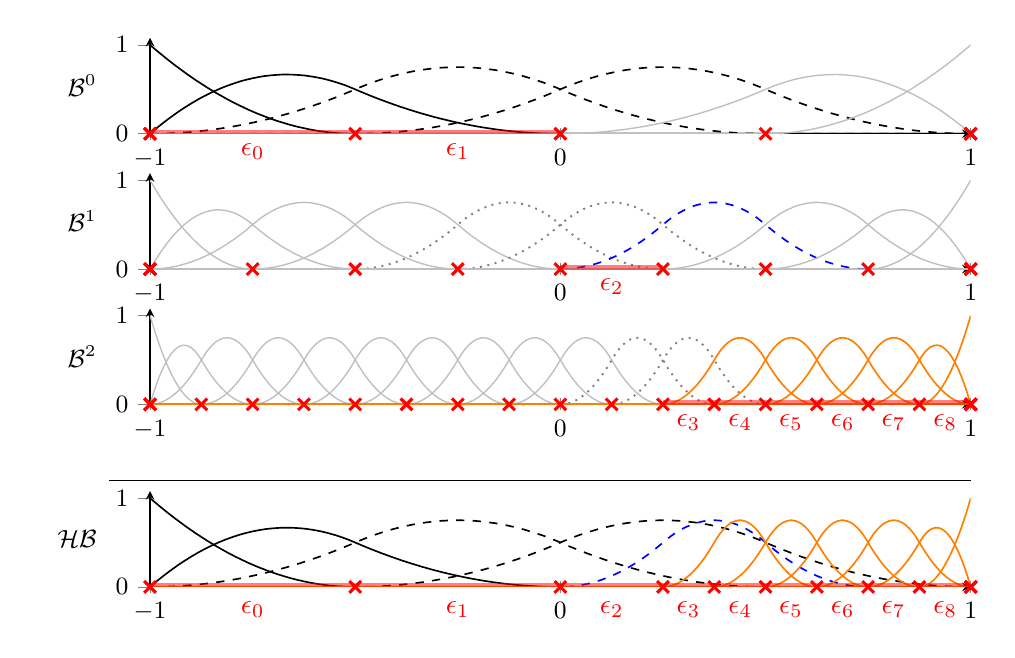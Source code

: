 % !TeX root = ../../main.tex
\begin{tikzpicture}
\def\lineWidth{0.6pt}
\def\knotWidth{1.1pt}
\def\knotSize{3pt}
\def\elementWidth{3pt}
\def\colorLevelOne{black}
\def\colorLevelTwo{blue}
\def\colorLevelThree{orange}
\tikzset{% 
	elementLineStyle/.style={%
		color=red,solid,line width=\elementWidth, opacity=0.5
	}
}
\tikzset{% 
	knotsStyle/.style={%
		color=red,line width=\knotWidth,mark size=\knotSize,only marks,mark=x,mark options={solid}
	}
}
\tikzset{% 
	inactive/.style={%
		color=white!75!black,solid,line width=0.5pt
	}
}
\tikzset{% 
	ap/.style={%
		dashed,line width=\lineWidth
	}
}
\tikzset{% 
	am/.style={%
		white!50!black,dotted,line width=0.7pt
	}
}
\tikzset{% 
	aa/.style={%
		solid,line width=\lineWidth
	}
}
\begin{groupplot}[
group style={/tikz/background rectangle/.style={draw=none},
%	group name=my plots,
	group size=1 by 5,
	xlabels at=edge bottom,
%xticklabels at=edge bottom,
ylabels at=edge left
,yticklabels at=edge left
,vertical sep=0.5cm},
axis y line=left,
width=0.99\linewidth,
height=2.8cm,
    	xlabel=x,
		ylabel=Y,
		xmin=-1,  xmax=1,
		ymin=0, ymax=1.08,
		ytick={0,1},
		tickpos=left,
		ytick align=outside,
		xtick align=outside,
		tick label style ={font=\small},
		label style ={font=\small},
		legend style={ font =\small },
		ymajorgrids=false,
		] %

				
				
\nextgroupplot[axis x line=bottom,xtick={-1,0,1}, ylabel=\phantom{$ \mathcal{THB} $}\llap{$\mathcal{B}^0 $}, ylabel style={rotate=-90}]

\addplot [color=\colorLevelOne,aa]
table[row sep=crcr]{%
	-1	1\\
	-0.99	0.96\\
	-0.98	0.922\\
	-0.97	0.884\\
	-0.96	0.846\\
	-0.95	0.81\\
	-0.94	0.774\\
	-0.93	0.74\\
	-0.92	0.706\\
	-0.91	0.672\\
	-0.9	0.64\\
	-0.89	0.608\\
	-0.88	0.578\\
	-0.87	0.548\\
	-0.86	0.518\\
	-0.85	0.49\\
	-0.84	0.462\\
	-0.83	0.436\\
	-0.82	0.41\\
	-0.81	0.384\\
	-0.8	0.36\\
	-0.79	0.336\\
	-0.78	0.314\\
	-0.77	0.292\\
	-0.76	0.27\\
	-0.75	0.25\\
	-0.74	0.23\\
	-0.73	0.212\\
	-0.72	0.194\\
	-0.71	0.176\\
	-0.7	0.16\\
	-0.69	0.144\\
	-0.68	0.13\\
	-0.67	0.116\\
	-0.66	0.102\\
	-0.65	0.09\\
	-0.64	0.078\\
	-0.63	0.068\\
	-0.62	0.058\\
	-0.61	0.048\\
	-0.6	0.04\\
	-0.59	0.032\\
	-0.58	0.026\\
	-0.57	0.02\\
	-0.56	0.014\\
	-0.55	0.01\\
	-0.54	0.006\\
	-0.53	0.004\\
	-0.52	0.002\\
	-0.51	0.0\\
	-0.5	0\\
	-0.49	0\\
	-0.48	0\\
	-0.47	0\\
	-0.46	0\\
	-0.45	0\\
	-0.44	0\\
	-0.43	0\\
	-0.42	0\\
	-0.41	0\\
	-0.4	0\\
	-0.39	0\\
	-0.38	0\\
	-0.37	0\\
	-0.36	0\\
	-0.35	0\\
	-0.34	0\\
	-0.33	0\\
	-0.32	0\\
	-0.31	0\\
	-0.3	0\\
	-0.29	0\\
	-0.28	0\\
	-0.27	0\\
	-0.26	0\\
	-0.25	0\\
	-0.24	0\\
	-0.23	0\\
	-0.22	0\\
	-0.21	0\\
	-0.2	0\\
	-0.19	0\\
	-0.18	0\\
	-0.17	0\\
	-0.16	0\\
	-0.15	0\\
	-0.14	0\\
	-0.13	0\\
	-0.12	0\\
	-0.11	0\\
	-0.1	0\\
	-0.09	0\\
	-0.08	0\\
	-0.07	0\\
	-0.06	0\\
	-0.05	0\\
	-0.04	0\\
	-0.03	0\\
	-0.02	0\\
	-0.01	0\\
	0	0\\
	0.01	0\\
	0.02	0\\
	0.03	0\\
	0.04	0\\
	0.05	0\\
	0.06	0\\
	0.07	0\\
	0.08	0\\
	0.09	0\\
	0.1	0\\
	0.11	0\\
	0.12	0\\
	0.13	0\\
	0.14	0\\
	0.15	0\\
	0.16	0\\
	0.17	0\\
	0.18	0\\
	0.19	0\\
	0.2	0\\
	0.21	0\\
	0.22	0\\
	0.23	0\\
	0.24	0\\
	0.25	0\\
	0.26	0\\
	0.27	0\\
	0.28	0\\
	0.29	0\\
	0.3	0\\
	0.31	0\\
	0.32	0\\
	0.33	0\\
	0.34	0\\
	0.35	0\\
	0.36	0\\
	0.37	0\\
	0.38	0\\
	0.39	0\\
	0.4	0\\
	0.41	0\\
	0.42	0\\
	0.43	0\\
	0.44	0\\
	0.45	0\\
	0.46	0\\
	0.47	0\\
	0.48	0\\
	0.49	0\\
	0.5	0\\
	0.51	0\\
	0.52	0\\
	0.53	0\\
	0.54	0\\
	0.55	0\\
	0.56	0\\
	0.57	0\\
	0.58	0\\
	0.59	0\\
	0.6	0\\
	0.61	0\\
	0.62	0\\
	0.63	0\\
	0.64	0\\
	0.65	0\\
	0.66	0\\
	0.67	0\\
	0.68	0\\
	0.69	0\\
	0.7	0\\
	0.71	0\\
	0.72	0\\
	0.73	0\\
	0.74	0\\
	0.75	0\\
	0.76	0\\
	0.77	0\\
	0.78	0\\
	0.79	0\\
	0.8	0\\
	0.81	0\\
	0.82	0\\
	0.83	0\\
	0.84	0\\
	0.85	0\\
	0.86	0\\
	0.87	0\\
	0.88	0\\
	0.89	0\\
	0.9	0\\
	0.91	0\\
	0.92	0\\
	0.93	0\\
	0.94	0\\
	0.95	0\\
	0.96	0\\
	0.97	0\\
	0.98	0\\
	0.99	0\\
	1	0\\
};
\addplot [color=\colorLevelOne,aa]
table[row sep=crcr]{%
	-1	0\\
	-0.99	0.039\\
	-0.98	0.078\\
	-0.97	0.115\\
	-0.96	0.15\\
	-0.95	0.185\\
	-0.94	0.218\\
	-0.93	0.251\\
	-0.92	0.282\\
	-0.91	0.311\\
	-0.9	0.34\\
	-0.89	0.367\\
	-0.88	0.394\\
	-0.87	0.419\\
	-0.86	0.442\\
	-0.85	0.465\\
	-0.84	0.486\\
	-0.83	0.507\\
	-0.82	0.526\\
	-0.81	0.543\\
	-0.8	0.56\\
	-0.79	0.575\\
	-0.78	0.59\\
	-0.77	0.603\\
	-0.76	0.614\\
	-0.75	0.625\\
	-0.74	0.634\\
	-0.73	0.643\\
	-0.72	0.65\\
	-0.71	0.655\\
	-0.7	0.66\\
	-0.69	0.663\\
	-0.68	0.666\\
	-0.67	0.667\\
	-0.66	0.666\\
	-0.65	0.665\\
	-0.64	0.662\\
	-0.63	0.659\\
	-0.62	0.654\\
	-0.61	0.647\\
	-0.6	0.64\\
	-0.59	0.631\\
	-0.58	0.622\\
	-0.57	0.611\\
	-0.56	0.598\\
	-0.55	0.585\\
	-0.54	0.57\\
	-0.53	0.555\\
	-0.52	0.538\\
	-0.51	0.519\\
	-0.5	0.5\\
	-0.49	0.48\\
	-0.48	0.461\\
	-0.47	0.442\\
	-0.46	0.423\\
	-0.45	0.405\\
	-0.44	0.387\\
	-0.43	0.37\\
	-0.42	0.353\\
	-0.41	0.336\\
	-0.4	0.32\\
	-0.39	0.304\\
	-0.38	0.289\\
	-0.37	0.274\\
	-0.36	0.259\\
	-0.35	0.245\\
	-0.34	0.231\\
	-0.33	0.218\\
	-0.32	0.205\\
	-0.31	0.192\\
	-0.3	0.18\\
	-0.29	0.168\\
	-0.28	0.157\\
	-0.27	0.146\\
	-0.26	0.135\\
	-0.25	0.125\\
	-0.24	0.115\\
	-0.23	0.106\\
	-0.22	0.097\\
	-0.21	0.088\\
	-0.2	0.08\\
	-0.19	0.072\\
	-0.18	0.065\\
	-0.17	0.058\\
	-0.16	0.051\\
	-0.15	0.045\\
	-0.14	0.039\\
	-0.13	0.034\\
	-0.12	0.029\\
	-0.11	0.024\\
	-0.1	0.02\\
	-0.09	0.016\\
	-0.08	0.013\\
	-0.07	0.01\\
	-0.06	0.007\\
	-0.05	0.005\\
	-0.04	0.003\\
	-0.03	0.002\\
	-0.02	0.001\\
	-0.01	0.0\\
	0	0\\
	0.01	0\\
	0.02	0\\
	0.03	0\\
	0.04	0\\
	0.05	0\\
	0.06	0\\
	0.07	0\\
	0.08	0\\
	0.09	0\\
	0.1	0\\
	0.11	0\\
	0.12	0\\
	0.13	0\\
	0.14	0\\
	0.15	0\\
	0.16	0\\
	0.17	0\\
	0.18	0\\
	0.19	0\\
	0.2	0\\
	0.21	0\\
	0.22	0\\
	0.23	0\\
	0.24	0\\
	0.25	0\\
	0.26	0\\
	0.27	0\\
	0.28	0\\
	0.29	0\\
	0.3	0\\
	0.31	0\\
	0.32	0\\
	0.33	0\\
	0.34	0\\
	0.35	0\\
	0.36	0\\
	0.37	0\\
	0.38	0\\
	0.39	0\\
	0.4	0\\
	0.41	0\\
	0.42	0\\
	0.43	0\\
	0.44	0\\
	0.45	0\\
	0.46	0\\
	0.47	0\\
	0.48	0\\
	0.49	0\\
	0.5	0\\
	0.51	0\\
	0.52	0\\
	0.53	0\\
	0.54	0\\
	0.55	0\\
	0.56	0\\
	0.57	0\\
	0.58	0\\
	0.59	0\\
	0.6	0\\
	0.61	0\\
	0.62	0\\
	0.63	0\\
	0.64	0\\
	0.65	0\\
	0.66	0\\
	0.67	0\\
	0.68	0\\
	0.69	0\\
	0.7	0\\
	0.71	0\\
	0.72	0\\
	0.73	0\\
	0.74	0\\
	0.75	0\\
	0.76	0\\
	0.77	0\\
	0.78	0\\
	0.79	0\\
	0.8	0\\
	0.81	0\\
	0.82	0\\
	0.83	0\\
	0.84	0\\
	0.85	0\\
	0.86	0\\
	0.87	0\\
	0.88	0\\
	0.89	0\\
	0.9	0\\
	0.91	0\\
	0.92	0\\
	0.93	0\\
	0.94	0\\
	0.95	0\\
	0.96	0\\
	0.97	0\\
	0.98	0\\
	0.99	0\\
	1	0\\
};
\addplot [color=\colorLevelOne,ap]
table[row sep=crcr]{%
	-1	0\\
	-0.99	0.0\\
	-0.98	0.001\\
	-0.97	0.002\\
	-0.96	0.003\\
	-0.95	0.005\\
	-0.94	0.007\\
	-0.93	0.01\\
	-0.92	0.013\\
	-0.91	0.016\\
	-0.9	0.02\\
	-0.89	0.024\\
	-0.88	0.029\\
	-0.87	0.034\\
	-0.86	0.039\\
	-0.85	0.045\\
	-0.84	0.051\\
	-0.83	0.058\\
	-0.82	0.065\\
	-0.81	0.072\\
	-0.8	0.08\\
	-0.79	0.088\\
	-0.78	0.097\\
	-0.77	0.106\\
	-0.76	0.115\\
	-0.75	0.125\\
	-0.74	0.135\\
	-0.73	0.146\\
	-0.72	0.157\\
	-0.71	0.168\\
	-0.7	0.18\\
	-0.69	0.192\\
	-0.68	0.205\\
	-0.67	0.218\\
	-0.66	0.231\\
	-0.65	0.245\\
	-0.64	0.259\\
	-0.63	0.274\\
	-0.62	0.289\\
	-0.61	0.304\\
	-0.6	0.32\\
	-0.59	0.336\\
	-0.58	0.353\\
	-0.57	0.37\\
	-0.56	0.387\\
	-0.55	0.405\\
	-0.54	0.423\\
	-0.53	0.442\\
	-0.52	0.461\\
	-0.51	0.48\\
	-0.5	0.5\\
	-0.49	0.52\\
	-0.48	0.538\\
	-0.47	0.556\\
	-0.46	0.574\\
	-0.45	0.59\\
	-0.44	0.606\\
	-0.43	0.62\\
	-0.42	0.634\\
	-0.41	0.648\\
	-0.4	0.66\\
	-0.39	0.672\\
	-0.38	0.682\\
	-0.37	0.692\\
	-0.36	0.702\\
	-0.35	0.71\\
	-0.34	0.718\\
	-0.33	0.724\\
	-0.32	0.73\\
	-0.31	0.736\\
	-0.3	0.74\\
	-0.29	0.744\\
	-0.28	0.746\\
	-0.27	0.748\\
	-0.26	0.75\\
	-0.25	0.75\\
	-0.24	0.75\\
	-0.23	0.748\\
	-0.22	0.746\\
	-0.21	0.744\\
	-0.2	0.74\\
	-0.19	0.736\\
	-0.18	0.73\\
	-0.17	0.724\\
	-0.16	0.718\\
	-0.15	0.71\\
	-0.14	0.702\\
	-0.13	0.692\\
	-0.12	0.682\\
	-0.11	0.672\\
	-0.1	0.66\\
	-0.09	0.648\\
	-0.08	0.634\\
	-0.07	0.62\\
	-0.06	0.606\\
	-0.05	0.59\\
	-0.04	0.574\\
	-0.03	0.556\\
	-0.02	0.538\\
	-0.01	0.52\\
	0	0.5\\
	0.01	0.48\\
	0.02	0.461\\
	0.03	0.442\\
	0.04	0.423\\
	0.05	0.405\\
	0.06	0.387\\
	0.07	0.37\\
	0.08	0.353\\
	0.09	0.336\\
	0.1	0.32\\
	0.11	0.304\\
	0.12	0.289\\
	0.13	0.274\\
	0.14	0.259\\
	0.15	0.245\\
	0.16	0.231\\
	0.17	0.218\\
	0.18	0.205\\
	0.19	0.192\\
	0.2	0.18\\
	0.21	0.168\\
	0.22	0.157\\
	0.23	0.146\\
	0.24	0.135\\
	0.25	0.125\\
	0.26	0.115\\
	0.27	0.106\\
	0.28	0.097\\
	0.29	0.088\\
	0.3	0.08\\
	0.31	0.072\\
	0.32	0.065\\
	0.33	0.058\\
	0.34	0.051\\
	0.35	0.045\\
	0.36	0.039\\
	0.37	0.034\\
	0.38	0.029\\
	0.39	0.024\\
	0.4	0.02\\
	0.41	0.016\\
	0.42	0.013\\
	0.43	0.01\\
	0.44	0.007\\
	0.45	0.005\\
	0.46	0.003\\
	0.47	0.002\\
	0.48	0.001\\
	0.49	0.0\\
	0.5	0\\
	0.51	0\\
	0.52	0\\
	0.53	0\\
	0.54	0\\
	0.55	0\\
	0.56	0\\
	0.57	0\\
	0.58	0\\
	0.59	0\\
	0.6	0\\
	0.61	0\\
	0.62	0\\
	0.63	0\\
	0.64	0\\
	0.65	0\\
	0.66	0\\
	0.67	0\\
	0.68	0\\
	0.69	0\\
	0.7	0\\
	0.71	0\\
	0.72	0\\
	0.73	0\\
	0.74	0\\
	0.75	0\\
	0.76	0\\
	0.77	0\\
	0.78	0\\
	0.79	0\\
	0.8	0\\
	0.81	0\\
	0.82	0\\
	0.83	0\\
	0.84	0\\
	0.85	0\\
	0.86	0\\
	0.87	0\\
	0.88	0\\
	0.89	0\\
	0.9	0\\
	0.91	0\\
	0.92	0\\
	0.93	0\\
	0.94	0\\
	0.95	0\\
	0.96	0\\
	0.97	0\\
	0.98	0\\
	0.99	0\\
	1	0\\
};
\addplot [color=\colorLevelOne,ap]
table[row sep=crcr]{%
	-1	0\\
	-0.99	0\\
	-0.98	0\\
	-0.97	0\\
	-0.96	0\\
	-0.95	0\\
	-0.94	0\\
	-0.93	0\\
	-0.92	0\\
	-0.91	0\\
	-0.9	0\\
	-0.89	0\\
	-0.88	0\\
	-0.87	0\\
	-0.86	0\\
	-0.85	0\\
	-0.84	0\\
	-0.83	0\\
	-0.82	0\\
	-0.81	0\\
	-0.8	0\\
	-0.79	0\\
	-0.78	0\\
	-0.77	0\\
	-0.76	0\\
	-0.75	0\\
	-0.74	0\\
	-0.73	0\\
	-0.72	0\\
	-0.71	0\\
	-0.7	0\\
	-0.69	0\\
	-0.68	0\\
	-0.67	0\\
	-0.66	0\\
	-0.65	0\\
	-0.64	0\\
	-0.63	0\\
	-0.62	0\\
	-0.61	0\\
	-0.6	0\\
	-0.59	0\\
	-0.58	0\\
	-0.57	0\\
	-0.56	0\\
	-0.55	0\\
	-0.54	0\\
	-0.53	0\\
	-0.52	0\\
	-0.51	0\\
	-0.5	0\\
	-0.49	0.0\\
	-0.48	0.001\\
	-0.47	0.002\\
	-0.46	0.003\\
	-0.45	0.005\\
	-0.44	0.007\\
	-0.43	0.01\\
	-0.42	0.013\\
	-0.41	0.016\\
	-0.4	0.02\\
	-0.39	0.024\\
	-0.38	0.029\\
	-0.37	0.034\\
	-0.36	0.039\\
	-0.35	0.045\\
	-0.34	0.051\\
	-0.33	0.058\\
	-0.32	0.065\\
	-0.31	0.072\\
	-0.3	0.08\\
	-0.29	0.088\\
	-0.28	0.097\\
	-0.27	0.106\\
	-0.26	0.115\\
	-0.25	0.125\\
	-0.24	0.135\\
	-0.23	0.146\\
	-0.22	0.157\\
	-0.21	0.168\\
	-0.2	0.18\\
	-0.19	0.192\\
	-0.18	0.205\\
	-0.17	0.218\\
	-0.16	0.231\\
	-0.15	0.245\\
	-0.14	0.259\\
	-0.13	0.274\\
	-0.12	0.289\\
	-0.11	0.304\\
	-0.1	0.32\\
	-0.09	0.336\\
	-0.08	0.353\\
	-0.07	0.37\\
	-0.06	0.387\\
	-0.05	0.405\\
	-0.04	0.423\\
	-0.03	0.442\\
	-0.02	0.461\\
	-0.01	0.48\\
	0	0.5\\
	0.01	0.52\\
	0.02	0.538\\
	0.03	0.556\\
	0.04	0.574\\
	0.05	0.59\\
	0.06	0.606\\
	0.07	0.62\\
	0.08	0.634\\
	0.09	0.648\\
	0.1	0.66\\
	0.11	0.672\\
	0.12	0.682\\
	0.13	0.692\\
	0.14	0.702\\
	0.15	0.71\\
	0.16	0.718\\
	0.17	0.724\\
	0.18	0.73\\
	0.19	0.736\\
	0.2	0.74\\
	0.21	0.744\\
	0.22	0.746\\
	0.23	0.748\\
	0.24	0.75\\
	0.25	0.75\\
	0.26	0.75\\
	0.27	0.748\\
	0.28	0.746\\
	0.29	0.744\\
	0.3	0.74\\
	0.31	0.736\\
	0.32	0.73\\
	0.33	0.724\\
	0.34	0.718\\
	0.35	0.71\\
	0.36	0.702\\
	0.37	0.692\\
	0.38	0.682\\
	0.39	0.672\\
	0.4	0.66\\
	0.41	0.648\\
	0.42	0.634\\
	0.43	0.62\\
	0.44	0.606\\
	0.45	0.59\\
	0.46	0.574\\
	0.47	0.556\\
	0.48	0.538\\
	0.49	0.52\\
	0.5	0.5\\
	0.51	0.48\\
	0.52	0.461\\
	0.53	0.442\\
	0.54	0.423\\
	0.55	0.405\\
	0.56	0.387\\
	0.57	0.37\\
	0.58	0.353\\
	0.59	0.336\\
	0.6	0.32\\
	0.61	0.304\\
	0.62	0.289\\
	0.63	0.274\\
	0.64	0.259\\
	0.65	0.245\\
	0.66	0.231\\
	0.67	0.218\\
	0.68	0.205\\
	0.69	0.192\\
	0.7	0.18\\
	0.71	0.168\\
	0.72	0.157\\
	0.73	0.146\\
	0.74	0.135\\
	0.75	0.125\\
	0.76	0.115\\
	0.77	0.106\\
	0.78	0.097\\
	0.79	0.088\\
	0.8	0.08\\
	0.81	0.072\\
	0.82	0.065\\
	0.83	0.058\\
	0.84	0.051\\
	0.85	0.045\\
	0.86	0.039\\
	0.87	0.034\\
	0.88	0.029\\
	0.89	0.024\\
	0.9	0.02\\
	0.91	0.016\\
	0.92	0.013\\
	0.93	0.01\\
	0.94	0.007\\
	0.95	0.005\\
	0.96	0.003\\
	0.97	0.002\\
	0.98	0.001\\
	0.99	0.0\\
	1	0\\
};
\addplot [inactive]
table[row sep=crcr]{%
	-1	0\\
	-0.99	0\\
	-0.98	0\\
	-0.97	0\\
	-0.96	0\\
	-0.95	0\\
	-0.94	0\\
	-0.93	0\\
	-0.92	0\\
	-0.91	0\\
	-0.9	0\\
	-0.89	0\\
	-0.88	0\\
	-0.87	0\\
	-0.86	0\\
	-0.85	0\\
	-0.84	0\\
	-0.83	0\\
	-0.82	0\\
	-0.81	0\\
	-0.8	0\\
	-0.79	0\\
	-0.78	0\\
	-0.77	0\\
	-0.76	0\\
	-0.75	0\\
	-0.74	0\\
	-0.73	0\\
	-0.72	0\\
	-0.71	0\\
	-0.7	0\\
	-0.69	0\\
	-0.68	0\\
	-0.67	0\\
	-0.66	0\\
	-0.65	0\\
	-0.64	0\\
	-0.63	0\\
	-0.62	0\\
	-0.61	0\\
	-0.6	0\\
	-0.59	0\\
	-0.58	0\\
	-0.57	0\\
	-0.56	0\\
	-0.55	0\\
	-0.54	0\\
	-0.53	0\\
	-0.52	0\\
	-0.51	0\\
	-0.5	0\\
	-0.49	0\\
	-0.48	0\\
	-0.47	0\\
	-0.46	0\\
	-0.45	0\\
	-0.44	0\\
	-0.43	0\\
	-0.42	0\\
	-0.41	0\\
	-0.4	0\\
	-0.39	0\\
	-0.38	0\\
	-0.37	0\\
	-0.36	0\\
	-0.35	0\\
	-0.34	0\\
	-0.33	0\\
	-0.32	0\\
	-0.31	0\\
	-0.3	0\\
	-0.29	0\\
	-0.28	0\\
	-0.27	0\\
	-0.26	0\\
	-0.25	0\\
	-0.24	0\\
	-0.23	0\\
	-0.22	0\\
	-0.21	0\\
	-0.2	0\\
	-0.19	0\\
	-0.18	0\\
	-0.17	0\\
	-0.16	0\\
	-0.15	0\\
	-0.14	0\\
	-0.13	0\\
	-0.12	0\\
	-0.11	0\\
	-0.1	0\\
	-0.09	0\\
	-0.08	0\\
	-0.07	0\\
	-0.06	0\\
	-0.05	0\\
	-0.04	0\\
	-0.03	0\\
	-0.02	0\\
	-0.01	0\\
	0	0\\
	0.01	0.0\\
	0.02	0.001\\
	0.03	0.002\\
	0.04	0.003\\
	0.05	0.005\\
	0.06	0.007\\
	0.07	0.01\\
	0.08	0.013\\
	0.09	0.016\\
	0.1	0.02\\
	0.11	0.024\\
	0.12	0.029\\
	0.13	0.034\\
	0.14	0.039\\
	0.15	0.045\\
	0.16	0.051\\
	0.17	0.058\\
	0.18	0.065\\
	0.19	0.072\\
	0.2	0.08\\
	0.21	0.088\\
	0.22	0.097\\
	0.23	0.106\\
	0.24	0.115\\
	0.25	0.125\\
	0.26	0.135\\
	0.27	0.146\\
	0.28	0.157\\
	0.29	0.168\\
	0.3	0.18\\
	0.31	0.192\\
	0.32	0.205\\
	0.33	0.218\\
	0.34	0.231\\
	0.35	0.245\\
	0.36	0.259\\
	0.37	0.274\\
	0.38	0.289\\
	0.39	0.304\\
	0.4	0.32\\
	0.41	0.336\\
	0.42	0.353\\
	0.43	0.37\\
	0.44	0.387\\
	0.45	0.405\\
	0.46	0.423\\
	0.47	0.442\\
	0.48	0.461\\
	0.49	0.48\\
	0.5	0.5\\
	0.51	0.519\\
	0.52	0.538\\
	0.53	0.555\\
	0.54	0.57\\
	0.55	0.585\\
	0.56	0.598\\
	0.57	0.611\\
	0.58	0.622\\
	0.59	0.631\\
	0.6	0.64\\
	0.61	0.647\\
	0.62	0.654\\
	0.63	0.659\\
	0.64	0.662\\
	0.65	0.665\\
	0.66	0.666\\
	0.67	0.667\\
	0.68	0.666\\
	0.69	0.663\\
	0.7	0.66\\
	0.71	0.655\\
	0.72	0.65\\
	0.73	0.643\\
	0.74	0.634\\
	0.75	0.625\\
	0.76	0.614\\
	0.77	0.603\\
	0.78	0.59\\
	0.79	0.575\\
	0.8	0.56\\
	0.81	0.543\\
	0.82	0.526\\
	0.83	0.507\\
	0.84	0.486\\
	0.85	0.465\\
	0.86	0.442\\
	0.87	0.419\\
	0.88	0.394\\
	0.89	0.367\\
	0.9	0.34\\
	0.91	0.311\\
	0.92	0.282\\
	0.93	0.251\\
	0.94	0.218\\
	0.95	0.185\\
	0.96	0.15\\
	0.97	0.115\\
	0.98	0.078\\
	0.99	0.039\\
	1	0\\
};
\addplot [inactive]
table[row sep=crcr]{%
	-1	0\\
	-0.99	0\\
	-0.98	0\\
	-0.97	0\\
	-0.96	0\\
	-0.95	0\\
	-0.94	0\\
	-0.93	0\\
	-0.92	0\\
	-0.91	0\\
	-0.9	0\\
	-0.89	0\\
	-0.88	0\\
	-0.87	0\\
	-0.86	0\\
	-0.85	0\\
	-0.84	0\\
	-0.83	0\\
	-0.82	0\\
	-0.81	0\\
	-0.8	0\\
	-0.79	0\\
	-0.78	0\\
	-0.77	0\\
	-0.76	0\\
	-0.75	0\\
	-0.74	0\\
	-0.73	0\\
	-0.72	0\\
	-0.71	0\\
	-0.7	0\\
	-0.69	0\\
	-0.68	0\\
	-0.67	0\\
	-0.66	0\\
	-0.65	0\\
	-0.64	0\\
	-0.63	0\\
	-0.62	0\\
	-0.61	0\\
	-0.6	0\\
	-0.59	0\\
	-0.58	0\\
	-0.57	0\\
	-0.56	0\\
	-0.55	0\\
	-0.54	0\\
	-0.53	0\\
	-0.52	0\\
	-0.51	0\\
	-0.5	0\\
	-0.49	0\\
	-0.48	0\\
	-0.47	0\\
	-0.46	0\\
	-0.45	0\\
	-0.44	0\\
	-0.43	0\\
	-0.42	0\\
	-0.41	0\\
	-0.4	0\\
	-0.39	0\\
	-0.38	0\\
	-0.37	0\\
	-0.36	0\\
	-0.35	0\\
	-0.34	0\\
	-0.33	0\\
	-0.32	0\\
	-0.31	0\\
	-0.3	0\\
	-0.29	0\\
	-0.28	0\\
	-0.27	0\\
	-0.26	0\\
	-0.25	0\\
	-0.24	0\\
	-0.23	0\\
	-0.22	0\\
	-0.21	0\\
	-0.2	0\\
	-0.19	0\\
	-0.18	0\\
	-0.17	0\\
	-0.16	0\\
	-0.15	0\\
	-0.14	0\\
	-0.13	0\\
	-0.12	0\\
	-0.11	0\\
	-0.1	0\\
	-0.09	0\\
	-0.08	0\\
	-0.07	0\\
	-0.06	0\\
	-0.05	0\\
	-0.04	0\\
	-0.03	0\\
	-0.02	0\\
	-0.01	0\\
	0	0\\
	0.01	0\\
	0.02	0\\
	0.03	0\\
	0.04	0\\
	0.05	0\\
	0.06	0\\
	0.07	0\\
	0.08	0\\
	0.09	0\\
	0.1	0\\
	0.11	0\\
	0.12	0\\
	0.13	0\\
	0.14	0\\
	0.15	0\\
	0.16	0\\
	0.17	0\\
	0.18	0\\
	0.19	0\\
	0.2	0\\
	0.21	0\\
	0.22	0\\
	0.23	0\\
	0.24	0\\
	0.25	0\\
	0.26	0\\
	0.27	0\\
	0.28	0\\
	0.29	0\\
	0.3	0\\
	0.31	0\\
	0.32	0\\
	0.33	0\\
	0.34	0\\
	0.35	0\\
	0.36	0\\
	0.37	0\\
	0.38	0\\
	0.39	0\\
	0.4	0\\
	0.41	0\\
	0.42	0\\
	0.43	0\\
	0.44	0\\
	0.45	0\\
	0.46	0\\
	0.47	0\\
	0.48	0\\
	0.49	0\\
	0.5	0\\
	0.51	0.0\\
	0.52	0.002\\
	0.53	0.004\\
	0.54	0.006\\
	0.55	0.01\\
	0.56	0.014\\
	0.57	0.02\\
	0.58	0.026\\
	0.59	0.032\\
	0.6	0.04\\
	0.61	0.048\\
	0.62	0.058\\
	0.63	0.068\\
	0.64	0.078\\
	0.65	0.09\\
	0.66	0.102\\
	0.67	0.116\\
	0.68	0.13\\
	0.69	0.144\\
	0.7	0.16\\
	0.71	0.176\\
	0.72	0.194\\
	0.73	0.212\\
	0.74	0.23\\
	0.75	0.25\\
	0.76	0.27\\
	0.77	0.292\\
	0.78	0.314\\
	0.79	0.336\\
	0.8	0.36\\
	0.81	0.384\\
	0.82	0.41\\
	0.83	0.436\\
	0.84	0.462\\
	0.85	0.49\\
	0.86	0.518\\
	0.87	0.548\\
	0.88	0.578\\
	0.89	0.608\\
	0.9	0.64\\
	0.91	0.672\\
	0.92	0.706\\
	0.93	0.74\\
	0.94	0.774\\
	0.95	0.81\\
	0.96	0.846\\
	0.97	0.884\\
	0.98	0.922\\
	0.99	0.96\\
	1	1\\
};
\addplot [elementLineStyle]
table[row sep=crcr]{%
	-1	0\\
	-0.5	0\\
};
\addplot [elementLineStyle]
table[row sep=crcr]{%
	-0.5	0\\
	0	0\\
};
\addplot [knotsStyle]
table[row sep=crcr]{%
	-1	0\\
	-1	0\\
	-1	0\\
	-0.5	0\\
	0	0\\
	0.5	0\\
	1	0\\
	1	0\\
	1	0\\
};


%(5.05,-6.9) rectangle (5.47,1.3)
\pgfplotsset{
	after end axis/.code={
%		\node[above] at (axis cs:-0.96,0.75){{\normalsize $ b_0^0 $}};
%		\node[above] at (axis cs:-0.67,0.75){{\normalsize $ b_1^0 $}};
%		\node[above] at (axis cs:-0.25,0.75){{\normalsize $ b_2^0 $}};
%		\node[above] at (axis cs:0.22,0.75){{\normalsize $ b_3^0 $}};
%		\node[above] at (axis cs:0.67,0.75){{\normalsize $ b_4^0 $}};
%		\node[above] at (axis cs:0.96,0.75){{\normalsize $ b_5^0 $}};
%		
		\node[red, below] at (axis cs:-0.75,0){{\normalsize $ \epsilon_0 $}};
		\node[red, below] at (axis cs:-0.25,0){{\normalsize $ \epsilon_1 $}};
		
		\coordinate (highlightedElementStart) at (axis cs:0.25,1);
	}
}

\nextgroupplot[axis x line=bottom,xtick={-1,0,1}, ylabel=\phantom{$ \mathcal{THB} $}\llap{$\mathcal{B}^1 $}, ylabel style={rotate=-90}]

\addplot [inactive]
table[row sep=crcr]{%
	-1	1\\
	-0.99	0.922\\
	-0.98	0.846\\
	-0.97	0.774\\
	-0.96	0.706\\
	-0.95	0.64\\
	-0.94	0.578\\
	-0.93	0.518\\
	-0.92	0.462\\
	-0.91	0.41\\
	-0.9	0.36\\
	-0.89	0.314\\
	-0.88	0.27\\
	-0.87	0.23\\
	-0.86	0.194\\
	-0.85	0.16\\
	-0.84	0.13\\
	-0.83	0.102\\
	-0.82	0.078\\
	-0.81	0.058\\
	-0.8	0.04\\
	-0.79	0.026\\
	-0.78	0.014\\
	-0.77	0.006\\
	-0.76	0.002\\
	-0.75	0\\
	-0.74	0\\
	-0.73	0\\
	-0.72	0\\
	-0.71	0\\
	-0.7	0\\
	-0.69	0\\
	-0.68	0\\
	-0.67	0\\
	-0.66	0\\
	-0.65	0\\
	-0.64	0\\
	-0.63	0\\
	-0.62	0\\
	-0.61	0\\
	-0.6	0\\
	-0.59	0\\
	-0.58	0\\
	-0.57	0\\
	-0.56	0\\
	-0.55	0\\
	-0.54	0\\
	-0.53	0\\
	-0.52	0\\
	-0.51	0\\
	-0.5	0\\
	-0.49	0\\
	-0.48	0\\
	-0.47	0\\
	-0.46	0\\
	-0.45	0\\
	-0.44	0\\
	-0.43	0\\
	-0.42	0\\
	-0.41	0\\
	-0.4	0\\
	-0.39	0\\
	-0.38	0\\
	-0.37	0\\
	-0.36	0\\
	-0.35	0\\
	-0.34	0\\
	-0.33	0\\
	-0.32	0\\
	-0.31	0\\
	-0.3	0\\
	-0.29	0\\
	-0.28	0\\
	-0.27	0\\
	-0.26	0\\
	-0.25	0\\
	-0.24	0\\
	-0.23	0\\
	-0.22	0\\
	-0.21	0\\
	-0.2	0\\
	-0.19	0\\
	-0.18	0\\
	-0.17	0\\
	-0.16	0\\
	-0.15	0\\
	-0.14	0\\
	-0.13	0\\
	-0.12	0\\
	-0.11	0\\
	-0.1	0\\
	-0.09	0\\
	-0.08	0\\
	-0.07	0\\
	-0.06	0\\
	-0.05	0\\
	-0.04	0\\
	-0.03	0\\
	-0.02	0\\
	-0.01	0\\
	0	0\\
	0.01	0\\
	0.02	0\\
	0.03	0\\
	0.04	0\\
	0.05	0\\
	0.06	0\\
	0.07	0\\
	0.08	0\\
	0.09	0\\
	0.1	0\\
	0.11	0\\
	0.12	0\\
	0.13	0\\
	0.14	0\\
	0.15	0\\
	0.16	0\\
	0.17	0\\
	0.18	0\\
	0.19	0\\
	0.2	0\\
	0.21	0\\
	0.22	0\\
	0.23	0\\
	0.24	0\\
	0.25	0\\
	0.26	0\\
	0.27	0\\
	0.28	0\\
	0.29	0\\
	0.3	0\\
	0.31	0\\
	0.32	0\\
	0.33	0\\
	0.34	0\\
	0.35	0\\
	0.36	0\\
	0.37	0\\
	0.38	0\\
	0.39	0\\
	0.4	0\\
	0.41	0\\
	0.42	0\\
	0.43	0\\
	0.44	0\\
	0.45	0\\
	0.46	0\\
	0.47	0\\
	0.48	0\\
	0.49	0\\
	0.5	0\\
	0.51	0\\
	0.52	0\\
	0.53	0\\
	0.54	0\\
	0.55	0\\
	0.56	0\\
	0.57	0\\
	0.58	0\\
	0.59	0\\
	0.6	0\\
	0.61	0\\
	0.62	0\\
	0.63	0\\
	0.64	0\\
	0.65	0\\
	0.66	0\\
	0.67	0\\
	0.68	0\\
	0.69	0\\
	0.7	0\\
	0.71	0\\
	0.72	0\\
	0.73	0\\
	0.74	0\\
	0.75	0\\
	0.76	0\\
	0.77	0\\
	0.78	0\\
	0.79	0\\
	0.8	0\\
	0.81	0\\
	0.82	0\\
	0.83	0\\
	0.84	0\\
	0.85	0\\
	0.86	0\\
	0.87	0\\
	0.88	0\\
	0.89	0\\
	0.9	0\\
	0.91	0\\
	0.92	0\\
	0.93	0\\
	0.94	0\\
	0.95	0\\
	0.96	0\\
	0.97	0\\
	0.98	0\\
	0.99	0\\
	1	0\\
};
\addplot [inactive]
table[row sep=crcr]{%
	-1	0\\
	-0.99	0.078\\
	-0.98	0.15\\
	-0.97	0.218\\
	-0.96	0.282\\
	-0.95	0.34\\
	-0.94	0.394\\
	-0.93	0.442\\
	-0.92	0.486\\
	-0.91	0.526\\
	-0.9	0.56\\
	-0.89	0.59\\
	-0.88	0.614\\
	-0.87	0.634\\
	-0.86	0.65\\
	-0.85	0.66\\
	-0.84	0.666\\
	-0.83	0.666\\
	-0.82	0.662\\
	-0.81	0.654\\
	-0.8	0.64\\
	-0.79	0.622\\
	-0.78	0.598\\
	-0.77	0.57\\
	-0.76	0.538\\
	-0.75	0.5\\
	-0.74	0.461\\
	-0.73	0.423\\
	-0.72	0.387\\
	-0.71	0.353\\
	-0.7	0.32\\
	-0.69	0.289\\
	-0.68	0.259\\
	-0.67	0.231\\
	-0.66	0.205\\
	-0.65	0.18\\
	-0.64	0.157\\
	-0.63	0.135\\
	-0.62	0.115\\
	-0.61	0.097\\
	-0.6	0.08\\
	-0.59	0.065\\
	-0.58	0.051\\
	-0.57	0.039\\
	-0.56	0.029\\
	-0.55	0.02\\
	-0.54	0.013\\
	-0.53	0.007\\
	-0.52	0.003\\
	-0.51	0.001\\
	-0.5	0\\
	-0.49	0\\
	-0.48	0\\
	-0.47	0\\
	-0.46	0\\
	-0.45	0\\
	-0.44	0\\
	-0.43	0\\
	-0.42	0\\
	-0.41	0\\
	-0.4	0\\
	-0.39	0\\
	-0.38	0\\
	-0.37	0\\
	-0.36	0\\
	-0.35	0\\
	-0.34	0\\
	-0.33	0\\
	-0.32	0\\
	-0.31	0\\
	-0.3	0\\
	-0.29	0\\
	-0.28	0\\
	-0.27	0\\
	-0.26	0\\
	-0.25	0\\
	-0.24	0\\
	-0.23	0\\
	-0.22	0\\
	-0.21	0\\
	-0.2	0\\
	-0.19	0\\
	-0.18	0\\
	-0.17	0\\
	-0.16	0\\
	-0.15	0\\
	-0.14	0\\
	-0.13	0\\
	-0.12	0\\
	-0.11	0\\
	-0.1	0\\
	-0.09	0\\
	-0.08	0\\
	-0.07	0\\
	-0.06	0\\
	-0.05	0\\
	-0.04	0\\
	-0.03	0\\
	-0.02	0\\
	-0.01	0\\
	0	0\\
	0.01	0\\
	0.02	0\\
	0.03	0\\
	0.04	0\\
	0.05	0\\
	0.06	0\\
	0.07	0\\
	0.08	0\\
	0.09	0\\
	0.1	0\\
	0.11	0\\
	0.12	0\\
	0.13	0\\
	0.14	0\\
	0.15	0\\
	0.16	0\\
	0.17	0\\
	0.18	0\\
	0.19	0\\
	0.2	0\\
	0.21	0\\
	0.22	0\\
	0.23	0\\
	0.24	0\\
	0.25	0\\
	0.26	0\\
	0.27	0\\
	0.28	0\\
	0.29	0\\
	0.3	0\\
	0.31	0\\
	0.32	0\\
	0.33	0\\
	0.34	0\\
	0.35	0\\
	0.36	0\\
	0.37	0\\
	0.38	0\\
	0.39	0\\
	0.4	0\\
	0.41	0\\
	0.42	0\\
	0.43	0\\
	0.44	0\\
	0.45	0\\
	0.46	0\\
	0.47	0\\
	0.48	0\\
	0.49	0\\
	0.5	0\\
	0.51	0\\
	0.52	0\\
	0.53	0\\
	0.54	0\\
	0.55	0\\
	0.56	0\\
	0.57	0\\
	0.58	0\\
	0.59	0\\
	0.6	0\\
	0.61	0\\
	0.62	0\\
	0.63	0\\
	0.64	0\\
	0.65	0\\
	0.66	0\\
	0.67	0\\
	0.68	0\\
	0.69	0\\
	0.7	0\\
	0.71	0\\
	0.72	0\\
	0.73	0\\
	0.74	0\\
	0.75	0\\
	0.76	0\\
	0.77	0\\
	0.78	0\\
	0.79	0\\
	0.8	0\\
	0.81	0\\
	0.82	0\\
	0.83	0\\
	0.84	0\\
	0.85	0\\
	0.86	0\\
	0.87	0\\
	0.88	0\\
	0.89	0\\
	0.9	0\\
	0.91	0\\
	0.92	0\\
	0.93	0\\
	0.94	0\\
	0.95	0\\
	0.96	0\\
	0.97	0\\
	0.98	0\\
	0.99	0\\
	1	0\\
};
\addplot [inactive]
table[row sep=crcr]{%
	-1	0\\
	-0.99	0.001\\
	-0.98	0.003\\
	-0.97	0.007\\
	-0.96	0.013\\
	-0.95	0.02\\
	-0.94	0.029\\
	-0.93	0.039\\
	-0.92	0.051\\
	-0.91	0.065\\
	-0.9	0.08\\
	-0.89	0.097\\
	-0.88	0.115\\
	-0.87	0.135\\
	-0.86	0.157\\
	-0.85	0.18\\
	-0.84	0.205\\
	-0.83	0.231\\
	-0.82	0.259\\
	-0.81	0.289\\
	-0.8	0.32\\
	-0.79	0.353\\
	-0.78	0.387\\
	-0.77	0.423\\
	-0.76	0.461\\
	-0.75	0.5\\
	-0.74	0.538\\
	-0.73	0.574\\
	-0.72	0.606\\
	-0.71	0.634\\
	-0.7	0.66\\
	-0.69	0.682\\
	-0.68	0.702\\
	-0.67	0.718\\
	-0.66	0.73\\
	-0.65	0.74\\
	-0.64	0.746\\
	-0.63	0.75\\
	-0.62	0.75\\
	-0.61	0.746\\
	-0.6	0.74\\
	-0.59	0.73\\
	-0.58	0.718\\
	-0.57	0.702\\
	-0.56	0.682\\
	-0.55	0.66\\
	-0.54	0.634\\
	-0.53	0.606\\
	-0.52	0.574\\
	-0.51	0.538\\
	-0.5	0.5\\
	-0.49	0.461\\
	-0.48	0.423\\
	-0.47	0.387\\
	-0.46	0.353\\
	-0.45	0.32\\
	-0.44	0.289\\
	-0.43	0.259\\
	-0.42	0.231\\
	-0.41	0.205\\
	-0.4	0.18\\
	-0.39	0.157\\
	-0.38	0.135\\
	-0.37	0.115\\
	-0.36	0.097\\
	-0.35	0.08\\
	-0.34	0.065\\
	-0.33	0.051\\
	-0.32	0.039\\
	-0.31	0.029\\
	-0.3	0.02\\
	-0.29	0.013\\
	-0.28	0.007\\
	-0.27	0.003\\
	-0.26	0.001\\
	-0.25	0\\
	-0.24	0\\
	-0.23	0\\
	-0.22	0\\
	-0.21	0\\
	-0.2	0\\
	-0.19	0\\
	-0.18	0\\
	-0.17	0\\
	-0.16	0\\
	-0.15	0\\
	-0.14	0\\
	-0.13	0\\
	-0.12	0\\
	-0.11	0\\
	-0.1	0\\
	-0.09	0\\
	-0.08	0\\
	-0.07	0\\
	-0.06	0\\
	-0.05	0\\
	-0.04	0\\
	-0.03	0\\
	-0.02	0\\
	-0.01	0\\
	0	0\\
	0.01	0\\
	0.02	0\\
	0.03	0\\
	0.04	0\\
	0.05	0\\
	0.06	0\\
	0.07	0\\
	0.08	0\\
	0.09	0\\
	0.1	0\\
	0.11	0\\
	0.12	0\\
	0.13	0\\
	0.14	0\\
	0.15	0\\
	0.16	0\\
	0.17	0\\
	0.18	0\\
	0.19	0\\
	0.2	0\\
	0.21	0\\
	0.22	0\\
	0.23	0\\
	0.24	0\\
	0.25	0\\
	0.26	0\\
	0.27	0\\
	0.28	0\\
	0.29	0\\
	0.3	0\\
	0.31	0\\
	0.32	0\\
	0.33	0\\
	0.34	0\\
	0.35	0\\
	0.36	0\\
	0.37	0\\
	0.38	0\\
	0.39	0\\
	0.4	0\\
	0.41	0\\
	0.42	0\\
	0.43	0\\
	0.44	0\\
	0.45	0\\
	0.46	0\\
	0.47	0\\
	0.48	0\\
	0.49	0\\
	0.5	0\\
	0.51	0\\
	0.52	0\\
	0.53	0\\
	0.54	0\\
	0.55	0\\
	0.56	0\\
	0.57	0\\
	0.58	0\\
	0.59	0\\
	0.6	0\\
	0.61	0\\
	0.62	0\\
	0.63	0\\
	0.64	0\\
	0.65	0\\
	0.66	0\\
	0.67	0\\
	0.68	0\\
	0.69	0\\
	0.7	0\\
	0.71	0\\
	0.72	0\\
	0.73	0\\
	0.74	0\\
	0.75	0\\
	0.76	0\\
	0.77	0\\
	0.78	0\\
	0.79	0\\
	0.8	0\\
	0.81	0\\
	0.82	0\\
	0.83	0\\
	0.84	0\\
	0.85	0\\
	0.86	0\\
	0.87	0\\
	0.88	0\\
	0.89	0\\
	0.9	0\\
	0.91	0\\
	0.92	0\\
	0.93	0\\
	0.94	0\\
	0.95	0\\
	0.96	0\\
	0.97	0\\
	0.98	0\\
	0.99	0\\
	1	0\\
};
\addplot [inactive]
table[row sep=crcr]{%
	-1	0\\
	-0.99	0\\
	-0.98	0\\
	-0.97	0\\
	-0.96	0\\
	-0.95	0\\
	-0.94	0\\
	-0.93	0\\
	-0.92	0\\
	-0.91	0\\
	-0.9	0\\
	-0.89	0\\
	-0.88	0\\
	-0.87	0\\
	-0.86	0\\
	-0.85	0\\
	-0.84	0\\
	-0.83	0\\
	-0.82	0\\
	-0.81	0\\
	-0.8	0\\
	-0.79	0\\
	-0.78	0\\
	-0.77	0\\
	-0.76	0\\
	-0.75	0\\
	-0.74	0.001\\
	-0.73	0.003\\
	-0.72	0.007\\
	-0.71	0.013\\
	-0.7	0.02\\
	-0.69	0.029\\
	-0.68	0.039\\
	-0.67	0.051\\
	-0.66	0.065\\
	-0.65	0.08\\
	-0.64	0.097\\
	-0.63	0.115\\
	-0.62	0.135\\
	-0.61	0.157\\
	-0.6	0.18\\
	-0.59	0.205\\
	-0.58	0.231\\
	-0.57	0.259\\
	-0.56	0.289\\
	-0.55	0.32\\
	-0.54	0.353\\
	-0.53	0.387\\
	-0.52	0.423\\
	-0.51	0.461\\
	-0.5	0.5\\
	-0.49	0.538\\
	-0.48	0.574\\
	-0.47	0.606\\
	-0.46	0.634\\
	-0.45	0.66\\
	-0.44	0.682\\
	-0.43	0.702\\
	-0.42	0.718\\
	-0.41	0.73\\
	-0.4	0.74\\
	-0.39	0.746\\
	-0.38	0.75\\
	-0.37	0.75\\
	-0.36	0.746\\
	-0.35	0.74\\
	-0.34	0.73\\
	-0.33	0.718\\
	-0.32	0.702\\
	-0.31	0.682\\
	-0.3	0.66\\
	-0.29	0.634\\
	-0.28	0.606\\
	-0.27	0.574\\
	-0.26	0.538\\
	-0.25	0.5\\
	-0.24	0.461\\
	-0.23	0.423\\
	-0.22	0.387\\
	-0.21	0.353\\
	-0.2	0.32\\
	-0.19	0.289\\
	-0.18	0.259\\
	-0.17	0.231\\
	-0.16	0.205\\
	-0.15	0.18\\
	-0.14	0.157\\
	-0.13	0.135\\
	-0.12	0.115\\
	-0.11	0.097\\
	-0.1	0.08\\
	-0.09	0.065\\
	-0.08	0.051\\
	-0.07	0.039\\
	-0.06	0.029\\
	-0.05	0.02\\
	-0.04	0.013\\
	-0.03	0.007\\
	-0.02	0.003\\
	-0.01	0.001\\
	0	0\\
	0.01	0\\
	0.02	0\\
	0.03	0\\
	0.04	0\\
	0.05	0\\
	0.06	0\\
	0.07	0\\
	0.08	0\\
	0.09	0\\
	0.1	0\\
	0.11	0\\
	0.12	0\\
	0.13	0\\
	0.14	0\\
	0.15	0\\
	0.16	0\\
	0.17	0\\
	0.18	0\\
	0.19	0\\
	0.2	0\\
	0.21	0\\
	0.22	0\\
	0.23	0\\
	0.24	0\\
	0.25	0\\
	0.26	0\\
	0.27	0\\
	0.28	0\\
	0.29	0\\
	0.3	0\\
	0.31	0\\
	0.32	0\\
	0.33	0\\
	0.34	0\\
	0.35	0\\
	0.36	0\\
	0.37	0\\
	0.38	0\\
	0.39	0\\
	0.4	0\\
	0.41	0\\
	0.42	0\\
	0.43	0\\
	0.44	0\\
	0.45	0\\
	0.46	0\\
	0.47	0\\
	0.48	0\\
	0.49	0\\
	0.5	0\\
	0.51	0\\
	0.52	0\\
	0.53	0\\
	0.54	0\\
	0.55	0\\
	0.56	0\\
	0.57	0\\
	0.58	0\\
	0.59	0\\
	0.6	0\\
	0.61	0\\
	0.62	0\\
	0.63	0\\
	0.64	0\\
	0.65	0\\
	0.66	0\\
	0.67	0\\
	0.68	0\\
	0.69	0\\
	0.7	0\\
	0.71	0\\
	0.72	0\\
	0.73	0\\
	0.74	0\\
	0.75	0\\
	0.76	0\\
	0.77	0\\
	0.78	0\\
	0.79	0\\
	0.8	0\\
	0.81	0\\
	0.82	0\\
	0.83	0\\
	0.84	0\\
	0.85	0\\
	0.86	0\\
	0.87	0\\
	0.88	0\\
	0.89	0\\
	0.9	0\\
	0.91	0\\
	0.92	0\\
	0.93	0\\
	0.94	0\\
	0.95	0\\
	0.96	0\\
	0.97	0\\
	0.98	0\\
	0.99	0\\
	1	0\\
};
\addplot [color=\colorLevelTwo,am]
table[row sep=crcr]{%
	-1	0\\
	-0.99	0\\
	-0.98	0\\
	-0.97	0\\
	-0.96	0\\
	-0.95	0\\
	-0.94	0\\
	-0.93	0\\
	-0.92	0\\
	-0.91	0\\
	-0.9	0\\
	-0.89	0\\
	-0.88	0\\
	-0.87	0\\
	-0.86	0\\
	-0.85	0\\
	-0.84	0\\
	-0.83	0\\
	-0.82	0\\
	-0.81	0\\
	-0.8	0\\
	-0.79	0\\
	-0.78	0\\
	-0.77	0\\
	-0.76	0\\
	-0.75	0\\
	-0.74	0\\
	-0.73	0\\
	-0.72	0\\
	-0.71	0\\
	-0.7	0\\
	-0.69	0\\
	-0.68	0\\
	-0.67	0\\
	-0.66	0\\
	-0.65	0\\
	-0.64	0\\
	-0.63	0\\
	-0.62	0\\
	-0.61	0\\
	-0.6	0\\
	-0.59	0\\
	-0.58	0\\
	-0.57	0\\
	-0.56	0\\
	-0.55	0\\
	-0.54	0\\
	-0.53	0\\
	-0.52	0\\
	-0.51	0\\
	-0.5	0\\
	-0.49	0.001\\
	-0.48	0.003\\
	-0.47	0.007\\
	-0.46	0.013\\
	-0.45	0.02\\
	-0.44	0.029\\
	-0.43	0.039\\
	-0.42	0.051\\
	-0.41	0.065\\
	-0.4	0.08\\
	-0.39	0.097\\
	-0.38	0.115\\
	-0.37	0.135\\
	-0.36	0.157\\
	-0.35	0.18\\
	-0.34	0.205\\
	-0.33	0.231\\
	-0.32	0.259\\
	-0.31	0.289\\
	-0.3	0.32\\
	-0.29	0.353\\
	-0.28	0.387\\
	-0.27	0.423\\
	-0.26	0.461\\
	-0.25	0.5\\
	-0.24	0.538\\
	-0.23	0.574\\
	-0.22	0.606\\
	-0.21	0.634\\
	-0.2	0.66\\
	-0.19	0.682\\
	-0.18	0.702\\
	-0.17	0.718\\
	-0.16	0.73\\
	-0.15	0.74\\
	-0.14	0.746\\
	-0.13	0.75\\
	-0.12	0.75\\
	-0.11	0.746\\
	-0.1	0.74\\
	-0.09	0.73\\
	-0.08	0.718\\
	-0.07	0.702\\
	-0.06	0.682\\
	-0.05	0.66\\
	-0.04	0.634\\
	-0.03	0.606\\
	-0.02	0.574\\
	-0.01	0.538\\
	0	0.5\\
	0.01	0.461\\
	0.02	0.423\\
	0.03	0.387\\
	0.04	0.353\\
	0.05	0.32\\
	0.06	0.289\\
	0.07	0.259\\
	0.08	0.231\\
	0.09	0.205\\
	0.1	0.18\\
	0.11	0.157\\
	0.12	0.135\\
	0.13	0.115\\
	0.14	0.097\\
	0.15	0.08\\
	0.16	0.065\\
	0.17	0.051\\
	0.18	0.039\\
	0.19	0.029\\
	0.2	0.02\\
	0.21	0.013\\
	0.22	0.007\\
	0.23	0.003\\
	0.24	0.001\\
	0.25	0\\
};
\addplot [color=\colorLevelTwo,am]
table[row sep=crcr]{%
	-0.25	0\\
	-0.24	0.001\\
	-0.23	0.003\\
	-0.22	0.007\\
	-0.21	0.013\\
	-0.2	0.02\\
	-0.19	0.029\\
	-0.18	0.039\\
	-0.17	0.051\\
	-0.16	0.065\\
	-0.15	0.08\\
	-0.14	0.097\\
	-0.13	0.115\\
	-0.12	0.135\\
	-0.11	0.157\\
	-0.1	0.18\\
	-0.09	0.205\\
	-0.08	0.231\\
	-0.07	0.259\\
	-0.06	0.289\\
	-0.05	0.32\\
	-0.04	0.353\\
	-0.03	0.387\\
	-0.02	0.423\\
	-0.01	0.461\\
	0	0.5\\
	0.01	0.538\\
	0.02	0.574\\
	0.03	0.606\\
	0.04	0.634\\
	0.05	0.66\\
	0.06	0.682\\
	0.07	0.702\\
	0.08	0.718\\
	0.09	0.73\\
	0.1	0.74\\
	0.11	0.746\\
	0.12	0.75\\
	0.13	0.75\\
	0.14	0.746\\
	0.15	0.74\\
	0.16	0.73\\
	0.17	0.718\\
	0.18	0.702\\
	0.19	0.682\\
	0.2	0.66\\
	0.21	0.634\\
	0.22	0.606\\
	0.23	0.574\\
	0.24	0.538\\
	0.25	0.5\\
	0.26	0.461\\
	0.27	0.423\\
	0.28	0.387\\
	0.29	0.353\\
	0.3	0.32\\
	0.31	0.289\\
	0.32	0.259\\
	0.33	0.231\\
	0.34	0.205\\
	0.35	0.18\\
	0.36	0.157\\
	0.37	0.135\\
	0.38	0.115\\
	0.39	0.097\\
	0.4	0.08\\
	0.41	0.065\\
	0.42	0.051\\
	0.43	0.039\\
	0.44	0.029\\
	0.45	0.02\\
	0.46	0.013\\
	0.47	0.007\\
	0.48	0.003\\
	0.49	0.001\\
	0.5	0\\
};
\addplot [color=\colorLevelTwo,ap]
table[row sep=crcr]{%
	0	0\\
	0.01	0.001\\
	0.02	0.003\\
	0.03	0.007\\
	0.04	0.013\\
	0.05	0.02\\
	0.06	0.029\\
	0.07	0.039\\
	0.08	0.051\\
	0.09	0.065\\
	0.1	0.08\\
	0.11	0.097\\
	0.12	0.115\\
	0.13	0.135\\
	0.14	0.157\\
	0.15	0.18\\
	0.16	0.205\\
	0.17	0.231\\
	0.18	0.259\\
	0.19	0.289\\
	0.2	0.32\\
	0.21	0.353\\
	0.22	0.387\\
	0.23	0.423\\
	0.24	0.461\\
	0.25	0.5\\
	0.26	0.538\\
	0.27	0.574\\
	0.28	0.606\\
	0.29	0.634\\
	0.3	0.66\\
	0.31	0.682\\
	0.32	0.702\\
	0.33	0.718\\
	0.34	0.73\\
	0.35	0.74\\
	0.36	0.746\\
	0.37	0.75\\
	0.38	0.75\\
	0.39	0.746\\
	0.4	0.74\\
	0.41	0.73\\
	0.42	0.718\\
	0.43	0.702\\
	0.44	0.682\\
	0.45	0.66\\
	0.46	0.634\\
	0.47	0.606\\
	0.48	0.574\\
	0.49	0.538\\
	0.5	0.5\\
	0.51	0.461\\
	0.52	0.423\\
	0.53	0.387\\
	0.54	0.353\\
	0.55	0.32\\
	0.56	0.289\\
	0.57	0.259\\
	0.58	0.231\\
	0.59	0.205\\
	0.6	0.18\\
	0.61	0.157\\
	0.62	0.135\\
	0.63	0.115\\
	0.64	0.097\\
	0.65	0.08\\
	0.66	0.065\\
	0.67	0.051\\
	0.68	0.039\\
	0.69	0.029\\
	0.7	0.02\\
	0.71	0.013\\
	0.72	0.007\\
	0.73	0.003\\
	0.74	0.001\\
	0.75	0\\
};
\addplot [inactive]
table[row sep=crcr]{%
	-1	0\\
	-0.99	0\\
	-0.98	0\\
	-0.97	0\\
	-0.96	0\\
	-0.95	0\\
	-0.94	0\\
	-0.93	0\\
	-0.92	0\\
	-0.91	0\\
	-0.9	0\\
	-0.89	0\\
	-0.88	0\\
	-0.87	0\\
	-0.86	0\\
	-0.85	0\\
	-0.84	0\\
	-0.83	0\\
	-0.82	0\\
	-0.81	0\\
	-0.8	0\\
	-0.79	0\\
	-0.78	0\\
	-0.77	0\\
	-0.76	0\\
	-0.75	0\\
	-0.74	0\\
	-0.73	0\\
	-0.72	0\\
	-0.71	0\\
	-0.7	0\\
	-0.69	0\\
	-0.68	0\\
	-0.67	0\\
	-0.66	0\\
	-0.65	0\\
	-0.64	0\\
	-0.63	0\\
	-0.62	0\\
	-0.61	0\\
	-0.6	0\\
	-0.59	0\\
	-0.58	0\\
	-0.57	0\\
	-0.56	0\\
	-0.55	0\\
	-0.54	0\\
	-0.53	0\\
	-0.52	0\\
	-0.51	0\\
	-0.5	0\\
	-0.49	0\\
	-0.48	0\\
	-0.47	0\\
	-0.46	0\\
	-0.45	0\\
	-0.44	0\\
	-0.43	0\\
	-0.42	0\\
	-0.41	0\\
	-0.4	0\\
	-0.39	0\\
	-0.38	0\\
	-0.37	0\\
	-0.36	0\\
	-0.35	0\\
	-0.34	0\\
	-0.33	0\\
	-0.32	0\\
	-0.31	0\\
	-0.3	0\\
	-0.29	0\\
	-0.28	0\\
	-0.27	0\\
	-0.26	0\\
	-0.25	0\\
	-0.24	0\\
	-0.23	0\\
	-0.22	0\\
	-0.21	0\\
	-0.2	0\\
	-0.19	0\\
	-0.18	0\\
	-0.17	0\\
	-0.16	0\\
	-0.15	0\\
	-0.14	0\\
	-0.13	0\\
	-0.12	0\\
	-0.11	0\\
	-0.1	0\\
	-0.09	0\\
	-0.08	0\\
	-0.07	0\\
	-0.06	0\\
	-0.05	0\\
	-0.04	0\\
	-0.03	0\\
	-0.02	0\\
	-0.01	0\\
	0	0\\
	0.01	0\\
	0.02	0\\
	0.03	0\\
	0.04	0\\
	0.05	0\\
	0.06	0\\
	0.07	0\\
	0.08	0\\
	0.09	0\\
	0.1	0\\
	0.11	0\\
	0.12	0\\
	0.13	0\\
	0.14	0\\
	0.15	0\\
	0.16	0\\
	0.17	0\\
	0.18	0\\
	0.19	0\\
	0.2	0\\
	0.21	0\\
	0.22	0\\
	0.23	0\\
	0.24	0\\
	0.25	0\\
	0.26	0.001\\
	0.27	0.003\\
	0.28	0.007\\
	0.29	0.013\\
	0.3	0.02\\
	0.31	0.029\\
	0.32	0.039\\
	0.33	0.051\\
	0.34	0.065\\
	0.35	0.08\\
	0.36	0.097\\
	0.37	0.115\\
	0.38	0.135\\
	0.39	0.157\\
	0.4	0.18\\
	0.41	0.205\\
	0.42	0.231\\
	0.43	0.259\\
	0.44	0.289\\
	0.45	0.32\\
	0.46	0.353\\
	0.47	0.387\\
	0.48	0.423\\
	0.49	0.461\\
	0.5	0.5\\
	0.51	0.538\\
	0.52	0.574\\
	0.53	0.606\\
	0.54	0.634\\
	0.55	0.66\\
	0.56	0.682\\
	0.57	0.702\\
	0.58	0.718\\
	0.59	0.73\\
	0.6	0.74\\
	0.61	0.746\\
	0.62	0.75\\
	0.63	0.75\\
	0.64	0.746\\
	0.65	0.74\\
	0.66	0.73\\
	0.67	0.718\\
	0.68	0.702\\
	0.69	0.682\\
	0.7	0.66\\
	0.71	0.634\\
	0.72	0.606\\
	0.73	0.574\\
	0.74	0.538\\
	0.75	0.5\\
	0.76	0.461\\
	0.77	0.423\\
	0.78	0.387\\
	0.79	0.353\\
	0.8	0.32\\
	0.81	0.289\\
	0.82	0.259\\
	0.83	0.231\\
	0.84	0.205\\
	0.85	0.18\\
	0.86	0.157\\
	0.87	0.135\\
	0.88	0.115\\
	0.89	0.097\\
	0.9	0.08\\
	0.91	0.065\\
	0.92	0.051\\
	0.93	0.039\\
	0.94	0.029\\
	0.95	0.02\\
	0.96	0.013\\
	0.97	0.007\\
	0.98	0.003\\
	0.99	0.001\\
	1	0\\
};
\addplot [inactive]
table[row sep=crcr]{%
	-1	0\\
	-0.99	0\\
	-0.98	0\\
	-0.97	0\\
	-0.96	0\\
	-0.95	0\\
	-0.94	0\\
	-0.93	0\\
	-0.92	0\\
	-0.91	0\\
	-0.9	0\\
	-0.89	0\\
	-0.88	0\\
	-0.87	0\\
	-0.86	0\\
	-0.85	0\\
	-0.84	0\\
	-0.83	0\\
	-0.82	0\\
	-0.81	0\\
	-0.8	0\\
	-0.79	0\\
	-0.78	0\\
	-0.77	0\\
	-0.76	0\\
	-0.75	0\\
	-0.74	0\\
	-0.73	0\\
	-0.72	0\\
	-0.71	0\\
	-0.7	0\\
	-0.69	0\\
	-0.68	0\\
	-0.67	0\\
	-0.66	0\\
	-0.65	0\\
	-0.64	0\\
	-0.63	0\\
	-0.62	0\\
	-0.61	0\\
	-0.6	0\\
	-0.59	0\\
	-0.58	0\\
	-0.57	0\\
	-0.56	0\\
	-0.55	0\\
	-0.54	0\\
	-0.53	0\\
	-0.52	0\\
	-0.51	0\\
	-0.5	0\\
	-0.49	0\\
	-0.48	0\\
	-0.47	0\\
	-0.46	0\\
	-0.45	0\\
	-0.44	0\\
	-0.43	0\\
	-0.42	0\\
	-0.41	0\\
	-0.4	0\\
	-0.39	0\\
	-0.38	0\\
	-0.37	0\\
	-0.36	0\\
	-0.35	0\\
	-0.34	0\\
	-0.33	0\\
	-0.32	0\\
	-0.31	0\\
	-0.3	0\\
	-0.29	0\\
	-0.28	0\\
	-0.27	0\\
	-0.26	0\\
	-0.25	0\\
	-0.24	0\\
	-0.23	0\\
	-0.22	0\\
	-0.21	0\\
	-0.2	0\\
	-0.19	0\\
	-0.18	0\\
	-0.17	0\\
	-0.16	0\\
	-0.15	0\\
	-0.14	0\\
	-0.13	0\\
	-0.12	0\\
	-0.11	0\\
	-0.1	0\\
	-0.09	0\\
	-0.08	0\\
	-0.07	0\\
	-0.06	0\\
	-0.05	0\\
	-0.04	0\\
	-0.03	0\\
	-0.02	0\\
	-0.01	0\\
	0	0\\
	0.01	0\\
	0.02	0\\
	0.03	0\\
	0.04	0\\
	0.05	0\\
	0.06	0\\
	0.07	0\\
	0.08	0\\
	0.09	0\\
	0.1	0\\
	0.11	0\\
	0.12	0\\
	0.13	0\\
	0.14	0\\
	0.15	0\\
	0.16	0\\
	0.17	0\\
	0.18	0\\
	0.19	0\\
	0.2	0\\
	0.21	0\\
	0.22	0\\
	0.23	0\\
	0.24	0\\
	0.25	0\\
	0.26	0\\
	0.27	0\\
	0.28	0\\
	0.29	0\\
	0.3	0\\
	0.31	0\\
	0.32	0\\
	0.33	0\\
	0.34	0\\
	0.35	0\\
	0.36	0\\
	0.37	0\\
	0.38	0\\
	0.39	0\\
	0.4	0\\
	0.41	0\\
	0.42	0\\
	0.43	0\\
	0.44	0\\
	0.45	0\\
	0.46	0\\
	0.47	0\\
	0.48	0\\
	0.49	0\\
	0.5	0\\
	0.51	0.001\\
	0.52	0.003\\
	0.53	0.007\\
	0.54	0.013\\
	0.55	0.02\\
	0.56	0.029\\
	0.57	0.039\\
	0.58	0.051\\
	0.59	0.065\\
	0.6	0.08\\
	0.61	0.097\\
	0.62	0.115\\
	0.63	0.135\\
	0.64	0.157\\
	0.65	0.18\\
	0.66	0.205\\
	0.67	0.231\\
	0.68	0.259\\
	0.69	0.289\\
	0.7	0.32\\
	0.71	0.353\\
	0.72	0.387\\
	0.73	0.423\\
	0.74	0.461\\
	0.75	0.5\\
	0.76	0.538\\
	0.77	0.57\\
	0.78	0.598\\
	0.79	0.622\\
	0.8	0.64\\
	0.81	0.654\\
	0.82	0.662\\
	0.83	0.666\\
	0.84	0.666\\
	0.85	0.66\\
	0.86	0.65\\
	0.87	0.634\\
	0.88	0.614\\
	0.89	0.59\\
	0.9	0.56\\
	0.91	0.526\\
	0.92	0.486\\
	0.93	0.442\\
	0.94	0.394\\
	0.95	0.34\\
	0.96	0.282\\
	0.97	0.218\\
	0.98	0.15\\
	0.99	0.078\\
	1	0\\
};
\addplot [inactive]
table[row sep=crcr]{%
	-1	0\\
	-0.99	0\\
	-0.98	0\\
	-0.97	0\\
	-0.96	0\\
	-0.95	0\\
	-0.94	0\\
	-0.93	0\\
	-0.92	0\\
	-0.91	0\\
	-0.9	0\\
	-0.89	0\\
	-0.88	0\\
	-0.87	0\\
	-0.86	0\\
	-0.85	0\\
	-0.84	0\\
	-0.83	0\\
	-0.82	0\\
	-0.81	0\\
	-0.8	0\\
	-0.79	0\\
	-0.78	0\\
	-0.77	0\\
	-0.76	0\\
	-0.75	0\\
	-0.74	0\\
	-0.73	0\\
	-0.72	0\\
	-0.71	0\\
	-0.7	0\\
	-0.69	0\\
	-0.68	0\\
	-0.67	0\\
	-0.66	0\\
	-0.65	0\\
	-0.64	0\\
	-0.63	0\\
	-0.62	0\\
	-0.61	0\\
	-0.6	0\\
	-0.59	0\\
	-0.58	0\\
	-0.57	0\\
	-0.56	0\\
	-0.55	0\\
	-0.54	0\\
	-0.53	0\\
	-0.52	0\\
	-0.51	0\\
	-0.5	0\\
	-0.49	0\\
	-0.48	0\\
	-0.47	0\\
	-0.46	0\\
	-0.45	0\\
	-0.44	0\\
	-0.43	0\\
	-0.42	0\\
	-0.41	0\\
	-0.4	0\\
	-0.39	0\\
	-0.38	0\\
	-0.37	0\\
	-0.36	0\\
	-0.35	0\\
	-0.34	0\\
	-0.33	0\\
	-0.32	0\\
	-0.31	0\\
	-0.3	0\\
	-0.29	0\\
	-0.28	0\\
	-0.27	0\\
	-0.26	0\\
	-0.25	0\\
	-0.24	0\\
	-0.23	0\\
	-0.22	0\\
	-0.21	0\\
	-0.2	0\\
	-0.19	0\\
	-0.18	0\\
	-0.17	0\\
	-0.16	0\\
	-0.15	0\\
	-0.14	0\\
	-0.13	0\\
	-0.12	0\\
	-0.11	0\\
	-0.1	0\\
	-0.09	0\\
	-0.08	0\\
	-0.07	0\\
	-0.06	0\\
	-0.05	0\\
	-0.04	0\\
	-0.03	0\\
	-0.02	0\\
	-0.01	0\\
	0	0\\
	0.01	0\\
	0.02	0\\
	0.03	0\\
	0.04	0\\
	0.05	0\\
	0.06	0\\
	0.07	0\\
	0.08	0\\
	0.09	0\\
	0.1	0\\
	0.11	0\\
	0.12	0\\
	0.13	0\\
	0.14	0\\
	0.15	0\\
	0.16	0\\
	0.17	0\\
	0.18	0\\
	0.19	0\\
	0.2	0\\
	0.21	0\\
	0.22	0\\
	0.23	0\\
	0.24	0\\
	0.25	0\\
	0.26	0\\
	0.27	0\\
	0.28	0\\
	0.29	0\\
	0.3	0\\
	0.31	0\\
	0.32	0\\
	0.33	0\\
	0.34	0\\
	0.35	0\\
	0.36	0\\
	0.37	0\\
	0.38	0\\
	0.39	0\\
	0.4	0\\
	0.41	0\\
	0.42	0\\
	0.43	0\\
	0.44	0\\
	0.45	0\\
	0.46	0\\
	0.47	0\\
	0.48	0\\
	0.49	0\\
	0.5	0\\
	0.51	0\\
	0.52	0\\
	0.53	0\\
	0.54	0\\
	0.55	0\\
	0.56	0\\
	0.57	0\\
	0.58	0\\
	0.59	0\\
	0.6	0\\
	0.61	0\\
	0.62	0\\
	0.63	0\\
	0.64	0\\
	0.65	0\\
	0.66	0\\
	0.67	0\\
	0.68	0\\
	0.69	0\\
	0.7	0\\
	0.71	0\\
	0.72	0\\
	0.73	0\\
	0.74	0\\
	0.75	0\\
	0.76	0.002\\
	0.77	0.006\\
	0.78	0.014\\
	0.79	0.026\\
	0.8	0.04\\
	0.81	0.058\\
	0.82	0.078\\
	0.83	0.102\\
	0.84	0.13\\
	0.85	0.16\\
	0.86	0.194\\
	0.87	0.23\\
	0.88	0.27\\
	0.89	0.314\\
	0.9	0.36\\
	0.91	0.41\\
	0.92	0.462\\
	0.93	0.518\\
	0.94	0.578\\
	0.95	0.64\\
	0.96	0.706\\
	0.97	0.774\\
	0.98	0.846\\
	0.99	0.922\\
	1	1\\
};
\addplot [elementLineStyle]
table[row sep=crcr]{%
	0	0\\
	0.25	0\\
};
\addplot [knotsStyle,forget plot]
table[row sep=crcr]{%
	-1	0\\
	-1	0\\
	-1	0\\
	-0.75	0\\
	-0.5	0\\
	-0.25	0\\
	0	0\\
	0.25	0\\
	0.5	0\\
	0.75	0\\
	1	0\\
	1	0\\
	1	0\\
};

\pgfplotsset{
	after end axis/.code={
%		\node[above] at (axis cs:-0.96,0.75){{\normalsize $ b_0^1 $}};
%	%	\node[above] at (axis cs:-0.14,0.75){{\normalsize $ b_4^1 $}};
%	%	\node[above] at (axis cs:0.14,0.75){{\normalsize $ b_5^1 $}};
%		\node[above] at (axis cs:0.375,0.75){{\normalsize $ b_6^1 $}};
%	%	\node[above] at (axis cs:0.625,0.75){{\normalsize $ b_7^1 $}};
%		\node[above] at (axis cs:0.96,0.75){{\normalsize $ b_9^1 $}};
		
		\node[red, below] at (axis cs:0.125,0){{\normalsize $ \epsilon_2 $}};
	%\node[black, below] at (axis cs:0.375,0){{\small $ \mathcal{Q}^1_5 $}};
	}
}

\nextgroupplot[axis x line=bottom,xtick={-1,0,1},ylabel=\phantom{$ \mathcal{THB} $}\llap{$\mathcal{B}^2 $}, ylabel style={rotate=-90}]

\addplot [inactive]
table[row sep=crcr]{%
	-1	1\\
	-0.99	0.846\\
	-0.98	0.706\\
	-0.97	0.578\\
	-0.96	0.462\\
	-0.95	0.36\\
	-0.94	0.27\\
	-0.93	0.194\\
	-0.92	0.13\\
	-0.91	0.078\\
	-0.9	0.04\\
	-0.89	0.014\\
	-0.88	0.002\\
	-0.87	0\\
	-0.86	0\\
	-0.85	0\\
	-0.84	0\\
	-0.83	0\\
	-0.82	0\\
	-0.81	0\\
	-0.8	0\\
	-0.79	0\\
	-0.78	0\\
	-0.77	0\\
	-0.76	0\\
	-0.75	0\\
	-0.74	0\\
	-0.73	0\\
	-0.72	0\\
	-0.71	0\\
	-0.7	0\\
	-0.69	0\\
	-0.68	0\\
	-0.67	0\\
	-0.66	0\\
	-0.65	0\\
	-0.64	0\\
	-0.63	0\\
	-0.62	0\\
	-0.61	0\\
	-0.6	0\\
	-0.59	0\\
	-0.58	0\\
	-0.57	0\\
	-0.56	0\\
	-0.55	0\\
	-0.54	0\\
	-0.53	0\\
	-0.52	0\\
	-0.51	0\\
	-0.5	0\\
	-0.49	0\\
	-0.48	0\\
	-0.47	0\\
	-0.46	0\\
	-0.45	0\\
	-0.44	0\\
	-0.43	0\\
	-0.42	0\\
	-0.41	0\\
	-0.4	0\\
	-0.39	0\\
	-0.38	0\\
	-0.37	0\\
	-0.36	0\\
	-0.35	0\\
	-0.34	0\\
	-0.33	0\\
	-0.32	0\\
	-0.31	0\\
	-0.3	0\\
	-0.29	0\\
	-0.28	0\\
	-0.27	0\\
	-0.26	0\\
	-0.25	0\\
	-0.24	0\\
	-0.23	0\\
	-0.22	0\\
	-0.21	0\\
	-0.2	0\\
	-0.19	0\\
	-0.18	0\\
	-0.17	0\\
	-0.16	0\\
	-0.15	0\\
	-0.14	0\\
	-0.13	0\\
	-0.12	0\\
	-0.11	0\\
	-0.1	0\\
	-0.09	0\\
	-0.08	0\\
	-0.07	0\\
	-0.06	0\\
	-0.05	0\\
	-0.04	0\\
	-0.03	0\\
	-0.02	0\\
	-0.01	0\\
	0	0\\
	0.01	0\\
	0.02	0\\
	0.03	0\\
	0.04	0\\
	0.05	0\\
	0.06	0\\
	0.07	0\\
	0.08	0\\
	0.09	0\\
	0.1	0\\
	0.11	0\\
	0.12	0\\
	0.13	0\\
	0.14	0\\
	0.15	0\\
	0.16	0\\
	0.17	0\\
	0.18	0\\
	0.19	0\\
	0.2	0\\
	0.21	0\\
	0.22	0\\
	0.23	0\\
	0.24	0\\
	0.25	0\\
	0.26	0\\
	0.27	0\\
	0.28	0\\
	0.29	0\\
	0.3	0\\
	0.31	0\\
	0.32	0\\
	0.33	0\\
	0.34	0\\
	0.35	0\\
	0.36	0\\
	0.37	0\\
	0.38	0\\
	0.39	0\\
	0.4	0\\
	0.41	0\\
	0.42	0\\
	0.43	0\\
	0.44	0\\
	0.45	0\\
	0.46	0\\
	0.47	0\\
	0.48	0\\
	0.49	0\\
	0.5	0\\
	0.51	0\\
	0.52	0\\
	0.53	0\\
	0.54	0\\
	0.55	0\\
	0.56	0\\
	0.57	0\\
	0.58	0\\
	0.59	0\\
	0.6	0\\
	0.61	0\\
	0.62	0\\
	0.63	0\\
	0.64	0\\
	0.65	0\\
	0.66	0\\
	0.67	0\\
	0.68	0\\
	0.69	0\\
	0.7	0\\
	0.71	0\\
	0.72	0\\
	0.73	0\\
	0.74	0\\
	0.75	0\\
	0.76	0\\
	0.77	0\\
	0.78	0\\
	0.79	0\\
	0.8	0\\
	0.81	0\\
	0.82	0\\
	0.83	0\\
	0.84	0\\
	0.85	0\\
	0.86	0\\
	0.87	0\\
	0.88	0\\
	0.89	0\\
	0.9	0\\
	0.91	0\\
	0.92	0\\
	0.93	0\\
	0.94	0\\
	0.95	0\\
	0.96	0\\
	0.97	0\\
	0.98	0\\
	0.99	0\\
	1	0\\
};
\addplot [inactive]
table[row sep=crcr]{%
	-1	0\\
	-0.99	0.15\\
	-0.98	0.282\\
	-0.97	0.394\\
	-0.96	0.486\\
	-0.95	0.56\\
	-0.94	0.614\\
	-0.93	0.65\\
	-0.92	0.666\\
	-0.91	0.662\\
	-0.9	0.64\\
	-0.89	0.598\\
	-0.88	0.538\\
	-0.87	0.461\\
	-0.86	0.387\\
	-0.85	0.32\\
	-0.84	0.259\\
	-0.83	0.205\\
	-0.82	0.157\\
	-0.81	0.115\\
	-0.8	0.08\\
	-0.79	0.051\\
	-0.78	0.029\\
	-0.77	0.013\\
	-0.76	0.003\\
	-0.75	0\\
	-0.74	0\\
	-0.73	0\\
	-0.72	0\\
	-0.71	0\\
	-0.7	0\\
	-0.69	0\\
	-0.68	0\\
	-0.67	0\\
	-0.66	0\\
	-0.65	0\\
	-0.64	0\\
	-0.63	0\\
	-0.62	0\\
	-0.61	0\\
	-0.6	0\\
	-0.59	0\\
	-0.58	0\\
	-0.57	0\\
	-0.56	0\\
	-0.55	0\\
	-0.54	0\\
	-0.53	0\\
	-0.52	0\\
	-0.51	0\\
	-0.5	0\\
	-0.49	0\\
	-0.48	0\\
	-0.47	0\\
	-0.46	0\\
	-0.45	0\\
	-0.44	0\\
	-0.43	0\\
	-0.42	0\\
	-0.41	0\\
	-0.4	0\\
	-0.39	0\\
	-0.38	0\\
	-0.37	0\\
	-0.36	0\\
	-0.35	0\\
	-0.34	0\\
	-0.33	0\\
	-0.32	0\\
	-0.31	0\\
	-0.3	0\\
	-0.29	0\\
	-0.28	0\\
	-0.27	0\\
	-0.26	0\\
	-0.25	0\\
	-0.24	0\\
	-0.23	0\\
	-0.22	0\\
	-0.21	0\\
	-0.2	0\\
	-0.19	0\\
	-0.18	0\\
	-0.17	0\\
	-0.16	0\\
	-0.15	0\\
	-0.14	0\\
	-0.13	0\\
	-0.12	0\\
	-0.11	0\\
	-0.1	0\\
	-0.09	0\\
	-0.08	0\\
	-0.07	0\\
	-0.06	0\\
	-0.05	0\\
	-0.04	0\\
	-0.03	0\\
	-0.02	0\\
	-0.01	0\\
	0	0\\
	0.01	0\\
	0.02	0\\
	0.03	0\\
	0.04	0\\
	0.05	0\\
	0.06	0\\
	0.07	0\\
	0.08	0\\
	0.09	0\\
	0.1	0\\
	0.11	0\\
	0.12	0\\
	0.13	0\\
	0.14	0\\
	0.15	0\\
	0.16	0\\
	0.17	0\\
	0.18	0\\
	0.19	0\\
	0.2	0\\
	0.21	0\\
	0.22	0\\
	0.23	0\\
	0.24	0\\
	0.25	0\\
	0.26	0\\
	0.27	0\\
	0.28	0\\
	0.29	0\\
	0.3	0\\
	0.31	0\\
	0.32	0\\
	0.33	0\\
	0.34	0\\
	0.35	0\\
	0.36	0\\
	0.37	0\\
	0.38	0\\
	0.39	0\\
	0.4	0\\
	0.41	0\\
	0.42	0\\
	0.43	0\\
	0.44	0\\
	0.45	0\\
	0.46	0\\
	0.47	0\\
	0.48	0\\
	0.49	0\\
	0.5	0\\
	0.51	0\\
	0.52	0\\
	0.53	0\\
	0.54	0\\
	0.55	0\\
	0.56	0\\
	0.57	0\\
	0.58	0\\
	0.59	0\\
	0.6	0\\
	0.61	0\\
	0.62	0\\
	0.63	0\\
	0.64	0\\
	0.65	0\\
	0.66	0\\
	0.67	0\\
	0.68	0\\
	0.69	0\\
	0.7	0\\
	0.71	0\\
	0.72	0\\
	0.73	0\\
	0.74	0\\
	0.75	0\\
	0.76	0\\
	0.77	0\\
	0.78	0\\
	0.79	0\\
	0.8	0\\
	0.81	0\\
	0.82	0\\
	0.83	0\\
	0.84	0\\
	0.85	0\\
	0.86	0\\
	0.87	0\\
	0.88	0\\
	0.89	0\\
	0.9	0\\
	0.91	0\\
	0.92	0\\
	0.93	0\\
	0.94	0\\
	0.95	0\\
	0.96	0\\
	0.97	0\\
	0.98	0\\
	0.99	0\\
	1	0\\
};
\addplot [inactive]
table[row sep=crcr]{%
	-1	0\\
	-0.99	0.003\\
	-0.98	0.013\\
	-0.97	0.029\\
	-0.96	0.051\\
	-0.95	0.08\\
	-0.94	0.115\\
	-0.93	0.157\\
	-0.92	0.205\\
	-0.91	0.259\\
	-0.9	0.32\\
	-0.89	0.387\\
	-0.88	0.461\\
	-0.87	0.538\\
	-0.86	0.606\\
	-0.85	0.66\\
	-0.84	0.702\\
	-0.83	0.73\\
	-0.82	0.746\\
	-0.81	0.75\\
	-0.8	0.74\\
	-0.79	0.718\\
	-0.78	0.682\\
	-0.77	0.634\\
	-0.76	0.574\\
	-0.75	0.5\\
	-0.74	0.423\\
	-0.73	0.353\\
	-0.72	0.289\\
	-0.71	0.231\\
	-0.7	0.18\\
	-0.69	0.135\\
	-0.68	0.097\\
	-0.67	0.065\\
	-0.66	0.039\\
	-0.65	0.02\\
	-0.64	0.007\\
	-0.63	0.001\\
	-0.62	0\\
	-0.61	0\\
	-0.6	0\\
	-0.59	0\\
	-0.58	0\\
	-0.57	0\\
	-0.56	0\\
	-0.55	0\\
	-0.54	0\\
	-0.53	0\\
	-0.52	0\\
	-0.51	0\\
	-0.5	0\\
	-0.49	0\\
	-0.48	0\\
	-0.47	0\\
	-0.46	0\\
	-0.45	0\\
	-0.44	0\\
	-0.43	0\\
	-0.42	0\\
	-0.41	0\\
	-0.4	0\\
	-0.39	0\\
	-0.38	0\\
	-0.37	0\\
	-0.36	0\\
	-0.35	0\\
	-0.34	0\\
	-0.33	0\\
	-0.32	0\\
	-0.31	0\\
	-0.3	0\\
	-0.29	0\\
	-0.28	0\\
	-0.27	0\\
	-0.26	0\\
	-0.25	0\\
	-0.24	0\\
	-0.23	0\\
	-0.22	0\\
	-0.21	0\\
	-0.2	0\\
	-0.19	0\\
	-0.18	0\\
	-0.17	0\\
	-0.16	0\\
	-0.15	0\\
	-0.14	0\\
	-0.13	0\\
	-0.12	0\\
	-0.11	0\\
	-0.1	0\\
	-0.09	0\\
	-0.08	0\\
	-0.07	0\\
	-0.06	0\\
	-0.05	0\\
	-0.04	0\\
	-0.03	0\\
	-0.02	0\\
	-0.01	0\\
	0	0\\
	0.01	0\\
	0.02	0\\
	0.03	0\\
	0.04	0\\
	0.05	0\\
	0.06	0\\
	0.07	0\\
	0.08	0\\
	0.09	0\\
	0.1	0\\
	0.11	0\\
	0.12	0\\
	0.13	0\\
	0.14	0\\
	0.15	0\\
	0.16	0\\
	0.17	0\\
	0.18	0\\
	0.19	0\\
	0.2	0\\
	0.21	0\\
	0.22	0\\
	0.23	0\\
	0.24	0\\
	0.25	0\\
	0.26	0\\
	0.27	0\\
	0.28	0\\
	0.29	0\\
	0.3	0\\
	0.31	0\\
	0.32	0\\
	0.33	0\\
	0.34	0\\
	0.35	0\\
	0.36	0\\
	0.37	0\\
	0.38	0\\
	0.39	0\\
	0.4	0\\
	0.41	0\\
	0.42	0\\
	0.43	0\\
	0.44	0\\
	0.45	0\\
	0.46	0\\
	0.47	0\\
	0.48	0\\
	0.49	0\\
	0.5	0\\
	0.51	0\\
	0.52	0\\
	0.53	0\\
	0.54	0\\
	0.55	0\\
	0.56	0\\
	0.57	0\\
	0.58	0\\
	0.59	0\\
	0.6	0\\
	0.61	0\\
	0.62	0\\
	0.63	0\\
	0.64	0\\
	0.65	0\\
	0.66	0\\
	0.67	0\\
	0.68	0\\
	0.69	0\\
	0.7	0\\
	0.71	0\\
	0.72	0\\
	0.73	0\\
	0.74	0\\
	0.75	0\\
	0.76	0\\
	0.77	0\\
	0.78	0\\
	0.79	0\\
	0.8	0\\
	0.81	0\\
	0.82	0\\
	0.83	0\\
	0.84	0\\
	0.85	0\\
	0.86	0\\
	0.87	0\\
	0.88	0\\
	0.89	0\\
	0.9	0\\
	0.91	0\\
	0.92	0\\
	0.93	0\\
	0.94	0\\
	0.95	0\\
	0.96	0\\
	0.97	0\\
	0.98	0\\
	0.99	0\\
	1	0\\
};
\addplot [inactive]
table[row sep=crcr]{%
	-1	0\\
	-0.99	0\\
	-0.98	0\\
	-0.97	0\\
	-0.96	0\\
	-0.95	0\\
	-0.94	0\\
	-0.93	0\\
	-0.92	0\\
	-0.91	0\\
	-0.9	0\\
	-0.89	0\\
	-0.88	0\\
	-0.87	0.001\\
	-0.86	0.007\\
	-0.85	0.02\\
	-0.84	0.039\\
	-0.83	0.065\\
	-0.82	0.097\\
	-0.81	0.135\\
	-0.8	0.18\\
	-0.79	0.231\\
	-0.78	0.289\\
	-0.77	0.353\\
	-0.76	0.423\\
	-0.75	0.5\\
	-0.74	0.574\\
	-0.73	0.634\\
	-0.72	0.682\\
	-0.71	0.718\\
	-0.7	0.74\\
	-0.69	0.75\\
	-0.68	0.746\\
	-0.67	0.73\\
	-0.66	0.702\\
	-0.65	0.66\\
	-0.64	0.606\\
	-0.63	0.538\\
	-0.62	0.461\\
	-0.61	0.387\\
	-0.6	0.32\\
	-0.59	0.259\\
	-0.58	0.205\\
	-0.57	0.157\\
	-0.56	0.115\\
	-0.55	0.08\\
	-0.54	0.051\\
	-0.53	0.029\\
	-0.52	0.013\\
	-0.51	0.003\\
	-0.5	0\\
	-0.49	0\\
	-0.48	0\\
	-0.47	0\\
	-0.46	0\\
	-0.45	0\\
	-0.44	0\\
	-0.43	0\\
	-0.42	0\\
	-0.41	0\\
	-0.4	0\\
	-0.39	0\\
	-0.38	0\\
	-0.37	0\\
	-0.36	0\\
	-0.35	0\\
	-0.34	0\\
	-0.33	0\\
	-0.32	0\\
	-0.31	0\\
	-0.3	0\\
	-0.29	0\\
	-0.28	0\\
	-0.27	0\\
	-0.26	0\\
	-0.25	0\\
	-0.24	0\\
	-0.23	0\\
	-0.22	0\\
	-0.21	0\\
	-0.2	0\\
	-0.19	0\\
	-0.18	0\\
	-0.17	0\\
	-0.16	0\\
	-0.15	0\\
	-0.14	0\\
	-0.13	0\\
	-0.12	0\\
	-0.11	0\\
	-0.1	0\\
	-0.09	0\\
	-0.08	0\\
	-0.07	0\\
	-0.06	0\\
	-0.05	0\\
	-0.04	0\\
	-0.03	0\\
	-0.02	0\\
	-0.01	0\\
	0	0\\
	0.01	0\\
	0.02	0\\
	0.03	0\\
	0.04	0\\
	0.05	0\\
	0.06	0\\
	0.07	0\\
	0.08	0\\
	0.09	0\\
	0.1	0\\
	0.11	0\\
	0.12	0\\
	0.13	0\\
	0.14	0\\
	0.15	0\\
	0.16	0\\
	0.17	0\\
	0.18	0\\
	0.19	0\\
	0.2	0\\
	0.21	0\\
	0.22	0\\
	0.23	0\\
	0.24	0\\
	0.25	0\\
	0.26	0\\
	0.27	0\\
	0.28	0\\
	0.29	0\\
	0.3	0\\
	0.31	0\\
	0.32	0\\
	0.33	0\\
	0.34	0\\
	0.35	0\\
	0.36	0\\
	0.37	0\\
	0.38	0\\
	0.39	0\\
	0.4	0\\
	0.41	0\\
	0.42	0\\
	0.43	0\\
	0.44	0\\
	0.45	0\\
	0.46	0\\
	0.47	0\\
	0.48	0\\
	0.49	0\\
	0.5	0\\
	0.51	0\\
	0.52	0\\
	0.53	0\\
	0.54	0\\
	0.55	0\\
	0.56	0\\
	0.57	0\\
	0.58	0\\
	0.59	0\\
	0.6	0\\
	0.61	0\\
	0.62	0\\
	0.63	0\\
	0.64	0\\
	0.65	0\\
	0.66	0\\
	0.67	0\\
	0.68	0\\
	0.69	0\\
	0.7	0\\
	0.71	0\\
	0.72	0\\
	0.73	0\\
	0.74	0\\
	0.75	0\\
	0.76	0\\
	0.77	0\\
	0.78	0\\
	0.79	0\\
	0.8	0\\
	0.81	0\\
	0.82	0\\
	0.83	0\\
	0.84	0\\
	0.85	0\\
	0.86	0\\
	0.87	0\\
	0.88	0\\
	0.89	0\\
	0.9	0\\
	0.91	0\\
	0.92	0\\
	0.93	0\\
	0.94	0\\
	0.95	0\\
	0.96	0\\
	0.97	0\\
	0.98	0\\
	0.99	0\\
	1	0\\
};
\addplot [inactive]
table[row sep=crcr]{%
	-1	0\\
	-0.99	0\\
	-0.98	0\\
	-0.97	0\\
	-0.96	0\\
	-0.95	0\\
	-0.94	0\\
	-0.93	0\\
	-0.92	0\\
	-0.91	0\\
	-0.9	0\\
	-0.89	0\\
	-0.88	0\\
	-0.87	0\\
	-0.86	0\\
	-0.85	0\\
	-0.84	0\\
	-0.83	0\\
	-0.82	0\\
	-0.81	0\\
	-0.8	0\\
	-0.79	0\\
	-0.78	0\\
	-0.77	0\\
	-0.76	0\\
	-0.75	0\\
	-0.74	0.003\\
	-0.73	0.013\\
	-0.72	0.029\\
	-0.71	0.051\\
	-0.7	0.08\\
	-0.69	0.115\\
	-0.68	0.157\\
	-0.67	0.205\\
	-0.66	0.259\\
	-0.65	0.32\\
	-0.64	0.387\\
	-0.63	0.461\\
	-0.62	0.538\\
	-0.61	0.606\\
	-0.6	0.66\\
	-0.59	0.702\\
	-0.58	0.73\\
	-0.57	0.746\\
	-0.56	0.75\\
	-0.55	0.74\\
	-0.54	0.718\\
	-0.53	0.682\\
	-0.52	0.634\\
	-0.51	0.574\\
	-0.5	0.5\\
	-0.49	0.423\\
	-0.48	0.353\\
	-0.47	0.289\\
	-0.46	0.231\\
	-0.45	0.18\\
	-0.44	0.135\\
	-0.43	0.097\\
	-0.42	0.065\\
	-0.41	0.039\\
	-0.4	0.02\\
	-0.39	0.007\\
	-0.38	0.001\\
	-0.37	0\\
	-0.36	0\\
	-0.35	0\\
	-0.34	0\\
	-0.33	0\\
	-0.32	0\\
	-0.31	0\\
	-0.3	0\\
	-0.29	0\\
	-0.28	0\\
	-0.27	0\\
	-0.26	0\\
	-0.25	0\\
	-0.24	0\\
	-0.23	0\\
	-0.22	0\\
	-0.21	0\\
	-0.2	0\\
	-0.19	0\\
	-0.18	0\\
	-0.17	0\\
	-0.16	0\\
	-0.15	0\\
	-0.14	0\\
	-0.13	0\\
	-0.12	0\\
	-0.11	0\\
	-0.1	0\\
	-0.09	0\\
	-0.08	0\\
	-0.07	0\\
	-0.06	0\\
	-0.05	0\\
	-0.04	0\\
	-0.03	0\\
	-0.02	0\\
	-0.01	0\\
	0	0\\
	0.01	0\\
	0.02	0\\
	0.03	0\\
	0.04	0\\
	0.05	0\\
	0.06	0\\
	0.07	0\\
	0.08	0\\
	0.09	0\\
	0.1	0\\
	0.11	0\\
	0.12	0\\
	0.13	0\\
	0.14	0\\
	0.15	0\\
	0.16	0\\
	0.17	0\\
	0.18	0\\
	0.19	0\\
	0.2	0\\
	0.21	0\\
	0.22	0\\
	0.23	0\\
	0.24	0\\
	0.25	0\\
	0.26	0\\
	0.27	0\\
	0.28	0\\
	0.29	0\\
	0.3	0\\
	0.31	0\\
	0.32	0\\
	0.33	0\\
	0.34	0\\
	0.35	0\\
	0.36	0\\
	0.37	0\\
	0.38	0\\
	0.39	0\\
	0.4	0\\
	0.41	0\\
	0.42	0\\
	0.43	0\\
	0.44	0\\
	0.45	0\\
	0.46	0\\
	0.47	0\\
	0.48	0\\
	0.49	0\\
	0.5	0\\
	0.51	0\\
	0.52	0\\
	0.53	0\\
	0.54	0\\
	0.55	0\\
	0.56	0\\
	0.57	0\\
	0.58	0\\
	0.59	0\\
	0.6	0\\
	0.61	0\\
	0.62	0\\
	0.63	0\\
	0.64	0\\
	0.65	0\\
	0.66	0\\
	0.67	0\\
	0.68	0\\
	0.69	0\\
	0.7	0\\
	0.71	0\\
	0.72	0\\
	0.73	0\\
	0.74	0\\
	0.75	0\\
	0.76	0\\
	0.77	0\\
	0.78	0\\
	0.79	0\\
	0.8	0\\
	0.81	0\\
	0.82	0\\
	0.83	0\\
	0.84	0\\
	0.85	0\\
	0.86	0\\
	0.87	0\\
	0.88	0\\
	0.89	0\\
	0.9	0\\
	0.91	0\\
	0.92	0\\
	0.93	0\\
	0.94	0\\
	0.95	0\\
	0.96	0\\
	0.97	0\\
	0.98	0\\
	0.99	0\\
	1	0\\
};
\addplot [inactive]
table[row sep=crcr]{%
	-1	0\\
	-0.99	0\\
	-0.98	0\\
	-0.97	0\\
	-0.96	0\\
	-0.95	0\\
	-0.94	0\\
	-0.93	0\\
	-0.92	0\\
	-0.91	0\\
	-0.9	0\\
	-0.89	0\\
	-0.88	0\\
	-0.87	0\\
	-0.86	0\\
	-0.85	0\\
	-0.84	0\\
	-0.83	0\\
	-0.82	0\\
	-0.81	0\\
	-0.8	0\\
	-0.79	0\\
	-0.78	0\\
	-0.77	0\\
	-0.76	0\\
	-0.75	0\\
	-0.74	0\\
	-0.73	0\\
	-0.72	0\\
	-0.71	0\\
	-0.7	0\\
	-0.69	0\\
	-0.68	0\\
	-0.67	0\\
	-0.66	0\\
	-0.65	0\\
	-0.64	0\\
	-0.63	0\\
	-0.62	0.001\\
	-0.61	0.007\\
	-0.6	0.02\\
	-0.59	0.039\\
	-0.58	0.065\\
	-0.57	0.097\\
	-0.56	0.135\\
	-0.55	0.18\\
	-0.54	0.231\\
	-0.53	0.289\\
	-0.52	0.353\\
	-0.51	0.423\\
	-0.5	0.5\\
	-0.49	0.574\\
	-0.48	0.634\\
	-0.47	0.682\\
	-0.46	0.718\\
	-0.45	0.74\\
	-0.44	0.75\\
	-0.43	0.746\\
	-0.42	0.73\\
	-0.41	0.702\\
	-0.4	0.66\\
	-0.39	0.606\\
	-0.38	0.538\\
	-0.37	0.461\\
	-0.36	0.387\\
	-0.35	0.32\\
	-0.34	0.259\\
	-0.33	0.205\\
	-0.32	0.157\\
	-0.31	0.115\\
	-0.3	0.08\\
	-0.29	0.051\\
	-0.28	0.029\\
	-0.27	0.013\\
	-0.26	0.003\\
	-0.25	0\\
	-0.24	0\\
	-0.23	0\\
	-0.22	0\\
	-0.21	0\\
	-0.2	0\\
	-0.19	0\\
	-0.18	0\\
	-0.17	0\\
	-0.16	0\\
	-0.15	0\\
	-0.14	0\\
	-0.13	0\\
	-0.12	0\\
	-0.11	0\\
	-0.1	0\\
	-0.09	0\\
	-0.08	0\\
	-0.07	0\\
	-0.06	0\\
	-0.05	0\\
	-0.04	0\\
	-0.03	0\\
	-0.02	0\\
	-0.01	0\\
	0	0\\
	0.01	0\\
	0.02	0\\
	0.03	0\\
	0.04	0\\
	0.05	0\\
	0.06	0\\
	0.07	0\\
	0.08	0\\
	0.09	0\\
	0.1	0\\
	0.11	0\\
	0.12	0\\
	0.13	0\\
	0.14	0\\
	0.15	0\\
	0.16	0\\
	0.17	0\\
	0.18	0\\
	0.19	0\\
	0.2	0\\
	0.21	0\\
	0.22	0\\
	0.23	0\\
	0.24	0\\
	0.25	0\\
	0.26	0\\
	0.27	0\\
	0.28	0\\
	0.29	0\\
	0.3	0\\
	0.31	0\\
	0.32	0\\
	0.33	0\\
	0.34	0\\
	0.35	0\\
	0.36	0\\
	0.37	0\\
	0.38	0\\
	0.39	0\\
	0.4	0\\
	0.41	0\\
	0.42	0\\
	0.43	0\\
	0.44	0\\
	0.45	0\\
	0.46	0\\
	0.47	0\\
	0.48	0\\
	0.49	0\\
	0.5	0\\
	0.51	0\\
	0.52	0\\
	0.53	0\\
	0.54	0\\
	0.55	0\\
	0.56	0\\
	0.57	0\\
	0.58	0\\
	0.59	0\\
	0.6	0\\
	0.61	0\\
	0.62	0\\
	0.63	0\\
	0.64	0\\
	0.65	0\\
	0.66	0\\
	0.67	0\\
	0.68	0\\
	0.69	0\\
	0.7	0\\
	0.71	0\\
	0.72	0\\
	0.73	0\\
	0.74	0\\
	0.75	0\\
	0.76	0\\
	0.77	0\\
	0.78	0\\
	0.79	0\\
	0.8	0\\
	0.81	0\\
	0.82	0\\
	0.83	0\\
	0.84	0\\
	0.85	0\\
	0.86	0\\
	0.87	0\\
	0.88	0\\
	0.89	0\\
	0.9	0\\
	0.91	0\\
	0.92	0\\
	0.93	0\\
	0.94	0\\
	0.95	0\\
	0.96	0\\
	0.97	0\\
	0.98	0\\
	0.99	0\\
	1	0\\
};
\addplot [inactive]
table[row sep=crcr]{%
	-1	0\\
	-0.99	0\\
	-0.98	0\\
	-0.97	0\\
	-0.96	0\\
	-0.95	0\\
	-0.94	0\\
	-0.93	0\\
	-0.92	0\\
	-0.91	0\\
	-0.9	0\\
	-0.89	0\\
	-0.88	0\\
	-0.87	0\\
	-0.86	0\\
	-0.85	0\\
	-0.84	0\\
	-0.83	0\\
	-0.82	0\\
	-0.81	0\\
	-0.8	0\\
	-0.79	0\\
	-0.78	0\\
	-0.77	0\\
	-0.76	0\\
	-0.75	0\\
	-0.74	0\\
	-0.73	0\\
	-0.72	0\\
	-0.71	0\\
	-0.7	0\\
	-0.69	0\\
	-0.68	0\\
	-0.67	0\\
	-0.66	0\\
	-0.65	0\\
	-0.64	0\\
	-0.63	0\\
	-0.62	0\\
	-0.61	0\\
	-0.6	0\\
	-0.59	0\\
	-0.58	0\\
	-0.57	0\\
	-0.56	0\\
	-0.55	0\\
	-0.54	0\\
	-0.53	0\\
	-0.52	0\\
	-0.51	0\\
	-0.5	0\\
	-0.49	0.003\\
	-0.48	0.013\\
	-0.47	0.029\\
	-0.46	0.051\\
	-0.45	0.08\\
	-0.44	0.115\\
	-0.43	0.157\\
	-0.42	0.205\\
	-0.41	0.259\\
	-0.4	0.32\\
	-0.39	0.387\\
	-0.38	0.461\\
	-0.37	0.538\\
	-0.36	0.606\\
	-0.35	0.66\\
	-0.34	0.702\\
	-0.33	0.73\\
	-0.32	0.746\\
	-0.31	0.75\\
	-0.3	0.74\\
	-0.29	0.718\\
	-0.28	0.682\\
	-0.27	0.634\\
	-0.26	0.574\\
	-0.25	0.5\\
	-0.24	0.423\\
	-0.23	0.353\\
	-0.22	0.289\\
	-0.21	0.231\\
	-0.2	0.18\\
	-0.19	0.135\\
	-0.18	0.097\\
	-0.17	0.065\\
	-0.16	0.039\\
	-0.15	0.02\\
	-0.14	0.007\\
	-0.13	0.001\\
	-0.12	0\\
	-0.11	0\\
	-0.1	0\\
	-0.09	0\\
	-0.08	0\\
	-0.07	0\\
	-0.06	0\\
	-0.05	0\\
	-0.04	0\\
	-0.03	0\\
	-0.02	0\\
	-0.01	0\\
	0	0\\
	0.01	0\\
	0.02	0\\
	0.03	0\\
	0.04	0\\
	0.05	0\\
	0.06	0\\
	0.07	0\\
	0.08	0\\
	0.09	0\\
	0.1	0\\
	0.11	0\\
	0.12	0\\
	0.13	0\\
	0.14	0\\
	0.15	0\\
	0.16	0\\
	0.17	0\\
	0.18	0\\
	0.19	0\\
	0.2	0\\
	0.21	0\\
	0.22	0\\
	0.23	0\\
	0.24	0\\
	0.25	0\\
	0.26	0\\
	0.27	0\\
	0.28	0\\
	0.29	0\\
	0.3	0\\
	0.31	0\\
	0.32	0\\
	0.33	0\\
	0.34	0\\
	0.35	0\\
	0.36	0\\
	0.37	0\\
	0.38	0\\
	0.39	0\\
	0.4	0\\
	0.41	0\\
	0.42	0\\
	0.43	0\\
	0.44	0\\
	0.45	0\\
	0.46	0\\
	0.47	0\\
	0.48	0\\
	0.49	0\\
	0.5	0\\
	0.51	0\\
	0.52	0\\
	0.53	0\\
	0.54	0\\
	0.55	0\\
	0.56	0\\
	0.57	0\\
	0.58	0\\
	0.59	0\\
	0.6	0\\
	0.61	0\\
	0.62	0\\
	0.63	0\\
	0.64	0\\
	0.65	0\\
	0.66	0\\
	0.67	0\\
	0.68	0\\
	0.69	0\\
	0.7	0\\
	0.71	0\\
	0.72	0\\
	0.73	0\\
	0.74	0\\
	0.75	0\\
	0.76	0\\
	0.77	0\\
	0.78	0\\
	0.79	0\\
	0.8	0\\
	0.81	0\\
	0.82	0\\
	0.83	0\\
	0.84	0\\
	0.85	0\\
	0.86	0\\
	0.87	0\\
	0.88	0\\
	0.89	0\\
	0.9	0\\
	0.91	0\\
	0.92	0\\
	0.93	0\\
	0.94	0\\
	0.95	0\\
	0.96	0\\
	0.97	0\\
	0.98	0\\
	0.99	0\\
	1	0\\
};
\addplot [inactive]
table[row sep=crcr]{%
	-1	0\\
	-0.99	0\\
	-0.98	0\\
	-0.97	0\\
	-0.96	0\\
	-0.95	0\\
	-0.94	0\\
	-0.93	0\\
	-0.92	0\\
	-0.91	0\\
	-0.9	0\\
	-0.89	0\\
	-0.88	0\\
	-0.87	0\\
	-0.86	0\\
	-0.85	0\\
	-0.84	0\\
	-0.83	0\\
	-0.82	0\\
	-0.81	0\\
	-0.8	0\\
	-0.79	0\\
	-0.78	0\\
	-0.77	0\\
	-0.76	0\\
	-0.75	0\\
	-0.74	0\\
	-0.73	0\\
	-0.72	0\\
	-0.71	0\\
	-0.7	0\\
	-0.69	0\\
	-0.68	0\\
	-0.67	0\\
	-0.66	0\\
	-0.65	0\\
	-0.64	0\\
	-0.63	0\\
	-0.62	0\\
	-0.61	0\\
	-0.6	0\\
	-0.59	0\\
	-0.58	0\\
	-0.57	0\\
	-0.56	0\\
	-0.55	0\\
	-0.54	0\\
	-0.53	0\\
	-0.52	0\\
	-0.51	0\\
	-0.5	0\\
	-0.49	0\\
	-0.48	0\\
	-0.47	0\\
	-0.46	0\\
	-0.45	0\\
	-0.44	0\\
	-0.43	0\\
	-0.42	0\\
	-0.41	0\\
	-0.4	0\\
	-0.39	0\\
	-0.38	0\\
	-0.37	0.001\\
	-0.36	0.007\\
	-0.35	0.02\\
	-0.34	0.039\\
	-0.33	0.065\\
	-0.32	0.097\\
	-0.31	0.135\\
	-0.3	0.18\\
	-0.29	0.231\\
	-0.28	0.289\\
	-0.27	0.353\\
	-0.26	0.423\\
	-0.25	0.5\\
	-0.24	0.574\\
	-0.23	0.634\\
	-0.22	0.682\\
	-0.21	0.718\\
	-0.2	0.74\\
	-0.19	0.75\\
	-0.18	0.746\\
	-0.17	0.73\\
	-0.16	0.702\\
	-0.15	0.66\\
	-0.14	0.606\\
	-0.13	0.538\\
	-0.12	0.461\\
	-0.11	0.387\\
	-0.1	0.32\\
	-0.09	0.259\\
	-0.08	0.205\\
	-0.07	0.157\\
	-0.06	0.115\\
	-0.05	0.08\\
	-0.04	0.051\\
	-0.03	0.029\\
	-0.02	0.013\\
	-0.01	0.003\\
	0	0\\
	0.01	0\\
	0.02	0\\
	0.03	0\\
	0.04	0\\
	0.05	0\\
	0.06	0\\
	0.07	0\\
	0.08	0\\
	0.09	0\\
	0.1	0\\
	0.11	0\\
	0.12	0\\
	0.13	0\\
	0.14	0\\
	0.15	0\\
	0.16	0\\
	0.17	0\\
	0.18	0\\
	0.19	0\\
	0.2	0\\
	0.21	0\\
	0.22	0\\
	0.23	0\\
	0.24	0\\
	0.25	0\\
	0.26	0\\
	0.27	0\\
	0.28	0\\
	0.29	0\\
	0.3	0\\
	0.31	0\\
	0.32	0\\
	0.33	0\\
	0.34	0\\
	0.35	0\\
	0.36	0\\
	0.37	0\\
	0.38	0\\
	0.39	0\\
	0.4	0\\
	0.41	0\\
	0.42	0\\
	0.43	0\\
	0.44	0\\
	0.45	0\\
	0.46	0\\
	0.47	0\\
	0.48	0\\
	0.49	0\\
	0.5	0\\
	0.51	0\\
	0.52	0\\
	0.53	0\\
	0.54	0\\
	0.55	0\\
	0.56	0\\
	0.57	0\\
	0.58	0\\
	0.59	0\\
	0.6	0\\
	0.61	0\\
	0.62	0\\
	0.63	0\\
	0.64	0\\
	0.65	0\\
	0.66	0\\
	0.67	0\\
	0.68	0\\
	0.69	0\\
	0.7	0\\
	0.71	0\\
	0.72	0\\
	0.73	0\\
	0.74	0\\
	0.75	0\\
	0.76	0\\
	0.77	0\\
	0.78	0\\
	0.79	0\\
	0.8	0\\
	0.81	0\\
	0.82	0\\
	0.83	0\\
	0.84	0\\
	0.85	0\\
	0.86	0\\
	0.87	0\\
	0.88	0\\
	0.89	0\\
	0.9	0\\
	0.91	0\\
	0.92	0\\
	0.93	0\\
	0.94	0\\
	0.95	0\\
	0.96	0\\
	0.97	0\\
	0.98	0\\
	0.99	0\\
	1	0\\
};
\addplot [inactive]
table[row sep=crcr]{%
	-1	0\\
	-0.99	0\\
	-0.98	0\\
	-0.97	0\\
	-0.96	0\\
	-0.95	0\\
	-0.94	0\\
	-0.93	0\\
	-0.92	0\\
	-0.91	0\\
	-0.9	0\\
	-0.89	0\\
	-0.88	0\\
	-0.87	0\\
	-0.86	0\\
	-0.85	0\\
	-0.84	0\\
	-0.83	0\\
	-0.82	0\\
	-0.81	0\\
	-0.8	0\\
	-0.79	0\\
	-0.78	0\\
	-0.77	0\\
	-0.76	0\\
	-0.75	0\\
	-0.74	0\\
	-0.73	0\\
	-0.72	0\\
	-0.71	0\\
	-0.7	0\\
	-0.69	0\\
	-0.68	0\\
	-0.67	0\\
	-0.66	0\\
	-0.65	0\\
	-0.64	0\\
	-0.63	0\\
	-0.62	0\\
	-0.61	0\\
	-0.6	0\\
	-0.59	0\\
	-0.58	0\\
	-0.57	0\\
	-0.56	0\\
	-0.55	0\\
	-0.54	0\\
	-0.53	0\\
	-0.52	0\\
	-0.51	0\\
	-0.5	0\\
	-0.49	0\\
	-0.48	0\\
	-0.47	0\\
	-0.46	0\\
	-0.45	0\\
	-0.44	0\\
	-0.43	0\\
	-0.42	0\\
	-0.41	0\\
	-0.4	0\\
	-0.39	0\\
	-0.38	0\\
	-0.37	0\\
	-0.36	0\\
	-0.35	0\\
	-0.34	0\\
	-0.33	0\\
	-0.32	0\\
	-0.31	0\\
	-0.3	0\\
	-0.29	0\\
	-0.28	0\\
	-0.27	0\\
	-0.26	0\\
	-0.25	0\\
	-0.24	0.003\\
	-0.23	0.013\\
	-0.22	0.029\\
	-0.21	0.051\\
	-0.2	0.08\\
	-0.19	0.115\\
	-0.18	0.157\\
	-0.17	0.205\\
	-0.16	0.259\\
	-0.15	0.32\\
	-0.14	0.387\\
	-0.13	0.461\\
	-0.12	0.538\\
	-0.11	0.606\\
	-0.1	0.66\\
	-0.09	0.702\\
	-0.08	0.73\\
	-0.07	0.746\\
	-0.06	0.75\\
	-0.05	0.74\\
	-0.04	0.718\\
	-0.03	0.682\\
	-0.02	0.634\\
	-0.01	0.574\\
	0	0.5\\
	0.01	0.423\\
	0.02	0.353\\
	0.03	0.289\\
	0.04	0.231\\
	0.05	0.18\\
	0.06	0.135\\
	0.07	0.097\\
	0.08	0.065\\
	0.09	0.039\\
	0.1	0.02\\
	0.11	0.007\\
	0.12	0.001\\
	0.13	0\\
	0.14	0\\
	0.15	0\\
	0.16	0\\
	0.17	0\\
	0.18	0\\
	0.19	0\\
	0.2	0\\
	0.21	0\\
	0.22	0\\
	0.23	0\\
	0.24	0\\
	0.25	0\\
	0.26	0\\
	0.27	0\\
	0.28	0\\
	0.29	0\\
	0.3	0\\
	0.31	0\\
	0.32	0\\
	0.33	0\\
	0.34	0\\
	0.35	0\\
	0.36	0\\
	0.37	0\\
	0.38	0\\
	0.39	0\\
	0.4	0\\
	0.41	0\\
	0.42	0\\
	0.43	0\\
	0.44	0\\
	0.45	0\\
	0.46	0\\
	0.47	0\\
	0.48	0\\
	0.49	0\\
	0.5	0\\
	0.51	0\\
	0.52	0\\
	0.53	0\\
	0.54	0\\
	0.55	0\\
	0.56	0\\
	0.57	0\\
	0.58	0\\
	0.59	0\\
	0.6	0\\
	0.61	0\\
	0.62	0\\
	0.63	0\\
	0.64	0\\
	0.65	0\\
	0.66	0\\
	0.67	0\\
	0.68	0\\
	0.69	0\\
	0.7	0\\
	0.71	0\\
	0.72	0\\
	0.73	0\\
	0.74	0\\
	0.75	0\\
	0.76	0\\
	0.77	0\\
	0.78	0\\
	0.79	0\\
	0.8	0\\
	0.81	0\\
	0.82	0\\
	0.83	0\\
	0.84	0\\
	0.85	0\\
	0.86	0\\
	0.87	0\\
	0.88	0\\
	0.89	0\\
	0.9	0\\
	0.91	0\\
	0.92	0\\
	0.93	0\\
	0.94	0\\
	0.95	0\\
	0.96	0\\
	0.97	0\\
	0.98	0\\
	0.99	0\\
	1	0\\
};
\addplot [inactive]
table[row sep=crcr]{%
	-1	0\\
	-0.99	0\\
	-0.98	0\\
	-0.97	0\\
	-0.96	0\\
	-0.95	0\\
	-0.94	0\\
	-0.93	0\\
	-0.92	0\\
	-0.91	0\\
	-0.9	0\\
	-0.89	0\\
	-0.88	0\\
	-0.87	0\\
	-0.86	0\\
	-0.85	0\\
	-0.84	0\\
	-0.83	0\\
	-0.82	0\\
	-0.81	0\\
	-0.8	0\\
	-0.79	0\\
	-0.78	0\\
	-0.77	0\\
	-0.76	0\\
	-0.75	0\\
	-0.74	0\\
	-0.73	0\\
	-0.72	0\\
	-0.71	0\\
	-0.7	0\\
	-0.69	0\\
	-0.68	0\\
	-0.67	0\\
	-0.66	0\\
	-0.65	0\\
	-0.64	0\\
	-0.63	0\\
	-0.62	0\\
	-0.61	0\\
	-0.6	0\\
	-0.59	0\\
	-0.58	0\\
	-0.57	0\\
	-0.56	0\\
	-0.55	0\\
	-0.54	0\\
	-0.53	0\\
	-0.52	0\\
	-0.51	0\\
	-0.5	0\\
	-0.49	0\\
	-0.48	0\\
	-0.47	0\\
	-0.46	0\\
	-0.45	0\\
	-0.44	0\\
	-0.43	0\\
	-0.42	0\\
	-0.41	0\\
	-0.4	0\\
	-0.39	0\\
	-0.38	0\\
	-0.37	0\\
	-0.36	0\\
	-0.35	0\\
	-0.34	0\\
	-0.33	0\\
	-0.32	0\\
	-0.31	0\\
	-0.3	0\\
	-0.29	0\\
	-0.28	0\\
	-0.27	0\\
	-0.26	0\\
	-0.25	0\\
	-0.24	0\\
	-0.23	0\\
	-0.22	0\\
	-0.21	0\\
	-0.2	0\\
	-0.19	0\\
	-0.18	0\\
	-0.17	0\\
	-0.16	0\\
	-0.15	0\\
	-0.14	0\\
	-0.13	0\\
	-0.12	0.001\\
	-0.11	0.007\\
	-0.1	0.02\\
	-0.09	0.039\\
	-0.08	0.065\\
	-0.07	0.097\\
	-0.06	0.135\\
	-0.05	0.18\\
	-0.04	0.231\\
	-0.03	0.289\\
	-0.02	0.353\\
	-0.01	0.423\\
	0	0.5\\
	0.01	0.574\\
	0.02	0.634\\
	0.03	0.682\\
	0.04	0.718\\
	0.05	0.74\\
	0.06	0.75\\
	0.07	0.746\\
	0.08	0.73\\
	0.09	0.702\\
	0.1	0.66\\
	0.11	0.606\\
	0.12	0.538\\
	0.13	0.461\\
	0.14	0.387\\
	0.15	0.32\\
	0.16	0.259\\
	0.17	0.205\\
	0.18	0.157\\
	0.19	0.115\\
	0.2	0.08\\
	0.21	0.051\\
	0.22	0.029\\
	0.23	0.013\\
	0.24	0.003\\
	0.25	0\\
	0.26	0\\
	0.27	0\\
	0.28	0\\
	0.29	0\\
	0.3	0\\
	0.31	0\\
	0.32	0\\
	0.33	0\\
	0.34	0\\
	0.35	0\\
	0.36	0\\
	0.37	0\\
	0.38	0\\
	0.39	0\\
	0.4	0\\
	0.41	0\\
	0.42	0\\
	0.43	0\\
	0.44	0\\
	0.45	0\\
	0.46	0\\
	0.47	0\\
	0.48	0\\
	0.49	0\\
	0.5	0\\
	0.51	0\\
	0.52	0\\
	0.53	0\\
	0.54	0\\
	0.55	0\\
	0.56	0\\
	0.57	0\\
	0.58	0\\
	0.59	0\\
	0.6	0\\
	0.61	0\\
	0.62	0\\
	0.63	0\\
	0.64	0\\
	0.65	0\\
	0.66	0\\
	0.67	0\\
	0.68	0\\
	0.69	0\\
	0.7	0\\
	0.71	0\\
	0.72	0\\
	0.73	0\\
	0.74	0\\
	0.75	0\\
	0.76	0\\
	0.77	0\\
	0.78	0\\
	0.79	0\\
	0.8	0\\
	0.81	0\\
	0.82	0\\
	0.83	0\\
	0.84	0\\
	0.85	0\\
	0.86	0\\
	0.87	0\\
	0.88	0\\
	0.89	0\\
	0.9	0\\
	0.91	0\\
	0.92	0\\
	0.93	0\\
	0.94	0\\
	0.95	0\\
	0.96	0\\
	0.97	0\\
	0.98	0\\
	0.99	0\\
	1	0\\
};
\addplot [color=\colorLevelThree,am]
table[row sep=crcr]{%
	-1	0\\
	-0.99	0\\
	-0.98	0\\
	-0.97	0\\
	-0.96	0\\
	-0.95	0\\
	-0.94	0\\
	-0.93	0\\
	-0.92	0\\
	-0.91	0\\
	-0.9	0\\
	-0.89	0\\
	-0.88	0\\
	-0.87	0\\
	-0.86	0\\
	-0.85	0\\
	-0.84	0\\
	-0.83	0\\
	-0.82	0\\
	-0.81	0\\
	-0.8	0\\
	-0.79	0\\
	-0.78	0\\
	-0.77	0\\
	-0.76	0\\
	-0.75	0\\
	-0.74	0\\
	-0.73	0\\
	-0.72	0\\
	-0.71	0\\
	-0.7	0\\
	-0.69	0\\
	-0.68	0\\
	-0.67	0\\
	-0.66	0\\
	-0.65	0\\
	-0.64	0\\
	-0.63	0\\
	-0.62	0\\
	-0.61	0\\
	-0.6	0\\
	-0.59	0\\
	-0.58	0\\
	-0.57	0\\
	-0.56	0\\
	-0.55	0\\
	-0.54	0\\
	-0.53	0\\
	-0.52	0\\
	-0.51	0\\
	-0.5	0\\
	-0.49	0\\
	-0.48	0\\
	-0.47	0\\
	-0.46	0\\
	-0.45	0\\
	-0.44	0\\
	-0.43	0\\
	-0.42	0\\
	-0.41	0\\
	-0.4	0\\
	-0.39	0\\
	-0.38	0\\
	-0.37	0\\
	-0.36	0\\
	-0.35	0\\
	-0.34	0\\
	-0.33	0\\
	-0.32	0\\
	-0.31	0\\
	-0.3	0\\
	-0.29	0\\
	-0.28	0\\
	-0.27	0\\
	-0.26	0\\
	-0.25	0\\
	-0.24	0\\
	-0.23	0\\
	-0.22	0\\
	-0.21	0\\
	-0.2	0\\
	-0.19	0\\
	-0.18	0\\
	-0.17	0\\
	-0.16	0\\
	-0.15	0\\
	-0.14	0\\
	-0.13	0\\
	-0.12	0\\
	-0.11	0\\
	-0.1	0\\
	-0.09	0\\
	-0.08	0\\
	-0.07	0\\
	-0.06	0\\
	-0.05	0\\
	-0.04	0\\
	-0.03	0\\
	-0.02	0\\
	-0.01	0\\
	0	0\\
	0.01	0.003\\
	0.02	0.013\\
	0.03	0.029\\
	0.04	0.051\\
	0.05	0.08\\
	0.06	0.115\\
	0.07	0.157\\
	0.08	0.205\\
	0.09	0.259\\
	0.1	0.32\\
	0.11	0.387\\
	0.12	0.461\\
	0.13	0.538\\
	0.14	0.606\\
	0.15	0.66\\
	0.16	0.702\\
	0.17	0.73\\
	0.18	0.746\\
	0.19	0.75\\
	0.2	0.74\\
	0.21	0.718\\
	0.22	0.682\\
	0.23	0.634\\
	0.24	0.574\\
	0.25	0.5\\
	0.26	0.423\\
	0.27	0.353\\
	0.28	0.289\\
	0.29	0.231\\
	0.3	0.18\\
	0.31	0.135\\
	0.32	0.097\\
	0.33	0.065\\
	0.34	0.039\\
	0.35	0.02\\
	0.36	0.007\\
	0.37	0.001\\
	0.38	0\\
	0.39	0\\
	0.4	0\\
	0.41	0\\
	0.42	0\\
	0.43	0\\
	0.44	0\\
	0.45	0\\
	0.46	0\\
	0.47	0\\
	0.48	0\\
	0.49	0\\
	0.5	0\\
	0.51	0\\
	0.52	0\\
	0.53	0\\
	0.54	0\\
	0.55	0\\
	0.56	0\\
	0.57	0\\
	0.58	0\\
	0.59	0\\
	0.6	0\\
	0.61	0\\
	0.62	0\\
	0.63	0\\
	0.64	0\\
	0.65	0\\
	0.66	0\\
	0.67	0\\
	0.68	0\\
	0.69	0\\
	0.7	0\\
	0.71	0\\
	0.72	0\\
	0.73	0\\
	0.74	0\\
	0.75	0\\
	0.76	0\\
	0.77	0\\
	0.78	0\\
	0.79	0\\
	0.8	0\\
	0.81	0\\
	0.82	0\\
	0.83	0\\
	0.84	0\\
	0.85	0\\
	0.86	0\\
	0.87	0\\
	0.88	0\\
	0.89	0\\
	0.9	0\\
	0.91	0\\
	0.92	0\\
	0.93	0\\
	0.94	0\\
	0.95	0\\
	0.96	0\\
	0.97	0\\
	0.98	0\\
	0.99	0\\
	1	0\\
};
\addplot [color=\colorLevelThree,am]
table[row sep=crcr]{%
	-1	0\\
	-0.99	0\\
	-0.98	0\\
	-0.97	0\\
	-0.96	0\\
	-0.95	0\\
	-0.94	0\\
	-0.93	0\\
	-0.92	0\\
	-0.91	0\\
	-0.9	0\\
	-0.89	0\\
	-0.88	0\\
	-0.87	0\\
	-0.86	0\\
	-0.85	0\\
	-0.84	0\\
	-0.83	0\\
	-0.82	0\\
	-0.81	0\\
	-0.8	0\\
	-0.79	0\\
	-0.78	0\\
	-0.77	0\\
	-0.76	0\\
	-0.75	0\\
	-0.74	0\\
	-0.73	0\\
	-0.72	0\\
	-0.71	0\\
	-0.7	0\\
	-0.69	0\\
	-0.68	0\\
	-0.67	0\\
	-0.66	0\\
	-0.65	0\\
	-0.64	0\\
	-0.63	0\\
	-0.62	0\\
	-0.61	0\\
	-0.6	0\\
	-0.59	0\\
	-0.58	0\\
	-0.57	0\\
	-0.56	0\\
	-0.55	0\\
	-0.54	0\\
	-0.53	0\\
	-0.52	0\\
	-0.51	0\\
	-0.5	0\\
	-0.49	0\\
	-0.48	0\\
	-0.47	0\\
	-0.46	0\\
	-0.45	0\\
	-0.44	0\\
	-0.43	0\\
	-0.42	0\\
	-0.41	0\\
	-0.4	0\\
	-0.39	0\\
	-0.38	0\\
	-0.37	0\\
	-0.36	0\\
	-0.35	0\\
	-0.34	0\\
	-0.33	0\\
	-0.32	0\\
	-0.31	0\\
	-0.3	0\\
	-0.29	0\\
	-0.28	0\\
	-0.27	0\\
	-0.26	0\\
	-0.25	0\\
	-0.24	0\\
	-0.23	0\\
	-0.22	0\\
	-0.21	0\\
	-0.2	0\\
	-0.19	0\\
	-0.18	0\\
	-0.17	0\\
	-0.16	0\\
	-0.15	0\\
	-0.14	0\\
	-0.13	0\\
	-0.12	0\\
	-0.11	0\\
	-0.1	0\\
	-0.09	0\\
	-0.08	0\\
	-0.07	0\\
	-0.06	0\\
	-0.05	0\\
	-0.04	0\\
	-0.03	0\\
	-0.02	0\\
	-0.01	0\\
	0	0\\
	0.01	0\\
	0.02	0\\
	0.03	0\\
	0.04	0\\
	0.05	0\\
	0.06	0\\
	0.07	0\\
	0.08	0\\
	0.09	0\\
	0.1	0\\
	0.11	0\\
	0.12	0\\
	0.13	0.001\\
	0.14	0.007\\
	0.15	0.02\\
	0.16	0.039\\
	0.17	0.065\\
	0.18	0.097\\
	0.19	0.135\\
	0.2	0.18\\
	0.21	0.231\\
	0.22	0.289\\
	0.23	0.353\\
	0.24	0.423\\
	0.25	0.5\\
	0.26	0.574\\
	0.27	0.634\\
	0.28	0.682\\
	0.29	0.718\\
	0.3	0.74\\
	0.31	0.75\\
	0.32	0.746\\
	0.33	0.73\\
	0.34	0.702\\
	0.35	0.66\\
	0.36	0.606\\
	0.37	0.538\\
	0.38	0.461\\
	0.39	0.387\\
	0.4	0.32\\
	0.41	0.259\\
	0.42	0.205\\
	0.43	0.157\\
	0.44	0.115\\
	0.45	0.08\\
	0.46	0.051\\
	0.47	0.029\\
	0.48	0.013\\
	0.49	0.003\\
	0.5	0\\
	0.51	0\\
	0.52	0\\
	0.53	0\\
	0.54	0\\
	0.55	0\\
	0.56	0\\
	0.57	0\\
	0.58	0\\
	0.59	0\\
	0.6	0\\
	0.61	0\\
	0.62	0\\
	0.63	0\\
	0.64	0\\
	0.65	0\\
	0.66	0\\
	0.67	0\\
	0.68	0\\
	0.69	0\\
	0.7	0\\
	0.71	0\\
	0.72	0\\
	0.73	0\\
	0.74	0\\
	0.75	0\\
	0.76	0\\
	0.77	0\\
	0.78	0\\
	0.79	0\\
	0.8	0\\
	0.81	0\\
	0.82	0\\
	0.83	0\\
	0.84	0\\
	0.85	0\\
	0.86	0\\
	0.87	0\\
	0.88	0\\
	0.89	0\\
	0.9	0\\
	0.91	0\\
	0.92	0\\
	0.93	0\\
	0.94	0\\
	0.95	0\\
	0.96	0\\
	0.97	0\\
	0.98	0\\
	0.99	0\\
	1	0\\
};
\addplot [color=\colorLevelThree,aa]
table[row sep=crcr]{%
	-1	0\\
	-0.99	0\\
	-0.98	0\\
	-0.97	0\\
	-0.96	0\\
	-0.95	0\\
	-0.94	0\\
	-0.93	0\\
	-0.92	0\\
	-0.91	0\\
	-0.9	0\\
	-0.89	0\\
	-0.88	0\\
	-0.87	0\\
	-0.86	0\\
	-0.85	0\\
	-0.84	0\\
	-0.83	0\\
	-0.82	0\\
	-0.81	0\\
	-0.8	0\\
	-0.79	0\\
	-0.78	0\\
	-0.77	0\\
	-0.76	0\\
	-0.75	0\\
	-0.74	0\\
	-0.73	0\\
	-0.72	0\\
	-0.71	0\\
	-0.7	0\\
	-0.69	0\\
	-0.68	0\\
	-0.67	0\\
	-0.66	0\\
	-0.65	0\\
	-0.64	0\\
	-0.63	0\\
	-0.62	0\\
	-0.61	0\\
	-0.6	0\\
	-0.59	0\\
	-0.58	0\\
	-0.57	0\\
	-0.56	0\\
	-0.55	0\\
	-0.54	0\\
	-0.53	0\\
	-0.52	0\\
	-0.51	0\\
	-0.5	0\\
	-0.49	0\\
	-0.48	0\\
	-0.47	0\\
	-0.46	0\\
	-0.45	0\\
	-0.44	0\\
	-0.43	0\\
	-0.42	0\\
	-0.41	0\\
	-0.4	0\\
	-0.39	0\\
	-0.38	0\\
	-0.37	0\\
	-0.36	0\\
	-0.35	0\\
	-0.34	0\\
	-0.33	0\\
	-0.32	0\\
	-0.31	0\\
	-0.3	0\\
	-0.29	0\\
	-0.28	0\\
	-0.27	0\\
	-0.26	0\\
	-0.25	0\\
	-0.24	0\\
	-0.23	0\\
	-0.22	0\\
	-0.21	0\\
	-0.2	0\\
	-0.19	0\\
	-0.18	0\\
	-0.17	0\\
	-0.16	0\\
	-0.15	0\\
	-0.14	0\\
	-0.13	0\\
	-0.12	0\\
	-0.11	0\\
	-0.1	0\\
	-0.09	0\\
	-0.08	0\\
	-0.07	0\\
	-0.06	0\\
	-0.05	0\\
	-0.04	0\\
	-0.03	0\\
	-0.02	0\\
	-0.01	0\\
	0	0\\
	0.01	0\\
	0.02	0\\
	0.03	0\\
	0.04	0\\
	0.05	0\\
	0.06	0\\
	0.07	0\\
	0.08	0\\
	0.09	0\\
	0.1	0\\
	0.11	0\\
	0.12	0\\
	0.13	0\\
	0.14	0\\
	0.15	0\\
	0.16	0\\
	0.17	0\\
	0.18	0\\
	0.19	0\\
	0.2	0\\
	0.21	0\\
	0.22	0\\
	0.23	0\\
	0.24	0\\
	0.25	0\\
	0.26	0.003\\
	0.27	0.013\\
	0.28	0.029\\
	0.29	0.051\\
	0.3	0.08\\
	0.31	0.115\\
	0.32	0.157\\
	0.33	0.205\\
	0.34	0.259\\
	0.35	0.32\\
	0.36	0.387\\
	0.37	0.461\\
	0.38	0.538\\
	0.39	0.606\\
	0.4	0.66\\
	0.41	0.702\\
	0.42	0.73\\
	0.43	0.746\\
	0.44	0.75\\
	0.45	0.74\\
	0.46	0.718\\
	0.47	0.682\\
	0.48	0.634\\
	0.49	0.574\\
	0.5	0.5\\
	0.51	0.423\\
	0.52	0.353\\
	0.53	0.289\\
	0.54	0.231\\
	0.55	0.18\\
	0.56	0.135\\
	0.57	0.097\\
	0.58	0.065\\
	0.59	0.039\\
	0.6	0.02\\
	0.61	0.007\\
	0.62	0.001\\
	0.63	0\\
	0.64	0\\
	0.65	0\\
	0.66	0\\
	0.67	0\\
	0.68	0\\
	0.69	0\\
	0.7	0\\
	0.71	0\\
	0.72	0\\
	0.73	0\\
	0.74	0\\
	0.75	0\\
	0.76	0\\
	0.77	0\\
	0.78	0\\
	0.79	0\\
	0.8	0\\
	0.81	0\\
	0.82	0\\
	0.83	0\\
	0.84	0\\
	0.85	0\\
	0.86	0\\
	0.87	0\\
	0.88	0\\
	0.89	0\\
	0.9	0\\
	0.91	0\\
	0.92	0\\
	0.93	0\\
	0.94	0\\
	0.95	0\\
	0.96	0\\
	0.97	0\\
	0.98	0\\
	0.99	0\\
	1	0\\
};
\addplot [color=\colorLevelThree,aa]
table[row sep=crcr]{%
	-1	0\\
	-0.99	0\\
	-0.98	0\\
	-0.97	0\\
	-0.96	0\\
	-0.95	0\\
	-0.94	0\\
	-0.93	0\\
	-0.92	0\\
	-0.91	0\\
	-0.9	0\\
	-0.89	0\\
	-0.88	0\\
	-0.87	0\\
	-0.86	0\\
	-0.85	0\\
	-0.84	0\\
	-0.83	0\\
	-0.82	0\\
	-0.81	0\\
	-0.8	0\\
	-0.79	0\\
	-0.78	0\\
	-0.77	0\\
	-0.76	0\\
	-0.75	0\\
	-0.74	0\\
	-0.73	0\\
	-0.72	0\\
	-0.71	0\\
	-0.7	0\\
	-0.69	0\\
	-0.68	0\\
	-0.67	0\\
	-0.66	0\\
	-0.65	0\\
	-0.64	0\\
	-0.63	0\\
	-0.62	0\\
	-0.61	0\\
	-0.6	0\\
	-0.59	0\\
	-0.58	0\\
	-0.57	0\\
	-0.56	0\\
	-0.55	0\\
	-0.54	0\\
	-0.53	0\\
	-0.52	0\\
	-0.51	0\\
	-0.5	0\\
	-0.49	0\\
	-0.48	0\\
	-0.47	0\\
	-0.46	0\\
	-0.45	0\\
	-0.44	0\\
	-0.43	0\\
	-0.42	0\\
	-0.41	0\\
	-0.4	0\\
	-0.39	0\\
	-0.38	0\\
	-0.37	0\\
	-0.36	0\\
	-0.35	0\\
	-0.34	0\\
	-0.33	0\\
	-0.32	0\\
	-0.31	0\\
	-0.3	0\\
	-0.29	0\\
	-0.28	0\\
	-0.27	0\\
	-0.26	0\\
	-0.25	0\\
	-0.24	0\\
	-0.23	0\\
	-0.22	0\\
	-0.21	0\\
	-0.2	0\\
	-0.19	0\\
	-0.18	0\\
	-0.17	0\\
	-0.16	0\\
	-0.15	0\\
	-0.14	0\\
	-0.13	0\\
	-0.12	0\\
	-0.11	0\\
	-0.1	0\\
	-0.09	0\\
	-0.08	0\\
	-0.07	0\\
	-0.06	0\\
	-0.05	0\\
	-0.04	0\\
	-0.03	0\\
	-0.02	0\\
	-0.01	0\\
	0	0\\
	0.01	0\\
	0.02	0\\
	0.03	0\\
	0.04	0\\
	0.05	0\\
	0.06	0\\
	0.07	0\\
	0.08	0\\
	0.09	0\\
	0.1	0\\
	0.11	0\\
	0.12	0\\
	0.13	0\\
	0.14	0\\
	0.15	0\\
	0.16	0\\
	0.17	0\\
	0.18	0\\
	0.19	0\\
	0.2	0\\
	0.21	0\\
	0.22	0\\
	0.23	0\\
	0.24	0\\
	0.25	0\\
	0.26	0\\
	0.27	0\\
	0.28	0\\
	0.29	0\\
	0.3	0\\
	0.31	0\\
	0.32	0\\
	0.33	0\\
	0.34	0\\
	0.35	0\\
	0.36	0\\
	0.37	0\\
	0.38	0.001\\
	0.39	0.007\\
	0.4	0.02\\
	0.41	0.039\\
	0.42	0.065\\
	0.43	0.097\\
	0.44	0.135\\
	0.45	0.18\\
	0.46	0.231\\
	0.47	0.289\\
	0.48	0.353\\
	0.49	0.423\\
	0.5	0.5\\
	0.51	0.574\\
	0.52	0.634\\
	0.53	0.682\\
	0.54	0.718\\
	0.55	0.74\\
	0.56	0.75\\
	0.57	0.746\\
	0.58	0.73\\
	0.59	0.702\\
	0.6	0.66\\
	0.61	0.606\\
	0.62	0.538\\
	0.63	0.461\\
	0.64	0.387\\
	0.65	0.32\\
	0.66	0.259\\
	0.67	0.205\\
	0.68	0.157\\
	0.69	0.115\\
	0.7	0.08\\
	0.71	0.051\\
	0.72	0.029\\
	0.73	0.013\\
	0.74	0.003\\
	0.75	0\\
	0.76	0\\
	0.77	0\\
	0.78	0\\
	0.79	0\\
	0.8	0\\
	0.81	0\\
	0.82	0\\
	0.83	0\\
	0.84	0\\
	0.85	0\\
	0.86	0\\
	0.87	0\\
	0.88	0\\
	0.89	0\\
	0.9	0\\
	0.91	0\\
	0.92	0\\
	0.93	0\\
	0.94	0\\
	0.95	0\\
	0.96	0\\
	0.97	0\\
	0.98	0\\
	0.99	0\\
	1	0\\
};
\addplot [color=\colorLevelThree,aa]
table[row sep=crcr]{%
	-1	0\\
	-0.99	0\\
	-0.98	0\\
	-0.97	0\\
	-0.96	0\\
	-0.95	0\\
	-0.94	0\\
	-0.93	0\\
	-0.92	0\\
	-0.91	0\\
	-0.9	0\\
	-0.89	0\\
	-0.88	0\\
	-0.87	0\\
	-0.86	0\\
	-0.85	0\\
	-0.84	0\\
	-0.83	0\\
	-0.82	0\\
	-0.81	0\\
	-0.8	0\\
	-0.79	0\\
	-0.78	0\\
	-0.77	0\\
	-0.76	0\\
	-0.75	0\\
	-0.74	0\\
	-0.73	0\\
	-0.72	0\\
	-0.71	0\\
	-0.7	0\\
	-0.69	0\\
	-0.68	0\\
	-0.67	0\\
	-0.66	0\\
	-0.65	0\\
	-0.64	0\\
	-0.63	0\\
	-0.62	0\\
	-0.61	0\\
	-0.6	0\\
	-0.59	0\\
	-0.58	0\\
	-0.57	0\\
	-0.56	0\\
	-0.55	0\\
	-0.54	0\\
	-0.53	0\\
	-0.52	0\\
	-0.51	0\\
	-0.5	0\\
	-0.49	0\\
	-0.48	0\\
	-0.47	0\\
	-0.46	0\\
	-0.45	0\\
	-0.44	0\\
	-0.43	0\\
	-0.42	0\\
	-0.41	0\\
	-0.4	0\\
	-0.39	0\\
	-0.38	0\\
	-0.37	0\\
	-0.36	0\\
	-0.35	0\\
	-0.34	0\\
	-0.33	0\\
	-0.32	0\\
	-0.31	0\\
	-0.3	0\\
	-0.29	0\\
	-0.28	0\\
	-0.27	0\\
	-0.26	0\\
	-0.25	0\\
	-0.24	0\\
	-0.23	0\\
	-0.22	0\\
	-0.21	0\\
	-0.2	0\\
	-0.19	0\\
	-0.18	0\\
	-0.17	0\\
	-0.16	0\\
	-0.15	0\\
	-0.14	0\\
	-0.13	0\\
	-0.12	0\\
	-0.11	0\\
	-0.1	0\\
	-0.09	0\\
	-0.08	0\\
	-0.07	0\\
	-0.06	0\\
	-0.05	0\\
	-0.04	0\\
	-0.03	0\\
	-0.02	0\\
	-0.01	0\\
	0	0\\
	0.01	0\\
	0.02	0\\
	0.03	0\\
	0.04	0\\
	0.05	0\\
	0.06	0\\
	0.07	0\\
	0.08	0\\
	0.09	0\\
	0.1	0\\
	0.11	0\\
	0.12	0\\
	0.13	0\\
	0.14	0\\
	0.15	0\\
	0.16	0\\
	0.17	0\\
	0.18	0\\
	0.19	0\\
	0.2	0\\
	0.21	0\\
	0.22	0\\
	0.23	0\\
	0.24	0\\
	0.25	0\\
	0.26	0\\
	0.27	0\\
	0.28	0\\
	0.29	0\\
	0.3	0\\
	0.31	0\\
	0.32	0\\
	0.33	0\\
	0.34	0\\
	0.35	0\\
	0.36	0\\
	0.37	0\\
	0.38	0\\
	0.39	0\\
	0.4	0\\
	0.41	0\\
	0.42	0\\
	0.43	0\\
	0.44	0\\
	0.45	0\\
	0.46	0\\
	0.47	0\\
	0.48	0\\
	0.49	0\\
	0.5	0\\
	0.51	0.003\\
	0.52	0.013\\
	0.53	0.029\\
	0.54	0.051\\
	0.55	0.08\\
	0.56	0.115\\
	0.57	0.157\\
	0.58	0.205\\
	0.59	0.259\\
	0.6	0.32\\
	0.61	0.387\\
	0.62	0.461\\
	0.63	0.538\\
	0.64	0.606\\
	0.65	0.66\\
	0.66	0.702\\
	0.67	0.73\\
	0.68	0.746\\
	0.69	0.75\\
	0.7	0.74\\
	0.71	0.718\\
	0.72	0.682\\
	0.73	0.634\\
	0.74	0.574\\
	0.75	0.5\\
	0.76	0.423\\
	0.77	0.353\\
	0.78	0.289\\
	0.79	0.231\\
	0.8	0.18\\
	0.81	0.135\\
	0.82	0.097\\
	0.83	0.065\\
	0.84	0.039\\
	0.85	0.02\\
	0.86	0.007\\
	0.87	0.001\\
	0.88	0\\
	0.89	0\\
	0.9	0\\
	0.91	0\\
	0.92	0\\
	0.93	0\\
	0.94	0\\
	0.95	0\\
	0.96	0\\
	0.97	0\\
	0.98	0\\
	0.99	0\\
	1	0\\
};
\addplot [color=\colorLevelThree,aa]
table[row sep=crcr]{%
	-1	0\\
	-0.99	0\\
	-0.98	0\\
	-0.97	0\\
	-0.96	0\\
	-0.95	0\\
	-0.94	0\\
	-0.93	0\\
	-0.92	0\\
	-0.91	0\\
	-0.9	0\\
	-0.89	0\\
	-0.88	0\\
	-0.87	0\\
	-0.86	0\\
	-0.85	0\\
	-0.84	0\\
	-0.83	0\\
	-0.82	0\\
	-0.81	0\\
	-0.8	0\\
	-0.79	0\\
	-0.78	0\\
	-0.77	0\\
	-0.76	0\\
	-0.75	0\\
	-0.74	0\\
	-0.73	0\\
	-0.72	0\\
	-0.71	0\\
	-0.7	0\\
	-0.69	0\\
	-0.68	0\\
	-0.67	0\\
	-0.66	0\\
	-0.65	0\\
	-0.64	0\\
	-0.63	0\\
	-0.62	0\\
	-0.61	0\\
	-0.6	0\\
	-0.59	0\\
	-0.58	0\\
	-0.57	0\\
	-0.56	0\\
	-0.55	0\\
	-0.54	0\\
	-0.53	0\\
	-0.52	0\\
	-0.51	0\\
	-0.5	0\\
	-0.49	0\\
	-0.48	0\\
	-0.47	0\\
	-0.46	0\\
	-0.45	0\\
	-0.44	0\\
	-0.43	0\\
	-0.42	0\\
	-0.41	0\\
	-0.4	0\\
	-0.39	0\\
	-0.38	0\\
	-0.37	0\\
	-0.36	0\\
	-0.35	0\\
	-0.34	0\\
	-0.33	0\\
	-0.32	0\\
	-0.31	0\\
	-0.3	0\\
	-0.29	0\\
	-0.28	0\\
	-0.27	0\\
	-0.26	0\\
	-0.25	0\\
	-0.24	0\\
	-0.23	0\\
	-0.22	0\\
	-0.21	0\\
	-0.2	0\\
	-0.19	0\\
	-0.18	0\\
	-0.17	0\\
	-0.16	0\\
	-0.15	0\\
	-0.14	0\\
	-0.13	0\\
	-0.12	0\\
	-0.11	0\\
	-0.1	0\\
	-0.09	0\\
	-0.08	0\\
	-0.07	0\\
	-0.06	0\\
	-0.05	0\\
	-0.04	0\\
	-0.03	0\\
	-0.02	0\\
	-0.01	0\\
	0	0\\
	0.01	0\\
	0.02	0\\
	0.03	0\\
	0.04	0\\
	0.05	0\\
	0.06	0\\
	0.07	0\\
	0.08	0\\
	0.09	0\\
	0.1	0\\
	0.11	0\\
	0.12	0\\
	0.13	0\\
	0.14	0\\
	0.15	0\\
	0.16	0\\
	0.17	0\\
	0.18	0\\
	0.19	0\\
	0.2	0\\
	0.21	0\\
	0.22	0\\
	0.23	0\\
	0.24	0\\
	0.25	0\\
	0.26	0\\
	0.27	0\\
	0.28	0\\
	0.29	0\\
	0.3	0\\
	0.31	0\\
	0.32	0\\
	0.33	0\\
	0.34	0\\
	0.35	0\\
	0.36	0\\
	0.37	0\\
	0.38	0\\
	0.39	0\\
	0.4	0\\
	0.41	0\\
	0.42	0\\
	0.43	0\\
	0.44	0\\
	0.45	0\\
	0.46	0\\
	0.47	0\\
	0.48	0\\
	0.49	0\\
	0.5	0\\
	0.51	0\\
	0.52	0\\
	0.53	0\\
	0.54	0\\
	0.55	0\\
	0.56	0\\
	0.57	0\\
	0.58	0\\
	0.59	0\\
	0.6	0\\
	0.61	0\\
	0.62	0\\
	0.63	0.001\\
	0.64	0.007\\
	0.65	0.02\\
	0.66	0.039\\
	0.67	0.065\\
	0.68	0.097\\
	0.69	0.135\\
	0.7	0.18\\
	0.71	0.231\\
	0.72	0.289\\
	0.73	0.353\\
	0.74	0.423\\
	0.75	0.5\\
	0.76	0.574\\
	0.77	0.634\\
	0.78	0.682\\
	0.79	0.718\\
	0.8	0.74\\
	0.81	0.75\\
	0.82	0.746\\
	0.83	0.73\\
	0.84	0.702\\
	0.85	0.66\\
	0.86	0.606\\
	0.87	0.538\\
	0.88	0.461\\
	0.89	0.387\\
	0.9	0.32\\
	0.91	0.259\\
	0.92	0.205\\
	0.93	0.157\\
	0.94	0.115\\
	0.95	0.08\\
	0.96	0.051\\
	0.97	0.029\\
	0.98	0.013\\
	0.99	0.003\\
	1	0\\
};
\addplot [color=\colorLevelThree,aa]
table[row sep=crcr]{%
	-1	0\\
	-0.99	0\\
	-0.98	0\\
	-0.97	0\\
	-0.96	0\\
	-0.95	0\\
	-0.94	0\\
	-0.93	0\\
	-0.92	0\\
	-0.91	0\\
	-0.9	0\\
	-0.89	0\\
	-0.88	0\\
	-0.87	0\\
	-0.86	0\\
	-0.85	0\\
	-0.84	0\\
	-0.83	0\\
	-0.82	0\\
	-0.81	0\\
	-0.8	0\\
	-0.79	0\\
	-0.78	0\\
	-0.77	0\\
	-0.76	0\\
	-0.75	0\\
	-0.74	0\\
	-0.73	0\\
	-0.72	0\\
	-0.71	0\\
	-0.7	0\\
	-0.69	0\\
	-0.68	0\\
	-0.67	0\\
	-0.66	0\\
	-0.65	0\\
	-0.64	0\\
	-0.63	0\\
	-0.62	0\\
	-0.61	0\\
	-0.6	0\\
	-0.59	0\\
	-0.58	0\\
	-0.57	0\\
	-0.56	0\\
	-0.55	0\\
	-0.54	0\\
	-0.53	0\\
	-0.52	0\\
	-0.51	0\\
	-0.5	0\\
	-0.49	0\\
	-0.48	0\\
	-0.47	0\\
	-0.46	0\\
	-0.45	0\\
	-0.44	0\\
	-0.43	0\\
	-0.42	0\\
	-0.41	0\\
	-0.4	0\\
	-0.39	0\\
	-0.38	0\\
	-0.37	0\\
	-0.36	0\\
	-0.35	0\\
	-0.34	0\\
	-0.33	0\\
	-0.32	0\\
	-0.31	0\\
	-0.3	0\\
	-0.29	0\\
	-0.28	0\\
	-0.27	0\\
	-0.26	0\\
	-0.25	0\\
	-0.24	0\\
	-0.23	0\\
	-0.22	0\\
	-0.21	0\\
	-0.2	0\\
	-0.19	0\\
	-0.18	0\\
	-0.17	0\\
	-0.16	0\\
	-0.15	0\\
	-0.14	0\\
	-0.13	0\\
	-0.12	0\\
	-0.11	0\\
	-0.1	0\\
	-0.09	0\\
	-0.08	0\\
	-0.07	0\\
	-0.06	0\\
	-0.05	0\\
	-0.04	0\\
	-0.03	0\\
	-0.02	0\\
	-0.01	0\\
	0	0\\
	0.01	0\\
	0.02	0\\
	0.03	0\\
	0.04	0\\
	0.05	0\\
	0.06	0\\
	0.07	0\\
	0.08	0\\
	0.09	0\\
	0.1	0\\
	0.11	0\\
	0.12	0\\
	0.13	0\\
	0.14	0\\
	0.15	0\\
	0.16	0\\
	0.17	0\\
	0.18	0\\
	0.19	0\\
	0.2	0\\
	0.21	0\\
	0.22	0\\
	0.23	0\\
	0.24	0\\
	0.25	0\\
	0.26	0\\
	0.27	0\\
	0.28	0\\
	0.29	0\\
	0.3	0\\
	0.31	0\\
	0.32	0\\
	0.33	0\\
	0.34	0\\
	0.35	0\\
	0.36	0\\
	0.37	0\\
	0.38	0\\
	0.39	0\\
	0.4	0\\
	0.41	0\\
	0.42	0\\
	0.43	0\\
	0.44	0\\
	0.45	0\\
	0.46	0\\
	0.47	0\\
	0.48	0\\
	0.49	0\\
	0.5	0\\
	0.51	0\\
	0.52	0\\
	0.53	0\\
	0.54	0\\
	0.55	0\\
	0.56	0\\
	0.57	0\\
	0.58	0\\
	0.59	0\\
	0.6	0\\
	0.61	0\\
	0.62	0\\
	0.63	0\\
	0.64	0\\
	0.65	0\\
	0.66	0\\
	0.67	0\\
	0.68	0\\
	0.69	0\\
	0.7	0\\
	0.71	0\\
	0.72	0\\
	0.73	0\\
	0.74	0\\
	0.75	0\\
	0.76	0.003\\
	0.77	0.013\\
	0.78	0.029\\
	0.79	0.051\\
	0.8	0.08\\
	0.81	0.115\\
	0.82	0.157\\
	0.83	0.205\\
	0.84	0.259\\
	0.85	0.32\\
	0.86	0.387\\
	0.87	0.461\\
	0.88	0.538\\
	0.89	0.598\\
	0.9	0.64\\
	0.91	0.662\\
	0.92	0.666\\
	0.93	0.65\\
	0.94	0.614\\
	0.95	0.56\\
	0.96	0.486\\
	0.97	0.394\\
	0.98	0.282\\
	0.99	0.15\\
	1	0\\
};
\addplot [color=\colorLevelThree,aa]
table[row sep=crcr]{%
	-1	0\\
	-0.99	0\\
	-0.98	0\\
	-0.97	0\\
	-0.96	0\\
	-0.95	0\\
	-0.94	0\\
	-0.93	0\\
	-0.92	0\\
	-0.91	0\\
	-0.9	0\\
	-0.89	0\\
	-0.88	0\\
	-0.87	0\\
	-0.86	0\\
	-0.85	0\\
	-0.84	0\\
	-0.83	0\\
	-0.82	0\\
	-0.81	0\\
	-0.8	0\\
	-0.79	0\\
	-0.78	0\\
	-0.77	0\\
	-0.76	0\\
	-0.75	0\\
	-0.74	0\\
	-0.73	0\\
	-0.72	0\\
	-0.71	0\\
	-0.7	0\\
	-0.69	0\\
	-0.68	0\\
	-0.67	0\\
	-0.66	0\\
	-0.65	0\\
	-0.64	0\\
	-0.63	0\\
	-0.62	0\\
	-0.61	0\\
	-0.6	0\\
	-0.59	0\\
	-0.58	0\\
	-0.57	0\\
	-0.56	0\\
	-0.55	0\\
	-0.54	0\\
	-0.53	0\\
	-0.52	0\\
	-0.51	0\\
	-0.5	0\\
	-0.49	0\\
	-0.48	0\\
	-0.47	0\\
	-0.46	0\\
	-0.45	0\\
	-0.44	0\\
	-0.43	0\\
	-0.42	0\\
	-0.41	0\\
	-0.4	0\\
	-0.39	0\\
	-0.38	0\\
	-0.37	0\\
	-0.36	0\\
	-0.35	0\\
	-0.34	0\\
	-0.33	0\\
	-0.32	0\\
	-0.31	0\\
	-0.3	0\\
	-0.29	0\\
	-0.28	0\\
	-0.27	0\\
	-0.26	0\\
	-0.25	0\\
	-0.24	0\\
	-0.23	0\\
	-0.22	0\\
	-0.21	0\\
	-0.2	0\\
	-0.19	0\\
	-0.18	0\\
	-0.17	0\\
	-0.16	0\\
	-0.15	0\\
	-0.14	0\\
	-0.13	0\\
	-0.12	0\\
	-0.11	0\\
	-0.1	0\\
	-0.09	0\\
	-0.08	0\\
	-0.07	0\\
	-0.06	0\\
	-0.05	0\\
	-0.04	0\\
	-0.03	0\\
	-0.02	0\\
	-0.01	0\\
	0	0\\
	0.01	0\\
	0.02	0\\
	0.03	0\\
	0.04	0\\
	0.05	0\\
	0.06	0\\
	0.07	0\\
	0.08	0\\
	0.09	0\\
	0.1	0\\
	0.11	0\\
	0.12	0\\
	0.13	0\\
	0.14	0\\
	0.15	0\\
	0.16	0\\
	0.17	0\\
	0.18	0\\
	0.19	0\\
	0.2	0\\
	0.21	0\\
	0.22	0\\
	0.23	0\\
	0.24	0\\
	0.25	0\\
	0.26	0\\
	0.27	0\\
	0.28	0\\
	0.29	0\\
	0.3	0\\
	0.31	0\\
	0.32	0\\
	0.33	0\\
	0.34	0\\
	0.35	0\\
	0.36	0\\
	0.37	0\\
	0.38	0\\
	0.39	0\\
	0.4	0\\
	0.41	0\\
	0.42	0\\
	0.43	0\\
	0.44	0\\
	0.45	0\\
	0.46	0\\
	0.47	0\\
	0.48	0\\
	0.49	0\\
	0.5	0\\
	0.51	0\\
	0.52	0\\
	0.53	0\\
	0.54	0\\
	0.55	0\\
	0.56	0\\
	0.57	0\\
	0.58	0\\
	0.59	0\\
	0.6	0\\
	0.61	0\\
	0.62	0\\
	0.63	0\\
	0.64	0\\
	0.65	0\\
	0.66	0\\
	0.67	0\\
	0.68	0\\
	0.69	0\\
	0.7	0\\
	0.71	0\\
	0.72	0\\
	0.73	0\\
	0.74	0\\
	0.75	0\\
	0.76	0\\
	0.77	0\\
	0.78	0\\
	0.79	0\\
	0.8	0\\
	0.81	0\\
	0.82	0\\
	0.83	0\\
	0.84	0\\
	0.85	0\\
	0.86	0\\
	0.87	0\\
	0.88	0.002\\
	0.89	0.014\\
	0.9	0.04\\
	0.91	0.078\\
	0.92	0.13\\
	0.93	0.194\\
	0.94	0.27\\
	0.95	0.36\\
	0.96	0.462\\
	0.97	0.578\\
	0.98	0.706\\
	0.99	0.846\\
	1	1\\
};
\addplot [elementLineStyle]
table[row sep=crcr]{%
	0.5	0\\
	0.625	0\\
};
\addplot [elementLineStyle]
table[row sep=crcr]{%
	0.625	0\\
	0.75	0\\
};
\addplot [elementLineStyle]
table[row sep=crcr]{%
	0.75	0\\
	0.875	0\\
};
\addplot [elementLineStyle]
table[row sep=crcr]{%
	0.875	0\\
	1	0\\
};
\addplot [knotsStyle]
table[row sep=crcr]{%
	-1	0\\
	-1	0\\
	-1	0\\
	-0.875	0\\
	-0.75	0\\
	-0.625	0\\
	-0.5	0\\
	-0.375	0\\
	-0.25	0\\
	-0.125	0\\
	0	0\\
	0.125	0\\
	0.25	0\\
	0.375	0\\
	0.5	0\\
	0.625	0\\
	0.75	0\\
	0.875	0\\
	1	0\\
	1	0\\
	1	0\\
};

\addplot [elementLineStyle]
table[row sep=crcr]{%
	0.25	0\\
	0.5	0\\
};

\pgfplotsset{
	after end axis/.code={
%		\node[above] at (axis cs:-0.96,0.75){{\normalsize $ b_0^2 $}};
%		\node[above] at (axis cs:0.19,0.75){{\normalsize $ b_{10}^2 $}};
%		\node[above] at (axis cs:0.45,0.75){{\normalsize $ b_{12}^2 $}};
%		\node[above] at (axis cs:0.96,0.75){{\normalsize $ b_{17}^2 $}};
		
		\node[red, below] at (axis cs:0.312,0){{\normalsize $ \epsilon_3 $}};
		\node[red, below] at (axis cs:0.438,0){{\normalsize $ \epsilon_4 $}};
		\node[red, below] at (axis cs:0.562,0){{\normalsize $ \epsilon_5 $}};
		\node[red, below] at (axis cs:0.688,0){{\normalsize $ \epsilon_6 $}};
		\node[red, below] at (axis cs:0.812,0){{\normalsize $ \epsilon_7 $}};
		\node[red, below] at (axis cs:0.938,0){{\normalsize $ \epsilon_8 $}};
		
		\coordinate (highlightedElementEnd) at (axis cs:0.375,-0.4);
		
		\coordinate (midLineStart) at (axis cs:-1.1,-0.85);
		\coordinate (midLineEnd) at (axis cs:1,-0.85);
	}
}

\nextgroupplot[ yshift=-0.6cm, axis x line=bottom,xtick={-1,0,1}, ylabel=$ \mathcal{HB} $, ylabel style={rotate=-90}]

\addplot [color=\colorLevelOne,aa]
table[row sep=crcr]{%
	-1	1\\
	-0.995	0.98\\
	-0.99	0.96\\
	-0.985	0.941\\
	-0.98	0.922\\
	-0.975	0.902\\
	-0.97	0.884\\
	-0.965	0.865\\
	-0.96	0.846\\
	-0.955	0.828\\
	-0.95	0.81\\
	-0.945	0.792\\
	-0.94	0.774\\
	-0.935	0.757\\
	-0.93	0.74\\
	-0.925	0.723\\
	-0.92	0.706\\
	-0.915	0.689\\
	-0.91	0.672\\
	-0.905	0.656\\
	-0.9	0.64\\
	-0.895	0.624\\
	-0.89	0.608\\
	-0.885	0.593\\
	-0.88	0.578\\
	-0.875	0.562\\
	-0.87	0.548\\
	-0.865	0.533\\
	-0.86	0.518\\
	-0.855	0.504\\
	-0.85	0.49\\
	-0.845	0.476\\
	-0.84	0.462\\
	-0.835	0.449\\
	-0.83	0.436\\
	-0.825	0.422\\
	-0.82	0.41\\
	-0.815	0.397\\
	-0.81	0.384\\
	-0.805	0.372\\
	-0.8	0.36\\
	-0.795	0.348\\
	-0.79	0.336\\
	-0.785	0.325\\
	-0.78	0.314\\
	-0.775	0.302\\
	-0.77	0.292\\
	-0.765	0.281\\
	-0.76	0.27\\
	-0.755	0.26\\
	-0.75	0.25\\
	-0.745	0.24\\
	-0.74	0.23\\
	-0.735	0.221\\
	-0.73	0.212\\
	-0.725	0.203\\
	-0.72	0.194\\
	-0.715	0.185\\
	-0.71	0.176\\
	-0.705	0.168\\
	-0.7	0.16\\
	-0.695	0.152\\
	-0.69	0.144\\
	-0.685	0.137\\
	-0.68	0.13\\
	-0.675	0.122\\
	-0.67	0.116\\
	-0.665	0.109\\
	-0.66	0.102\\
	-0.655	0.096\\
	-0.65	0.09\\
	-0.645	0.084\\
	-0.64	0.078\\
	-0.635	0.073\\
	-0.63	0.068\\
	-0.625	0.062\\
	-0.62	0.058\\
	-0.615	0.053\\
	-0.61	0.048\\
	-0.605	0.044\\
	-0.6	0.04\\
	-0.595	0.036\\
	-0.59	0.032\\
	-0.585	0.029\\
	-0.58	0.026\\
	-0.575	0.022\\
	-0.57	0.02\\
	-0.565	0.017\\
	-0.56	0.014\\
	-0.555	0.012\\
	-0.55	0.01\\
	-0.545	0.008\\
	-0.54	0.006\\
	-0.535	0.005\\
	-0.53	0.004\\
	-0.525	0.002\\
	-0.52	0.002\\
	-0.515	0.001\\
	-0.51	0.0\\
	-0.505	0.0\\
	-0.5	0\\
	-0.495	0\\
	-0.49	0\\
	-0.485	0\\
	-0.48	0\\
	-0.475	0\\
	-0.47	0\\
	-0.465	0\\
	-0.46	0\\
	-0.455	0\\
	-0.45	0\\
	-0.445	0\\
	-0.44	0\\
	-0.435	0\\
	-0.43	0\\
	-0.425	0\\
	-0.42	0\\
	-0.415	0\\
	-0.41	0\\
	-0.405	0\\
	-0.4	0\\
	-0.395	0\\
	-0.39	0\\
	-0.385	0\\
	-0.38	0\\
	-0.375	0\\
	-0.37	0\\
	-0.365	0\\
	-0.36	0\\
	-0.355	0\\
	-0.35	0\\
	-0.345	0\\
	-0.34	0\\
	-0.335	0\\
	-0.33	0\\
	-0.325	0\\
	-0.32	0\\
	-0.315	0\\
	-0.31	0\\
	-0.305	0\\
	-0.3	0\\
	-0.295	0\\
	-0.29	0\\
	-0.285	0\\
	-0.28	0\\
	-0.275	0\\
	-0.27	0\\
	-0.265	0\\
	-0.26	0\\
	-0.255	0\\
	-0.25	0\\
	-0.245	0\\
	-0.24	0\\
	-0.235	0\\
	-0.23	0\\
	-0.225	0\\
	-0.22	0\\
	-0.215	0\\
	-0.21	0\\
	-0.205	0\\
	-0.2	0\\
	-0.195	0\\
	-0.19	0\\
	-0.185	0\\
	-0.18	0\\
	-0.175	0\\
	-0.17	0\\
	-0.165	0\\
	-0.16	0\\
	-0.155	0\\
	-0.15	0\\
	-0.145	0\\
	-0.14	0\\
	-0.135	0\\
	-0.13	0\\
	-0.125	0\\
	-0.12	0\\
	-0.115	0\\
	-0.11	0\\
	-0.105	0\\
	-0.1	0\\
	-0.095	0\\
	-0.09	0\\
	-0.085	0\\
	-0.08	0\\
	-0.075	0\\
	-0.07	0\\
	-0.065	0\\
	-0.06	0\\
	-0.055	0\\
	-0.05	0\\
	-0.045	0\\
	-0.04	0\\
	-0.035	0\\
	-0.03	0\\
	-0.025	0\\
	-0.02	0\\
	-0.015	0\\
	-0.01	0\\
	-0.005	0\\
	0	0\\
	0.005	0\\
	0.01	0\\
	0.015	0\\
	0.02	0\\
	0.025	0\\
	0.03	0\\
	0.035	0\\
	0.04	0\\
	0.045	0\\
	0.05	0\\
	0.055	0\\
	0.06	0\\
	0.065	0\\
	0.07	0\\
	0.075	0\\
	0.08	0\\
	0.085	0\\
	0.09	0\\
	0.095	0\\
	0.1	0\\
	0.105	0\\
	0.11	0\\
	0.115	0\\
	0.12	0\\
	0.125	0\\
	0.13	0\\
	0.135	0\\
	0.14	0\\
	0.145	0\\
	0.15	0\\
	0.155	0\\
	0.16	0\\
	0.165	0\\
	0.17	0\\
	0.175	0\\
	0.18	0\\
	0.185	0\\
	0.19	0\\
	0.195	0\\
	0.2	0\\
	0.205	0\\
	0.21	0\\
	0.215	0\\
	0.22	0\\
	0.225	0\\
	0.23	0\\
	0.235	0\\
	0.24	0\\
	0.245	0\\
	0.25	0\\
	0.255	0\\
	0.26	0\\
	0.265	0\\
	0.27	0\\
	0.275	0\\
	0.28	0\\
	0.285	0\\
	0.29	0\\
	0.295	0\\
	0.3	0\\
	0.305	0\\
	0.31	0\\
	0.315	0\\
	0.32	0\\
	0.325	0\\
	0.33	0\\
	0.335	0\\
	0.34	0\\
	0.345	0\\
	0.35	0\\
	0.355	0\\
	0.36	0\\
	0.365	0\\
	0.37	0\\
	0.375	0\\
	0.38	0\\
	0.385	0\\
	0.39	0\\
	0.395	0\\
	0.4	0\\
	0.405	0\\
	0.41	0\\
	0.415	0\\
	0.42	0\\
	0.425	0\\
	0.43	0\\
	0.435	0\\
	0.44	0\\
	0.445	0\\
	0.45	0\\
	0.455	0\\
	0.46	0\\
	0.465	0\\
	0.47	0\\
	0.475	0\\
	0.48	0\\
	0.485	0\\
	0.49	0\\
	0.495	0\\
	0.5	0\\
	0.505	0\\
	0.51	0\\
	0.515	0\\
	0.52	0\\
	0.525	0\\
	0.53	0\\
	0.535	0\\
	0.54	0\\
	0.545	0\\
	0.55	0\\
	0.555	0\\
	0.56	0\\
	0.565	0\\
	0.57	0\\
	0.575	0\\
	0.58	0\\
	0.585	0\\
	0.59	0\\
	0.595	0\\
	0.6	0\\
	0.605	0\\
	0.61	0\\
	0.615	0\\
	0.62	0\\
	0.625	0\\
	0.63	0\\
	0.635	0\\
	0.64	0\\
	0.645	0\\
	0.65	0\\
	0.655	0\\
	0.66	0\\
	0.665	0\\
	0.67	0\\
	0.675	0\\
	0.68	0\\
	0.685	0\\
	0.69	0\\
	0.695	0\\
	0.7	0\\
	0.705	0\\
	0.71	0\\
	0.715	0\\
	0.72	0\\
	0.725	0\\
	0.73	0\\
	0.735	0\\
	0.74	0\\
	0.745	0\\
	0.75	0\\
	0.755	0\\
	0.76	0\\
	0.765	0\\
	0.77	0\\
	0.775	0\\
	0.78	0\\
	0.785	0\\
	0.79	0\\
	0.795	0\\
	0.8	0\\
	0.805	0\\
	0.81	0\\
	0.815	0\\
	0.82	0\\
	0.825	0\\
	0.83	0\\
	0.835	0\\
	0.84	0\\
	0.845	0\\
	0.85	0\\
	0.855	0\\
	0.86	0\\
	0.865	0\\
	0.87	0\\
	0.875	0\\
	0.88	0\\
	0.885	0\\
	0.89	0\\
	0.895	0\\
	0.9	0\\
	0.905	0\\
	0.91	0\\
	0.915	0\\
	0.92	0\\
	0.925	0\\
	0.93	0\\
	0.935	0\\
	0.94	0\\
	0.945	0\\
	0.95	0\\
	0.955	0\\
	0.96	0\\
	0.965	0\\
	0.97	0\\
	0.975	0\\
	0.98	0\\
	0.985	0\\
	0.99	0\\
	0.995	0\\
	1	0\\
};
\addplot [color=\colorLevelOne,aa]
table[row sep=crcr]{%
	-1	0\\
	-0.995	0.02\\
	-0.99	0.039\\
	-0.985	0.059\\
	-0.98	0.078\\
	-0.975	0.096\\
	-0.97	0.115\\
	-0.965	0.133\\
	-0.96	0.15\\
	-0.955	0.168\\
	-0.95	0.185\\
	-0.945	0.202\\
	-0.94	0.218\\
	-0.935	0.235\\
	-0.93	0.251\\
	-0.925	0.266\\
	-0.92	0.282\\
	-0.915	0.297\\
	-0.91	0.311\\
	-0.905	0.326\\
	-0.9	0.34\\
	-0.895	0.354\\
	-0.89	0.367\\
	-0.885	0.381\\
	-0.88	0.394\\
	-0.875	0.406\\
	-0.87	0.419\\
	-0.865	0.431\\
	-0.86	0.442\\
	-0.855	0.454\\
	-0.85	0.465\\
	-0.845	0.476\\
	-0.84	0.486\\
	-0.835	0.497\\
	-0.83	0.507\\
	-0.825	0.516\\
	-0.82	0.526\\
	-0.815	0.535\\
	-0.81	0.543\\
	-0.805	0.552\\
	-0.8	0.56\\
	-0.795	0.568\\
	-0.79	0.575\\
	-0.785	0.583\\
	-0.78	0.59\\
	-0.775	0.596\\
	-0.77	0.603\\
	-0.765	0.609\\
	-0.76	0.614\\
	-0.755	0.62\\
	-0.75	0.625\\
	-0.745	0.63\\
	-0.74	0.634\\
	-0.735	0.639\\
	-0.73	0.643\\
	-0.725	0.646\\
	-0.72	0.65\\
	-0.715	0.653\\
	-0.71	0.655\\
	-0.705	0.658\\
	-0.7	0.66\\
	-0.695	0.662\\
	-0.69	0.663\\
	-0.685	0.665\\
	-0.68	0.666\\
	-0.675	0.666\\
	-0.67	0.667\\
	-0.665	0.667\\
	-0.66	0.666\\
	-0.655	0.666\\
	-0.65	0.665\\
	-0.645	0.664\\
	-0.64	0.662\\
	-0.635	0.661\\
	-0.63	0.659\\
	-0.625	0.656\\
	-0.62	0.654\\
	-0.615	0.651\\
	-0.61	0.647\\
	-0.605	0.644\\
	-0.6	0.64\\
	-0.595	0.636\\
	-0.59	0.631\\
	-0.585	0.627\\
	-0.58	0.622\\
	-0.575	0.616\\
	-0.57	0.611\\
	-0.565	0.605\\
	-0.56	0.598\\
	-0.555	0.592\\
	-0.55	0.585\\
	-0.545	0.578\\
	-0.54	0.57\\
	-0.535	0.563\\
	-0.53	0.555\\
	-0.525	0.546\\
	-0.52	0.538\\
	-0.515	0.529\\
	-0.51	0.519\\
	-0.505	0.51\\
	-0.5	0.5\\
	-0.495	0.49\\
	-0.49	0.48\\
	-0.485	0.47\\
	-0.48	0.461\\
	-0.475	0.451\\
	-0.47	0.442\\
	-0.465	0.432\\
	-0.46	0.423\\
	-0.455	0.414\\
	-0.45	0.405\\
	-0.445	0.396\\
	-0.44	0.387\\
	-0.435	0.378\\
	-0.43	0.37\\
	-0.425	0.361\\
	-0.42	0.353\\
	-0.415	0.344\\
	-0.41	0.336\\
	-0.405	0.328\\
	-0.4	0.32\\
	-0.395	0.312\\
	-0.39	0.304\\
	-0.385	0.296\\
	-0.38	0.289\\
	-0.375	0.281\\
	-0.37	0.274\\
	-0.365	0.266\\
	-0.36	0.259\\
	-0.355	0.252\\
	-0.35	0.245\\
	-0.345	0.238\\
	-0.34	0.231\\
	-0.335	0.224\\
	-0.33	0.218\\
	-0.325	0.211\\
	-0.32	0.205\\
	-0.315	0.198\\
	-0.31	0.192\\
	-0.305	0.186\\
	-0.3	0.18\\
	-0.295	0.174\\
	-0.29	0.168\\
	-0.285	0.162\\
	-0.28	0.157\\
	-0.275	0.151\\
	-0.27	0.146\\
	-0.265	0.14\\
	-0.26	0.135\\
	-0.255	0.13\\
	-0.25	0.125\\
	-0.245	0.12\\
	-0.24	0.115\\
	-0.235	0.11\\
	-0.23	0.106\\
	-0.225	0.101\\
	-0.22	0.097\\
	-0.215	0.092\\
	-0.21	0.088\\
	-0.205	0.084\\
	-0.2	0.08\\
	-0.195	0.076\\
	-0.19	0.072\\
	-0.185	0.068\\
	-0.18	0.065\\
	-0.175	0.061\\
	-0.17	0.058\\
	-0.165	0.054\\
	-0.16	0.051\\
	-0.155	0.048\\
	-0.15	0.045\\
	-0.145	0.042\\
	-0.14	0.039\\
	-0.135	0.036\\
	-0.13	0.034\\
	-0.125	0.031\\
	-0.12	0.029\\
	-0.115	0.026\\
	-0.11	0.024\\
	-0.105	0.022\\
	-0.1	0.02\\
	-0.095	0.018\\
	-0.09	0.016\\
	-0.085	0.014\\
	-0.08	0.013\\
	-0.075	0.011\\
	-0.07	0.01\\
	-0.065	0.008\\
	-0.06	0.007\\
	-0.055	0.006\\
	-0.05	0.005\\
	-0.045	0.004\\
	-0.04	0.003\\
	-0.035	0.002\\
	-0.03	0.002\\
	-0.025	0.001\\
	-0.02	0.001\\
	-0.015	0.0\\
	-0.01	0.0\\
	-0.005	5.0e-05\\
	0	0\\
	0.005	0\\
	0.01	0\\
	0.015	0\\
	0.02	0\\
	0.025	0\\
	0.03	0\\
	0.035	0\\
	0.04	0\\
	0.045	0\\
	0.05	0\\
	0.055	0\\
	0.06	0\\
	0.065	0\\
	0.07	0\\
	0.075	0\\
	0.08	0\\
	0.085	0\\
	0.09	0\\
	0.095	0\\
	0.1	0\\
	0.105	0\\
	0.11	0\\
	0.115	0\\
	0.12	0\\
	0.125	0\\
	0.13	0\\
	0.135	0\\
	0.14	0\\
	0.145	0\\
	0.15	0\\
	0.155	0\\
	0.16	0\\
	0.165	0\\
	0.17	0\\
	0.175	0\\
	0.18	0\\
	0.185	0\\
	0.19	0\\
	0.195	0\\
	0.2	0\\
	0.205	0\\
	0.21	0\\
	0.215	0\\
	0.22	0\\
	0.225	0\\
	0.23	0\\
	0.235	0\\
	0.24	0\\
	0.245	0\\
	0.25	0\\
	0.255	0\\
	0.26	0\\
	0.265	0\\
	0.27	0\\
	0.275	0\\
	0.28	0\\
	0.285	0\\
	0.29	0\\
	0.295	0\\
	0.3	0\\
	0.305	0\\
	0.31	0\\
	0.315	0\\
	0.32	0\\
	0.325	0\\
	0.33	0\\
	0.335	0\\
	0.34	0\\
	0.345	0\\
	0.35	0\\
	0.355	0\\
	0.36	0\\
	0.365	0\\
	0.37	0\\
	0.375	0\\
	0.38	0\\
	0.385	0\\
	0.39	0\\
	0.395	0\\
	0.4	0\\
	0.405	0\\
	0.41	0\\
	0.415	0\\
	0.42	0\\
	0.425	0\\
	0.43	0\\
	0.435	0\\
	0.44	0\\
	0.445	0\\
	0.45	0\\
	0.455	0\\
	0.46	0\\
	0.465	0\\
	0.47	0\\
	0.475	0\\
	0.48	0\\
	0.485	0\\
	0.49	0\\
	0.495	0\\
	0.5	0\\
	0.505	0\\
	0.51	0\\
	0.515	0\\
	0.52	0\\
	0.525	0\\
	0.53	0\\
	0.535	0\\
	0.54	0\\
	0.545	0\\
	0.55	0\\
	0.555	0\\
	0.56	0\\
	0.565	0\\
	0.57	0\\
	0.575	0\\
	0.58	0\\
	0.585	0\\
	0.59	0\\
	0.595	0\\
	0.6	0\\
	0.605	0\\
	0.61	0\\
	0.615	0\\
	0.62	0\\
	0.625	0\\
	0.63	0\\
	0.635	0\\
	0.64	0\\
	0.645	0\\
	0.65	0\\
	0.655	0\\
	0.66	0\\
	0.665	0\\
	0.67	0\\
	0.675	0\\
	0.68	0\\
	0.685	0\\
	0.69	0\\
	0.695	0\\
	0.7	0\\
	0.705	0\\
	0.71	0\\
	0.715	0\\
	0.72	0\\
	0.725	0\\
	0.73	0\\
	0.735	0\\
	0.74	0\\
	0.745	0\\
	0.75	0\\
	0.755	0\\
	0.76	0\\
	0.765	0\\
	0.77	0\\
	0.775	0\\
	0.78	0\\
	0.785	0\\
	0.79	0\\
	0.795	0\\
	0.8	0\\
	0.805	0\\
	0.81	0\\
	0.815	0\\
	0.82	0\\
	0.825	0\\
	0.83	0\\
	0.835	0\\
	0.84	0\\
	0.845	0\\
	0.85	0\\
	0.855	0\\
	0.86	0\\
	0.865	0\\
	0.87	0\\
	0.875	0\\
	0.88	0\\
	0.885	0\\
	0.89	0\\
	0.895	0\\
	0.9	0\\
	0.905	0\\
	0.91	0\\
	0.915	0\\
	0.92	0\\
	0.925	0\\
	0.93	0\\
	0.935	0\\
	0.94	0\\
	0.945	0\\
	0.95	0\\
	0.955	0\\
	0.96	0\\
	0.965	0\\
	0.97	0\\
	0.975	0\\
	0.98	0\\
	0.985	0\\
	0.99	0\\
	0.995	0\\
	1	0\\
};
\addplot [color=\colorLevelOne,ap]
table[row sep=crcr]{%
	-1	0\\
	-0.995	5.0e-05\\
	-0.99	0.0\\
	-0.985	0.0\\
	-0.98	0.001\\
	-0.975	0.001\\
	-0.97	0.002\\
	-0.965	0.002\\
	-0.96	0.003\\
	-0.955	0.004\\
	-0.95	0.005\\
	-0.945	0.006\\
	-0.94	0.007\\
	-0.935	0.008\\
	-0.93	0.01\\
	-0.925	0.011\\
	-0.92	0.013\\
	-0.915	0.014\\
	-0.91	0.016\\
	-0.905	0.018\\
	-0.9	0.02\\
	-0.895	0.022\\
	-0.89	0.024\\
	-0.885	0.026\\
	-0.88	0.029\\
	-0.875	0.031\\
	-0.87	0.034\\
	-0.865	0.036\\
	-0.86	0.039\\
	-0.855	0.042\\
	-0.85	0.045\\
	-0.845	0.048\\
	-0.84	0.051\\
	-0.835	0.054\\
	-0.83	0.058\\
	-0.825	0.061\\
	-0.82	0.065\\
	-0.815	0.068\\
	-0.81	0.072\\
	-0.805	0.076\\
	-0.8	0.08\\
	-0.795	0.084\\
	-0.79	0.088\\
	-0.785	0.092\\
	-0.78	0.097\\
	-0.775	0.101\\
	-0.77	0.106\\
	-0.765	0.11\\
	-0.76	0.115\\
	-0.755	0.12\\
	-0.75	0.125\\
	-0.745	0.13\\
	-0.74	0.135\\
	-0.735	0.14\\
	-0.73	0.146\\
	-0.725	0.151\\
	-0.72	0.157\\
	-0.715	0.162\\
	-0.71	0.168\\
	-0.705	0.174\\
	-0.7	0.18\\
	-0.695	0.186\\
	-0.69	0.192\\
	-0.685	0.198\\
	-0.68	0.205\\
	-0.675	0.211\\
	-0.67	0.218\\
	-0.665	0.224\\
	-0.66	0.231\\
	-0.655	0.238\\
	-0.65	0.245\\
	-0.645	0.252\\
	-0.64	0.259\\
	-0.635	0.266\\
	-0.63	0.274\\
	-0.625	0.281\\
	-0.62	0.289\\
	-0.615	0.296\\
	-0.61	0.304\\
	-0.605	0.312\\
	-0.6	0.32\\
	-0.595	0.328\\
	-0.59	0.336\\
	-0.585	0.344\\
	-0.58	0.353\\
	-0.575	0.361\\
	-0.57	0.37\\
	-0.565	0.378\\
	-0.56	0.387\\
	-0.555	0.396\\
	-0.55	0.405\\
	-0.545	0.414\\
	-0.54	0.423\\
	-0.535	0.432\\
	-0.53	0.442\\
	-0.525	0.451\\
	-0.52	0.461\\
	-0.515	0.47\\
	-0.51	0.48\\
	-0.505	0.49\\
	-0.5	0.5\\
	-0.495	0.51\\
	-0.49	0.52\\
	-0.485	0.529\\
	-0.48	0.538\\
	-0.475	0.547\\
	-0.47	0.556\\
	-0.465	0.565\\
	-0.46	0.574\\
	-0.455	0.582\\
	-0.45	0.59\\
	-0.445	0.598\\
	-0.44	0.606\\
	-0.435	0.613\\
	-0.43	0.62\\
	-0.425	0.627\\
	-0.42	0.634\\
	-0.415	0.641\\
	-0.41	0.648\\
	-0.405	0.654\\
	-0.4	0.66\\
	-0.395	0.666\\
	-0.39	0.672\\
	-0.385	0.677\\
	-0.38	0.682\\
	-0.375	0.688\\
	-0.37	0.692\\
	-0.365	0.697\\
	-0.36	0.702\\
	-0.355	0.706\\
	-0.35	0.71\\
	-0.345	0.714\\
	-0.34	0.718\\
	-0.335	0.721\\
	-0.33	0.724\\
	-0.325	0.728\\
	-0.32	0.73\\
	-0.315	0.733\\
	-0.31	0.736\\
	-0.305	0.738\\
	-0.3	0.74\\
	-0.295	0.742\\
	-0.29	0.744\\
	-0.285	0.745\\
	-0.28	0.746\\
	-0.275	0.748\\
	-0.27	0.748\\
	-0.265	0.749\\
	-0.26	0.75\\
	-0.255	0.75\\
	-0.25	0.75\\
	-0.245	0.75\\
	-0.24	0.75\\
	-0.235	0.749\\
	-0.23	0.748\\
	-0.225	0.748\\
	-0.22	0.746\\
	-0.215	0.745\\
	-0.21	0.744\\
	-0.205	0.742\\
	-0.2	0.74\\
	-0.195	0.738\\
	-0.19	0.736\\
	-0.185	0.733\\
	-0.18	0.73\\
	-0.175	0.728\\
	-0.17	0.724\\
	-0.165	0.721\\
	-0.16	0.718\\
	-0.155	0.714\\
	-0.15	0.71\\
	-0.145	0.706\\
	-0.14	0.702\\
	-0.135	0.697\\
	-0.13	0.692\\
	-0.125	0.688\\
	-0.12	0.682\\
	-0.115	0.677\\
	-0.11	0.672\\
	-0.105	0.666\\
	-0.1	0.66\\
	-0.095	0.654\\
	-0.09	0.648\\
	-0.085	0.641\\
	-0.08	0.634\\
	-0.075	0.627\\
	-0.07	0.62\\
	-0.065	0.613\\
	-0.06	0.606\\
	-0.055	0.598\\
	-0.05	0.59\\
	-0.045	0.582\\
	-0.04	0.574\\
	-0.035	0.565\\
	-0.03	0.556\\
	-0.025	0.547\\
	-0.02	0.538\\
	-0.015	0.529\\
	-0.01	0.52\\
	-0.005	0.51\\
	0	0.5\\
	0.005	0.49\\
	0.01	0.48\\
	0.015	0.47\\
	0.02	0.461\\
	0.025	0.451\\
	0.03	0.442\\
	0.035	0.432\\
	0.04	0.423\\
	0.045	0.414\\
	0.05	0.405\\
	0.055	0.396\\
	0.06	0.387\\
	0.065	0.378\\
	0.07	0.37\\
	0.075	0.361\\
	0.08	0.353\\
	0.085	0.344\\
	0.09	0.336\\
	0.095	0.328\\
	0.1	0.32\\
	0.105	0.312\\
	0.11	0.304\\
	0.115	0.296\\
	0.12	0.289\\
	0.125	0.281\\
	0.13	0.274\\
	0.135	0.266\\
	0.14	0.259\\
	0.145	0.252\\
	0.15	0.245\\
	0.155	0.238\\
	0.16	0.231\\
	0.165	0.224\\
	0.17	0.218\\
	0.175	0.211\\
	0.18	0.205\\
	0.185	0.198\\
	0.19	0.192\\
	0.195	0.186\\
	0.2	0.18\\
	0.205	0.174\\
	0.21	0.168\\
	0.215	0.162\\
	0.22	0.157\\
	0.225	0.151\\
	0.23	0.146\\
	0.235	0.14\\
	0.24	0.135\\
	0.245	0.13\\
	0.25	0.125\\
	0.255	0.12\\
	0.26	0.115\\
	0.265	0.11\\
	0.27	0.106\\
	0.275	0.101\\
	0.28	0.097\\
	0.285	0.092\\
	0.29	0.088\\
	0.295	0.084\\
	0.3	0.08\\
	0.305	0.076\\
	0.31	0.072\\
	0.315	0.068\\
	0.32	0.065\\
	0.325	0.061\\
	0.33	0.058\\
	0.335	0.054\\
	0.34	0.051\\
	0.345	0.048\\
	0.35	0.045\\
	0.355	0.042\\
	0.36	0.039\\
	0.365	0.036\\
	0.37	0.034\\
	0.375	0.031\\
	0.38	0.029\\
	0.385	0.026\\
	0.39	0.024\\
	0.395	0.022\\
	0.4	0.02\\
	0.405	0.018\\
	0.41	0.016\\
	0.415	0.014\\
	0.42	0.013\\
	0.425	0.011\\
	0.43	0.01\\
	0.435	0.008\\
	0.44	0.007\\
	0.445	0.006\\
	0.45	0.005\\
	0.455	0.004\\
	0.46	0.003\\
	0.465	0.002\\
	0.47	0.002\\
	0.475	0.001\\
	0.48	0.001\\
	0.485	0.0\\
	0.49	0.0\\
	0.495	5.0e-05\\
	0.5	0\\
	0.505	0\\
	0.51	0\\
	0.515	0\\
	0.52	0\\
	0.525	0\\
	0.53	0\\
	0.535	0\\
	0.54	0\\
	0.545	0\\
	0.55	0\\
	0.555	0\\
	0.56	0\\
	0.565	0\\
	0.57	0\\
	0.575	0\\
	0.58	0\\
	0.585	0\\
	0.59	0\\
	0.595	0\\
	0.6	0\\
	0.605	0\\
	0.61	0\\
	0.615	0\\
	0.62	0\\
	0.625	0\\
	0.63	0\\
	0.635	0\\
	0.64	0\\
	0.645	0\\
	0.65	0\\
	0.655	0\\
	0.66	0\\
	0.665	0\\
	0.67	0\\
	0.675	0\\
	0.68	0\\
	0.685	0\\
	0.69	0\\
	0.695	0\\
	0.7	0\\
	0.705	0\\
	0.71	0\\
	0.715	0\\
	0.72	0\\
	0.725	0\\
	0.73	0\\
	0.735	0\\
	0.74	0\\
	0.745	0\\
	0.75	0\\
	0.755	0\\
	0.76	0\\
	0.765	0\\
	0.77	0\\
	0.775	0\\
	0.78	0\\
	0.785	0\\
	0.79	0\\
	0.795	0\\
	0.8	0\\
	0.805	0\\
	0.81	0\\
	0.815	0\\
	0.82	0\\
	0.825	0\\
	0.83	0\\
	0.835	0\\
	0.84	0\\
	0.845	0\\
	0.85	0\\
	0.855	0\\
	0.86	0\\
	0.865	0\\
	0.87	0\\
	0.875	0\\
	0.88	0\\
	0.885	0\\
	0.89	0\\
	0.895	0\\
	0.9	0\\
	0.905	0\\
	0.91	0\\
	0.915	0\\
	0.92	0\\
	0.925	0\\
	0.93	0\\
	0.935	0\\
	0.94	0\\
	0.945	0\\
	0.95	0\\
	0.955	0\\
	0.96	0\\
	0.965	0\\
	0.97	0\\
	0.975	0\\
	0.98	0\\
	0.985	0\\
	0.99	0\\
	0.995	0\\
	1	0\\
};
\addplot [color=\colorLevelOne,ap]
table[row sep=crcr]{%
	-1	0\\
	-0.995	0\\
	-0.99	0\\
	-0.985	0\\
	-0.98	0\\
	-0.975	0\\
	-0.97	0\\
	-0.965	0\\
	-0.96	0\\
	-0.955	0\\
	-0.95	0\\
	-0.945	0\\
	-0.94	0\\
	-0.935	0\\
	-0.93	0\\
	-0.925	0\\
	-0.92	0\\
	-0.915	0\\
	-0.91	0\\
	-0.905	0\\
	-0.9	0\\
	-0.895	0\\
	-0.89	0\\
	-0.885	0\\
	-0.88	0\\
	-0.875	0\\
	-0.87	0\\
	-0.865	0\\
	-0.86	0\\
	-0.855	0\\
	-0.85	0\\
	-0.845	0\\
	-0.84	0\\
	-0.835	0\\
	-0.83	0\\
	-0.825	0\\
	-0.82	0\\
	-0.815	0\\
	-0.81	0\\
	-0.805	0\\
	-0.8	0\\
	-0.795	0\\
	-0.79	0\\
	-0.785	0\\
	-0.78	0\\
	-0.775	0\\
	-0.77	0\\
	-0.765	0\\
	-0.76	0\\
	-0.755	0\\
	-0.75	0\\
	-0.745	0\\
	-0.74	0\\
	-0.735	0\\
	-0.73	0\\
	-0.725	0\\
	-0.72	0\\
	-0.715	0\\
	-0.71	0\\
	-0.705	0\\
	-0.7	0\\
	-0.695	0\\
	-0.69	0\\
	-0.685	0\\
	-0.68	0\\
	-0.675	0\\
	-0.67	0\\
	-0.665	0\\
	-0.66	0\\
	-0.655	0\\
	-0.65	0\\
	-0.645	0\\
	-0.64	0\\
	-0.635	0\\
	-0.63	0\\
	-0.625	0\\
	-0.62	0\\
	-0.615	0\\
	-0.61	0\\
	-0.605	0\\
	-0.6	0\\
	-0.595	0\\
	-0.59	0\\
	-0.585	0\\
	-0.58	0\\
	-0.575	0\\
	-0.57	0\\
	-0.565	0\\
	-0.56	0\\
	-0.555	0\\
	-0.55	0\\
	-0.545	0\\
	-0.54	0\\
	-0.535	0\\
	-0.53	0\\
	-0.525	0\\
	-0.52	0\\
	-0.515	0\\
	-0.51	0\\
	-0.505	0\\
	-0.5	0\\
	-0.495	5.0e-05\\
	-0.49	0.0\\
	-0.485	0.0\\
	-0.48	0.001\\
	-0.475	0.001\\
	-0.47	0.002\\
	-0.465	0.002\\
	-0.46	0.003\\
	-0.455	0.004\\
	-0.45	0.005\\
	-0.445	0.006\\
	-0.44	0.007\\
	-0.435	0.008\\
	-0.43	0.01\\
	-0.425	0.011\\
	-0.42	0.013\\
	-0.415	0.014\\
	-0.41	0.016\\
	-0.405	0.018\\
	-0.4	0.02\\
	-0.395	0.022\\
	-0.39	0.024\\
	-0.385	0.026\\
	-0.38	0.029\\
	-0.375	0.031\\
	-0.37	0.034\\
	-0.365	0.036\\
	-0.36	0.039\\
	-0.355	0.042\\
	-0.35	0.045\\
	-0.345	0.048\\
	-0.34	0.051\\
	-0.335	0.054\\
	-0.33	0.058\\
	-0.325	0.061\\
	-0.32	0.065\\
	-0.315	0.068\\
	-0.31	0.072\\
	-0.305	0.076\\
	-0.3	0.08\\
	-0.295	0.084\\
	-0.29	0.088\\
	-0.285	0.092\\
	-0.28	0.097\\
	-0.275	0.101\\
	-0.27	0.106\\
	-0.265	0.11\\
	-0.26	0.115\\
	-0.255	0.12\\
	-0.25	0.125\\
	-0.245	0.13\\
	-0.24	0.135\\
	-0.235	0.14\\
	-0.23	0.146\\
	-0.225	0.151\\
	-0.22	0.157\\
	-0.215	0.162\\
	-0.21	0.168\\
	-0.205	0.174\\
	-0.2	0.18\\
	-0.195	0.186\\
	-0.19	0.192\\
	-0.185	0.198\\
	-0.18	0.205\\
	-0.175	0.211\\
	-0.17	0.218\\
	-0.165	0.224\\
	-0.16	0.231\\
	-0.155	0.238\\
	-0.15	0.245\\
	-0.145	0.252\\
	-0.14	0.259\\
	-0.135	0.266\\
	-0.13	0.274\\
	-0.125	0.281\\
	-0.12	0.289\\
	-0.115	0.296\\
	-0.11	0.304\\
	-0.105	0.312\\
	-0.1	0.32\\
	-0.095	0.328\\
	-0.09	0.336\\
	-0.085	0.344\\
	-0.08	0.353\\
	-0.075	0.361\\
	-0.07	0.37\\
	-0.065	0.378\\
	-0.06	0.387\\
	-0.055	0.396\\
	-0.05	0.405\\
	-0.045	0.414\\
	-0.04	0.423\\
	-0.035	0.432\\
	-0.03	0.442\\
	-0.025	0.451\\
	-0.02	0.461\\
	-0.015	0.47\\
	-0.01	0.48\\
	-0.005	0.49\\
	0	0.5\\
	0.005	0.51\\
	0.01	0.52\\
	0.015	0.529\\
	0.02	0.538\\
	0.025	0.547\\
	0.03	0.556\\
	0.035	0.565\\
	0.04	0.574\\
	0.045	0.582\\
	0.05	0.59\\
	0.055	0.598\\
	0.06	0.606\\
	0.065	0.613\\
	0.07	0.62\\
	0.075	0.627\\
	0.08	0.634\\
	0.085	0.641\\
	0.09	0.648\\
	0.095	0.654\\
	0.1	0.66\\
	0.105	0.666\\
	0.11	0.672\\
	0.115	0.677\\
	0.12	0.682\\
	0.125	0.688\\
	0.13	0.692\\
	0.135	0.697\\
	0.14	0.702\\
	0.145	0.706\\
	0.15	0.71\\
	0.155	0.714\\
	0.16	0.718\\
	0.165	0.721\\
	0.17	0.724\\
	0.175	0.728\\
	0.18	0.73\\
	0.185	0.733\\
	0.19	0.736\\
	0.195	0.738\\
	0.2	0.74\\
	0.205	0.742\\
	0.21	0.744\\
	0.215	0.745\\
	0.22	0.746\\
	0.225	0.748\\
	0.23	0.748\\
	0.235	0.749\\
	0.24	0.75\\
	0.245	0.75\\
	0.25	0.75\\
	0.255	0.75\\
	0.26	0.75\\
	0.265	0.749\\
	0.27	0.748\\
	0.275	0.748\\
	0.28	0.746\\
	0.285	0.745\\
	0.29	0.744\\
	0.295	0.742\\
	0.3	0.74\\
	0.305	0.738\\
	0.31	0.736\\
	0.315	0.733\\
	0.32	0.73\\
	0.325	0.728\\
	0.33	0.724\\
	0.335	0.721\\
	0.34	0.718\\
	0.345	0.714\\
	0.35	0.71\\
	0.355	0.706\\
	0.36	0.702\\
	0.365	0.697\\
	0.37	0.692\\
	0.375	0.688\\
	0.38	0.682\\
	0.385	0.677\\
	0.39	0.672\\
	0.395	0.666\\
	0.4	0.66\\
	0.405	0.654\\
	0.41	0.648\\
	0.415	0.641\\
	0.42	0.634\\
	0.425	0.627\\
	0.43	0.62\\
	0.435	0.613\\
	0.44	0.606\\
	0.445	0.598\\
	0.45	0.59\\
	0.455	0.582\\
	0.46	0.574\\
	0.465	0.565\\
	0.47	0.556\\
	0.475	0.547\\
	0.48	0.538\\
	0.485	0.529\\
	0.49	0.52\\
	0.495	0.51\\
	0.5	0.5\\
	0.505	0.49\\
	0.51	0.48\\
	0.515	0.47\\
	0.52	0.461\\
	0.525	0.451\\
	0.53	0.442\\
	0.535	0.432\\
	0.54	0.423\\
	0.545	0.414\\
	0.55	0.405\\
	0.555	0.396\\
	0.56	0.387\\
	0.565	0.378\\
	0.57	0.37\\
	0.575	0.361\\
	0.58	0.353\\
	0.585	0.344\\
	0.59	0.336\\
	0.595	0.328\\
	0.6	0.32\\
	0.605	0.312\\
	0.61	0.304\\
	0.615	0.296\\
	0.62	0.289\\
	0.625	0.281\\
	0.63	0.274\\
	0.635	0.266\\
	0.64	0.259\\
	0.645	0.252\\
	0.65	0.245\\
	0.655	0.238\\
	0.66	0.231\\
	0.665	0.224\\
	0.67	0.218\\
	0.675	0.211\\
	0.68	0.205\\
	0.685	0.198\\
	0.69	0.192\\
	0.695	0.186\\
	0.7	0.18\\
	0.705	0.174\\
	0.71	0.168\\
	0.715	0.162\\
	0.72	0.157\\
	0.725	0.151\\
	0.73	0.146\\
	0.735	0.14\\
	0.74	0.135\\
	0.745	0.13\\
	0.75	0.125\\
	0.755	0.12\\
	0.76	0.115\\
	0.765	0.11\\
	0.77	0.106\\
	0.775	0.101\\
	0.78	0.097\\
	0.785	0.092\\
	0.79	0.088\\
	0.795	0.084\\
	0.8	0.08\\
	0.805	0.076\\
	0.81	0.072\\
	0.815	0.068\\
	0.82	0.065\\
	0.825	0.061\\
	0.83	0.058\\
	0.835	0.054\\
	0.84	0.051\\
	0.845	0.048\\
	0.85	0.045\\
	0.855	0.042\\
	0.86	0.039\\
	0.865	0.036\\
	0.87	0.034\\
	0.875	0.031\\
	0.88	0.029\\
	0.885	0.026\\
	0.89	0.024\\
	0.895	0.022\\
	0.9	0.02\\
	0.905	0.018\\
	0.91	0.016\\
	0.915	0.014\\
	0.92	0.013\\
	0.925	0.011\\
	0.93	0.01\\
	0.935	0.008\\
	0.94	0.007\\
	0.945	0.006\\
	0.95	0.005\\
	0.955	0.004\\
	0.96	0.003\\
	0.965	0.002\\
	0.97	0.002\\
	0.975	0.001\\
	0.98	0.001\\
	0.985	0.0\\
	0.99	0.0\\
	0.995	5.0e-05\\
	1	0\\
};
\addplot [color=\colorLevelOne,aa]
table[row sep=crcr]{%
	-1	0\\
	-0.995	0\\
	-0.99	0\\
	-0.985	0\\
	-0.98	0\\
	-0.975	0\\
	-0.97	0\\
	-0.965	0\\
	-0.96	0\\
	-0.955	0\\
	-0.95	0\\
	-0.945	0\\
	-0.94	0\\
	-0.935	0\\
	-0.93	0\\
	-0.925	0\\
	-0.92	0\\
	-0.915	0\\
	-0.91	0\\
	-0.905	0\\
	-0.9	0\\
	-0.895	0\\
	-0.89	0\\
	-0.885	0\\
	-0.88	0\\
	-0.875	0\\
	-0.87	0\\
	-0.865	0\\
	-0.86	0\\
	-0.855	0\\
	-0.85	0\\
	-0.845	0\\
	-0.84	0\\
	-0.835	0\\
	-0.83	0\\
	-0.825	0\\
	-0.82	0\\
	-0.815	0\\
	-0.81	0\\
	-0.805	0\\
	-0.8	0\\
	-0.795	0\\
	-0.79	0\\
	-0.785	0\\
	-0.78	0\\
	-0.775	0\\
	-0.77	0\\
	-0.765	0\\
	-0.76	0\\
	-0.755	0\\
	-0.75	0\\
	-0.745	0\\
	-0.74	0\\
	-0.735	0\\
	-0.73	0\\
	-0.725	0\\
	-0.72	0\\
	-0.715	0\\
	-0.71	0\\
	-0.705	0\\
	-0.7	0\\
	-0.695	0\\
	-0.69	0\\
	-0.685	0\\
	-0.68	0\\
	-0.675	0\\
	-0.67	0\\
	-0.665	0\\
	-0.66	0\\
	-0.655	0\\
	-0.65	0\\
	-0.645	0\\
	-0.64	0\\
	-0.635	0\\
	-0.63	0\\
	-0.625	0\\
	-0.62	0\\
	-0.615	0\\
	-0.61	0\\
	-0.605	0\\
	-0.6	0\\
	-0.595	0\\
	-0.59	0\\
	-0.585	0\\
	-0.58	0\\
	-0.575	0\\
	-0.57	0\\
	-0.565	0\\
	-0.56	0\\
	-0.555	0\\
	-0.55	0\\
	-0.545	0\\
	-0.54	0\\
	-0.535	0\\
	-0.53	0\\
	-0.525	0\\
	-0.52	0\\
	-0.515	0\\
	-0.51	0\\
	-0.505	0\\
	-0.5	0\\
	-0.495	0\\
	-0.49	0\\
	-0.485	0\\
	-0.48	0\\
	-0.475	0\\
	-0.47	0\\
	-0.465	0\\
	-0.46	0\\
	-0.455	0\\
	-0.45	0\\
	-0.445	0\\
	-0.44	0\\
	-0.435	0\\
	-0.43	0\\
	-0.425	0\\
	-0.42	0\\
	-0.415	0\\
	-0.41	0\\
	-0.405	0\\
	-0.4	0\\
	-0.395	0\\
	-0.39	0\\
	-0.385	0\\
	-0.38	0\\
	-0.375	0\\
	-0.37	0\\
	-0.365	0\\
	-0.36	0\\
	-0.355	0\\
	-0.35	0\\
	-0.345	0\\
	-0.34	0\\
	-0.335	0\\
	-0.33	0\\
	-0.325	0\\
	-0.32	0\\
	-0.315	0\\
	-0.31	0\\
	-0.305	0\\
	-0.3	0\\
	-0.295	0\\
	-0.29	0\\
	-0.285	0\\
	-0.28	0\\
	-0.275	0\\
	-0.27	0\\
	-0.265	0\\
	-0.26	0\\
	-0.255	0\\
	-0.25	0\\
	-0.245	0\\
	-0.24	0\\
	-0.235	0\\
	-0.23	0\\
	-0.225	0\\
	-0.22	0\\
	-0.215	0\\
	-0.21	0\\
	-0.205	0\\
	-0.2	0\\
	-0.195	0\\
	-0.19	0\\
	-0.185	0\\
	-0.18	0\\
	-0.175	0\\
	-0.17	0\\
	-0.165	0\\
	-0.16	0\\
	-0.155	0\\
	-0.15	0\\
	-0.145	0\\
	-0.14	0\\
	-0.135	0\\
	-0.13	0\\
	-0.125	0\\
	-0.12	0\\
	-0.115	0\\
	-0.11	0\\
	-0.105	0\\
	-0.1	0\\
	-0.095	0\\
	-0.09	0\\
	-0.085	0\\
	-0.08	0\\
	-0.075	0\\
	-0.07	0\\
	-0.065	0\\
	-0.06	0\\
	-0.055	0\\
	-0.05	0\\
	-0.045	0\\
	-0.04	0\\
	-0.035	0\\
	-0.03	0\\
	-0.025	0\\
	-0.02	0\\
	-0.015	0\\
	-0.01	0\\
	-0.005	0\\
	0	0\\
	0.005	0\\
	0.01	0\\
	0.015	0\\
	0.02	0\\
	0.025	0\\
	0.03	0\\
	0.035	0\\
	0.04	0\\
	0.045	0\\
	0.05	0\\
	0.055	0\\
	0.06	0\\
	0.065	0\\
	0.07	0\\
	0.075	0\\
	0.08	0\\
	0.085	0\\
	0.09	0\\
	0.095	0\\
	0.1	0\\
	0.105	0\\
	0.11	0\\
	0.115	0\\
	0.12	0\\
	0.125	0\\
	0.13	0\\
	0.135	0\\
	0.14	0\\
	0.145	0\\
	0.15	0\\
	0.155	0\\
	0.16	0\\
	0.165	0\\
	0.17	0\\
	0.175	0\\
	0.18	0\\
	0.185	0\\
	0.19	0\\
	0.195	0\\
	0.2	0\\
	0.205	0\\
	0.21	0\\
	0.215	0\\
	0.22	0\\
	0.225	0\\
	0.23	0\\
	0.235	0\\
	0.24	0\\
	0.245	0\\
	0.25	0\\
	0.255	0\\
	0.26	0\\
	0.265	0\\
	0.27	0\\
	0.275	0\\
	0.28	0\\
	0.285	0\\
	0.29	0\\
	0.295	0\\
	0.3	0\\
	0.305	0\\
	0.31	0\\
	0.315	0\\
	0.32	0\\
	0.325	0\\
	0.33	0\\
	0.335	0\\
	0.34	0\\
	0.345	0\\
	0.35	0\\
	0.355	0\\
	0.36	0\\
	0.365	0\\
	0.37	0\\
	0.375	0\\
	0.38	0\\
	0.385	0\\
	0.39	0\\
	0.395	0\\
	0.4	0\\
	0.405	0\\
	0.41	0\\
	0.415	0\\
	0.42	0\\
	0.425	0\\
	0.43	0\\
	0.435	0\\
	0.44	0\\
	0.445	0\\
	0.45	0\\
	0.455	0\\
	0.46	0\\
	0.465	0\\
	0.47	0\\
	0.475	0\\
	0.48	0\\
	0.485	0\\
	0.49	0\\
	0.495	0\\
	0.5	0\\
	0.505	0\\
	0.51	0\\
	0.515	0\\
	0.52	0\\
	0.525	0\\
	0.53	0\\
	0.535	0\\
	0.54	0\\
	0.545	0\\
	0.55	0\\
	0.555	0\\
	0.56	0\\
	0.565	0\\
	0.57	0\\
	0.575	0\\
	0.58	0\\
	0.585	0\\
	0.59	0\\
	0.595	0\\
	0.6	0\\
	0.605	0\\
	0.61	0\\
	0.615	0\\
	0.62	0\\
	0.625	0\\
	0.63	0\\
	0.635	0\\
	0.64	0\\
	0.645	0\\
	0.65	0\\
	0.655	0\\
	0.66	0\\
	0.665	0\\
	0.67	0\\
	0.675	0\\
	0.68	0\\
	0.685	0\\
	0.69	0\\
	0.695	0\\
	0.7	0\\
	0.705	0\\
	0.71	0\\
	0.715	0\\
	0.72	0\\
	0.725	0\\
	0.73	0\\
	0.735	0\\
	0.74	0\\
	0.745	0\\
	0.75	0\\
	0.755	0\\
	0.76	0\\
	0.765	0\\
	0.77	0\\
	0.775	0\\
	0.78	0\\
	0.785	0\\
	0.79	0\\
	0.795	0\\
	0.8	0\\
	0.805	0\\
	0.81	0\\
	0.815	0\\
	0.82	0\\
	0.825	0\\
	0.83	0\\
	0.835	0\\
	0.84	0\\
	0.845	0\\
	0.85	0\\
	0.855	0\\
	0.86	0\\
	0.865	0\\
	0.87	0\\
	0.875	0\\
	0.88	0\\
	0.885	0\\
	0.89	0\\
	0.895	0\\
	0.9	0\\
	0.905	0\\
	0.91	0\\
	0.915	0\\
	0.92	0\\
	0.925	0\\
	0.93	0\\
	0.935	0\\
	0.94	0\\
	0.945	0\\
	0.95	0\\
	0.955	0\\
	0.96	0\\
	0.965	0\\
	0.97	0\\
	0.975	0\\
	0.98	0\\
	0.985	0\\
	0.99	0\\
	0.995	0\\
	1	0\\
};
\addplot [color=\colorLevelOne,aa]
table[row sep=crcr]{%
	-1	0\\
	-0.995	0\\
	-0.99	0\\
	-0.985	0\\
	-0.98	0\\
	-0.975	0\\
	-0.97	0\\
	-0.965	0\\
	-0.96	0\\
	-0.955	0\\
	-0.95	0\\
	-0.945	0\\
	-0.94	0\\
	-0.935	0\\
	-0.93	0\\
	-0.925	0\\
	-0.92	0\\
	-0.915	0\\
	-0.91	0\\
	-0.905	0\\
	-0.9	0\\
	-0.895	0\\
	-0.89	0\\
	-0.885	0\\
	-0.88	0\\
	-0.875	0\\
	-0.87	0\\
	-0.865	0\\
	-0.86	0\\
	-0.855	0\\
	-0.85	0\\
	-0.845	0\\
	-0.84	0\\
	-0.835	0\\
	-0.83	0\\
	-0.825	0\\
	-0.82	0\\
	-0.815	0\\
	-0.81	0\\
	-0.805	0\\
	-0.8	0\\
	-0.795	0\\
	-0.79	0\\
	-0.785	0\\
	-0.78	0\\
	-0.775	0\\
	-0.77	0\\
	-0.765	0\\
	-0.76	0\\
	-0.755	0\\
	-0.75	0\\
	-0.745	0\\
	-0.74	0\\
	-0.735	0\\
	-0.73	0\\
	-0.725	0\\
	-0.72	0\\
	-0.715	0\\
	-0.71	0\\
	-0.705	0\\
	-0.7	0\\
	-0.695	0\\
	-0.69	0\\
	-0.685	0\\
	-0.68	0\\
	-0.675	0\\
	-0.67	0\\
	-0.665	0\\
	-0.66	0\\
	-0.655	0\\
	-0.65	0\\
	-0.645	0\\
	-0.64	0\\
	-0.635	0\\
	-0.63	0\\
	-0.625	0\\
	-0.62	0\\
	-0.615	0\\
	-0.61	0\\
	-0.605	0\\
	-0.6	0\\
	-0.595	0\\
	-0.59	0\\
	-0.585	0\\
	-0.58	0\\
	-0.575	0\\
	-0.57	0\\
	-0.565	0\\
	-0.56	0\\
	-0.555	0\\
	-0.55	0\\
	-0.545	0\\
	-0.54	0\\
	-0.535	0\\
	-0.53	0\\
	-0.525	0\\
	-0.52	0\\
	-0.515	0\\
	-0.51	0\\
	-0.505	0\\
	-0.5	0\\
	-0.495	0\\
	-0.49	0\\
	-0.485	0\\
	-0.48	0\\
	-0.475	0\\
	-0.47	0\\
	-0.465	0\\
	-0.46	0\\
	-0.455	0\\
	-0.45	0\\
	-0.445	0\\
	-0.44	0\\
	-0.435	0\\
	-0.43	0\\
	-0.425	0\\
	-0.42	0\\
	-0.415	0\\
	-0.41	0\\
	-0.405	0\\
	-0.4	0\\
	-0.395	0\\
	-0.39	0\\
	-0.385	0\\
	-0.38	0\\
	-0.375	0\\
	-0.37	0\\
	-0.365	0\\
	-0.36	0\\
	-0.355	0\\
	-0.35	0\\
	-0.345	0\\
	-0.34	0\\
	-0.335	0\\
	-0.33	0\\
	-0.325	0\\
	-0.32	0\\
	-0.315	0\\
	-0.31	0\\
	-0.305	0\\
	-0.3	0\\
	-0.295	0\\
	-0.29	0\\
	-0.285	0\\
	-0.28	0\\
	-0.275	0\\
	-0.27	0\\
	-0.265	0\\
	-0.26	0\\
	-0.255	0\\
	-0.25	0\\
	-0.245	0\\
	-0.24	0\\
	-0.235	0\\
	-0.23	0\\
	-0.225	0\\
	-0.22	0\\
	-0.215	0\\
	-0.21	0\\
	-0.205	0\\
	-0.2	0\\
	-0.195	0\\
	-0.19	0\\
	-0.185	0\\
	-0.18	0\\
	-0.175	0\\
	-0.17	0\\
	-0.165	0\\
	-0.16	0\\
	-0.155	0\\
	-0.15	0\\
	-0.145	0\\
	-0.14	0\\
	-0.135	0\\
	-0.13	0\\
	-0.125	0\\
	-0.12	0\\
	-0.115	0\\
	-0.11	0\\
	-0.105	0\\
	-0.1	0\\
	-0.095	0\\
	-0.09	0\\
	-0.085	0\\
	-0.08	0\\
	-0.075	0\\
	-0.07	0\\
	-0.065	0\\
	-0.06	0\\
	-0.055	0\\
	-0.05	0\\
	-0.045	0\\
	-0.04	0\\
	-0.035	0\\
	-0.03	0\\
	-0.025	0\\
	-0.02	0\\
	-0.015	0\\
	-0.01	0\\
	-0.005	0\\
	0	0\\
	0.005	0\\
	0.01	0\\
	0.015	0\\
	0.02	0\\
	0.025	0\\
	0.03	0\\
	0.035	0\\
	0.04	0\\
	0.045	0\\
	0.05	0\\
	0.055	0\\
	0.06	0\\
	0.065	0\\
	0.07	0\\
	0.075	0\\
	0.08	0\\
	0.085	0\\
	0.09	0\\
	0.095	0\\
	0.1	0\\
	0.105	0\\
	0.11	0\\
	0.115	0\\
	0.12	0\\
	0.125	0\\
	0.13	0\\
	0.135	0\\
	0.14	0\\
	0.145	0\\
	0.15	0\\
	0.155	0\\
	0.16	0\\
	0.165	0\\
	0.17	0\\
	0.175	0\\
	0.18	0\\
	0.185	0\\
	0.19	0\\
	0.195	0\\
	0.2	0\\
	0.205	0\\
	0.21	0\\
	0.215	0\\
	0.22	0\\
	0.225	0\\
	0.23	0\\
	0.235	0\\
	0.24	0\\
	0.245	0\\
	0.25	0\\
	0.255	0\\
	0.26	0\\
	0.265	0\\
	0.27	0\\
	0.275	0\\
	0.28	0\\
	0.285	0\\
	0.29	0\\
	0.295	0\\
	0.3	0\\
	0.305	0\\
	0.31	0\\
	0.315	0\\
	0.32	0\\
	0.325	0\\
	0.33	0\\
	0.335	0\\
	0.34	0\\
	0.345	0\\
	0.35	0\\
	0.355	0\\
	0.36	0\\
	0.365	0\\
	0.37	0\\
	0.375	0\\
	0.38	0\\
	0.385	0\\
	0.39	0\\
	0.395	0\\
	0.4	0\\
	0.405	0\\
	0.41	0\\
	0.415	0\\
	0.42	0\\
	0.425	0\\
	0.43	0\\
	0.435	0\\
	0.44	0\\
	0.445	0\\
	0.45	0\\
	0.455	0\\
	0.46	0\\
	0.465	0\\
	0.47	0\\
	0.475	0\\
	0.48	0\\
	0.485	0\\
	0.49	0\\
	0.495	0\\
	0.5	0\\
	0.505	0\\
	0.51	0\\
	0.515	0\\
	0.52	0\\
	0.525	0\\
	0.53	0\\
	0.535	0\\
	0.54	0\\
	0.545	0\\
	0.55	0\\
	0.555	0\\
	0.56	0\\
	0.565	0\\
	0.57	0\\
	0.575	0\\
	0.58	0\\
	0.585	0\\
	0.59	0\\
	0.595	0\\
	0.6	0\\
	0.605	0\\
	0.61	0\\
	0.615	0\\
	0.62	0\\
	0.625	0\\
	0.63	0\\
	0.635	0\\
	0.64	0\\
	0.645	0\\
	0.65	0\\
	0.655	0\\
	0.66	0\\
	0.665	0\\
	0.67	0\\
	0.675	0\\
	0.68	0\\
	0.685	0\\
	0.69	0\\
	0.695	0\\
	0.7	0\\
	0.705	0\\
	0.71	0\\
	0.715	0\\
	0.72	0\\
	0.725	0\\
	0.73	0\\
	0.735	0\\
	0.74	0\\
	0.745	0\\
	0.75	0\\
	0.755	0\\
	0.76	0\\
	0.765	0\\
	0.77	0\\
	0.775	0\\
	0.78	0\\
	0.785	0\\
	0.79	0\\
	0.795	0\\
	0.8	0\\
	0.805	0\\
	0.81	0\\
	0.815	0\\
	0.82	0\\
	0.825	0\\
	0.83	0\\
	0.835	0\\
	0.84	0\\
	0.845	0\\
	0.85	0\\
	0.855	0\\
	0.86	0\\
	0.865	0\\
	0.87	0\\
	0.875	0\\
	0.88	0\\
	0.885	0\\
	0.89	0\\
	0.895	0\\
	0.9	0\\
	0.905	0\\
	0.91	0\\
	0.915	0\\
	0.92	0\\
	0.925	0\\
	0.93	0\\
	0.935	0\\
	0.94	0\\
	0.945	0\\
	0.95	0\\
	0.955	0\\
	0.96	0\\
	0.965	0\\
	0.97	0\\
	0.975	0\\
	0.98	0\\
	0.985	0\\
	0.99	0\\
	0.995	0\\
	1	0\\
};
\addplot [color=\colorLevelTwo,ap]
table[row sep=crcr]{%
	-1	0\\
	-0.995	0\\
	-0.99	0\\
	-0.985	0\\
	-0.98	0\\
	-0.975	0\\
	-0.97	0\\
	-0.965	0\\
	-0.96	0\\
	-0.955	0\\
	-0.95	0\\
	-0.945	0\\
	-0.94	0\\
	-0.935	0\\
	-0.93	0\\
	-0.925	0\\
	-0.92	0\\
	-0.915	0\\
	-0.91	0\\
	-0.905	0\\
	-0.9	0\\
	-0.895	0\\
	-0.89	0\\
	-0.885	0\\
	-0.88	0\\
	-0.875	0\\
	-0.87	0\\
	-0.865	0\\
	-0.86	0\\
	-0.855	0\\
	-0.85	0\\
	-0.845	0\\
	-0.84	0\\
	-0.835	0\\
	-0.83	0\\
	-0.825	0\\
	-0.82	0\\
	-0.815	0\\
	-0.81	0\\
	-0.805	0\\
	-0.8	0\\
	-0.795	0\\
	-0.79	0\\
	-0.785	0\\
	-0.78	0\\
	-0.775	0\\
	-0.77	0\\
	-0.765	0\\
	-0.76	0\\
	-0.755	0\\
	-0.75	0\\
	-0.745	0\\
	-0.74	0\\
	-0.735	0\\
	-0.73	0\\
	-0.725	0\\
	-0.72	0\\
	-0.715	0\\
	-0.71	0\\
	-0.705	0\\
	-0.7	0\\
	-0.695	0\\
	-0.69	0\\
	-0.685	0\\
	-0.68	0\\
	-0.675	0\\
	-0.67	0\\
	-0.665	0\\
	-0.66	0\\
	-0.655	0\\
	-0.65	0\\
	-0.645	0\\
	-0.64	0\\
	-0.635	0\\
	-0.63	0\\
	-0.625	0\\
	-0.62	0\\
	-0.615	0\\
	-0.61	0\\
	-0.605	0\\
	-0.6	0\\
	-0.595	0\\
	-0.59	0\\
	-0.585	0\\
	-0.58	0\\
	-0.575	0\\
	-0.57	0\\
	-0.565	0\\
	-0.56	0\\
	-0.555	0\\
	-0.55	0\\
	-0.545	0\\
	-0.54	0\\
	-0.535	0\\
	-0.53	0\\
	-0.525	0\\
	-0.52	0\\
	-0.515	0\\
	-0.51	0\\
	-0.505	0\\
	-0.5	0\\
	-0.495	0\\
	-0.49	0\\
	-0.485	0\\
	-0.48	0\\
	-0.475	0\\
	-0.47	0\\
	-0.465	0\\
	-0.46	0\\
	-0.455	0\\
	-0.45	0\\
	-0.445	0\\
	-0.44	0\\
	-0.435	0\\
	-0.43	0\\
	-0.425	0\\
	-0.42	0\\
	-0.415	0\\
	-0.41	0\\
	-0.405	0\\
	-0.4	0\\
	-0.395	0\\
	-0.39	0\\
	-0.385	0\\
	-0.38	0\\
	-0.375	0\\
	-0.37	0\\
	-0.365	0\\
	-0.36	0\\
	-0.355	0\\
	-0.35	0\\
	-0.345	0\\
	-0.34	0\\
	-0.335	0\\
	-0.33	0\\
	-0.325	0\\
	-0.32	0\\
	-0.315	0\\
	-0.31	0\\
	-0.305	0\\
	-0.3	0\\
	-0.295	0\\
	-0.29	0\\
	-0.285	0\\
	-0.28	0\\
	-0.275	0\\
	-0.27	0\\
	-0.265	0\\
	-0.26	0\\
	-0.255	0\\
	-0.25	0\\
	-0.245	0\\
	-0.24	0\\
	-0.235	0\\
	-0.23	0\\
	-0.225	0\\
	-0.22	0\\
	-0.215	0\\
	-0.21	0\\
	-0.205	0\\
	-0.2	0\\
	-0.195	0\\
	-0.19	0\\
	-0.185	0\\
	-0.18	0\\
	-0.175	0\\
	-0.17	0\\
	-0.165	0\\
	-0.16	0\\
	-0.155	0\\
	-0.15	0\\
	-0.145	0\\
	-0.14	0\\
	-0.135	0\\
	-0.13	0\\
	-0.125	0\\
	-0.12	0\\
	-0.115	0\\
	-0.11	0\\
	-0.105	0\\
	-0.1	0\\
	-0.095	0\\
	-0.09	0\\
	-0.085	0\\
	-0.08	0\\
	-0.075	0\\
	-0.07	0\\
	-0.065	0\\
	-0.06	0\\
	-0.055	0\\
	-0.05	0\\
	-0.045	0\\
	-0.04	0\\
	-0.035	0\\
	-0.03	0\\
	-0.025	0\\
	-0.02	0\\
	-0.015	0\\
	-0.01	0\\
	-0.005	0\\
	0	0\\
	0.005	0\\
	0.01	0\\
	0.015	0\\
	0.02	0\\
	0.025	0\\
	0.03	0\\
	0.035	0\\
	0.04	0\\
	0.045	0\\
	0.05	0\\
	0.055	0\\
	0.06	0\\
	0.065	0\\
	0.07	0\\
	0.075	0\\
	0.08	0\\
	0.085	0\\
	0.09	0\\
	0.095	0\\
	0.1	0\\
	0.105	0\\
	0.11	0\\
	0.115	0\\
	0.12	0\\
	0.125	0\\
	0.13	0\\
	0.135	0\\
	0.14	0\\
	0.145	0\\
	0.15	0\\
	0.155	0\\
	0.16	0\\
	0.165	0\\
	0.17	0\\
	0.175	0\\
	0.18	0\\
	0.185	0\\
	0.19	0\\
	0.195	0\\
	0.2	0\\
	0.205	0\\
	0.21	0\\
	0.215	0\\
	0.22	0\\
	0.225	0\\
	0.23	0\\
	0.235	0\\
	0.24	0\\
	0.245	0\\
	0.25	0\\
	0.255	0\\
	0.26	0\\
	0.265	0\\
	0.27	0\\
	0.275	0\\
	0.28	0\\
	0.285	0\\
	0.29	0\\
	0.295	0\\
	0.3	0\\
	0.305	0\\
	0.31	0\\
	0.315	0\\
	0.32	0\\
	0.325	0\\
	0.33	0\\
	0.335	0\\
	0.34	0\\
	0.345	0\\
	0.35	0\\
	0.355	0\\
	0.36	0\\
	0.365	0\\
	0.37	0\\
	0.375	0\\
	0.38	0\\
	0.385	0\\
	0.39	0\\
	0.395	0\\
	0.4	0\\
	0.405	0\\
	0.41	0\\
	0.415	0\\
	0.42	0\\
	0.425	0\\
	0.43	0\\
	0.435	0\\
	0.44	0\\
	0.445	0\\
	0.45	0\\
	0.455	0\\
	0.46	0\\
	0.465	0\\
	0.47	0\\
	0.475	0\\
	0.48	0\\
	0.485	0\\
	0.49	0\\
	0.495	0\\
	0.5	0\\
	0.505	0\\
	0.51	0\\
	0.515	0\\
	0.52	0\\
	0.525	0\\
	0.53	0\\
	0.535	0\\
	0.54	0\\
	0.545	0\\
	0.55	0\\
	0.555	0\\
	0.56	0\\
	0.565	0\\
	0.57	0\\
	0.575	0\\
	0.58	0\\
	0.585	0\\
	0.59	0\\
	0.595	0\\
	0.6	0\\
	0.605	0\\
	0.61	0\\
	0.615	0\\
	0.62	0\\
	0.625	0\\
	0.63	0\\
	0.635	0\\
	0.64	0\\
	0.645	0\\
	0.65	0\\
	0.655	0\\
	0.66	0\\
	0.665	0\\
	0.67	0\\
	0.675	0\\
	0.68	0\\
	0.685	0\\
	0.69	0\\
	0.695	0\\
	0.7	0\\
	0.705	0\\
	0.71	0\\
	0.715	0\\
	0.72	0\\
	0.725	0\\
	0.73	0\\
	0.735	0\\
	0.74	0\\
	0.745	0\\
	0.75	0\\
	0.755	0\\
	0.76	0\\
	0.765	0\\
	0.77	0\\
	0.775	0\\
	0.78	0\\
	0.785	0\\
	0.79	0\\
	0.795	0\\
	0.8	0\\
	0.805	0\\
	0.81	0\\
	0.815	0\\
	0.82	0\\
	0.825	0\\
	0.83	0\\
	0.835	0\\
	0.84	0\\
	0.845	0\\
	0.85	0\\
	0.855	0\\
	0.86	0\\
	0.865	0\\
	0.87	0\\
	0.875	0\\
	0.88	0\\
	0.885	0\\
	0.89	0\\
	0.895	0\\
	0.9	0\\
	0.905	0\\
	0.91	0\\
	0.915	0\\
	0.92	0\\
	0.925	0\\
	0.93	0\\
	0.935	0\\
	0.94	0\\
	0.945	0\\
	0.95	0\\
	0.955	0\\
	0.96	0\\
	0.965	0\\
	0.97	0\\
	0.975	0\\
	0.98	0\\
	0.985	0\\
	0.99	0\\
	0.995	0\\
	1	0\\
};
\addplot [color=\colorLevelTwo,ap]
table[row sep=crcr]{%
	-1	0\\
	-0.995	0\\
	-0.99	0\\
	-0.985	0\\
	-0.98	0\\
	-0.975	0\\
	-0.97	0\\
	-0.965	0\\
	-0.96	0\\
	-0.955	0\\
	-0.95	0\\
	-0.945	0\\
	-0.94	0\\
	-0.935	0\\
	-0.93	0\\
	-0.925	0\\
	-0.92	0\\
	-0.915	0\\
	-0.91	0\\
	-0.905	0\\
	-0.9	0\\
	-0.895	0\\
	-0.89	0\\
	-0.885	0\\
	-0.88	0\\
	-0.875	0\\
	-0.87	0\\
	-0.865	0\\
	-0.86	0\\
	-0.855	0\\
	-0.85	0\\
	-0.845	0\\
	-0.84	0\\
	-0.835	0\\
	-0.83	0\\
	-0.825	0\\
	-0.82	0\\
	-0.815	0\\
	-0.81	0\\
	-0.805	0\\
	-0.8	0\\
	-0.795	0\\
	-0.79	0\\
	-0.785	0\\
	-0.78	0\\
	-0.775	0\\
	-0.77	0\\
	-0.765	0\\
	-0.76	0\\
	-0.755	0\\
	-0.75	0\\
	-0.745	0\\
	-0.74	0\\
	-0.735	0\\
	-0.73	0\\
	-0.725	0\\
	-0.72	0\\
	-0.715	0\\
	-0.71	0\\
	-0.705	0\\
	-0.7	0\\
	-0.695	0\\
	-0.69	0\\
	-0.685	0\\
	-0.68	0\\
	-0.675	0\\
	-0.67	0\\
	-0.665	0\\
	-0.66	0\\
	-0.655	0\\
	-0.65	0\\
	-0.645	0\\
	-0.64	0\\
	-0.635	0\\
	-0.63	0\\
	-0.625	0\\
	-0.62	0\\
	-0.615	0\\
	-0.61	0\\
	-0.605	0\\
	-0.6	0\\
	-0.595	0\\
	-0.59	0\\
	-0.585	0\\
	-0.58	0\\
	-0.575	0\\
	-0.57	0\\
	-0.565	0\\
	-0.56	0\\
	-0.555	0\\
	-0.55	0\\
	-0.545	0\\
	-0.54	0\\
	-0.535	0\\
	-0.53	0\\
	-0.525	0\\
	-0.52	0\\
	-0.515	0\\
	-0.51	0\\
	-0.505	0\\
	-0.5	0\\
	-0.495	0\\
	-0.49	0\\
	-0.485	0\\
	-0.48	0\\
	-0.475	0\\
	-0.47	0\\
	-0.465	0\\
	-0.46	0\\
	-0.455	0\\
	-0.45	0\\
	-0.445	0\\
	-0.44	0\\
	-0.435	0\\
	-0.43	0\\
	-0.425	0\\
	-0.42	0\\
	-0.415	0\\
	-0.41	0\\
	-0.405	0\\
	-0.4	0\\
	-0.395	0\\
	-0.39	0\\
	-0.385	0\\
	-0.38	0\\
	-0.375	0\\
	-0.37	0\\
	-0.365	0\\
	-0.36	0\\
	-0.355	0\\
	-0.35	0\\
	-0.345	0\\
	-0.34	0\\
	-0.335	0\\
	-0.33	0\\
	-0.325	0\\
	-0.32	0\\
	-0.315	0\\
	-0.31	0\\
	-0.305	0\\
	-0.3	0\\
	-0.295	0\\
	-0.29	0\\
	-0.285	0\\
	-0.28	0\\
	-0.275	0\\
	-0.27	0\\
	-0.265	0\\
	-0.26	0\\
	-0.255	0\\
	-0.25	0\\
	-0.245	0\\
	-0.24	0\\
	-0.235	0\\
	-0.23	0\\
	-0.225	0\\
	-0.22	0\\
	-0.215	0\\
	-0.21	0\\
	-0.205	0\\
	-0.2	0\\
	-0.195	0\\
	-0.19	0\\
	-0.185	0\\
	-0.18	0\\
	-0.175	0\\
	-0.17	0\\
	-0.165	0\\
	-0.16	0\\
	-0.155	0\\
	-0.15	0\\
	-0.145	0\\
	-0.14	0\\
	-0.135	0\\
	-0.13	0\\
	-0.125	0\\
	-0.12	0\\
	-0.115	0\\
	-0.11	0\\
	-0.105	0\\
	-0.1	0\\
	-0.095	0\\
	-0.09	0\\
	-0.085	0\\
	-0.08	0\\
	-0.075	0\\
	-0.07	0\\
	-0.065	0\\
	-0.06	0\\
	-0.055	0\\
	-0.05	0\\
	-0.045	0\\
	-0.04	0\\
	-0.035	0\\
	-0.03	0\\
	-0.025	0\\
	-0.02	0\\
	-0.015	0\\
	-0.01	0\\
	-0.005	0\\
	0	0\\
	0.005	0\\
	0.01	0\\
	0.015	0\\
	0.02	0\\
	0.025	0\\
	0.03	0\\
	0.035	0\\
	0.04	0\\
	0.045	0\\
	0.05	0\\
	0.055	0\\
	0.06	0\\
	0.065	0\\
	0.07	0\\
	0.075	0\\
	0.08	0\\
	0.085	0\\
	0.09	0\\
	0.095	0\\
	0.1	0\\
	0.105	0\\
	0.11	0\\
	0.115	0\\
	0.12	0\\
	0.125	0\\
	0.13	0\\
	0.135	0\\
	0.14	0\\
	0.145	0\\
	0.15	0\\
	0.155	0\\
	0.16	0\\
	0.165	0\\
	0.17	0\\
	0.175	0\\
	0.18	0\\
	0.185	0\\
	0.19	0\\
	0.195	0\\
	0.2	0\\
	0.205	0\\
	0.21	0\\
	0.215	0\\
	0.22	0\\
	0.225	0\\
	0.23	0\\
	0.235	0\\
	0.24	0\\
	0.245	0\\
	0.25	0\\
	0.255	0\\
	0.26	0\\
	0.265	0\\
	0.27	0\\
	0.275	0\\
	0.28	0\\
	0.285	0\\
	0.29	0\\
	0.295	0\\
	0.3	0\\
	0.305	0\\
	0.31	0\\
	0.315	0\\
	0.32	0\\
	0.325	0\\
	0.33	0\\
	0.335	0\\
	0.34	0\\
	0.345	0\\
	0.35	0\\
	0.355	0\\
	0.36	0\\
	0.365	0\\
	0.37	0\\
	0.375	0\\
	0.38	0\\
	0.385	0\\
	0.39	0\\
	0.395	0\\
	0.4	0\\
	0.405	0\\
	0.41	0\\
	0.415	0\\
	0.42	0\\
	0.425	0\\
	0.43	0\\
	0.435	0\\
	0.44	0\\
	0.445	0\\
	0.45	0\\
	0.455	0\\
	0.46	0\\
	0.465	0\\
	0.47	0\\
	0.475	0\\
	0.48	0\\
	0.485	0\\
	0.49	0\\
	0.495	0\\
	0.5	0\\
	0.505	0\\
	0.51	0\\
	0.515	0\\
	0.52	0\\
	0.525	0\\
	0.53	0\\
	0.535	0\\
	0.54	0\\
	0.545	0\\
	0.55	0\\
	0.555	0\\
	0.56	0\\
	0.565	0\\
	0.57	0\\
	0.575	0\\
	0.58	0\\
	0.585	0\\
	0.59	0\\
	0.595	0\\
	0.6	0\\
	0.605	0\\
	0.61	0\\
	0.615	0\\
	0.62	0\\
	0.625	0\\
	0.63	0\\
	0.635	0\\
	0.64	0\\
	0.645	0\\
	0.65	0\\
	0.655	0\\
	0.66	0\\
	0.665	0\\
	0.67	0\\
	0.675	0\\
	0.68	0\\
	0.685	0\\
	0.69	0\\
	0.695	0\\
	0.7	0\\
	0.705	0\\
	0.71	0\\
	0.715	0\\
	0.72	0\\
	0.725	0\\
	0.73	0\\
	0.735	0\\
	0.74	0\\
	0.745	0\\
	0.75	0\\
	0.755	0\\
	0.76	0\\
	0.765	0\\
	0.77	0\\
	0.775	0\\
	0.78	0\\
	0.785	0\\
	0.79	0\\
	0.795	0\\
	0.8	0\\
	0.805	0\\
	0.81	0\\
	0.815	0\\
	0.82	0\\
	0.825	0\\
	0.83	0\\
	0.835	0\\
	0.84	0\\
	0.845	0\\
	0.85	0\\
	0.855	0\\
	0.86	0\\
	0.865	0\\
	0.87	0\\
	0.875	0\\
	0.88	0\\
	0.885	0\\
	0.89	0\\
	0.895	0\\
	0.9	0\\
	0.905	0\\
	0.91	0\\
	0.915	0\\
	0.92	0\\
	0.925	0\\
	0.93	0\\
	0.935	0\\
	0.94	0\\
	0.945	0\\
	0.95	0\\
	0.955	0\\
	0.96	0\\
	0.965	0\\
	0.97	0\\
	0.975	0\\
	0.98	0\\
	0.985	0\\
	0.99	0\\
	0.995	0\\
	1	0\\
};
\addplot [color=\colorLevelTwo,ap]
table[row sep=crcr]{%
	-1	0\\
	-0.995	0\\
	-0.99	0\\
	-0.985	0\\
	-0.98	0\\
	-0.975	0\\
	-0.97	0\\
	-0.965	0\\
	-0.96	0\\
	-0.955	0\\
	-0.95	0\\
	-0.945	0\\
	-0.94	0\\
	-0.935	0\\
	-0.93	0\\
	-0.925	0\\
	-0.92	0\\
	-0.915	0\\
	-0.91	0\\
	-0.905	0\\
	-0.9	0\\
	-0.895	0\\
	-0.89	0\\
	-0.885	0\\
	-0.88	0\\
	-0.875	0\\
	-0.87	0\\
	-0.865	0\\
	-0.86	0\\
	-0.855	0\\
	-0.85	0\\
	-0.845	0\\
	-0.84	0\\
	-0.835	0\\
	-0.83	0\\
	-0.825	0\\
	-0.82	0\\
	-0.815	0\\
	-0.81	0\\
	-0.805	0\\
	-0.8	0\\
	-0.795	0\\
	-0.79	0\\
	-0.785	0\\
	-0.78	0\\
	-0.775	0\\
	-0.77	0\\
	-0.765	0\\
	-0.76	0\\
	-0.755	0\\
	-0.75	0\\
	-0.745	0\\
	-0.74	0\\
	-0.735	0\\
	-0.73	0\\
	-0.725	0\\
	-0.72	0\\
	-0.715	0\\
	-0.71	0\\
	-0.705	0\\
	-0.7	0\\
	-0.695	0\\
	-0.69	0\\
	-0.685	0\\
	-0.68	0\\
	-0.675	0\\
	-0.67	0\\
	-0.665	0\\
	-0.66	0\\
	-0.655	0\\
	-0.65	0\\
	-0.645	0\\
	-0.64	0\\
	-0.635	0\\
	-0.63	0\\
	-0.625	0\\
	-0.62	0\\
	-0.615	0\\
	-0.61	0\\
	-0.605	0\\
	-0.6	0\\
	-0.595	0\\
	-0.59	0\\
	-0.585	0\\
	-0.58	0\\
	-0.575	0\\
	-0.57	0\\
	-0.565	0\\
	-0.56	0\\
	-0.555	0\\
	-0.55	0\\
	-0.545	0\\
	-0.54	0\\
	-0.535	0\\
	-0.53	0\\
	-0.525	0\\
	-0.52	0\\
	-0.515	0\\
	-0.51	0\\
	-0.505	0\\
	-0.5	0\\
	-0.495	0\\
	-0.49	0\\
	-0.485	0\\
	-0.48	0\\
	-0.475	0\\
	-0.47	0\\
	-0.465	0\\
	-0.46	0\\
	-0.455	0\\
	-0.45	0\\
	-0.445	0\\
	-0.44	0\\
	-0.435	0\\
	-0.43	0\\
	-0.425	0\\
	-0.42	0\\
	-0.415	0\\
	-0.41	0\\
	-0.405	0\\
	-0.4	0\\
	-0.395	0\\
	-0.39	0\\
	-0.385	0\\
	-0.38	0\\
	-0.375	0\\
	-0.37	0\\
	-0.365	0\\
	-0.36	0\\
	-0.355	0\\
	-0.35	0\\
	-0.345	0\\
	-0.34	0\\
	-0.335	0\\
	-0.33	0\\
	-0.325	0\\
	-0.32	0\\
	-0.315	0\\
	-0.31	0\\
	-0.305	0\\
	-0.3	0\\
	-0.295	0\\
	-0.29	0\\
	-0.285	0\\
	-0.28	0\\
	-0.275	0\\
	-0.27	0\\
	-0.265	0\\
	-0.26	0\\
	-0.255	0\\
	-0.25	0\\
	-0.245	0\\
	-0.24	0\\
	-0.235	0\\
	-0.23	0\\
	-0.225	0\\
	-0.22	0\\
	-0.215	0\\
	-0.21	0\\
	-0.205	0\\
	-0.2	0\\
	-0.195	0\\
	-0.19	0\\
	-0.185	0\\
	-0.18	0\\
	-0.175	0\\
	-0.17	0\\
	-0.165	0\\
	-0.16	0\\
	-0.155	0\\
	-0.15	0\\
	-0.145	0\\
	-0.14	0\\
	-0.135	0\\
	-0.13	0\\
	-0.125	0\\
	-0.12	0\\
	-0.115	0\\
	-0.11	0\\
	-0.105	0\\
	-0.1	0\\
	-0.095	0\\
	-0.09	0\\
	-0.085	0\\
	-0.08	0\\
	-0.075	0\\
	-0.07	0\\
	-0.065	0\\
	-0.06	0\\
	-0.055	0\\
	-0.05	0\\
	-0.045	0\\
	-0.04	0\\
	-0.035	0\\
	-0.03	0\\
	-0.025	0\\
	-0.02	0\\
	-0.015	0\\
	-0.01	0\\
	-0.005	0\\
	0	0\\
	0.005	0\\
	0.01	0\\
	0.015	0\\
	0.02	0\\
	0.025	0\\
	0.03	0\\
	0.035	0\\
	0.04	0\\
	0.045	0\\
	0.05	0\\
	0.055	0\\
	0.06	0\\
	0.065	0\\
	0.07	0\\
	0.075	0\\
	0.08	0\\
	0.085	0\\
	0.09	0\\
	0.095	0\\
	0.1	0\\
	0.105	0\\
	0.11	0\\
	0.115	0\\
	0.12	0\\
	0.125	0\\
	0.13	0\\
	0.135	0\\
	0.14	0\\
	0.145	0\\
	0.15	0\\
	0.155	0\\
	0.16	0\\
	0.165	0\\
	0.17	0\\
	0.175	0\\
	0.18	0\\
	0.185	0\\
	0.19	0\\
	0.195	0\\
	0.2	0\\
	0.205	0\\
	0.21	0\\
	0.215	0\\
	0.22	0\\
	0.225	0\\
	0.23	0\\
	0.235	0\\
	0.24	0\\
	0.245	0\\
	0.25	0\\
	0.255	0\\
	0.26	0\\
	0.265	0\\
	0.27	0\\
	0.275	0\\
	0.28	0\\
	0.285	0\\
	0.29	0\\
	0.295	0\\
	0.3	0\\
	0.305	0\\
	0.31	0\\
	0.315	0\\
	0.32	0\\
	0.325	0\\
	0.33	0\\
	0.335	0\\
	0.34	0\\
	0.345	0\\
	0.35	0\\
	0.355	0\\
	0.36	0\\
	0.365	0\\
	0.37	0\\
	0.375	0\\
	0.38	0\\
	0.385	0\\
	0.39	0\\
	0.395	0\\
	0.4	0\\
	0.405	0\\
	0.41	0\\
	0.415	0\\
	0.42	0\\
	0.425	0\\
	0.43	0\\
	0.435	0\\
	0.44	0\\
	0.445	0\\
	0.45	0\\
	0.455	0\\
	0.46	0\\
	0.465	0\\
	0.47	0\\
	0.475	0\\
	0.48	0\\
	0.485	0\\
	0.49	0\\
	0.495	0\\
	0.5	0\\
	0.505	0\\
	0.51	0\\
	0.515	0\\
	0.52	0\\
	0.525	0\\
	0.53	0\\
	0.535	0\\
	0.54	0\\
	0.545	0\\
	0.55	0\\
	0.555	0\\
	0.56	0\\
	0.565	0\\
	0.57	0\\
	0.575	0\\
	0.58	0\\
	0.585	0\\
	0.59	0\\
	0.595	0\\
	0.6	0\\
	0.605	0\\
	0.61	0\\
	0.615	0\\
	0.62	0\\
	0.625	0\\
	0.63	0\\
	0.635	0\\
	0.64	0\\
	0.645	0\\
	0.65	0\\
	0.655	0\\
	0.66	0\\
	0.665	0\\
	0.67	0\\
	0.675	0\\
	0.68	0\\
	0.685	0\\
	0.69	0\\
	0.695	0\\
	0.7	0\\
	0.705	0\\
	0.71	0\\
	0.715	0\\
	0.72	0\\
	0.725	0\\
	0.73	0\\
	0.735	0\\
	0.74	0\\
	0.745	0\\
	0.75	0\\
	0.755	0\\
	0.76	0\\
	0.765	0\\
	0.77	0\\
	0.775	0\\
	0.78	0\\
	0.785	0\\
	0.79	0\\
	0.795	0\\
	0.8	0\\
	0.805	0\\
	0.81	0\\
	0.815	0\\
	0.82	0\\
	0.825	0\\
	0.83	0\\
	0.835	0\\
	0.84	0\\
	0.845	0\\
	0.85	0\\
	0.855	0\\
	0.86	0\\
	0.865	0\\
	0.87	0\\
	0.875	0\\
	0.88	0\\
	0.885	0\\
	0.89	0\\
	0.895	0\\
	0.9	0\\
	0.905	0\\
	0.91	0\\
	0.915	0\\
	0.92	0\\
	0.925	0\\
	0.93	0\\
	0.935	0\\
	0.94	0\\
	0.945	0\\
	0.95	0\\
	0.955	0\\
	0.96	0\\
	0.965	0\\
	0.97	0\\
	0.975	0\\
	0.98	0\\
	0.985	0\\
	0.99	0\\
	0.995	0\\
	1	0\\
};
\addplot [color=\colorLevelTwo,ap]
table[row sep=crcr]{%
	-1	0\\
	-0.995	0\\
	-0.99	0\\
	-0.985	0\\
	-0.98	0\\
	-0.975	0\\
	-0.97	0\\
	-0.965	0\\
	-0.96	0\\
	-0.955	0\\
	-0.95	0\\
	-0.945	0\\
	-0.94	0\\
	-0.935	0\\
	-0.93	0\\
	-0.925	0\\
	-0.92	0\\
	-0.915	0\\
	-0.91	0\\
	-0.905	0\\
	-0.9	0\\
	-0.895	0\\
	-0.89	0\\
	-0.885	0\\
	-0.88	0\\
	-0.875	0\\
	-0.87	0\\
	-0.865	0\\
	-0.86	0\\
	-0.855	0\\
	-0.85	0\\
	-0.845	0\\
	-0.84	0\\
	-0.835	0\\
	-0.83	0\\
	-0.825	0\\
	-0.82	0\\
	-0.815	0\\
	-0.81	0\\
	-0.805	0\\
	-0.8	0\\
	-0.795	0\\
	-0.79	0\\
	-0.785	0\\
	-0.78	0\\
	-0.775	0\\
	-0.77	0\\
	-0.765	0\\
	-0.76	0\\
	-0.755	0\\
	-0.75	0\\
	-0.745	0\\
	-0.74	0\\
	-0.735	0\\
	-0.73	0\\
	-0.725	0\\
	-0.72	0\\
	-0.715	0\\
	-0.71	0\\
	-0.705	0\\
	-0.7	0\\
	-0.695	0\\
	-0.69	0\\
	-0.685	0\\
	-0.68	0\\
	-0.675	0\\
	-0.67	0\\
	-0.665	0\\
	-0.66	0\\
	-0.655	0\\
	-0.65	0\\
	-0.645	0\\
	-0.64	0\\
	-0.635	0\\
	-0.63	0\\
	-0.625	0\\
	-0.62	0\\
	-0.615	0\\
	-0.61	0\\
	-0.605	0\\
	-0.6	0\\
	-0.595	0\\
	-0.59	0\\
	-0.585	0\\
	-0.58	0\\
	-0.575	0\\
	-0.57	0\\
	-0.565	0\\
	-0.56	0\\
	-0.555	0\\
	-0.55	0\\
	-0.545	0\\
	-0.54	0\\
	-0.535	0\\
	-0.53	0\\
	-0.525	0\\
	-0.52	0\\
	-0.515	0\\
	-0.51	0\\
	-0.505	0\\
	-0.5	0\\
	-0.495	0\\
	-0.49	0\\
	-0.485	0\\
	-0.48	0\\
	-0.475	0\\
	-0.47	0\\
	-0.465	0\\
	-0.46	0\\
	-0.455	0\\
	-0.45	0\\
	-0.445	0\\
	-0.44	0\\
	-0.435	0\\
	-0.43	0\\
	-0.425	0\\
	-0.42	0\\
	-0.415	0\\
	-0.41	0\\
	-0.405	0\\
	-0.4	0\\
	-0.395	0\\
	-0.39	0\\
	-0.385	0\\
	-0.38	0\\
	-0.375	0\\
	-0.37	0\\
	-0.365	0\\
	-0.36	0\\
	-0.355	0\\
	-0.35	0\\
	-0.345	0\\
	-0.34	0\\
	-0.335	0\\
	-0.33	0\\
	-0.325	0\\
	-0.32	0\\
	-0.315	0\\
	-0.31	0\\
	-0.305	0\\
	-0.3	0\\
	-0.295	0\\
	-0.29	0\\
	-0.285	0\\
	-0.28	0\\
	-0.275	0\\
	-0.27	0\\
	-0.265	0\\
	-0.26	0\\
	-0.255	0\\
	-0.25	0\\
	-0.245	0\\
	-0.24	0\\
	-0.235	0\\
	-0.23	0\\
	-0.225	0\\
	-0.22	0\\
	-0.215	0\\
	-0.21	0\\
	-0.205	0\\
	-0.2	0\\
	-0.195	0\\
	-0.19	0\\
	-0.185	0\\
	-0.18	0\\
	-0.175	0\\
	-0.17	0\\
	-0.165	0\\
	-0.16	0\\
	-0.155	0\\
	-0.15	0\\
	-0.145	0\\
	-0.14	0\\
	-0.135	0\\
	-0.13	0\\
	-0.125	0\\
	-0.12	0\\
	-0.115	0\\
	-0.11	0\\
	-0.105	0\\
	-0.1	0\\
	-0.095	0\\
	-0.09	0\\
	-0.085	0\\
	-0.08	0\\
	-0.075	0\\
	-0.07	0\\
	-0.065	0\\
	-0.06	0\\
	-0.055	0\\
	-0.05	0\\
	-0.045	0\\
	-0.04	0\\
	-0.035	0\\
	-0.03	0\\
	-0.025	0\\
	-0.02	0\\
	-0.015	0\\
	-0.01	0\\
	-0.005	0\\
	0	0\\
	0.005	0\\
	0.01	0\\
	0.015	0\\
	0.02	0\\
	0.025	0\\
	0.03	0\\
	0.035	0\\
	0.04	0\\
	0.045	0\\
	0.05	0\\
	0.055	0\\
	0.06	0\\
	0.065	0\\
	0.07	0\\
	0.075	0\\
	0.08	0\\
	0.085	0\\
	0.09	0\\
	0.095	0\\
	0.1	0\\
	0.105	0\\
	0.11	0\\
	0.115	0\\
	0.12	0\\
	0.125	0\\
	0.13	0\\
	0.135	0\\
	0.14	0\\
	0.145	0\\
	0.15	0\\
	0.155	0\\
	0.16	0\\
	0.165	0\\
	0.17	0\\
	0.175	0\\
	0.18	0\\
	0.185	0\\
	0.19	0\\
	0.195	0\\
	0.2	0\\
	0.205	0\\
	0.21	0\\
	0.215	0\\
	0.22	0\\
	0.225	0\\
	0.23	0\\
	0.235	0\\
	0.24	0\\
	0.245	0\\
	0.25	0\\
	0.255	0\\
	0.26	0\\
	0.265	0\\
	0.27	0\\
	0.275	0\\
	0.28	0\\
	0.285	0\\
	0.29	0\\
	0.295	0\\
	0.3	0\\
	0.305	0\\
	0.31	0\\
	0.315	0\\
	0.32	0\\
	0.325	0\\
	0.33	0\\
	0.335	0\\
	0.34	0\\
	0.345	0\\
	0.35	0\\
	0.355	0\\
	0.36	0\\
	0.365	0\\
	0.37	0\\
	0.375	0\\
	0.38	0\\
	0.385	0\\
	0.39	0\\
	0.395	0\\
	0.4	0\\
	0.405	0\\
	0.41	0\\
	0.415	0\\
	0.42	0\\
	0.425	0\\
	0.43	0\\
	0.435	0\\
	0.44	0\\
	0.445	0\\
	0.45	0\\
	0.455	0\\
	0.46	0\\
	0.465	0\\
	0.47	0\\
	0.475	0\\
	0.48	0\\
	0.485	0\\
	0.49	0\\
	0.495	0\\
	0.5	0\\
	0.505	0\\
	0.51	0\\
	0.515	0\\
	0.52	0\\
	0.525	0\\
	0.53	0\\
	0.535	0\\
	0.54	0\\
	0.545	0\\
	0.55	0\\
	0.555	0\\
	0.56	0\\
	0.565	0\\
	0.57	0\\
	0.575	0\\
	0.58	0\\
	0.585	0\\
	0.59	0\\
	0.595	0\\
	0.6	0\\
	0.605	0\\
	0.61	0\\
	0.615	0\\
	0.62	0\\
	0.625	0\\
	0.63	0\\
	0.635	0\\
	0.64	0\\
	0.645	0\\
	0.65	0\\
	0.655	0\\
	0.66	0\\
	0.665	0\\
	0.67	0\\
	0.675	0\\
	0.68	0\\
	0.685	0\\
	0.69	0\\
	0.695	0\\
	0.7	0\\
	0.705	0\\
	0.71	0\\
	0.715	0\\
	0.72	0\\
	0.725	0\\
	0.73	0\\
	0.735	0\\
	0.74	0\\
	0.745	0\\
	0.75	0\\
	0.755	0\\
	0.76	0\\
	0.765	0\\
	0.77	0\\
	0.775	0\\
	0.78	0\\
	0.785	0\\
	0.79	0\\
	0.795	0\\
	0.8	0\\
	0.805	0\\
	0.81	0\\
	0.815	0\\
	0.82	0\\
	0.825	0\\
	0.83	0\\
	0.835	0\\
	0.84	0\\
	0.845	0\\
	0.85	0\\
	0.855	0\\
	0.86	0\\
	0.865	0\\
	0.87	0\\
	0.875	0\\
	0.88	0\\
	0.885	0\\
	0.89	0\\
	0.895	0\\
	0.9	0\\
	0.905	0\\
	0.91	0\\
	0.915	0\\
	0.92	0\\
	0.925	0\\
	0.93	0\\
	0.935	0\\
	0.94	0\\
	0.945	0\\
	0.95	0\\
	0.955	0\\
	0.96	0\\
	0.965	0\\
	0.97	0\\
	0.975	0\\
	0.98	0\\
	0.985	0\\
	0.99	0\\
	0.995	0\\
	1	0\\
};
\addplot [color=\colorLevelTwo,ap]
table[row sep=crcr]{%
	-1	0\\
	-0.995	0\\
	-0.99	0\\
	-0.985	0\\
	-0.98	0\\
	-0.975	0\\
	-0.97	0\\
	-0.965	0\\
	-0.96	0\\
	-0.955	0\\
	-0.95	0\\
	-0.945	0\\
	-0.94	0\\
	-0.935	0\\
	-0.93	0\\
	-0.925	0\\
	-0.92	0\\
	-0.915	0\\
	-0.91	0\\
	-0.905	0\\
	-0.9	0\\
	-0.895	0\\
	-0.89	0\\
	-0.885	0\\
	-0.88	0\\
	-0.875	0\\
	-0.87	0\\
	-0.865	0\\
	-0.86	0\\
	-0.855	0\\
	-0.85	0\\
	-0.845	0\\
	-0.84	0\\
	-0.835	0\\
	-0.83	0\\
	-0.825	0\\
	-0.82	0\\
	-0.815	0\\
	-0.81	0\\
	-0.805	0\\
	-0.8	0\\
	-0.795	0\\
	-0.79	0\\
	-0.785	0\\
	-0.78	0\\
	-0.775	0\\
	-0.77	0\\
	-0.765	0\\
	-0.76	0\\
	-0.755	0\\
	-0.75	0\\
	-0.745	0\\
	-0.74	0\\
	-0.735	0\\
	-0.73	0\\
	-0.725	0\\
	-0.72	0\\
	-0.715	0\\
	-0.71	0\\
	-0.705	0\\
	-0.7	0\\
	-0.695	0\\
	-0.69	0\\
	-0.685	0\\
	-0.68	0\\
	-0.675	0\\
	-0.67	0\\
	-0.665	0\\
	-0.66	0\\
	-0.655	0\\
	-0.65	0\\
	-0.645	0\\
	-0.64	0\\
	-0.635	0\\
	-0.63	0\\
	-0.625	0\\
	-0.62	0\\
	-0.615	0\\
	-0.61	0\\
	-0.605	0\\
	-0.6	0\\
	-0.595	0\\
	-0.59	0\\
	-0.585	0\\
	-0.58	0\\
	-0.575	0\\
	-0.57	0\\
	-0.565	0\\
	-0.56	0\\
	-0.555	0\\
	-0.55	0\\
	-0.545	0\\
	-0.54	0\\
	-0.535	0\\
	-0.53	0\\
	-0.525	0\\
	-0.52	0\\
	-0.515	0\\
	-0.51	0\\
	-0.505	0\\
	-0.5	0\\
	-0.495	0\\
	-0.49	0\\
	-0.485	0\\
	-0.48	0\\
	-0.475	0\\
	-0.47	0\\
	-0.465	0\\
	-0.46	0\\
	-0.455	0\\
	-0.45	0\\
	-0.445	0\\
	-0.44	0\\
	-0.435	0\\
	-0.43	0\\
	-0.425	0\\
	-0.42	0\\
	-0.415	0\\
	-0.41	0\\
	-0.405	0\\
	-0.4	0\\
	-0.395	0\\
	-0.39	0\\
	-0.385	0\\
	-0.38	0\\
	-0.375	0\\
	-0.37	0\\
	-0.365	0\\
	-0.36	0\\
	-0.355	0\\
	-0.35	0\\
	-0.345	0\\
	-0.34	0\\
	-0.335	0\\
	-0.33	0\\
	-0.325	0\\
	-0.32	0\\
	-0.315	0\\
	-0.31	0\\
	-0.305	0\\
	-0.3	0\\
	-0.295	0\\
	-0.29	0\\
	-0.285	0\\
	-0.28	0\\
	-0.275	0\\
	-0.27	0\\
	-0.265	0\\
	-0.26	0\\
	-0.255	0\\
	-0.25	0\\
	-0.245	0\\
	-0.24	0\\
	-0.235	0\\
	-0.23	0\\
	-0.225	0\\
	-0.22	0\\
	-0.215	0\\
	-0.21	0\\
	-0.205	0\\
	-0.2	0\\
	-0.195	0\\
	-0.19	0\\
	-0.185	0\\
	-0.18	0\\
	-0.175	0\\
	-0.17	0\\
	-0.165	0\\
	-0.16	0\\
	-0.155	0\\
	-0.15	0\\
	-0.145	0\\
	-0.14	0\\
	-0.135	0\\
	-0.13	0\\
	-0.125	0\\
	-0.12	0\\
	-0.115	0\\
	-0.11	0\\
	-0.105	0\\
	-0.1	0\\
	-0.095	0\\
	-0.09	0\\
	-0.085	0\\
	-0.08	0\\
	-0.075	0\\
	-0.07	0\\
	-0.065	0\\
	-0.06	0\\
	-0.055	0\\
	-0.05	0\\
	-0.045	0\\
	-0.04	0\\
	-0.035	0\\
	-0.03	0\\
	-0.025	0\\
	-0.02	0\\
	-0.015	0\\
	-0.01	0\\
	-0.005	0\\
	0	0\\
	0.005	0\\
	0.01	0\\
	0.015	0\\
	0.02	0\\
	0.025	0\\
	0.03	0\\
	0.035	0\\
	0.04	0\\
	0.045	0\\
	0.05	0\\
	0.055	0\\
	0.06	0\\
	0.065	0\\
	0.07	0\\
	0.075	0\\
	0.08	0\\
	0.085	0\\
	0.09	0\\
	0.095	0\\
	0.1	0\\
	0.105	0\\
	0.11	0\\
	0.115	0\\
	0.12	0\\
	0.125	0\\
	0.13	0\\
	0.135	0\\
	0.14	0\\
	0.145	0\\
	0.15	0\\
	0.155	0\\
	0.16	0\\
	0.165	0\\
	0.17	0\\
	0.175	0\\
	0.18	0\\
	0.185	0\\
	0.19	0\\
	0.195	0\\
	0.2	0\\
	0.205	0\\
	0.21	0\\
	0.215	0\\
	0.22	0\\
	0.225	0\\
	0.23	0\\
	0.235	0\\
	0.24	0\\
	0.245	0\\
	0.25	0\\
	0.255	0\\
	0.26	0\\
	0.265	0\\
	0.27	0\\
	0.275	0\\
	0.28	0\\
	0.285	0\\
	0.29	0\\
	0.295	0\\
	0.3	0\\
	0.305	0\\
	0.31	0\\
	0.315	0\\
	0.32	0\\
	0.325	0\\
	0.33	0\\
	0.335	0\\
	0.34	0\\
	0.345	0\\
	0.35	0\\
	0.355	0\\
	0.36	0\\
	0.365	0\\
	0.37	0\\
	0.375	0\\
	0.38	0\\
	0.385	0\\
	0.39	0\\
	0.395	0\\
	0.4	0\\
	0.405	0\\
	0.41	0\\
	0.415	0\\
	0.42	0\\
	0.425	0\\
	0.43	0\\
	0.435	0\\
	0.44	0\\
	0.445	0\\
	0.45	0\\
	0.455	0\\
	0.46	0\\
	0.465	0\\
	0.47	0\\
	0.475	0\\
	0.48	0\\
	0.485	0\\
	0.49	0\\
	0.495	0\\
	0.5	0\\
	0.505	0\\
	0.51	0\\
	0.515	0\\
	0.52	0\\
	0.525	0\\
	0.53	0\\
	0.535	0\\
	0.54	0\\
	0.545	0\\
	0.55	0\\
	0.555	0\\
	0.56	0\\
	0.565	0\\
	0.57	0\\
	0.575	0\\
	0.58	0\\
	0.585	0\\
	0.59	0\\
	0.595	0\\
	0.6	0\\
	0.605	0\\
	0.61	0\\
	0.615	0\\
	0.62	0\\
	0.625	0\\
	0.63	0\\
	0.635	0\\
	0.64	0\\
	0.645	0\\
	0.65	0\\
	0.655	0\\
	0.66	0\\
	0.665	0\\
	0.67	0\\
	0.675	0\\
	0.68	0\\
	0.685	0\\
	0.69	0\\
	0.695	0\\
	0.7	0\\
	0.705	0\\
	0.71	0\\
	0.715	0\\
	0.72	0\\
	0.725	0\\
	0.73	0\\
	0.735	0\\
	0.74	0\\
	0.745	0\\
	0.75	0\\
	0.755	0\\
	0.76	0\\
	0.765	0\\
	0.77	0\\
	0.775	0\\
	0.78	0\\
	0.785	0\\
	0.79	0\\
	0.795	0\\
	0.8	0\\
	0.805	0\\
	0.81	0\\
	0.815	0\\
	0.82	0\\
	0.825	0\\
	0.83	0\\
	0.835	0\\
	0.84	0\\
	0.845	0\\
	0.85	0\\
	0.855	0\\
	0.86	0\\
	0.865	0\\
	0.87	0\\
	0.875	0\\
	0.88	0\\
	0.885	0\\
	0.89	0\\
	0.895	0\\
	0.9	0\\
	0.905	0\\
	0.91	0\\
	0.915	0\\
	0.92	0\\
	0.925	0\\
	0.93	0\\
	0.935	0\\
	0.94	0\\
	0.945	0\\
	0.95	0\\
	0.955	0\\
	0.96	0\\
	0.965	0\\
	0.97	0\\
	0.975	0\\
	0.98	0\\
	0.985	0\\
	0.99	0\\
	0.995	0\\
	1	0\\
};
\addplot [color=\colorLevelTwo,ap]
table[row sep=crcr]{%
	-1	0\\
	-0.995	0\\
	-0.99	0\\
	-0.985	0\\
	-0.98	0\\
	-0.975	0\\
	-0.97	0\\
	-0.965	0\\
	-0.96	0\\
	-0.955	0\\
	-0.95	0\\
	-0.945	0\\
	-0.94	0\\
	-0.935	0\\
	-0.93	0\\
	-0.925	0\\
	-0.92	0\\
	-0.915	0\\
	-0.91	0\\
	-0.905	0\\
	-0.9	0\\
	-0.895	0\\
	-0.89	0\\
	-0.885	0\\
	-0.88	0\\
	-0.875	0\\
	-0.87	0\\
	-0.865	0\\
	-0.86	0\\
	-0.855	0\\
	-0.85	0\\
	-0.845	0\\
	-0.84	0\\
	-0.835	0\\
	-0.83	0\\
	-0.825	0\\
	-0.82	0\\
	-0.815	0\\
	-0.81	0\\
	-0.805	0\\
	-0.8	0\\
	-0.795	0\\
	-0.79	0\\
	-0.785	0\\
	-0.78	0\\
	-0.775	0\\
	-0.77	0\\
	-0.765	0\\
	-0.76	0\\
	-0.755	0\\
	-0.75	0\\
	-0.745	0\\
	-0.74	0\\
	-0.735	0\\
	-0.73	0\\
	-0.725	0\\
	-0.72	0\\
	-0.715	0\\
	-0.71	0\\
	-0.705	0\\
	-0.7	0\\
	-0.695	0\\
	-0.69	0\\
	-0.685	0\\
	-0.68	0\\
	-0.675	0\\
	-0.67	0\\
	-0.665	0\\
	-0.66	0\\
	-0.655	0\\
	-0.65	0\\
	-0.645	0\\
	-0.64	0\\
	-0.635	0\\
	-0.63	0\\
	-0.625	0\\
	-0.62	0\\
	-0.615	0\\
	-0.61	0\\
	-0.605	0\\
	-0.6	0\\
	-0.595	0\\
	-0.59	0\\
	-0.585	0\\
	-0.58	0\\
	-0.575	0\\
	-0.57	0\\
	-0.565	0\\
	-0.56	0\\
	-0.555	0\\
	-0.55	0\\
	-0.545	0\\
	-0.54	0\\
	-0.535	0\\
	-0.53	0\\
	-0.525	0\\
	-0.52	0\\
	-0.515	0\\
	-0.51	0\\
	-0.505	0\\
	-0.5	0\\
	-0.495	0\\
	-0.49	0\\
	-0.485	0\\
	-0.48	0\\
	-0.475	0\\
	-0.47	0\\
	-0.465	0\\
	-0.46	0\\
	-0.455	0\\
	-0.45	0\\
	-0.445	0\\
	-0.44	0\\
	-0.435	0\\
	-0.43	0\\
	-0.425	0\\
	-0.42	0\\
	-0.415	0\\
	-0.41	0\\
	-0.405	0\\
	-0.4	0\\
	-0.395	0\\
	-0.39	0\\
	-0.385	0\\
	-0.38	0\\
	-0.375	0\\
	-0.37	0\\
	-0.365	0\\
	-0.36	0\\
	-0.355	0\\
	-0.35	0\\
	-0.345	0\\
	-0.34	0\\
	-0.335	0\\
	-0.33	0\\
	-0.325	0\\
	-0.32	0\\
	-0.315	0\\
	-0.31	0\\
	-0.305	0\\
	-0.3	0\\
	-0.295	0\\
	-0.29	0\\
	-0.285	0\\
	-0.28	0\\
	-0.275	0\\
	-0.27	0\\
	-0.265	0\\
	-0.26	0\\
	-0.255	0\\
	-0.25	0\\
	-0.245	0\\
	-0.24	0\\
	-0.235	0\\
	-0.23	0\\
	-0.225	0\\
	-0.22	0\\
	-0.215	0\\
	-0.21	0\\
	-0.205	0\\
	-0.2	0\\
	-0.195	0\\
	-0.19	0\\
	-0.185	0\\
	-0.18	0\\
	-0.175	0\\
	-0.17	0\\
	-0.165	0\\
	-0.16	0\\
	-0.155	0\\
	-0.15	0\\
	-0.145	0\\
	-0.14	0\\
	-0.135	0\\
	-0.13	0\\
	-0.125	0\\
	-0.12	0\\
	-0.115	0\\
	-0.11	0\\
	-0.105	0\\
	-0.1	0\\
	-0.095	0\\
	-0.09	0\\
	-0.085	0\\
	-0.08	0\\
	-0.075	0\\
	-0.07	0\\
	-0.065	0\\
	-0.06	0\\
	-0.055	0\\
	-0.05	0\\
	-0.045	0\\
	-0.04	0\\
	-0.035	0\\
	-0.03	0\\
	-0.025	0\\
	-0.02	0\\
	-0.015	0\\
	-0.01	0\\
	-0.005	0\\
	0	0\\
	0.005	0\\
	0.01	0\\
	0.015	0\\
	0.02	0\\
	0.025	0\\
	0.03	0\\
	0.035	0\\
	0.04	0\\
	0.045	0\\
	0.05	0\\
	0.055	0\\
	0.06	0\\
	0.065	0\\
	0.07	0\\
	0.075	0\\
	0.08	0\\
	0.085	0\\
	0.09	0\\
	0.095	0\\
	0.1	0\\
	0.105	0\\
	0.11	0\\
	0.115	0\\
	0.12	0\\
	0.125	0\\
	0.13	0\\
	0.135	0\\
	0.14	0\\
	0.145	0\\
	0.15	0\\
	0.155	0\\
	0.16	0\\
	0.165	0\\
	0.17	0\\
	0.175	0\\
	0.18	0\\
	0.185	0\\
	0.19	0\\
	0.195	0\\
	0.2	0\\
	0.205	0\\
	0.21	0\\
	0.215	0\\
	0.22	0\\
	0.225	0\\
	0.23	0\\
	0.235	0\\
	0.24	0\\
	0.245	0\\
	0.25	0\\
	0.255	0\\
	0.26	0\\
	0.265	0\\
	0.27	0\\
	0.275	0\\
	0.28	0\\
	0.285	0\\
	0.29	0\\
	0.295	0\\
	0.3	0\\
	0.305	0\\
	0.31	0\\
	0.315	0\\
	0.32	0\\
	0.325	0\\
	0.33	0\\
	0.335	0\\
	0.34	0\\
	0.345	0\\
	0.35	0\\
	0.355	0\\
	0.36	0\\
	0.365	0\\
	0.37	0\\
	0.375	0\\
	0.38	0\\
	0.385	0\\
	0.39	0\\
	0.395	0\\
	0.4	0\\
	0.405	0\\
	0.41	0\\
	0.415	0\\
	0.42	0\\
	0.425	0\\
	0.43	0\\
	0.435	0\\
	0.44	0\\
	0.445	0\\
	0.45	0\\
	0.455	0\\
	0.46	0\\
	0.465	0\\
	0.47	0\\
	0.475	0\\
	0.48	0\\
	0.485	0\\
	0.49	0\\
	0.495	0\\
	0.5	0\\
	0.505	0\\
	0.51	0\\
	0.515	0\\
	0.52	0\\
	0.525	0\\
	0.53	0\\
	0.535	0\\
	0.54	0\\
	0.545	0\\
	0.55	0\\
	0.555	0\\
	0.56	0\\
	0.565	0\\
	0.57	0\\
	0.575	0\\
	0.58	0\\
	0.585	0\\
	0.59	0\\
	0.595	0\\
	0.6	0\\
	0.605	0\\
	0.61	0\\
	0.615	0\\
	0.62	0\\
	0.625	0\\
	0.63	0\\
	0.635	0\\
	0.64	0\\
	0.645	0\\
	0.65	0\\
	0.655	0\\
	0.66	0\\
	0.665	0\\
	0.67	0\\
	0.675	0\\
	0.68	0\\
	0.685	0\\
	0.69	0\\
	0.695	0\\
	0.7	0\\
	0.705	0\\
	0.71	0\\
	0.715	0\\
	0.72	0\\
	0.725	0\\
	0.73	0\\
	0.735	0\\
	0.74	0\\
	0.745	0\\
	0.75	0\\
	0.755	0\\
	0.76	0\\
	0.765	0\\
	0.77	0\\
	0.775	0\\
	0.78	0\\
	0.785	0\\
	0.79	0\\
	0.795	0\\
	0.8	0\\
	0.805	0\\
	0.81	0\\
	0.815	0\\
	0.82	0\\
	0.825	0\\
	0.83	0\\
	0.835	0\\
	0.84	0\\
	0.845	0\\
	0.85	0\\
	0.855	0\\
	0.86	0\\
	0.865	0\\
	0.87	0\\
	0.875	0\\
	0.88	0\\
	0.885	0\\
	0.89	0\\
	0.895	0\\
	0.9	0\\
	0.905	0\\
	0.91	0\\
	0.915	0\\
	0.92	0\\
	0.925	0\\
	0.93	0\\
	0.935	0\\
	0.94	0\\
	0.945	0\\
	0.95	0\\
	0.955	0\\
	0.96	0\\
	0.965	0\\
	0.97	0\\
	0.975	0\\
	0.98	0\\
	0.985	0\\
	0.99	0\\
	0.995	0\\
	1	0\\
};
\addplot [color=\colorLevelTwo,ap]
table[row sep=crcr]{%
	-1	0\\
	-0.995	0\\
	-0.99	0\\
	-0.985	0\\
	-0.98	0\\
	-0.975	0\\
	-0.97	0\\
	-0.965	0\\
	-0.96	0\\
	-0.955	0\\
	-0.95	0\\
	-0.945	0\\
	-0.94	0\\
	-0.935	0\\
	-0.93	0\\
	-0.925	0\\
	-0.92	0\\
	-0.915	0\\
	-0.91	0\\
	-0.905	0\\
	-0.9	0\\
	-0.895	0\\
	-0.89	0\\
	-0.885	0\\
	-0.88	0\\
	-0.875	0\\
	-0.87	0\\
	-0.865	0\\
	-0.86	0\\
	-0.855	0\\
	-0.85	0\\
	-0.845	0\\
	-0.84	0\\
	-0.835	0\\
	-0.83	0\\
	-0.825	0\\
	-0.82	0\\
	-0.815	0\\
	-0.81	0\\
	-0.805	0\\
	-0.8	0\\
	-0.795	0\\
	-0.79	0\\
	-0.785	0\\
	-0.78	0\\
	-0.775	0\\
	-0.77	0\\
	-0.765	0\\
	-0.76	0\\
	-0.755	0\\
	-0.75	0\\
	-0.745	0\\
	-0.74	0\\
	-0.735	0\\
	-0.73	0\\
	-0.725	0\\
	-0.72	0\\
	-0.715	0\\
	-0.71	0\\
	-0.705	0\\
	-0.7	0\\
	-0.695	0\\
	-0.69	0\\
	-0.685	0\\
	-0.68	0\\
	-0.675	0\\
	-0.67	0\\
	-0.665	0\\
	-0.66	0\\
	-0.655	0\\
	-0.65	0\\
	-0.645	0\\
	-0.64	0\\
	-0.635	0\\
	-0.63	0\\
	-0.625	0\\
	-0.62	0\\
	-0.615	0\\
	-0.61	0\\
	-0.605	0\\
	-0.6	0\\
	-0.595	0\\
	-0.59	0\\
	-0.585	0\\
	-0.58	0\\
	-0.575	0\\
	-0.57	0\\
	-0.565	0\\
	-0.56	0\\
	-0.555	0\\
	-0.55	0\\
	-0.545	0\\
	-0.54	0\\
	-0.535	0\\
	-0.53	0\\
	-0.525	0\\
	-0.52	0\\
	-0.515	0\\
	-0.51	0\\
	-0.505	0\\
	-0.5	0\\
	-0.495	0\\
	-0.49	0\\
	-0.485	0\\
	-0.48	0\\
	-0.475	0\\
	-0.47	0\\
	-0.465	0\\
	-0.46	0\\
	-0.455	0\\
	-0.45	0\\
	-0.445	0\\
	-0.44	0\\
	-0.435	0\\
	-0.43	0\\
	-0.425	0\\
	-0.42	0\\
	-0.415	0\\
	-0.41	0\\
	-0.405	0\\
	-0.4	0\\
	-0.395	0\\
	-0.39	0\\
	-0.385	0\\
	-0.38	0\\
	-0.375	0\\
	-0.37	0\\
	-0.365	0\\
	-0.36	0\\
	-0.355	0\\
	-0.35	0\\
	-0.345	0\\
	-0.34	0\\
	-0.335	0\\
	-0.33	0\\
	-0.325	0\\
	-0.32	0\\
	-0.315	0\\
	-0.31	0\\
	-0.305	0\\
	-0.3	0\\
	-0.295	0\\
	-0.29	0\\
	-0.285	0\\
	-0.28	0\\
	-0.275	0\\
	-0.27	0\\
	-0.265	0\\
	-0.26	0\\
	-0.255	0\\
	-0.25	0\\
	-0.245	0\\
	-0.24	0\\
	-0.235	0\\
	-0.23	0\\
	-0.225	0\\
	-0.22	0\\
	-0.215	0\\
	-0.21	0\\
	-0.205	0\\
	-0.2	0\\
	-0.195	0\\
	-0.19	0\\
	-0.185	0\\
	-0.18	0\\
	-0.175	0\\
	-0.17	0\\
	-0.165	0\\
	-0.16	0\\
	-0.155	0\\
	-0.15	0\\
	-0.145	0\\
	-0.14	0\\
	-0.135	0\\
	-0.13	0\\
	-0.125	0\\
	-0.12	0\\
	-0.115	0\\
	-0.11	0\\
	-0.105	0\\
	-0.1	0\\
	-0.095	0\\
	-0.09	0\\
	-0.085	0\\
	-0.08	0\\
	-0.075	0\\
	-0.07	0\\
	-0.065	0\\
	-0.06	0\\
	-0.055	0\\
	-0.05	0\\
	-0.045	0\\
	-0.04	0\\
	-0.035	0\\
	-0.03	0\\
	-0.025	0\\
	-0.02	0\\
	-0.015	0\\
	-0.01	0\\
	-0.005	0\\
	0	0\\
	0.005	0.0\\
	0.01	0.001\\
	0.015	0.002\\
	0.02	0.003\\
	0.025	0.005\\
	0.03	0.007\\
	0.035	0.01\\
	0.04	0.013\\
	0.045	0.016\\
	0.05	0.02\\
	0.055	0.024\\
	0.06	0.029\\
	0.065	0.034\\
	0.07	0.039\\
	0.075	0.045\\
	0.08	0.051\\
	0.085	0.058\\
	0.09	0.065\\
	0.095	0.072\\
	0.1	0.08\\
	0.105	0.088\\
	0.11	0.097\\
	0.115	0.106\\
	0.12	0.115\\
	0.125	0.125\\
	0.13	0.135\\
	0.135	0.146\\
	0.14	0.157\\
	0.145	0.168\\
	0.15	0.18\\
	0.155	0.192\\
	0.16	0.205\\
	0.165	0.218\\
	0.17	0.231\\
	0.175	0.245\\
	0.18	0.259\\
	0.185	0.274\\
	0.19	0.289\\
	0.195	0.304\\
	0.2	0.32\\
	0.205	0.336\\
	0.21	0.353\\
	0.215	0.37\\
	0.22	0.387\\
	0.225	0.405\\
	0.23	0.423\\
	0.235	0.442\\
	0.24	0.461\\
	0.245	0.48\\
	0.25	0.5\\
	0.255	0.52\\
	0.26	0.538\\
	0.265	0.556\\
	0.27	0.574\\
	0.275	0.59\\
	0.28	0.606\\
	0.285	0.62\\
	0.29	0.634\\
	0.295	0.648\\
	0.3	0.66\\
	0.305	0.672\\
	0.31	0.682\\
	0.315	0.692\\
	0.32	0.702\\
	0.325	0.71\\
	0.33	0.718\\
	0.335	0.724\\
	0.34	0.73\\
	0.345	0.736\\
	0.35	0.74\\
	0.355	0.744\\
	0.36	0.746\\
	0.365	0.748\\
	0.37	0.75\\
	0.375	0.75\\
	0.38	0.75\\
	0.385	0.748\\
	0.39	0.746\\
	0.395	0.744\\
	0.4	0.74\\
	0.405	0.736\\
	0.41	0.73\\
	0.415	0.724\\
	0.42	0.718\\
	0.425	0.71\\
	0.43	0.702\\
	0.435	0.692\\
	0.44	0.682\\
	0.445	0.672\\
	0.45	0.66\\
	0.455	0.648\\
	0.46	0.634\\
	0.465	0.62\\
	0.47	0.606\\
	0.475	0.59\\
	0.48	0.574\\
	0.485	0.556\\
	0.49	0.538\\
	0.495	0.52\\
	0.5	0.5\\
	0.505	0.48\\
	0.51	0.461\\
	0.515	0.442\\
	0.52	0.423\\
	0.525	0.405\\
	0.53	0.387\\
	0.535	0.37\\
	0.54	0.353\\
	0.545	0.336\\
	0.55	0.32\\
	0.555	0.304\\
	0.56	0.289\\
	0.565	0.274\\
	0.57	0.259\\
	0.575	0.245\\
	0.58	0.231\\
	0.585	0.218\\
	0.59	0.205\\
	0.595	0.192\\
	0.6	0.18\\
	0.605	0.168\\
	0.61	0.157\\
	0.615	0.146\\
	0.62	0.135\\
	0.625	0.125\\
	0.63	0.115\\
	0.635	0.106\\
	0.64	0.097\\
	0.645	0.088\\
	0.65	0.08\\
	0.655	0.072\\
	0.66	0.065\\
	0.665	0.058\\
	0.67	0.051\\
	0.675	0.045\\
	0.68	0.039\\
	0.685	0.034\\
	0.69	0.029\\
	0.695	0.024\\
	0.7	0.02\\
	0.705	0.016\\
	0.71	0.013\\
	0.715	0.01\\
	0.72	0.007\\
	0.725	0.005\\
	0.73	0.003\\
	0.735	0.002\\
	0.74	0.001\\
	0.745	0.0\\
	0.75	0\\
	0.755	0\\
	0.76	0\\
	0.765	0\\
	0.77	0\\
	0.775	0\\
	0.78	0\\
	0.785	0\\
	0.79	0\\
	0.795	0\\
	0.8	0\\
	0.805	0\\
	0.81	0\\
	0.815	0\\
	0.82	0\\
	0.825	0\\
	0.83	0\\
	0.835	0\\
	0.84	0\\
	0.845	0\\
	0.85	0\\
	0.855	0\\
	0.86	0\\
	0.865	0\\
	0.87	0\\
	0.875	0\\
	0.88	0\\
	0.885	0\\
	0.89	0\\
	0.895	0\\
	0.9	0\\
	0.905	0\\
	0.91	0\\
	0.915	0\\
	0.92	0\\
	0.925	0\\
	0.93	0\\
	0.935	0\\
	0.94	0\\
	0.945	0\\
	0.95	0\\
	0.955	0\\
	0.96	0\\
	0.965	0\\
	0.97	0\\
	0.975	0\\
	0.98	0\\
	0.985	0\\
	0.99	0\\
	0.995	0\\
	1	0\\
};
\addplot [color=\colorLevelTwo,ap]
table[row sep=crcr]{%
	-1	0\\
	-0.995	0\\
	-0.99	0\\
	-0.985	0\\
	-0.98	0\\
	-0.975	0\\
	-0.97	0\\
	-0.965	0\\
	-0.96	0\\
	-0.955	0\\
	-0.95	0\\
	-0.945	0\\
	-0.94	0\\
	-0.935	0\\
	-0.93	0\\
	-0.925	0\\
	-0.92	0\\
	-0.915	0\\
	-0.91	0\\
	-0.905	0\\
	-0.9	0\\
	-0.895	0\\
	-0.89	0\\
	-0.885	0\\
	-0.88	0\\
	-0.875	0\\
	-0.87	0\\
	-0.865	0\\
	-0.86	0\\
	-0.855	0\\
	-0.85	0\\
	-0.845	0\\
	-0.84	0\\
	-0.835	0\\
	-0.83	0\\
	-0.825	0\\
	-0.82	0\\
	-0.815	0\\
	-0.81	0\\
	-0.805	0\\
	-0.8	0\\
	-0.795	0\\
	-0.79	0\\
	-0.785	0\\
	-0.78	0\\
	-0.775	0\\
	-0.77	0\\
	-0.765	0\\
	-0.76	0\\
	-0.755	0\\
	-0.75	0\\
	-0.745	0\\
	-0.74	0\\
	-0.735	0\\
	-0.73	0\\
	-0.725	0\\
	-0.72	0\\
	-0.715	0\\
	-0.71	0\\
	-0.705	0\\
	-0.7	0\\
	-0.695	0\\
	-0.69	0\\
	-0.685	0\\
	-0.68	0\\
	-0.675	0\\
	-0.67	0\\
	-0.665	0\\
	-0.66	0\\
	-0.655	0\\
	-0.65	0\\
	-0.645	0\\
	-0.64	0\\
	-0.635	0\\
	-0.63	0\\
	-0.625	0\\
	-0.62	0\\
	-0.615	0\\
	-0.61	0\\
	-0.605	0\\
	-0.6	0\\
	-0.595	0\\
	-0.59	0\\
	-0.585	0\\
	-0.58	0\\
	-0.575	0\\
	-0.57	0\\
	-0.565	0\\
	-0.56	0\\
	-0.555	0\\
	-0.55	0\\
	-0.545	0\\
	-0.54	0\\
	-0.535	0\\
	-0.53	0\\
	-0.525	0\\
	-0.52	0\\
	-0.515	0\\
	-0.51	0\\
	-0.505	0\\
	-0.5	0\\
	-0.495	0\\
	-0.49	0\\
	-0.485	0\\
	-0.48	0\\
	-0.475	0\\
	-0.47	0\\
	-0.465	0\\
	-0.46	0\\
	-0.455	0\\
	-0.45	0\\
	-0.445	0\\
	-0.44	0\\
	-0.435	0\\
	-0.43	0\\
	-0.425	0\\
	-0.42	0\\
	-0.415	0\\
	-0.41	0\\
	-0.405	0\\
	-0.4	0\\
	-0.395	0\\
	-0.39	0\\
	-0.385	0\\
	-0.38	0\\
	-0.375	0\\
	-0.37	0\\
	-0.365	0\\
	-0.36	0\\
	-0.355	0\\
	-0.35	0\\
	-0.345	0\\
	-0.34	0\\
	-0.335	0\\
	-0.33	0\\
	-0.325	0\\
	-0.32	0\\
	-0.315	0\\
	-0.31	0\\
	-0.305	0\\
	-0.3	0\\
	-0.295	0\\
	-0.29	0\\
	-0.285	0\\
	-0.28	0\\
	-0.275	0\\
	-0.27	0\\
	-0.265	0\\
	-0.26	0\\
	-0.255	0\\
	-0.25	0\\
	-0.245	0\\
	-0.24	0\\
	-0.235	0\\
	-0.23	0\\
	-0.225	0\\
	-0.22	0\\
	-0.215	0\\
	-0.21	0\\
	-0.205	0\\
	-0.2	0\\
	-0.195	0\\
	-0.19	0\\
	-0.185	0\\
	-0.18	0\\
	-0.175	0\\
	-0.17	0\\
	-0.165	0\\
	-0.16	0\\
	-0.155	0\\
	-0.15	0\\
	-0.145	0\\
	-0.14	0\\
	-0.135	0\\
	-0.13	0\\
	-0.125	0\\
	-0.12	0\\
	-0.115	0\\
	-0.11	0\\
	-0.105	0\\
	-0.1	0\\
	-0.095	0\\
	-0.09	0\\
	-0.085	0\\
	-0.08	0\\
	-0.075	0\\
	-0.07	0\\
	-0.065	0\\
	-0.06	0\\
	-0.055	0\\
	-0.05	0\\
	-0.045	0\\
	-0.04	0\\
	-0.035	0\\
	-0.03	0\\
	-0.025	0\\
	-0.02	0\\
	-0.015	0\\
	-0.01	0\\
	-0.005	0\\
	0	0\\
	0.005	0\\
	0.01	0\\
	0.015	0\\
	0.02	0\\
	0.025	0\\
	0.03	0\\
	0.035	0\\
	0.04	0\\
	0.045	0\\
	0.05	0\\
	0.055	0\\
	0.06	0\\
	0.065	0\\
	0.07	0\\
	0.075	0\\
	0.08	0\\
	0.085	0\\
	0.09	0\\
	0.095	0\\
	0.1	0\\
	0.105	0\\
	0.11	0\\
	0.115	0\\
	0.12	0\\
	0.125	0\\
	0.13	0\\
	0.135	0\\
	0.14	0\\
	0.145	0\\
	0.15	0\\
	0.155	0\\
	0.16	0\\
	0.165	0\\
	0.17	0\\
	0.175	0\\
	0.18	0\\
	0.185	0\\
	0.19	0\\
	0.195	0\\
	0.2	0\\
	0.205	0\\
	0.21	0\\
	0.215	0\\
	0.22	0\\
	0.225	0\\
	0.23	0\\
	0.235	0\\
	0.24	0\\
	0.245	0\\
	0.25	0\\
	0.255	0\\
	0.26	0\\
	0.265	0\\
	0.27	0\\
	0.275	0\\
	0.28	0\\
	0.285	0\\
	0.29	0\\
	0.295	0\\
	0.3	0\\
	0.305	0\\
	0.31	0\\
	0.315	0\\
	0.32	0\\
	0.325	0\\
	0.33	0\\
	0.335	0\\
	0.34	0\\
	0.345	0\\
	0.35	0\\
	0.355	0\\
	0.36	0\\
	0.365	0\\
	0.37	0\\
	0.375	0\\
	0.38	0\\
	0.385	0\\
	0.39	0\\
	0.395	0\\
	0.4	0\\
	0.405	0\\
	0.41	0\\
	0.415	0\\
	0.42	0\\
	0.425	0\\
	0.43	0\\
	0.435	0\\
	0.44	0\\
	0.445	0\\
	0.45	0\\
	0.455	0\\
	0.46	0\\
	0.465	0\\
	0.47	0\\
	0.475	0\\
	0.48	0\\
	0.485	0\\
	0.49	0\\
	0.495	0\\
	0.5	0\\
	0.505	0\\
	0.51	0\\
	0.515	0\\
	0.52	0\\
	0.525	0\\
	0.53	0\\
	0.535	0\\
	0.54	0\\
	0.545	0\\
	0.55	0\\
	0.555	0\\
	0.56	0\\
	0.565	0\\
	0.57	0\\
	0.575	0\\
	0.58	0\\
	0.585	0\\
	0.59	0\\
	0.595	0\\
	0.6	0\\
	0.605	0\\
	0.61	0\\
	0.615	0\\
	0.62	0\\
	0.625	0\\
	0.63	0\\
	0.635	0\\
	0.64	0\\
	0.645	0\\
	0.65	0\\
	0.655	0\\
	0.66	0\\
	0.665	0\\
	0.67	0\\
	0.675	0\\
	0.68	0\\
	0.685	0\\
	0.69	0\\
	0.695	0\\
	0.7	0\\
	0.705	0\\
	0.71	0\\
	0.715	0\\
	0.72	0\\
	0.725	0\\
	0.73	0\\
	0.735	0\\
	0.74	0\\
	0.745	0\\
	0.75	0\\
	0.755	0\\
	0.76	0\\
	0.765	0\\
	0.77	0\\
	0.775	0\\
	0.78	0\\
	0.785	0\\
	0.79	0\\
	0.795	0\\
	0.8	0\\
	0.805	0\\
	0.81	0\\
	0.815	0\\
	0.82	0\\
	0.825	0\\
	0.83	0\\
	0.835	0\\
	0.84	0\\
	0.845	0\\
	0.85	0\\
	0.855	0\\
	0.86	0\\
	0.865	0\\
	0.87	0\\
	0.875	0\\
	0.88	0\\
	0.885	0\\
	0.89	0\\
	0.895	0\\
	0.9	0\\
	0.905	0\\
	0.91	0\\
	0.915	0\\
	0.92	0\\
	0.925	0\\
	0.93	0\\
	0.935	0\\
	0.94	0\\
	0.945	0\\
	0.95	0\\
	0.955	0\\
	0.96	0\\
	0.965	0\\
	0.97	0\\
	0.975	0\\
	0.98	0\\
	0.985	0\\
	0.99	0\\
	0.995	0\\
	1	0\\
};
\addplot [color=\colorLevelTwo,ap]
table[row sep=crcr]{%
	-1	0\\
	-0.995	0\\
	-0.99	0\\
	-0.985	0\\
	-0.98	0\\
	-0.975	0\\
	-0.97	0\\
	-0.965	0\\
	-0.96	0\\
	-0.955	0\\
	-0.95	0\\
	-0.945	0\\
	-0.94	0\\
	-0.935	0\\
	-0.93	0\\
	-0.925	0\\
	-0.92	0\\
	-0.915	0\\
	-0.91	0\\
	-0.905	0\\
	-0.9	0\\
	-0.895	0\\
	-0.89	0\\
	-0.885	0\\
	-0.88	0\\
	-0.875	0\\
	-0.87	0\\
	-0.865	0\\
	-0.86	0\\
	-0.855	0\\
	-0.85	0\\
	-0.845	0\\
	-0.84	0\\
	-0.835	0\\
	-0.83	0\\
	-0.825	0\\
	-0.82	0\\
	-0.815	0\\
	-0.81	0\\
	-0.805	0\\
	-0.8	0\\
	-0.795	0\\
	-0.79	0\\
	-0.785	0\\
	-0.78	0\\
	-0.775	0\\
	-0.77	0\\
	-0.765	0\\
	-0.76	0\\
	-0.755	0\\
	-0.75	0\\
	-0.745	0\\
	-0.74	0\\
	-0.735	0\\
	-0.73	0\\
	-0.725	0\\
	-0.72	0\\
	-0.715	0\\
	-0.71	0\\
	-0.705	0\\
	-0.7	0\\
	-0.695	0\\
	-0.69	0\\
	-0.685	0\\
	-0.68	0\\
	-0.675	0\\
	-0.67	0\\
	-0.665	0\\
	-0.66	0\\
	-0.655	0\\
	-0.65	0\\
	-0.645	0\\
	-0.64	0\\
	-0.635	0\\
	-0.63	0\\
	-0.625	0\\
	-0.62	0\\
	-0.615	0\\
	-0.61	0\\
	-0.605	0\\
	-0.6	0\\
	-0.595	0\\
	-0.59	0\\
	-0.585	0\\
	-0.58	0\\
	-0.575	0\\
	-0.57	0\\
	-0.565	0\\
	-0.56	0\\
	-0.555	0\\
	-0.55	0\\
	-0.545	0\\
	-0.54	0\\
	-0.535	0\\
	-0.53	0\\
	-0.525	0\\
	-0.52	0\\
	-0.515	0\\
	-0.51	0\\
	-0.505	0\\
	-0.5	0\\
	-0.495	0\\
	-0.49	0\\
	-0.485	0\\
	-0.48	0\\
	-0.475	0\\
	-0.47	0\\
	-0.465	0\\
	-0.46	0\\
	-0.455	0\\
	-0.45	0\\
	-0.445	0\\
	-0.44	0\\
	-0.435	0\\
	-0.43	0\\
	-0.425	0\\
	-0.42	0\\
	-0.415	0\\
	-0.41	0\\
	-0.405	0\\
	-0.4	0\\
	-0.395	0\\
	-0.39	0\\
	-0.385	0\\
	-0.38	0\\
	-0.375	0\\
	-0.37	0\\
	-0.365	0\\
	-0.36	0\\
	-0.355	0\\
	-0.35	0\\
	-0.345	0\\
	-0.34	0\\
	-0.335	0\\
	-0.33	0\\
	-0.325	0\\
	-0.32	0\\
	-0.315	0\\
	-0.31	0\\
	-0.305	0\\
	-0.3	0\\
	-0.295	0\\
	-0.29	0\\
	-0.285	0\\
	-0.28	0\\
	-0.275	0\\
	-0.27	0\\
	-0.265	0\\
	-0.26	0\\
	-0.255	0\\
	-0.25	0\\
	-0.245	0\\
	-0.24	0\\
	-0.235	0\\
	-0.23	0\\
	-0.225	0\\
	-0.22	0\\
	-0.215	0\\
	-0.21	0\\
	-0.205	0\\
	-0.2	0\\
	-0.195	0\\
	-0.19	0\\
	-0.185	0\\
	-0.18	0\\
	-0.175	0\\
	-0.17	0\\
	-0.165	0\\
	-0.16	0\\
	-0.155	0\\
	-0.15	0\\
	-0.145	0\\
	-0.14	0\\
	-0.135	0\\
	-0.13	0\\
	-0.125	0\\
	-0.12	0\\
	-0.115	0\\
	-0.11	0\\
	-0.105	0\\
	-0.1	0\\
	-0.095	0\\
	-0.09	0\\
	-0.085	0\\
	-0.08	0\\
	-0.075	0\\
	-0.07	0\\
	-0.065	0\\
	-0.06	0\\
	-0.055	0\\
	-0.05	0\\
	-0.045	0\\
	-0.04	0\\
	-0.035	0\\
	-0.03	0\\
	-0.025	0\\
	-0.02	0\\
	-0.015	0\\
	-0.01	0\\
	-0.005	0\\
	0	0\\
	0.005	0\\
	0.01	0\\
	0.015	0\\
	0.02	0\\
	0.025	0\\
	0.03	0\\
	0.035	0\\
	0.04	0\\
	0.045	0\\
	0.05	0\\
	0.055	0\\
	0.06	0\\
	0.065	0\\
	0.07	0\\
	0.075	0\\
	0.08	0\\
	0.085	0\\
	0.09	0\\
	0.095	0\\
	0.1	0\\
	0.105	0\\
	0.11	0\\
	0.115	0\\
	0.12	0\\
	0.125	0\\
	0.13	0\\
	0.135	0\\
	0.14	0\\
	0.145	0\\
	0.15	0\\
	0.155	0\\
	0.16	0\\
	0.165	0\\
	0.17	0\\
	0.175	0\\
	0.18	0\\
	0.185	0\\
	0.19	0\\
	0.195	0\\
	0.2	0\\
	0.205	0\\
	0.21	0\\
	0.215	0\\
	0.22	0\\
	0.225	0\\
	0.23	0\\
	0.235	0\\
	0.24	0\\
	0.245	0\\
	0.25	0\\
	0.255	0\\
	0.26	0\\
	0.265	0\\
	0.27	0\\
	0.275	0\\
	0.28	0\\
	0.285	0\\
	0.29	0\\
	0.295	0\\
	0.3	0\\
	0.305	0\\
	0.31	0\\
	0.315	0\\
	0.32	0\\
	0.325	0\\
	0.33	0\\
	0.335	0\\
	0.34	0\\
	0.345	0\\
	0.35	0\\
	0.355	0\\
	0.36	0\\
	0.365	0\\
	0.37	0\\
	0.375	0\\
	0.38	0\\
	0.385	0\\
	0.39	0\\
	0.395	0\\
	0.4	0\\
	0.405	0\\
	0.41	0\\
	0.415	0\\
	0.42	0\\
	0.425	0\\
	0.43	0\\
	0.435	0\\
	0.44	0\\
	0.445	0\\
	0.45	0\\
	0.455	0\\
	0.46	0\\
	0.465	0\\
	0.47	0\\
	0.475	0\\
	0.48	0\\
	0.485	0\\
	0.49	0\\
	0.495	0\\
	0.5	0\\
	0.505	0\\
	0.51	0\\
	0.515	0\\
	0.52	0\\
	0.525	0\\
	0.53	0\\
	0.535	0\\
	0.54	0\\
	0.545	0\\
	0.55	0\\
	0.555	0\\
	0.56	0\\
	0.565	0\\
	0.57	0\\
	0.575	0\\
	0.58	0\\
	0.585	0\\
	0.59	0\\
	0.595	0\\
	0.6	0\\
	0.605	0\\
	0.61	0\\
	0.615	0\\
	0.62	0\\
	0.625	0\\
	0.63	0\\
	0.635	0\\
	0.64	0\\
	0.645	0\\
	0.65	0\\
	0.655	0\\
	0.66	0\\
	0.665	0\\
	0.67	0\\
	0.675	0\\
	0.68	0\\
	0.685	0\\
	0.69	0\\
	0.695	0\\
	0.7	0\\
	0.705	0\\
	0.71	0\\
	0.715	0\\
	0.72	0\\
	0.725	0\\
	0.73	0\\
	0.735	0\\
	0.74	0\\
	0.745	0\\
	0.75	0\\
	0.755	0\\
	0.76	0\\
	0.765	0\\
	0.77	0\\
	0.775	0\\
	0.78	0\\
	0.785	0\\
	0.79	0\\
	0.795	0\\
	0.8	0\\
	0.805	0\\
	0.81	0\\
	0.815	0\\
	0.82	0\\
	0.825	0\\
	0.83	0\\
	0.835	0\\
	0.84	0\\
	0.845	0\\
	0.85	0\\
	0.855	0\\
	0.86	0\\
	0.865	0\\
	0.87	0\\
	0.875	0\\
	0.88	0\\
	0.885	0\\
	0.89	0\\
	0.895	0\\
	0.9	0\\
	0.905	0\\
	0.91	0\\
	0.915	0\\
	0.92	0\\
	0.925	0\\
	0.93	0\\
	0.935	0\\
	0.94	0\\
	0.945	0\\
	0.95	0\\
	0.955	0\\
	0.96	0\\
	0.965	0\\
	0.97	0\\
	0.975	0\\
	0.98	0\\
	0.985	0\\
	0.99	0\\
	0.995	0\\
	1	0\\
};
\addplot [color=\colorLevelTwo,ap]
table[row sep=crcr]{%
	-1	0\\
	-0.995	0\\
	-0.99	0\\
	-0.985	0\\
	-0.98	0\\
	-0.975	0\\
	-0.97	0\\
	-0.965	0\\
	-0.96	0\\
	-0.955	0\\
	-0.95	0\\
	-0.945	0\\
	-0.94	0\\
	-0.935	0\\
	-0.93	0\\
	-0.925	0\\
	-0.92	0\\
	-0.915	0\\
	-0.91	0\\
	-0.905	0\\
	-0.9	0\\
	-0.895	0\\
	-0.89	0\\
	-0.885	0\\
	-0.88	0\\
	-0.875	0\\
	-0.87	0\\
	-0.865	0\\
	-0.86	0\\
	-0.855	0\\
	-0.85	0\\
	-0.845	0\\
	-0.84	0\\
	-0.835	0\\
	-0.83	0\\
	-0.825	0\\
	-0.82	0\\
	-0.815	0\\
	-0.81	0\\
	-0.805	0\\
	-0.8	0\\
	-0.795	0\\
	-0.79	0\\
	-0.785	0\\
	-0.78	0\\
	-0.775	0\\
	-0.77	0\\
	-0.765	0\\
	-0.76	0\\
	-0.755	0\\
	-0.75	0\\
	-0.745	0\\
	-0.74	0\\
	-0.735	0\\
	-0.73	0\\
	-0.725	0\\
	-0.72	0\\
	-0.715	0\\
	-0.71	0\\
	-0.705	0\\
	-0.7	0\\
	-0.695	0\\
	-0.69	0\\
	-0.685	0\\
	-0.68	0\\
	-0.675	0\\
	-0.67	0\\
	-0.665	0\\
	-0.66	0\\
	-0.655	0\\
	-0.65	0\\
	-0.645	0\\
	-0.64	0\\
	-0.635	0\\
	-0.63	0\\
	-0.625	0\\
	-0.62	0\\
	-0.615	0\\
	-0.61	0\\
	-0.605	0\\
	-0.6	0\\
	-0.595	0\\
	-0.59	0\\
	-0.585	0\\
	-0.58	0\\
	-0.575	0\\
	-0.57	0\\
	-0.565	0\\
	-0.56	0\\
	-0.555	0\\
	-0.55	0\\
	-0.545	0\\
	-0.54	0\\
	-0.535	0\\
	-0.53	0\\
	-0.525	0\\
	-0.52	0\\
	-0.515	0\\
	-0.51	0\\
	-0.505	0\\
	-0.5	0\\
	-0.495	0\\
	-0.49	0\\
	-0.485	0\\
	-0.48	0\\
	-0.475	0\\
	-0.47	0\\
	-0.465	0\\
	-0.46	0\\
	-0.455	0\\
	-0.45	0\\
	-0.445	0\\
	-0.44	0\\
	-0.435	0\\
	-0.43	0\\
	-0.425	0\\
	-0.42	0\\
	-0.415	0\\
	-0.41	0\\
	-0.405	0\\
	-0.4	0\\
	-0.395	0\\
	-0.39	0\\
	-0.385	0\\
	-0.38	0\\
	-0.375	0\\
	-0.37	0\\
	-0.365	0\\
	-0.36	0\\
	-0.355	0\\
	-0.35	0\\
	-0.345	0\\
	-0.34	0\\
	-0.335	0\\
	-0.33	0\\
	-0.325	0\\
	-0.32	0\\
	-0.315	0\\
	-0.31	0\\
	-0.305	0\\
	-0.3	0\\
	-0.295	0\\
	-0.29	0\\
	-0.285	0\\
	-0.28	0\\
	-0.275	0\\
	-0.27	0\\
	-0.265	0\\
	-0.26	0\\
	-0.255	0\\
	-0.25	0\\
	-0.245	0\\
	-0.24	0\\
	-0.235	0\\
	-0.23	0\\
	-0.225	0\\
	-0.22	0\\
	-0.215	0\\
	-0.21	0\\
	-0.205	0\\
	-0.2	0\\
	-0.195	0\\
	-0.19	0\\
	-0.185	0\\
	-0.18	0\\
	-0.175	0\\
	-0.17	0\\
	-0.165	0\\
	-0.16	0\\
	-0.155	0\\
	-0.15	0\\
	-0.145	0\\
	-0.14	0\\
	-0.135	0\\
	-0.13	0\\
	-0.125	0\\
	-0.12	0\\
	-0.115	0\\
	-0.11	0\\
	-0.105	0\\
	-0.1	0\\
	-0.095	0\\
	-0.09	0\\
	-0.085	0\\
	-0.08	0\\
	-0.075	0\\
	-0.07	0\\
	-0.065	0\\
	-0.06	0\\
	-0.055	0\\
	-0.05	0\\
	-0.045	0\\
	-0.04	0\\
	-0.035	0\\
	-0.03	0\\
	-0.025	0\\
	-0.02	0\\
	-0.015	0\\
	-0.01	0\\
	-0.005	0\\
	0	0\\
	0.005	0\\
	0.01	0\\
	0.015	0\\
	0.02	0\\
	0.025	0\\
	0.03	0\\
	0.035	0\\
	0.04	0\\
	0.045	0\\
	0.05	0\\
	0.055	0\\
	0.06	0\\
	0.065	0\\
	0.07	0\\
	0.075	0\\
	0.08	0\\
	0.085	0\\
	0.09	0\\
	0.095	0\\
	0.1	0\\
	0.105	0\\
	0.11	0\\
	0.115	0\\
	0.12	0\\
	0.125	0\\
	0.13	0\\
	0.135	0\\
	0.14	0\\
	0.145	0\\
	0.15	0\\
	0.155	0\\
	0.16	0\\
	0.165	0\\
	0.17	0\\
	0.175	0\\
	0.18	0\\
	0.185	0\\
	0.19	0\\
	0.195	0\\
	0.2	0\\
	0.205	0\\
	0.21	0\\
	0.215	0\\
	0.22	0\\
	0.225	0\\
	0.23	0\\
	0.235	0\\
	0.24	0\\
	0.245	0\\
	0.25	0\\
	0.255	0\\
	0.26	0\\
	0.265	0\\
	0.27	0\\
	0.275	0\\
	0.28	0\\
	0.285	0\\
	0.29	0\\
	0.295	0\\
	0.3	0\\
	0.305	0\\
	0.31	0\\
	0.315	0\\
	0.32	0\\
	0.325	0\\
	0.33	0\\
	0.335	0\\
	0.34	0\\
	0.345	0\\
	0.35	0\\
	0.355	0\\
	0.36	0\\
	0.365	0\\
	0.37	0\\
	0.375	0\\
	0.38	0\\
	0.385	0\\
	0.39	0\\
	0.395	0\\
	0.4	0\\
	0.405	0\\
	0.41	0\\
	0.415	0\\
	0.42	0\\
	0.425	0\\
	0.43	0\\
	0.435	0\\
	0.44	0\\
	0.445	0\\
	0.45	0\\
	0.455	0\\
	0.46	0\\
	0.465	0\\
	0.47	0\\
	0.475	0\\
	0.48	0\\
	0.485	0\\
	0.49	0\\
	0.495	0\\
	0.5	0\\
	0.505	0\\
	0.51	0\\
	0.515	0\\
	0.52	0\\
	0.525	0\\
	0.53	0\\
	0.535	0\\
	0.54	0\\
	0.545	0\\
	0.55	0\\
	0.555	0\\
	0.56	0\\
	0.565	0\\
	0.57	0\\
	0.575	0\\
	0.58	0\\
	0.585	0\\
	0.59	0\\
	0.595	0\\
	0.6	0\\
	0.605	0\\
	0.61	0\\
	0.615	0\\
	0.62	0\\
	0.625	0\\
	0.63	0\\
	0.635	0\\
	0.64	0\\
	0.645	0\\
	0.65	0\\
	0.655	0\\
	0.66	0\\
	0.665	0\\
	0.67	0\\
	0.675	0\\
	0.68	0\\
	0.685	0\\
	0.69	0\\
	0.695	0\\
	0.7	0\\
	0.705	0\\
	0.71	0\\
	0.715	0\\
	0.72	0\\
	0.725	0\\
	0.73	0\\
	0.735	0\\
	0.74	0\\
	0.745	0\\
	0.75	0\\
	0.755	0\\
	0.76	0\\
	0.765	0\\
	0.77	0\\
	0.775	0\\
	0.78	0\\
	0.785	0\\
	0.79	0\\
	0.795	0\\
	0.8	0\\
	0.805	0\\
	0.81	0\\
	0.815	0\\
	0.82	0\\
	0.825	0\\
	0.83	0\\
	0.835	0\\
	0.84	0\\
	0.845	0\\
	0.85	0\\
	0.855	0\\
	0.86	0\\
	0.865	0\\
	0.87	0\\
	0.875	0\\
	0.88	0\\
	0.885	0\\
	0.89	0\\
	0.895	0\\
	0.9	0\\
	0.905	0\\
	0.91	0\\
	0.915	0\\
	0.92	0\\
	0.925	0\\
	0.93	0\\
	0.935	0\\
	0.94	0\\
	0.945	0\\
	0.95	0\\
	0.955	0\\
	0.96	0\\
	0.965	0\\
	0.97	0\\
	0.975	0\\
	0.98	0\\
	0.985	0\\
	0.99	0\\
	0.995	0\\
	1	0\\
};
\addplot [color=\colorLevelThree,aa]
table[row sep=crcr]{%
	-1	0\\
	-0.995	0\\
	-0.99	0\\
	-0.985	0\\
	-0.98	0\\
	-0.975	0\\
	-0.97	0\\
	-0.965	0\\
	-0.96	0\\
	-0.955	0\\
	-0.95	0\\
	-0.945	0\\
	-0.94	0\\
	-0.935	0\\
	-0.93	0\\
	-0.925	0\\
	-0.92	0\\
	-0.915	0\\
	-0.91	0\\
	-0.905	0\\
	-0.9	0\\
	-0.895	0\\
	-0.89	0\\
	-0.885	0\\
	-0.88	0\\
	-0.875	0\\
	-0.87	0\\
	-0.865	0\\
	-0.86	0\\
	-0.855	0\\
	-0.85	0\\
	-0.845	0\\
	-0.84	0\\
	-0.835	0\\
	-0.83	0\\
	-0.825	0\\
	-0.82	0\\
	-0.815	0\\
	-0.81	0\\
	-0.805	0\\
	-0.8	0\\
	-0.795	0\\
	-0.79	0\\
	-0.785	0\\
	-0.78	0\\
	-0.775	0\\
	-0.77	0\\
	-0.765	0\\
	-0.76	0\\
	-0.755	0\\
	-0.75	0\\
	-0.745	0\\
	-0.74	0\\
	-0.735	0\\
	-0.73	0\\
	-0.725	0\\
	-0.72	0\\
	-0.715	0\\
	-0.71	0\\
	-0.705	0\\
	-0.7	0\\
	-0.695	0\\
	-0.69	0\\
	-0.685	0\\
	-0.68	0\\
	-0.675	0\\
	-0.67	0\\
	-0.665	0\\
	-0.66	0\\
	-0.655	0\\
	-0.65	0\\
	-0.645	0\\
	-0.64	0\\
	-0.635	0\\
	-0.63	0\\
	-0.625	0\\
	-0.62	0\\
	-0.615	0\\
	-0.61	0\\
	-0.605	0\\
	-0.6	0\\
	-0.595	0\\
	-0.59	0\\
	-0.585	0\\
	-0.58	0\\
	-0.575	0\\
	-0.57	0\\
	-0.565	0\\
	-0.56	0\\
	-0.555	0\\
	-0.55	0\\
	-0.545	0\\
	-0.54	0\\
	-0.535	0\\
	-0.53	0\\
	-0.525	0\\
	-0.52	0\\
	-0.515	0\\
	-0.51	0\\
	-0.505	0\\
	-0.5	0\\
	-0.495	0\\
	-0.49	0\\
	-0.485	0\\
	-0.48	0\\
	-0.475	0\\
	-0.47	0\\
	-0.465	0\\
	-0.46	0\\
	-0.455	0\\
	-0.45	0\\
	-0.445	0\\
	-0.44	0\\
	-0.435	0\\
	-0.43	0\\
	-0.425	0\\
	-0.42	0\\
	-0.415	0\\
	-0.41	0\\
	-0.405	0\\
	-0.4	0\\
	-0.395	0\\
	-0.39	0\\
	-0.385	0\\
	-0.38	0\\
	-0.375	0\\
	-0.37	0\\
	-0.365	0\\
	-0.36	0\\
	-0.355	0\\
	-0.35	0\\
	-0.345	0\\
	-0.34	0\\
	-0.335	0\\
	-0.33	0\\
	-0.325	0\\
	-0.32	0\\
	-0.315	0\\
	-0.31	0\\
	-0.305	0\\
	-0.3	0\\
	-0.295	0\\
	-0.29	0\\
	-0.285	0\\
	-0.28	0\\
	-0.275	0\\
	-0.27	0\\
	-0.265	0\\
	-0.26	0\\
	-0.255	0\\
	-0.25	0\\
	-0.245	0\\
	-0.24	0\\
	-0.235	0\\
	-0.23	0\\
	-0.225	0\\
	-0.22	0\\
	-0.215	0\\
	-0.21	0\\
	-0.205	0\\
	-0.2	0\\
	-0.195	0\\
	-0.19	0\\
	-0.185	0\\
	-0.18	0\\
	-0.175	0\\
	-0.17	0\\
	-0.165	0\\
	-0.16	0\\
	-0.155	0\\
	-0.15	0\\
	-0.145	0\\
	-0.14	0\\
	-0.135	0\\
	-0.13	0\\
	-0.125	0\\
	-0.12	0\\
	-0.115	0\\
	-0.11	0\\
	-0.105	0\\
	-0.1	0\\
	-0.095	0\\
	-0.09	0\\
	-0.085	0\\
	-0.08	0\\
	-0.075	0\\
	-0.07	0\\
	-0.065	0\\
	-0.06	0\\
	-0.055	0\\
	-0.05	0\\
	-0.045	0\\
	-0.04	0\\
	-0.035	0\\
	-0.03	0\\
	-0.025	0\\
	-0.02	0\\
	-0.015	0\\
	-0.01	0\\
	-0.005	0\\
	0	0\\
	0.005	0\\
	0.01	0\\
	0.015	0\\
	0.02	0\\
	0.025	0\\
	0.03	0\\
	0.035	0\\
	0.04	0\\
	0.045	0\\
	0.05	0\\
	0.055	0\\
	0.06	0\\
	0.065	0\\
	0.07	0\\
	0.075	0\\
	0.08	0\\
	0.085	0\\
	0.09	0\\
	0.095	0\\
	0.1	0\\
	0.105	0\\
	0.11	0\\
	0.115	0\\
	0.12	0\\
	0.125	0\\
	0.13	0\\
	0.135	0\\
	0.14	0\\
	0.145	0\\
	0.15	0\\
	0.155	0\\
	0.16	0\\
	0.165	0\\
	0.17	0\\
	0.175	0\\
	0.18	0\\
	0.185	0\\
	0.19	0\\
	0.195	0\\
	0.2	0\\
	0.205	0\\
	0.21	0\\
	0.215	0\\
	0.22	0\\
	0.225	0\\
	0.23	0\\
	0.235	0\\
	0.24	0\\
	0.245	0\\
	0.25	0\\
	0.255	0\\
	0.26	0\\
	0.265	0\\
	0.27	0\\
	0.275	0\\
	0.28	0\\
	0.285	0\\
	0.29	0\\
	0.295	0\\
	0.3	0\\
	0.305	0\\
	0.31	0\\
	0.315	0\\
	0.32	0\\
	0.325	0\\
	0.33	0\\
	0.335	0\\
	0.34	0\\
	0.345	0\\
	0.35	0\\
	0.355	0\\
	0.36	0\\
	0.365	0\\
	0.37	0\\
	0.375	0\\
	0.38	0\\
	0.385	0\\
	0.39	0\\
	0.395	0\\
	0.4	0\\
	0.405	0\\
	0.41	0\\
	0.415	0\\
	0.42	0\\
	0.425	0\\
	0.43	0\\
	0.435	0\\
	0.44	0\\
	0.445	0\\
	0.45	0\\
	0.455	0\\
	0.46	0\\
	0.465	0\\
	0.47	0\\
	0.475	0\\
	0.48	0\\
	0.485	0\\
	0.49	0\\
	0.495	0\\
	0.5	0\\
	0.505	0\\
	0.51	0\\
	0.515	0\\
	0.52	0\\
	0.525	0\\
	0.53	0\\
	0.535	0\\
	0.54	0\\
	0.545	0\\
	0.55	0\\
	0.555	0\\
	0.56	0\\
	0.565	0\\
	0.57	0\\
	0.575	0\\
	0.58	0\\
	0.585	0\\
	0.59	0\\
	0.595	0\\
	0.6	0\\
	0.605	0\\
	0.61	0\\
	0.615	0\\
	0.62	0\\
	0.625	0\\
	0.63	0\\
	0.635	0\\
	0.64	0\\
	0.645	0\\
	0.65	0\\
	0.655	0\\
	0.66	0\\
	0.665	0\\
	0.67	0\\
	0.675	0\\
	0.68	0\\
	0.685	0\\
	0.69	0\\
	0.695	0\\
	0.7	0\\
	0.705	0\\
	0.71	0\\
	0.715	0\\
	0.72	0\\
	0.725	0\\
	0.73	0\\
	0.735	0\\
	0.74	0\\
	0.745	0\\
	0.75	0\\
	0.755	0\\
	0.76	0\\
	0.765	0\\
	0.77	0\\
	0.775	0\\
	0.78	0\\
	0.785	0\\
	0.79	0\\
	0.795	0\\
	0.8	0\\
	0.805	0\\
	0.81	0\\
	0.815	0\\
	0.82	0\\
	0.825	0\\
	0.83	0\\
	0.835	0\\
	0.84	0\\
	0.845	0\\
	0.85	0\\
	0.855	0\\
	0.86	0\\
	0.865	0\\
	0.87	0\\
	0.875	0\\
	0.88	0\\
	0.885	0\\
	0.89	0\\
	0.895	0\\
	0.9	0\\
	0.905	0\\
	0.91	0\\
	0.915	0\\
	0.92	0\\
	0.925	0\\
	0.93	0\\
	0.935	0\\
	0.94	0\\
	0.945	0\\
	0.95	0\\
	0.955	0\\
	0.96	0\\
	0.965	0\\
	0.97	0\\
	0.975	0\\
	0.98	0\\
	0.985	0\\
	0.99	0\\
	0.995	0\\
	1	0\\
};
\addplot [color=\colorLevelThree,aa]
table[row sep=crcr]{%
	-1	0\\
	-0.995	0\\
	-0.99	0\\
	-0.985	0\\
	-0.98	0\\
	-0.975	0\\
	-0.97	0\\
	-0.965	0\\
	-0.96	0\\
	-0.955	0\\
	-0.95	0\\
	-0.945	0\\
	-0.94	0\\
	-0.935	0\\
	-0.93	0\\
	-0.925	0\\
	-0.92	0\\
	-0.915	0\\
	-0.91	0\\
	-0.905	0\\
	-0.9	0\\
	-0.895	0\\
	-0.89	0\\
	-0.885	0\\
	-0.88	0\\
	-0.875	0\\
	-0.87	0\\
	-0.865	0\\
	-0.86	0\\
	-0.855	0\\
	-0.85	0\\
	-0.845	0\\
	-0.84	0\\
	-0.835	0\\
	-0.83	0\\
	-0.825	0\\
	-0.82	0\\
	-0.815	0\\
	-0.81	0\\
	-0.805	0\\
	-0.8	0\\
	-0.795	0\\
	-0.79	0\\
	-0.785	0\\
	-0.78	0\\
	-0.775	0\\
	-0.77	0\\
	-0.765	0\\
	-0.76	0\\
	-0.755	0\\
	-0.75	0\\
	-0.745	0\\
	-0.74	0\\
	-0.735	0\\
	-0.73	0\\
	-0.725	0\\
	-0.72	0\\
	-0.715	0\\
	-0.71	0\\
	-0.705	0\\
	-0.7	0\\
	-0.695	0\\
	-0.69	0\\
	-0.685	0\\
	-0.68	0\\
	-0.675	0\\
	-0.67	0\\
	-0.665	0\\
	-0.66	0\\
	-0.655	0\\
	-0.65	0\\
	-0.645	0\\
	-0.64	0\\
	-0.635	0\\
	-0.63	0\\
	-0.625	0\\
	-0.62	0\\
	-0.615	0\\
	-0.61	0\\
	-0.605	0\\
	-0.6	0\\
	-0.595	0\\
	-0.59	0\\
	-0.585	0\\
	-0.58	0\\
	-0.575	0\\
	-0.57	0\\
	-0.565	0\\
	-0.56	0\\
	-0.555	0\\
	-0.55	0\\
	-0.545	0\\
	-0.54	0\\
	-0.535	0\\
	-0.53	0\\
	-0.525	0\\
	-0.52	0\\
	-0.515	0\\
	-0.51	0\\
	-0.505	0\\
	-0.5	0\\
	-0.495	0\\
	-0.49	0\\
	-0.485	0\\
	-0.48	0\\
	-0.475	0\\
	-0.47	0\\
	-0.465	0\\
	-0.46	0\\
	-0.455	0\\
	-0.45	0\\
	-0.445	0\\
	-0.44	0\\
	-0.435	0\\
	-0.43	0\\
	-0.425	0\\
	-0.42	0\\
	-0.415	0\\
	-0.41	0\\
	-0.405	0\\
	-0.4	0\\
	-0.395	0\\
	-0.39	0\\
	-0.385	0\\
	-0.38	0\\
	-0.375	0\\
	-0.37	0\\
	-0.365	0\\
	-0.36	0\\
	-0.355	0\\
	-0.35	0\\
	-0.345	0\\
	-0.34	0\\
	-0.335	0\\
	-0.33	0\\
	-0.325	0\\
	-0.32	0\\
	-0.315	0\\
	-0.31	0\\
	-0.305	0\\
	-0.3	0\\
	-0.295	0\\
	-0.29	0\\
	-0.285	0\\
	-0.28	0\\
	-0.275	0\\
	-0.27	0\\
	-0.265	0\\
	-0.26	0\\
	-0.255	0\\
	-0.25	0\\
	-0.245	0\\
	-0.24	0\\
	-0.235	0\\
	-0.23	0\\
	-0.225	0\\
	-0.22	0\\
	-0.215	0\\
	-0.21	0\\
	-0.205	0\\
	-0.2	0\\
	-0.195	0\\
	-0.19	0\\
	-0.185	0\\
	-0.18	0\\
	-0.175	0\\
	-0.17	0\\
	-0.165	0\\
	-0.16	0\\
	-0.155	0\\
	-0.15	0\\
	-0.145	0\\
	-0.14	0\\
	-0.135	0\\
	-0.13	0\\
	-0.125	0\\
	-0.12	0\\
	-0.115	0\\
	-0.11	0\\
	-0.105	0\\
	-0.1	0\\
	-0.095	0\\
	-0.09	0\\
	-0.085	0\\
	-0.08	0\\
	-0.075	0\\
	-0.07	0\\
	-0.065	0\\
	-0.06	0\\
	-0.055	0\\
	-0.05	0\\
	-0.045	0\\
	-0.04	0\\
	-0.035	0\\
	-0.03	0\\
	-0.025	0\\
	-0.02	0\\
	-0.015	0\\
	-0.01	0\\
	-0.005	0\\
	0	0\\
	0.005	0\\
	0.01	0\\
	0.015	0\\
	0.02	0\\
	0.025	0\\
	0.03	0\\
	0.035	0\\
	0.04	0\\
	0.045	0\\
	0.05	0\\
	0.055	0\\
	0.06	0\\
	0.065	0\\
	0.07	0\\
	0.075	0\\
	0.08	0\\
	0.085	0\\
	0.09	0\\
	0.095	0\\
	0.1	0\\
	0.105	0\\
	0.11	0\\
	0.115	0\\
	0.12	0\\
	0.125	0\\
	0.13	0\\
	0.135	0\\
	0.14	0\\
	0.145	0\\
	0.15	0\\
	0.155	0\\
	0.16	0\\
	0.165	0\\
	0.17	0\\
	0.175	0\\
	0.18	0\\
	0.185	0\\
	0.19	0\\
	0.195	0\\
	0.2	0\\
	0.205	0\\
	0.21	0\\
	0.215	0\\
	0.22	0\\
	0.225	0\\
	0.23	0\\
	0.235	0\\
	0.24	0\\
	0.245	0\\
	0.25	0\\
	0.255	0\\
	0.26	0\\
	0.265	0\\
	0.27	0\\
	0.275	0\\
	0.28	0\\
	0.285	0\\
	0.29	0\\
	0.295	0\\
	0.3	0\\
	0.305	0\\
	0.31	0\\
	0.315	0\\
	0.32	0\\
	0.325	0\\
	0.33	0\\
	0.335	0\\
	0.34	0\\
	0.345	0\\
	0.35	0\\
	0.355	0\\
	0.36	0\\
	0.365	0\\
	0.37	0\\
	0.375	0\\
	0.38	0\\
	0.385	0\\
	0.39	0\\
	0.395	0\\
	0.4	0\\
	0.405	0\\
	0.41	0\\
	0.415	0\\
	0.42	0\\
	0.425	0\\
	0.43	0\\
	0.435	0\\
	0.44	0\\
	0.445	0\\
	0.45	0\\
	0.455	0\\
	0.46	0\\
	0.465	0\\
	0.47	0\\
	0.475	0\\
	0.48	0\\
	0.485	0\\
	0.49	0\\
	0.495	0\\
	0.5	0\\
	0.505	0\\
	0.51	0\\
	0.515	0\\
	0.52	0\\
	0.525	0\\
	0.53	0\\
	0.535	0\\
	0.54	0\\
	0.545	0\\
	0.55	0\\
	0.555	0\\
	0.56	0\\
	0.565	0\\
	0.57	0\\
	0.575	0\\
	0.58	0\\
	0.585	0\\
	0.59	0\\
	0.595	0\\
	0.6	0\\
	0.605	0\\
	0.61	0\\
	0.615	0\\
	0.62	0\\
	0.625	0\\
	0.63	0\\
	0.635	0\\
	0.64	0\\
	0.645	0\\
	0.65	0\\
	0.655	0\\
	0.66	0\\
	0.665	0\\
	0.67	0\\
	0.675	0\\
	0.68	0\\
	0.685	0\\
	0.69	0\\
	0.695	0\\
	0.7	0\\
	0.705	0\\
	0.71	0\\
	0.715	0\\
	0.72	0\\
	0.725	0\\
	0.73	0\\
	0.735	0\\
	0.74	0\\
	0.745	0\\
	0.75	0\\
	0.755	0\\
	0.76	0\\
	0.765	0\\
	0.77	0\\
	0.775	0\\
	0.78	0\\
	0.785	0\\
	0.79	0\\
	0.795	0\\
	0.8	0\\
	0.805	0\\
	0.81	0\\
	0.815	0\\
	0.82	0\\
	0.825	0\\
	0.83	0\\
	0.835	0\\
	0.84	0\\
	0.845	0\\
	0.85	0\\
	0.855	0\\
	0.86	0\\
	0.865	0\\
	0.87	0\\
	0.875	0\\
	0.88	0\\
	0.885	0\\
	0.89	0\\
	0.895	0\\
	0.9	0\\
	0.905	0\\
	0.91	0\\
	0.915	0\\
	0.92	0\\
	0.925	0\\
	0.93	0\\
	0.935	0\\
	0.94	0\\
	0.945	0\\
	0.95	0\\
	0.955	0\\
	0.96	0\\
	0.965	0\\
	0.97	0\\
	0.975	0\\
	0.98	0\\
	0.985	0\\
	0.99	0\\
	0.995	0\\
	1	0\\
};
\addplot [color=\colorLevelThree,aa]
table[row sep=crcr]{%
	-1	0\\
	-0.995	0\\
	-0.99	0\\
	-0.985	0\\
	-0.98	0\\
	-0.975	0\\
	-0.97	0\\
	-0.965	0\\
	-0.96	0\\
	-0.955	0\\
	-0.95	0\\
	-0.945	0\\
	-0.94	0\\
	-0.935	0\\
	-0.93	0\\
	-0.925	0\\
	-0.92	0\\
	-0.915	0\\
	-0.91	0\\
	-0.905	0\\
	-0.9	0\\
	-0.895	0\\
	-0.89	0\\
	-0.885	0\\
	-0.88	0\\
	-0.875	0\\
	-0.87	0\\
	-0.865	0\\
	-0.86	0\\
	-0.855	0\\
	-0.85	0\\
	-0.845	0\\
	-0.84	0\\
	-0.835	0\\
	-0.83	0\\
	-0.825	0\\
	-0.82	0\\
	-0.815	0\\
	-0.81	0\\
	-0.805	0\\
	-0.8	0\\
	-0.795	0\\
	-0.79	0\\
	-0.785	0\\
	-0.78	0\\
	-0.775	0\\
	-0.77	0\\
	-0.765	0\\
	-0.76	0\\
	-0.755	0\\
	-0.75	0\\
	-0.745	0\\
	-0.74	0\\
	-0.735	0\\
	-0.73	0\\
	-0.725	0\\
	-0.72	0\\
	-0.715	0\\
	-0.71	0\\
	-0.705	0\\
	-0.7	0\\
	-0.695	0\\
	-0.69	0\\
	-0.685	0\\
	-0.68	0\\
	-0.675	0\\
	-0.67	0\\
	-0.665	0\\
	-0.66	0\\
	-0.655	0\\
	-0.65	0\\
	-0.645	0\\
	-0.64	0\\
	-0.635	0\\
	-0.63	0\\
	-0.625	0\\
	-0.62	0\\
	-0.615	0\\
	-0.61	0\\
	-0.605	0\\
	-0.6	0\\
	-0.595	0\\
	-0.59	0\\
	-0.585	0\\
	-0.58	0\\
	-0.575	0\\
	-0.57	0\\
	-0.565	0\\
	-0.56	0\\
	-0.555	0\\
	-0.55	0\\
	-0.545	0\\
	-0.54	0\\
	-0.535	0\\
	-0.53	0\\
	-0.525	0\\
	-0.52	0\\
	-0.515	0\\
	-0.51	0\\
	-0.505	0\\
	-0.5	0\\
	-0.495	0\\
	-0.49	0\\
	-0.485	0\\
	-0.48	0\\
	-0.475	0\\
	-0.47	0\\
	-0.465	0\\
	-0.46	0\\
	-0.455	0\\
	-0.45	0\\
	-0.445	0\\
	-0.44	0\\
	-0.435	0\\
	-0.43	0\\
	-0.425	0\\
	-0.42	0\\
	-0.415	0\\
	-0.41	0\\
	-0.405	0\\
	-0.4	0\\
	-0.395	0\\
	-0.39	0\\
	-0.385	0\\
	-0.38	0\\
	-0.375	0\\
	-0.37	0\\
	-0.365	0\\
	-0.36	0\\
	-0.355	0\\
	-0.35	0\\
	-0.345	0\\
	-0.34	0\\
	-0.335	0\\
	-0.33	0\\
	-0.325	0\\
	-0.32	0\\
	-0.315	0\\
	-0.31	0\\
	-0.305	0\\
	-0.3	0\\
	-0.295	0\\
	-0.29	0\\
	-0.285	0\\
	-0.28	0\\
	-0.275	0\\
	-0.27	0\\
	-0.265	0\\
	-0.26	0\\
	-0.255	0\\
	-0.25	0\\
	-0.245	0\\
	-0.24	0\\
	-0.235	0\\
	-0.23	0\\
	-0.225	0\\
	-0.22	0\\
	-0.215	0\\
	-0.21	0\\
	-0.205	0\\
	-0.2	0\\
	-0.195	0\\
	-0.19	0\\
	-0.185	0\\
	-0.18	0\\
	-0.175	0\\
	-0.17	0\\
	-0.165	0\\
	-0.16	0\\
	-0.155	0\\
	-0.15	0\\
	-0.145	0\\
	-0.14	0\\
	-0.135	0\\
	-0.13	0\\
	-0.125	0\\
	-0.12	0\\
	-0.115	0\\
	-0.11	0\\
	-0.105	0\\
	-0.1	0\\
	-0.095	0\\
	-0.09	0\\
	-0.085	0\\
	-0.08	0\\
	-0.075	0\\
	-0.07	0\\
	-0.065	0\\
	-0.06	0\\
	-0.055	0\\
	-0.05	0\\
	-0.045	0\\
	-0.04	0\\
	-0.035	0\\
	-0.03	0\\
	-0.025	0\\
	-0.02	0\\
	-0.015	0\\
	-0.01	0\\
	-0.005	0\\
	0	0\\
	0.005	0\\
	0.01	0\\
	0.015	0\\
	0.02	0\\
	0.025	0\\
	0.03	0\\
	0.035	0\\
	0.04	0\\
	0.045	0\\
	0.05	0\\
	0.055	0\\
	0.06	0\\
	0.065	0\\
	0.07	0\\
	0.075	0\\
	0.08	0\\
	0.085	0\\
	0.09	0\\
	0.095	0\\
	0.1	0\\
	0.105	0\\
	0.11	0\\
	0.115	0\\
	0.12	0\\
	0.125	0\\
	0.13	0\\
	0.135	0\\
	0.14	0\\
	0.145	0\\
	0.15	0\\
	0.155	0\\
	0.16	0\\
	0.165	0\\
	0.17	0\\
	0.175	0\\
	0.18	0\\
	0.185	0\\
	0.19	0\\
	0.195	0\\
	0.2	0\\
	0.205	0\\
	0.21	0\\
	0.215	0\\
	0.22	0\\
	0.225	0\\
	0.23	0\\
	0.235	0\\
	0.24	0\\
	0.245	0\\
	0.25	0\\
	0.255	0\\
	0.26	0\\
	0.265	0\\
	0.27	0\\
	0.275	0\\
	0.28	0\\
	0.285	0\\
	0.29	0\\
	0.295	0\\
	0.3	0\\
	0.305	0\\
	0.31	0\\
	0.315	0\\
	0.32	0\\
	0.325	0\\
	0.33	0\\
	0.335	0\\
	0.34	0\\
	0.345	0\\
	0.35	0\\
	0.355	0\\
	0.36	0\\
	0.365	0\\
	0.37	0\\
	0.375	0\\
	0.38	0\\
	0.385	0\\
	0.39	0\\
	0.395	0\\
	0.4	0\\
	0.405	0\\
	0.41	0\\
	0.415	0\\
	0.42	0\\
	0.425	0\\
	0.43	0\\
	0.435	0\\
	0.44	0\\
	0.445	0\\
	0.45	0\\
	0.455	0\\
	0.46	0\\
	0.465	0\\
	0.47	0\\
	0.475	0\\
	0.48	0\\
	0.485	0\\
	0.49	0\\
	0.495	0\\
	0.5	0\\
	0.505	0\\
	0.51	0\\
	0.515	0\\
	0.52	0\\
	0.525	0\\
	0.53	0\\
	0.535	0\\
	0.54	0\\
	0.545	0\\
	0.55	0\\
	0.555	0\\
	0.56	0\\
	0.565	0\\
	0.57	0\\
	0.575	0\\
	0.58	0\\
	0.585	0\\
	0.59	0\\
	0.595	0\\
	0.6	0\\
	0.605	0\\
	0.61	0\\
	0.615	0\\
	0.62	0\\
	0.625	0\\
	0.63	0\\
	0.635	0\\
	0.64	0\\
	0.645	0\\
	0.65	0\\
	0.655	0\\
	0.66	0\\
	0.665	0\\
	0.67	0\\
	0.675	0\\
	0.68	0\\
	0.685	0\\
	0.69	0\\
	0.695	0\\
	0.7	0\\
	0.705	0\\
	0.71	0\\
	0.715	0\\
	0.72	0\\
	0.725	0\\
	0.73	0\\
	0.735	0\\
	0.74	0\\
	0.745	0\\
	0.75	0\\
	0.755	0\\
	0.76	0\\
	0.765	0\\
	0.77	0\\
	0.775	0\\
	0.78	0\\
	0.785	0\\
	0.79	0\\
	0.795	0\\
	0.8	0\\
	0.805	0\\
	0.81	0\\
	0.815	0\\
	0.82	0\\
	0.825	0\\
	0.83	0\\
	0.835	0\\
	0.84	0\\
	0.845	0\\
	0.85	0\\
	0.855	0\\
	0.86	0\\
	0.865	0\\
	0.87	0\\
	0.875	0\\
	0.88	0\\
	0.885	0\\
	0.89	0\\
	0.895	0\\
	0.9	0\\
	0.905	0\\
	0.91	0\\
	0.915	0\\
	0.92	0\\
	0.925	0\\
	0.93	0\\
	0.935	0\\
	0.94	0\\
	0.945	0\\
	0.95	0\\
	0.955	0\\
	0.96	0\\
	0.965	0\\
	0.97	0\\
	0.975	0\\
	0.98	0\\
	0.985	0\\
	0.99	0\\
	0.995	0\\
	1	0\\
};
\addplot [color=\colorLevelThree,aa]
table[row sep=crcr]{%
	-1	0\\
	-0.995	0\\
	-0.99	0\\
	-0.985	0\\
	-0.98	0\\
	-0.975	0\\
	-0.97	0\\
	-0.965	0\\
	-0.96	0\\
	-0.955	0\\
	-0.95	0\\
	-0.945	0\\
	-0.94	0\\
	-0.935	0\\
	-0.93	0\\
	-0.925	0\\
	-0.92	0\\
	-0.915	0\\
	-0.91	0\\
	-0.905	0\\
	-0.9	0\\
	-0.895	0\\
	-0.89	0\\
	-0.885	0\\
	-0.88	0\\
	-0.875	0\\
	-0.87	0\\
	-0.865	0\\
	-0.86	0\\
	-0.855	0\\
	-0.85	0\\
	-0.845	0\\
	-0.84	0\\
	-0.835	0\\
	-0.83	0\\
	-0.825	0\\
	-0.82	0\\
	-0.815	0\\
	-0.81	0\\
	-0.805	0\\
	-0.8	0\\
	-0.795	0\\
	-0.79	0\\
	-0.785	0\\
	-0.78	0\\
	-0.775	0\\
	-0.77	0\\
	-0.765	0\\
	-0.76	0\\
	-0.755	0\\
	-0.75	0\\
	-0.745	0\\
	-0.74	0\\
	-0.735	0\\
	-0.73	0\\
	-0.725	0\\
	-0.72	0\\
	-0.715	0\\
	-0.71	0\\
	-0.705	0\\
	-0.7	0\\
	-0.695	0\\
	-0.69	0\\
	-0.685	0\\
	-0.68	0\\
	-0.675	0\\
	-0.67	0\\
	-0.665	0\\
	-0.66	0\\
	-0.655	0\\
	-0.65	0\\
	-0.645	0\\
	-0.64	0\\
	-0.635	0\\
	-0.63	0\\
	-0.625	0\\
	-0.62	0\\
	-0.615	0\\
	-0.61	0\\
	-0.605	0\\
	-0.6	0\\
	-0.595	0\\
	-0.59	0\\
	-0.585	0\\
	-0.58	0\\
	-0.575	0\\
	-0.57	0\\
	-0.565	0\\
	-0.56	0\\
	-0.555	0\\
	-0.55	0\\
	-0.545	0\\
	-0.54	0\\
	-0.535	0\\
	-0.53	0\\
	-0.525	0\\
	-0.52	0\\
	-0.515	0\\
	-0.51	0\\
	-0.505	0\\
	-0.5	0\\
	-0.495	0\\
	-0.49	0\\
	-0.485	0\\
	-0.48	0\\
	-0.475	0\\
	-0.47	0\\
	-0.465	0\\
	-0.46	0\\
	-0.455	0\\
	-0.45	0\\
	-0.445	0\\
	-0.44	0\\
	-0.435	0\\
	-0.43	0\\
	-0.425	0\\
	-0.42	0\\
	-0.415	0\\
	-0.41	0\\
	-0.405	0\\
	-0.4	0\\
	-0.395	0\\
	-0.39	0\\
	-0.385	0\\
	-0.38	0\\
	-0.375	0\\
	-0.37	0\\
	-0.365	0\\
	-0.36	0\\
	-0.355	0\\
	-0.35	0\\
	-0.345	0\\
	-0.34	0\\
	-0.335	0\\
	-0.33	0\\
	-0.325	0\\
	-0.32	0\\
	-0.315	0\\
	-0.31	0\\
	-0.305	0\\
	-0.3	0\\
	-0.295	0\\
	-0.29	0\\
	-0.285	0\\
	-0.28	0\\
	-0.275	0\\
	-0.27	0\\
	-0.265	0\\
	-0.26	0\\
	-0.255	0\\
	-0.25	0\\
	-0.245	0\\
	-0.24	0\\
	-0.235	0\\
	-0.23	0\\
	-0.225	0\\
	-0.22	0\\
	-0.215	0\\
	-0.21	0\\
	-0.205	0\\
	-0.2	0\\
	-0.195	0\\
	-0.19	0\\
	-0.185	0\\
	-0.18	0\\
	-0.175	0\\
	-0.17	0\\
	-0.165	0\\
	-0.16	0\\
	-0.155	0\\
	-0.15	0\\
	-0.145	0\\
	-0.14	0\\
	-0.135	0\\
	-0.13	0\\
	-0.125	0\\
	-0.12	0\\
	-0.115	0\\
	-0.11	0\\
	-0.105	0\\
	-0.1	0\\
	-0.095	0\\
	-0.09	0\\
	-0.085	0\\
	-0.08	0\\
	-0.075	0\\
	-0.07	0\\
	-0.065	0\\
	-0.06	0\\
	-0.055	0\\
	-0.05	0\\
	-0.045	0\\
	-0.04	0\\
	-0.035	0\\
	-0.03	0\\
	-0.025	0\\
	-0.02	0\\
	-0.015	0\\
	-0.01	0\\
	-0.005	0\\
	0	0\\
	0.005	0\\
	0.01	0\\
	0.015	0\\
	0.02	0\\
	0.025	0\\
	0.03	0\\
	0.035	0\\
	0.04	0\\
	0.045	0\\
	0.05	0\\
	0.055	0\\
	0.06	0\\
	0.065	0\\
	0.07	0\\
	0.075	0\\
	0.08	0\\
	0.085	0\\
	0.09	0\\
	0.095	0\\
	0.1	0\\
	0.105	0\\
	0.11	0\\
	0.115	0\\
	0.12	0\\
	0.125	0\\
	0.13	0\\
	0.135	0\\
	0.14	0\\
	0.145	0\\
	0.15	0\\
	0.155	0\\
	0.16	0\\
	0.165	0\\
	0.17	0\\
	0.175	0\\
	0.18	0\\
	0.185	0\\
	0.19	0\\
	0.195	0\\
	0.2	0\\
	0.205	0\\
	0.21	0\\
	0.215	0\\
	0.22	0\\
	0.225	0\\
	0.23	0\\
	0.235	0\\
	0.24	0\\
	0.245	0\\
	0.25	0\\
	0.255	0\\
	0.26	0\\
	0.265	0\\
	0.27	0\\
	0.275	0\\
	0.28	0\\
	0.285	0\\
	0.29	0\\
	0.295	0\\
	0.3	0\\
	0.305	0\\
	0.31	0\\
	0.315	0\\
	0.32	0\\
	0.325	0\\
	0.33	0\\
	0.335	0\\
	0.34	0\\
	0.345	0\\
	0.35	0\\
	0.355	0\\
	0.36	0\\
	0.365	0\\
	0.37	0\\
	0.375	0\\
	0.38	0\\
	0.385	0\\
	0.39	0\\
	0.395	0\\
	0.4	0\\
	0.405	0\\
	0.41	0\\
	0.415	0\\
	0.42	0\\
	0.425	0\\
	0.43	0\\
	0.435	0\\
	0.44	0\\
	0.445	0\\
	0.45	0\\
	0.455	0\\
	0.46	0\\
	0.465	0\\
	0.47	0\\
	0.475	0\\
	0.48	0\\
	0.485	0\\
	0.49	0\\
	0.495	0\\
	0.5	0\\
	0.505	0\\
	0.51	0\\
	0.515	0\\
	0.52	0\\
	0.525	0\\
	0.53	0\\
	0.535	0\\
	0.54	0\\
	0.545	0\\
	0.55	0\\
	0.555	0\\
	0.56	0\\
	0.565	0\\
	0.57	0\\
	0.575	0\\
	0.58	0\\
	0.585	0\\
	0.59	0\\
	0.595	0\\
	0.6	0\\
	0.605	0\\
	0.61	0\\
	0.615	0\\
	0.62	0\\
	0.625	0\\
	0.63	0\\
	0.635	0\\
	0.64	0\\
	0.645	0\\
	0.65	0\\
	0.655	0\\
	0.66	0\\
	0.665	0\\
	0.67	0\\
	0.675	0\\
	0.68	0\\
	0.685	0\\
	0.69	0\\
	0.695	0\\
	0.7	0\\
	0.705	0\\
	0.71	0\\
	0.715	0\\
	0.72	0\\
	0.725	0\\
	0.73	0\\
	0.735	0\\
	0.74	0\\
	0.745	0\\
	0.75	0\\
	0.755	0\\
	0.76	0\\
	0.765	0\\
	0.77	0\\
	0.775	0\\
	0.78	0\\
	0.785	0\\
	0.79	0\\
	0.795	0\\
	0.8	0\\
	0.805	0\\
	0.81	0\\
	0.815	0\\
	0.82	0\\
	0.825	0\\
	0.83	0\\
	0.835	0\\
	0.84	0\\
	0.845	0\\
	0.85	0\\
	0.855	0\\
	0.86	0\\
	0.865	0\\
	0.87	0\\
	0.875	0\\
	0.88	0\\
	0.885	0\\
	0.89	0\\
	0.895	0\\
	0.9	0\\
	0.905	0\\
	0.91	0\\
	0.915	0\\
	0.92	0\\
	0.925	0\\
	0.93	0\\
	0.935	0\\
	0.94	0\\
	0.945	0\\
	0.95	0\\
	0.955	0\\
	0.96	0\\
	0.965	0\\
	0.97	0\\
	0.975	0\\
	0.98	0\\
	0.985	0\\
	0.99	0\\
	0.995	0\\
	1	0\\
};
\addplot [color=\colorLevelThree,aa]
table[row sep=crcr]{%
	-1	0\\
	-0.995	0\\
	-0.99	0\\
	-0.985	0\\
	-0.98	0\\
	-0.975	0\\
	-0.97	0\\
	-0.965	0\\
	-0.96	0\\
	-0.955	0\\
	-0.95	0\\
	-0.945	0\\
	-0.94	0\\
	-0.935	0\\
	-0.93	0\\
	-0.925	0\\
	-0.92	0\\
	-0.915	0\\
	-0.91	0\\
	-0.905	0\\
	-0.9	0\\
	-0.895	0\\
	-0.89	0\\
	-0.885	0\\
	-0.88	0\\
	-0.875	0\\
	-0.87	0\\
	-0.865	0\\
	-0.86	0\\
	-0.855	0\\
	-0.85	0\\
	-0.845	0\\
	-0.84	0\\
	-0.835	0\\
	-0.83	0\\
	-0.825	0\\
	-0.82	0\\
	-0.815	0\\
	-0.81	0\\
	-0.805	0\\
	-0.8	0\\
	-0.795	0\\
	-0.79	0\\
	-0.785	0\\
	-0.78	0\\
	-0.775	0\\
	-0.77	0\\
	-0.765	0\\
	-0.76	0\\
	-0.755	0\\
	-0.75	0\\
	-0.745	0\\
	-0.74	0\\
	-0.735	0\\
	-0.73	0\\
	-0.725	0\\
	-0.72	0\\
	-0.715	0\\
	-0.71	0\\
	-0.705	0\\
	-0.7	0\\
	-0.695	0\\
	-0.69	0\\
	-0.685	0\\
	-0.68	0\\
	-0.675	0\\
	-0.67	0\\
	-0.665	0\\
	-0.66	0\\
	-0.655	0\\
	-0.65	0\\
	-0.645	0\\
	-0.64	0\\
	-0.635	0\\
	-0.63	0\\
	-0.625	0\\
	-0.62	0\\
	-0.615	0\\
	-0.61	0\\
	-0.605	0\\
	-0.6	0\\
	-0.595	0\\
	-0.59	0\\
	-0.585	0\\
	-0.58	0\\
	-0.575	0\\
	-0.57	0\\
	-0.565	0\\
	-0.56	0\\
	-0.555	0\\
	-0.55	0\\
	-0.545	0\\
	-0.54	0\\
	-0.535	0\\
	-0.53	0\\
	-0.525	0\\
	-0.52	0\\
	-0.515	0\\
	-0.51	0\\
	-0.505	0\\
	-0.5	0\\
	-0.495	0\\
	-0.49	0\\
	-0.485	0\\
	-0.48	0\\
	-0.475	0\\
	-0.47	0\\
	-0.465	0\\
	-0.46	0\\
	-0.455	0\\
	-0.45	0\\
	-0.445	0\\
	-0.44	0\\
	-0.435	0\\
	-0.43	0\\
	-0.425	0\\
	-0.42	0\\
	-0.415	0\\
	-0.41	0\\
	-0.405	0\\
	-0.4	0\\
	-0.395	0\\
	-0.39	0\\
	-0.385	0\\
	-0.38	0\\
	-0.375	0\\
	-0.37	0\\
	-0.365	0\\
	-0.36	0\\
	-0.355	0\\
	-0.35	0\\
	-0.345	0\\
	-0.34	0\\
	-0.335	0\\
	-0.33	0\\
	-0.325	0\\
	-0.32	0\\
	-0.315	0\\
	-0.31	0\\
	-0.305	0\\
	-0.3	0\\
	-0.295	0\\
	-0.29	0\\
	-0.285	0\\
	-0.28	0\\
	-0.275	0\\
	-0.27	0\\
	-0.265	0\\
	-0.26	0\\
	-0.255	0\\
	-0.25	0\\
	-0.245	0\\
	-0.24	0\\
	-0.235	0\\
	-0.23	0\\
	-0.225	0\\
	-0.22	0\\
	-0.215	0\\
	-0.21	0\\
	-0.205	0\\
	-0.2	0\\
	-0.195	0\\
	-0.19	0\\
	-0.185	0\\
	-0.18	0\\
	-0.175	0\\
	-0.17	0\\
	-0.165	0\\
	-0.16	0\\
	-0.155	0\\
	-0.15	0\\
	-0.145	0\\
	-0.14	0\\
	-0.135	0\\
	-0.13	0\\
	-0.125	0\\
	-0.12	0\\
	-0.115	0\\
	-0.11	0\\
	-0.105	0\\
	-0.1	0\\
	-0.095	0\\
	-0.09	0\\
	-0.085	0\\
	-0.08	0\\
	-0.075	0\\
	-0.07	0\\
	-0.065	0\\
	-0.06	0\\
	-0.055	0\\
	-0.05	0\\
	-0.045	0\\
	-0.04	0\\
	-0.035	0\\
	-0.03	0\\
	-0.025	0\\
	-0.02	0\\
	-0.015	0\\
	-0.01	0\\
	-0.005	0\\
	0	0\\
	0.005	0\\
	0.01	0\\
	0.015	0\\
	0.02	0\\
	0.025	0\\
	0.03	0\\
	0.035	0\\
	0.04	0\\
	0.045	0\\
	0.05	0\\
	0.055	0\\
	0.06	0\\
	0.065	0\\
	0.07	0\\
	0.075	0\\
	0.08	0\\
	0.085	0\\
	0.09	0\\
	0.095	0\\
	0.1	0\\
	0.105	0\\
	0.11	0\\
	0.115	0\\
	0.12	0\\
	0.125	0\\
	0.13	0\\
	0.135	0\\
	0.14	0\\
	0.145	0\\
	0.15	0\\
	0.155	0\\
	0.16	0\\
	0.165	0\\
	0.17	0\\
	0.175	0\\
	0.18	0\\
	0.185	0\\
	0.19	0\\
	0.195	0\\
	0.2	0\\
	0.205	0\\
	0.21	0\\
	0.215	0\\
	0.22	0\\
	0.225	0\\
	0.23	0\\
	0.235	0\\
	0.24	0\\
	0.245	0\\
	0.25	0\\
	0.255	0\\
	0.26	0\\
	0.265	0\\
	0.27	0\\
	0.275	0\\
	0.28	0\\
	0.285	0\\
	0.29	0\\
	0.295	0\\
	0.3	0\\
	0.305	0\\
	0.31	0\\
	0.315	0\\
	0.32	0\\
	0.325	0\\
	0.33	0\\
	0.335	0\\
	0.34	0\\
	0.345	0\\
	0.35	0\\
	0.355	0\\
	0.36	0\\
	0.365	0\\
	0.37	0\\
	0.375	0\\
	0.38	0\\
	0.385	0\\
	0.39	0\\
	0.395	0\\
	0.4	0\\
	0.405	0\\
	0.41	0\\
	0.415	0\\
	0.42	0\\
	0.425	0\\
	0.43	0\\
	0.435	0\\
	0.44	0\\
	0.445	0\\
	0.45	0\\
	0.455	0\\
	0.46	0\\
	0.465	0\\
	0.47	0\\
	0.475	0\\
	0.48	0\\
	0.485	0\\
	0.49	0\\
	0.495	0\\
	0.5	0\\
	0.505	0\\
	0.51	0\\
	0.515	0\\
	0.52	0\\
	0.525	0\\
	0.53	0\\
	0.535	0\\
	0.54	0\\
	0.545	0\\
	0.55	0\\
	0.555	0\\
	0.56	0\\
	0.565	0\\
	0.57	0\\
	0.575	0\\
	0.58	0\\
	0.585	0\\
	0.59	0\\
	0.595	0\\
	0.6	0\\
	0.605	0\\
	0.61	0\\
	0.615	0\\
	0.62	0\\
	0.625	0\\
	0.63	0\\
	0.635	0\\
	0.64	0\\
	0.645	0\\
	0.65	0\\
	0.655	0\\
	0.66	0\\
	0.665	0\\
	0.67	0\\
	0.675	0\\
	0.68	0\\
	0.685	0\\
	0.69	0\\
	0.695	0\\
	0.7	0\\
	0.705	0\\
	0.71	0\\
	0.715	0\\
	0.72	0\\
	0.725	0\\
	0.73	0\\
	0.735	0\\
	0.74	0\\
	0.745	0\\
	0.75	0\\
	0.755	0\\
	0.76	0\\
	0.765	0\\
	0.77	0\\
	0.775	0\\
	0.78	0\\
	0.785	0\\
	0.79	0\\
	0.795	0\\
	0.8	0\\
	0.805	0\\
	0.81	0\\
	0.815	0\\
	0.82	0\\
	0.825	0\\
	0.83	0\\
	0.835	0\\
	0.84	0\\
	0.845	0\\
	0.85	0\\
	0.855	0\\
	0.86	0\\
	0.865	0\\
	0.87	0\\
	0.875	0\\
	0.88	0\\
	0.885	0\\
	0.89	0\\
	0.895	0\\
	0.9	0\\
	0.905	0\\
	0.91	0\\
	0.915	0\\
	0.92	0\\
	0.925	0\\
	0.93	0\\
	0.935	0\\
	0.94	0\\
	0.945	0\\
	0.95	0\\
	0.955	0\\
	0.96	0\\
	0.965	0\\
	0.97	0\\
	0.975	0\\
	0.98	0\\
	0.985	0\\
	0.99	0\\
	0.995	0\\
	1	0\\
};
\addplot [color=\colorLevelThree,aa]
table[row sep=crcr]{%
	-1	0\\
	-0.995	0\\
	-0.99	0\\
	-0.985	0\\
	-0.98	0\\
	-0.975	0\\
	-0.97	0\\
	-0.965	0\\
	-0.96	0\\
	-0.955	0\\
	-0.95	0\\
	-0.945	0\\
	-0.94	0\\
	-0.935	0\\
	-0.93	0\\
	-0.925	0\\
	-0.92	0\\
	-0.915	0\\
	-0.91	0\\
	-0.905	0\\
	-0.9	0\\
	-0.895	0\\
	-0.89	0\\
	-0.885	0\\
	-0.88	0\\
	-0.875	0\\
	-0.87	0\\
	-0.865	0\\
	-0.86	0\\
	-0.855	0\\
	-0.85	0\\
	-0.845	0\\
	-0.84	0\\
	-0.835	0\\
	-0.83	0\\
	-0.825	0\\
	-0.82	0\\
	-0.815	0\\
	-0.81	0\\
	-0.805	0\\
	-0.8	0\\
	-0.795	0\\
	-0.79	0\\
	-0.785	0\\
	-0.78	0\\
	-0.775	0\\
	-0.77	0\\
	-0.765	0\\
	-0.76	0\\
	-0.755	0\\
	-0.75	0\\
	-0.745	0\\
	-0.74	0\\
	-0.735	0\\
	-0.73	0\\
	-0.725	0\\
	-0.72	0\\
	-0.715	0\\
	-0.71	0\\
	-0.705	0\\
	-0.7	0\\
	-0.695	0\\
	-0.69	0\\
	-0.685	0\\
	-0.68	0\\
	-0.675	0\\
	-0.67	0\\
	-0.665	0\\
	-0.66	0\\
	-0.655	0\\
	-0.65	0\\
	-0.645	0\\
	-0.64	0\\
	-0.635	0\\
	-0.63	0\\
	-0.625	0\\
	-0.62	0\\
	-0.615	0\\
	-0.61	0\\
	-0.605	0\\
	-0.6	0\\
	-0.595	0\\
	-0.59	0\\
	-0.585	0\\
	-0.58	0\\
	-0.575	0\\
	-0.57	0\\
	-0.565	0\\
	-0.56	0\\
	-0.555	0\\
	-0.55	0\\
	-0.545	0\\
	-0.54	0\\
	-0.535	0\\
	-0.53	0\\
	-0.525	0\\
	-0.52	0\\
	-0.515	0\\
	-0.51	0\\
	-0.505	0\\
	-0.5	0\\
	-0.495	0\\
	-0.49	0\\
	-0.485	0\\
	-0.48	0\\
	-0.475	0\\
	-0.47	0\\
	-0.465	0\\
	-0.46	0\\
	-0.455	0\\
	-0.45	0\\
	-0.445	0\\
	-0.44	0\\
	-0.435	0\\
	-0.43	0\\
	-0.425	0\\
	-0.42	0\\
	-0.415	0\\
	-0.41	0\\
	-0.405	0\\
	-0.4	0\\
	-0.395	0\\
	-0.39	0\\
	-0.385	0\\
	-0.38	0\\
	-0.375	0\\
	-0.37	0\\
	-0.365	0\\
	-0.36	0\\
	-0.355	0\\
	-0.35	0\\
	-0.345	0\\
	-0.34	0\\
	-0.335	0\\
	-0.33	0\\
	-0.325	0\\
	-0.32	0\\
	-0.315	0\\
	-0.31	0\\
	-0.305	0\\
	-0.3	0\\
	-0.295	0\\
	-0.29	0\\
	-0.285	0\\
	-0.28	0\\
	-0.275	0\\
	-0.27	0\\
	-0.265	0\\
	-0.26	0\\
	-0.255	0\\
	-0.25	0\\
	-0.245	0\\
	-0.24	0\\
	-0.235	0\\
	-0.23	0\\
	-0.225	0\\
	-0.22	0\\
	-0.215	0\\
	-0.21	0\\
	-0.205	0\\
	-0.2	0\\
	-0.195	0\\
	-0.19	0\\
	-0.185	0\\
	-0.18	0\\
	-0.175	0\\
	-0.17	0\\
	-0.165	0\\
	-0.16	0\\
	-0.155	0\\
	-0.15	0\\
	-0.145	0\\
	-0.14	0\\
	-0.135	0\\
	-0.13	0\\
	-0.125	0\\
	-0.12	0\\
	-0.115	0\\
	-0.11	0\\
	-0.105	0\\
	-0.1	0\\
	-0.095	0\\
	-0.09	0\\
	-0.085	0\\
	-0.08	0\\
	-0.075	0\\
	-0.07	0\\
	-0.065	0\\
	-0.06	0\\
	-0.055	0\\
	-0.05	0\\
	-0.045	0\\
	-0.04	0\\
	-0.035	0\\
	-0.03	0\\
	-0.025	0\\
	-0.02	0\\
	-0.015	0\\
	-0.01	0\\
	-0.005	0\\
	0	0\\
	0.005	0\\
	0.01	0\\
	0.015	0\\
	0.02	0\\
	0.025	0\\
	0.03	0\\
	0.035	0\\
	0.04	0\\
	0.045	0\\
	0.05	0\\
	0.055	0\\
	0.06	0\\
	0.065	0\\
	0.07	0\\
	0.075	0\\
	0.08	0\\
	0.085	0\\
	0.09	0\\
	0.095	0\\
	0.1	0\\
	0.105	0\\
	0.11	0\\
	0.115	0\\
	0.12	0\\
	0.125	0\\
	0.13	0\\
	0.135	0\\
	0.14	0\\
	0.145	0\\
	0.15	0\\
	0.155	0\\
	0.16	0\\
	0.165	0\\
	0.17	0\\
	0.175	0\\
	0.18	0\\
	0.185	0\\
	0.19	0\\
	0.195	0\\
	0.2	0\\
	0.205	0\\
	0.21	0\\
	0.215	0\\
	0.22	0\\
	0.225	0\\
	0.23	0\\
	0.235	0\\
	0.24	0\\
	0.245	0\\
	0.25	0\\
	0.255	0\\
	0.26	0\\
	0.265	0\\
	0.27	0\\
	0.275	0\\
	0.28	0\\
	0.285	0\\
	0.29	0\\
	0.295	0\\
	0.3	0\\
	0.305	0\\
	0.31	0\\
	0.315	0\\
	0.32	0\\
	0.325	0\\
	0.33	0\\
	0.335	0\\
	0.34	0\\
	0.345	0\\
	0.35	0\\
	0.355	0\\
	0.36	0\\
	0.365	0\\
	0.37	0\\
	0.375	0\\
	0.38	0\\
	0.385	0\\
	0.39	0\\
	0.395	0\\
	0.4	0\\
	0.405	0\\
	0.41	0\\
	0.415	0\\
	0.42	0\\
	0.425	0\\
	0.43	0\\
	0.435	0\\
	0.44	0\\
	0.445	0\\
	0.45	0\\
	0.455	0\\
	0.46	0\\
	0.465	0\\
	0.47	0\\
	0.475	0\\
	0.48	0\\
	0.485	0\\
	0.49	0\\
	0.495	0\\
	0.5	0\\
	0.505	0\\
	0.51	0\\
	0.515	0\\
	0.52	0\\
	0.525	0\\
	0.53	0\\
	0.535	0\\
	0.54	0\\
	0.545	0\\
	0.55	0\\
	0.555	0\\
	0.56	0\\
	0.565	0\\
	0.57	0\\
	0.575	0\\
	0.58	0\\
	0.585	0\\
	0.59	0\\
	0.595	0\\
	0.6	0\\
	0.605	0\\
	0.61	0\\
	0.615	0\\
	0.62	0\\
	0.625	0\\
	0.63	0\\
	0.635	0\\
	0.64	0\\
	0.645	0\\
	0.65	0\\
	0.655	0\\
	0.66	0\\
	0.665	0\\
	0.67	0\\
	0.675	0\\
	0.68	0\\
	0.685	0\\
	0.69	0\\
	0.695	0\\
	0.7	0\\
	0.705	0\\
	0.71	0\\
	0.715	0\\
	0.72	0\\
	0.725	0\\
	0.73	0\\
	0.735	0\\
	0.74	0\\
	0.745	0\\
	0.75	0\\
	0.755	0\\
	0.76	0\\
	0.765	0\\
	0.77	0\\
	0.775	0\\
	0.78	0\\
	0.785	0\\
	0.79	0\\
	0.795	0\\
	0.8	0\\
	0.805	0\\
	0.81	0\\
	0.815	0\\
	0.82	0\\
	0.825	0\\
	0.83	0\\
	0.835	0\\
	0.84	0\\
	0.845	0\\
	0.85	0\\
	0.855	0\\
	0.86	0\\
	0.865	0\\
	0.87	0\\
	0.875	0\\
	0.88	0\\
	0.885	0\\
	0.89	0\\
	0.895	0\\
	0.9	0\\
	0.905	0\\
	0.91	0\\
	0.915	0\\
	0.92	0\\
	0.925	0\\
	0.93	0\\
	0.935	0\\
	0.94	0\\
	0.945	0\\
	0.95	0\\
	0.955	0\\
	0.96	0\\
	0.965	0\\
	0.97	0\\
	0.975	0\\
	0.98	0\\
	0.985	0\\
	0.99	0\\
	0.995	0\\
	1	0\\
};
\addplot [color=\colorLevelThree,aa]
table[row sep=crcr]{%
	-1	0\\
	-0.995	0\\
	-0.99	0\\
	-0.985	0\\
	-0.98	0\\
	-0.975	0\\
	-0.97	0\\
	-0.965	0\\
	-0.96	0\\
	-0.955	0\\
	-0.95	0\\
	-0.945	0\\
	-0.94	0\\
	-0.935	0\\
	-0.93	0\\
	-0.925	0\\
	-0.92	0\\
	-0.915	0\\
	-0.91	0\\
	-0.905	0\\
	-0.9	0\\
	-0.895	0\\
	-0.89	0\\
	-0.885	0\\
	-0.88	0\\
	-0.875	0\\
	-0.87	0\\
	-0.865	0\\
	-0.86	0\\
	-0.855	0\\
	-0.85	0\\
	-0.845	0\\
	-0.84	0\\
	-0.835	0\\
	-0.83	0\\
	-0.825	0\\
	-0.82	0\\
	-0.815	0\\
	-0.81	0\\
	-0.805	0\\
	-0.8	0\\
	-0.795	0\\
	-0.79	0\\
	-0.785	0\\
	-0.78	0\\
	-0.775	0\\
	-0.77	0\\
	-0.765	0\\
	-0.76	0\\
	-0.755	0\\
	-0.75	0\\
	-0.745	0\\
	-0.74	0\\
	-0.735	0\\
	-0.73	0\\
	-0.725	0\\
	-0.72	0\\
	-0.715	0\\
	-0.71	0\\
	-0.705	0\\
	-0.7	0\\
	-0.695	0\\
	-0.69	0\\
	-0.685	0\\
	-0.68	0\\
	-0.675	0\\
	-0.67	0\\
	-0.665	0\\
	-0.66	0\\
	-0.655	0\\
	-0.65	0\\
	-0.645	0\\
	-0.64	0\\
	-0.635	0\\
	-0.63	0\\
	-0.625	0\\
	-0.62	0\\
	-0.615	0\\
	-0.61	0\\
	-0.605	0\\
	-0.6	0\\
	-0.595	0\\
	-0.59	0\\
	-0.585	0\\
	-0.58	0\\
	-0.575	0\\
	-0.57	0\\
	-0.565	0\\
	-0.56	0\\
	-0.555	0\\
	-0.55	0\\
	-0.545	0\\
	-0.54	0\\
	-0.535	0\\
	-0.53	0\\
	-0.525	0\\
	-0.52	0\\
	-0.515	0\\
	-0.51	0\\
	-0.505	0\\
	-0.5	0\\
	-0.495	0\\
	-0.49	0\\
	-0.485	0\\
	-0.48	0\\
	-0.475	0\\
	-0.47	0\\
	-0.465	0\\
	-0.46	0\\
	-0.455	0\\
	-0.45	0\\
	-0.445	0\\
	-0.44	0\\
	-0.435	0\\
	-0.43	0\\
	-0.425	0\\
	-0.42	0\\
	-0.415	0\\
	-0.41	0\\
	-0.405	0\\
	-0.4	0\\
	-0.395	0\\
	-0.39	0\\
	-0.385	0\\
	-0.38	0\\
	-0.375	0\\
	-0.37	0\\
	-0.365	0\\
	-0.36	0\\
	-0.355	0\\
	-0.35	0\\
	-0.345	0\\
	-0.34	0\\
	-0.335	0\\
	-0.33	0\\
	-0.325	0\\
	-0.32	0\\
	-0.315	0\\
	-0.31	0\\
	-0.305	0\\
	-0.3	0\\
	-0.295	0\\
	-0.29	0\\
	-0.285	0\\
	-0.28	0\\
	-0.275	0\\
	-0.27	0\\
	-0.265	0\\
	-0.26	0\\
	-0.255	0\\
	-0.25	0\\
	-0.245	0\\
	-0.24	0\\
	-0.235	0\\
	-0.23	0\\
	-0.225	0\\
	-0.22	0\\
	-0.215	0\\
	-0.21	0\\
	-0.205	0\\
	-0.2	0\\
	-0.195	0\\
	-0.19	0\\
	-0.185	0\\
	-0.18	0\\
	-0.175	0\\
	-0.17	0\\
	-0.165	0\\
	-0.16	0\\
	-0.155	0\\
	-0.15	0\\
	-0.145	0\\
	-0.14	0\\
	-0.135	0\\
	-0.13	0\\
	-0.125	0\\
	-0.12	0\\
	-0.115	0\\
	-0.11	0\\
	-0.105	0\\
	-0.1	0\\
	-0.095	0\\
	-0.09	0\\
	-0.085	0\\
	-0.08	0\\
	-0.075	0\\
	-0.07	0\\
	-0.065	0\\
	-0.06	0\\
	-0.055	0\\
	-0.05	0\\
	-0.045	0\\
	-0.04	0\\
	-0.035	0\\
	-0.03	0\\
	-0.025	0\\
	-0.02	0\\
	-0.015	0\\
	-0.01	0\\
	-0.005	0\\
	0	0\\
	0.005	0\\
	0.01	0\\
	0.015	0\\
	0.02	0\\
	0.025	0\\
	0.03	0\\
	0.035	0\\
	0.04	0\\
	0.045	0\\
	0.05	0\\
	0.055	0\\
	0.06	0\\
	0.065	0\\
	0.07	0\\
	0.075	0\\
	0.08	0\\
	0.085	0\\
	0.09	0\\
	0.095	0\\
	0.1	0\\
	0.105	0\\
	0.11	0\\
	0.115	0\\
	0.12	0\\
	0.125	0\\
	0.13	0\\
	0.135	0\\
	0.14	0\\
	0.145	0\\
	0.15	0\\
	0.155	0\\
	0.16	0\\
	0.165	0\\
	0.17	0\\
	0.175	0\\
	0.18	0\\
	0.185	0\\
	0.19	0\\
	0.195	0\\
	0.2	0\\
	0.205	0\\
	0.21	0\\
	0.215	0\\
	0.22	0\\
	0.225	0\\
	0.23	0\\
	0.235	0\\
	0.24	0\\
	0.245	0\\
	0.25	0\\
	0.255	0\\
	0.26	0\\
	0.265	0\\
	0.27	0\\
	0.275	0\\
	0.28	0\\
	0.285	0\\
	0.29	0\\
	0.295	0\\
	0.3	0\\
	0.305	0\\
	0.31	0\\
	0.315	0\\
	0.32	0\\
	0.325	0\\
	0.33	0\\
	0.335	0\\
	0.34	0\\
	0.345	0\\
	0.35	0\\
	0.355	0\\
	0.36	0\\
	0.365	0\\
	0.37	0\\
	0.375	0\\
	0.38	0\\
	0.385	0\\
	0.39	0\\
	0.395	0\\
	0.4	0\\
	0.405	0\\
	0.41	0\\
	0.415	0\\
	0.42	0\\
	0.425	0\\
	0.43	0\\
	0.435	0\\
	0.44	0\\
	0.445	0\\
	0.45	0\\
	0.455	0\\
	0.46	0\\
	0.465	0\\
	0.47	0\\
	0.475	0\\
	0.48	0\\
	0.485	0\\
	0.49	0\\
	0.495	0\\
	0.5	0\\
	0.505	0\\
	0.51	0\\
	0.515	0\\
	0.52	0\\
	0.525	0\\
	0.53	0\\
	0.535	0\\
	0.54	0\\
	0.545	0\\
	0.55	0\\
	0.555	0\\
	0.56	0\\
	0.565	0\\
	0.57	0\\
	0.575	0\\
	0.58	0\\
	0.585	0\\
	0.59	0\\
	0.595	0\\
	0.6	0\\
	0.605	0\\
	0.61	0\\
	0.615	0\\
	0.62	0\\
	0.625	0\\
	0.63	0\\
	0.635	0\\
	0.64	0\\
	0.645	0\\
	0.65	0\\
	0.655	0\\
	0.66	0\\
	0.665	0\\
	0.67	0\\
	0.675	0\\
	0.68	0\\
	0.685	0\\
	0.69	0\\
	0.695	0\\
	0.7	0\\
	0.705	0\\
	0.71	0\\
	0.715	0\\
	0.72	0\\
	0.725	0\\
	0.73	0\\
	0.735	0\\
	0.74	0\\
	0.745	0\\
	0.75	0\\
	0.755	0\\
	0.76	0\\
	0.765	0\\
	0.77	0\\
	0.775	0\\
	0.78	0\\
	0.785	0\\
	0.79	0\\
	0.795	0\\
	0.8	0\\
	0.805	0\\
	0.81	0\\
	0.815	0\\
	0.82	0\\
	0.825	0\\
	0.83	0\\
	0.835	0\\
	0.84	0\\
	0.845	0\\
	0.85	0\\
	0.855	0\\
	0.86	0\\
	0.865	0\\
	0.87	0\\
	0.875	0\\
	0.88	0\\
	0.885	0\\
	0.89	0\\
	0.895	0\\
	0.9	0\\
	0.905	0\\
	0.91	0\\
	0.915	0\\
	0.92	0\\
	0.925	0\\
	0.93	0\\
	0.935	0\\
	0.94	0\\
	0.945	0\\
	0.95	0\\
	0.955	0\\
	0.96	0\\
	0.965	0\\
	0.97	0\\
	0.975	0\\
	0.98	0\\
	0.985	0\\
	0.99	0\\
	0.995	0\\
	1	0\\
};
\addplot [color=\colorLevelThree,aa]
table[row sep=crcr]{%
	-1	0\\
	-0.995	0\\
	-0.99	0\\
	-0.985	0\\
	-0.98	0\\
	-0.975	0\\
	-0.97	0\\
	-0.965	0\\
	-0.96	0\\
	-0.955	0\\
	-0.95	0\\
	-0.945	0\\
	-0.94	0\\
	-0.935	0\\
	-0.93	0\\
	-0.925	0\\
	-0.92	0\\
	-0.915	0\\
	-0.91	0\\
	-0.905	0\\
	-0.9	0\\
	-0.895	0\\
	-0.89	0\\
	-0.885	0\\
	-0.88	0\\
	-0.875	0\\
	-0.87	0\\
	-0.865	0\\
	-0.86	0\\
	-0.855	0\\
	-0.85	0\\
	-0.845	0\\
	-0.84	0\\
	-0.835	0\\
	-0.83	0\\
	-0.825	0\\
	-0.82	0\\
	-0.815	0\\
	-0.81	0\\
	-0.805	0\\
	-0.8	0\\
	-0.795	0\\
	-0.79	0\\
	-0.785	0\\
	-0.78	0\\
	-0.775	0\\
	-0.77	0\\
	-0.765	0\\
	-0.76	0\\
	-0.755	0\\
	-0.75	0\\
	-0.745	0\\
	-0.74	0\\
	-0.735	0\\
	-0.73	0\\
	-0.725	0\\
	-0.72	0\\
	-0.715	0\\
	-0.71	0\\
	-0.705	0\\
	-0.7	0\\
	-0.695	0\\
	-0.69	0\\
	-0.685	0\\
	-0.68	0\\
	-0.675	0\\
	-0.67	0\\
	-0.665	0\\
	-0.66	0\\
	-0.655	0\\
	-0.65	0\\
	-0.645	0\\
	-0.64	0\\
	-0.635	0\\
	-0.63	0\\
	-0.625	0\\
	-0.62	0\\
	-0.615	0\\
	-0.61	0\\
	-0.605	0\\
	-0.6	0\\
	-0.595	0\\
	-0.59	0\\
	-0.585	0\\
	-0.58	0\\
	-0.575	0\\
	-0.57	0\\
	-0.565	0\\
	-0.56	0\\
	-0.555	0\\
	-0.55	0\\
	-0.545	0\\
	-0.54	0\\
	-0.535	0\\
	-0.53	0\\
	-0.525	0\\
	-0.52	0\\
	-0.515	0\\
	-0.51	0\\
	-0.505	0\\
	-0.5	0\\
	-0.495	0\\
	-0.49	0\\
	-0.485	0\\
	-0.48	0\\
	-0.475	0\\
	-0.47	0\\
	-0.465	0\\
	-0.46	0\\
	-0.455	0\\
	-0.45	0\\
	-0.445	0\\
	-0.44	0\\
	-0.435	0\\
	-0.43	0\\
	-0.425	0\\
	-0.42	0\\
	-0.415	0\\
	-0.41	0\\
	-0.405	0\\
	-0.4	0\\
	-0.395	0\\
	-0.39	0\\
	-0.385	0\\
	-0.38	0\\
	-0.375	0\\
	-0.37	0\\
	-0.365	0\\
	-0.36	0\\
	-0.355	0\\
	-0.35	0\\
	-0.345	0\\
	-0.34	0\\
	-0.335	0\\
	-0.33	0\\
	-0.325	0\\
	-0.32	0\\
	-0.315	0\\
	-0.31	0\\
	-0.305	0\\
	-0.3	0\\
	-0.295	0\\
	-0.29	0\\
	-0.285	0\\
	-0.28	0\\
	-0.275	0\\
	-0.27	0\\
	-0.265	0\\
	-0.26	0\\
	-0.255	0\\
	-0.25	0\\
	-0.245	0\\
	-0.24	0\\
	-0.235	0\\
	-0.23	0\\
	-0.225	0\\
	-0.22	0\\
	-0.215	0\\
	-0.21	0\\
	-0.205	0\\
	-0.2	0\\
	-0.195	0\\
	-0.19	0\\
	-0.185	0\\
	-0.18	0\\
	-0.175	0\\
	-0.17	0\\
	-0.165	0\\
	-0.16	0\\
	-0.155	0\\
	-0.15	0\\
	-0.145	0\\
	-0.14	0\\
	-0.135	0\\
	-0.13	0\\
	-0.125	0\\
	-0.12	0\\
	-0.115	0\\
	-0.11	0\\
	-0.105	0\\
	-0.1	0\\
	-0.095	0\\
	-0.09	0\\
	-0.085	0\\
	-0.08	0\\
	-0.075	0\\
	-0.07	0\\
	-0.065	0\\
	-0.06	0\\
	-0.055	0\\
	-0.05	0\\
	-0.045	0\\
	-0.04	0\\
	-0.035	0\\
	-0.03	0\\
	-0.025	0\\
	-0.02	0\\
	-0.015	0\\
	-0.01	0\\
	-0.005	0\\
	0	0\\
	0.005	0\\
	0.01	0\\
	0.015	0\\
	0.02	0\\
	0.025	0\\
	0.03	0\\
	0.035	0\\
	0.04	0\\
	0.045	0\\
	0.05	0\\
	0.055	0\\
	0.06	0\\
	0.065	0\\
	0.07	0\\
	0.075	0\\
	0.08	0\\
	0.085	0\\
	0.09	0\\
	0.095	0\\
	0.1	0\\
	0.105	0\\
	0.11	0\\
	0.115	0\\
	0.12	0\\
	0.125	0\\
	0.13	0\\
	0.135	0\\
	0.14	0\\
	0.145	0\\
	0.15	0\\
	0.155	0\\
	0.16	0\\
	0.165	0\\
	0.17	0\\
	0.175	0\\
	0.18	0\\
	0.185	0\\
	0.19	0\\
	0.195	0\\
	0.2	0\\
	0.205	0\\
	0.21	0\\
	0.215	0\\
	0.22	0\\
	0.225	0\\
	0.23	0\\
	0.235	0\\
	0.24	0\\
	0.245	0\\
	0.25	0\\
	0.255	0\\
	0.26	0\\
	0.265	0\\
	0.27	0\\
	0.275	0\\
	0.28	0\\
	0.285	0\\
	0.29	0\\
	0.295	0\\
	0.3	0\\
	0.305	0\\
	0.31	0\\
	0.315	0\\
	0.32	0\\
	0.325	0\\
	0.33	0\\
	0.335	0\\
	0.34	0\\
	0.345	0\\
	0.35	0\\
	0.355	0\\
	0.36	0\\
	0.365	0\\
	0.37	0\\
	0.375	0\\
	0.38	0\\
	0.385	0\\
	0.39	0\\
	0.395	0\\
	0.4	0\\
	0.405	0\\
	0.41	0\\
	0.415	0\\
	0.42	0\\
	0.425	0\\
	0.43	0\\
	0.435	0\\
	0.44	0\\
	0.445	0\\
	0.45	0\\
	0.455	0\\
	0.46	0\\
	0.465	0\\
	0.47	0\\
	0.475	0\\
	0.48	0\\
	0.485	0\\
	0.49	0\\
	0.495	0\\
	0.5	0\\
	0.505	0\\
	0.51	0\\
	0.515	0\\
	0.52	0\\
	0.525	0\\
	0.53	0\\
	0.535	0\\
	0.54	0\\
	0.545	0\\
	0.55	0\\
	0.555	0\\
	0.56	0\\
	0.565	0\\
	0.57	0\\
	0.575	0\\
	0.58	0\\
	0.585	0\\
	0.59	0\\
	0.595	0\\
	0.6	0\\
	0.605	0\\
	0.61	0\\
	0.615	0\\
	0.62	0\\
	0.625	0\\
	0.63	0\\
	0.635	0\\
	0.64	0\\
	0.645	0\\
	0.65	0\\
	0.655	0\\
	0.66	0\\
	0.665	0\\
	0.67	0\\
	0.675	0\\
	0.68	0\\
	0.685	0\\
	0.69	0\\
	0.695	0\\
	0.7	0\\
	0.705	0\\
	0.71	0\\
	0.715	0\\
	0.72	0\\
	0.725	0\\
	0.73	0\\
	0.735	0\\
	0.74	0\\
	0.745	0\\
	0.75	0\\
	0.755	0\\
	0.76	0\\
	0.765	0\\
	0.77	0\\
	0.775	0\\
	0.78	0\\
	0.785	0\\
	0.79	0\\
	0.795	0\\
	0.8	0\\
	0.805	0\\
	0.81	0\\
	0.815	0\\
	0.82	0\\
	0.825	0\\
	0.83	0\\
	0.835	0\\
	0.84	0\\
	0.845	0\\
	0.85	0\\
	0.855	0\\
	0.86	0\\
	0.865	0\\
	0.87	0\\
	0.875	0\\
	0.88	0\\
	0.885	0\\
	0.89	0\\
	0.895	0\\
	0.9	0\\
	0.905	0\\
	0.91	0\\
	0.915	0\\
	0.92	0\\
	0.925	0\\
	0.93	0\\
	0.935	0\\
	0.94	0\\
	0.945	0\\
	0.95	0\\
	0.955	0\\
	0.96	0\\
	0.965	0\\
	0.97	0\\
	0.975	0\\
	0.98	0\\
	0.985	0\\
	0.99	0\\
	0.995	0\\
	1	0\\
};
\addplot [color=\colorLevelThree,aa]
table[row sep=crcr]{%
	-1	0\\
	-0.995	0\\
	-0.99	0\\
	-0.985	0\\
	-0.98	0\\
	-0.975	0\\
	-0.97	0\\
	-0.965	0\\
	-0.96	0\\
	-0.955	0\\
	-0.95	0\\
	-0.945	0\\
	-0.94	0\\
	-0.935	0\\
	-0.93	0\\
	-0.925	0\\
	-0.92	0\\
	-0.915	0\\
	-0.91	0\\
	-0.905	0\\
	-0.9	0\\
	-0.895	0\\
	-0.89	0\\
	-0.885	0\\
	-0.88	0\\
	-0.875	0\\
	-0.87	0\\
	-0.865	0\\
	-0.86	0\\
	-0.855	0\\
	-0.85	0\\
	-0.845	0\\
	-0.84	0\\
	-0.835	0\\
	-0.83	0\\
	-0.825	0\\
	-0.82	0\\
	-0.815	0\\
	-0.81	0\\
	-0.805	0\\
	-0.8	0\\
	-0.795	0\\
	-0.79	0\\
	-0.785	0\\
	-0.78	0\\
	-0.775	0\\
	-0.77	0\\
	-0.765	0\\
	-0.76	0\\
	-0.755	0\\
	-0.75	0\\
	-0.745	0\\
	-0.74	0\\
	-0.735	0\\
	-0.73	0\\
	-0.725	0\\
	-0.72	0\\
	-0.715	0\\
	-0.71	0\\
	-0.705	0\\
	-0.7	0\\
	-0.695	0\\
	-0.69	0\\
	-0.685	0\\
	-0.68	0\\
	-0.675	0\\
	-0.67	0\\
	-0.665	0\\
	-0.66	0\\
	-0.655	0\\
	-0.65	0\\
	-0.645	0\\
	-0.64	0\\
	-0.635	0\\
	-0.63	0\\
	-0.625	0\\
	-0.62	0\\
	-0.615	0\\
	-0.61	0\\
	-0.605	0\\
	-0.6	0\\
	-0.595	0\\
	-0.59	0\\
	-0.585	0\\
	-0.58	0\\
	-0.575	0\\
	-0.57	0\\
	-0.565	0\\
	-0.56	0\\
	-0.555	0\\
	-0.55	0\\
	-0.545	0\\
	-0.54	0\\
	-0.535	0\\
	-0.53	0\\
	-0.525	0\\
	-0.52	0\\
	-0.515	0\\
	-0.51	0\\
	-0.505	0\\
	-0.5	0\\
	-0.495	0\\
	-0.49	0\\
	-0.485	0\\
	-0.48	0\\
	-0.475	0\\
	-0.47	0\\
	-0.465	0\\
	-0.46	0\\
	-0.455	0\\
	-0.45	0\\
	-0.445	0\\
	-0.44	0\\
	-0.435	0\\
	-0.43	0\\
	-0.425	0\\
	-0.42	0\\
	-0.415	0\\
	-0.41	0\\
	-0.405	0\\
	-0.4	0\\
	-0.395	0\\
	-0.39	0\\
	-0.385	0\\
	-0.38	0\\
	-0.375	0\\
	-0.37	0\\
	-0.365	0\\
	-0.36	0\\
	-0.355	0\\
	-0.35	0\\
	-0.345	0\\
	-0.34	0\\
	-0.335	0\\
	-0.33	0\\
	-0.325	0\\
	-0.32	0\\
	-0.315	0\\
	-0.31	0\\
	-0.305	0\\
	-0.3	0\\
	-0.295	0\\
	-0.29	0\\
	-0.285	0\\
	-0.28	0\\
	-0.275	0\\
	-0.27	0\\
	-0.265	0\\
	-0.26	0\\
	-0.255	0\\
	-0.25	0\\
	-0.245	0\\
	-0.24	0\\
	-0.235	0\\
	-0.23	0\\
	-0.225	0\\
	-0.22	0\\
	-0.215	0\\
	-0.21	0\\
	-0.205	0\\
	-0.2	0\\
	-0.195	0\\
	-0.19	0\\
	-0.185	0\\
	-0.18	0\\
	-0.175	0\\
	-0.17	0\\
	-0.165	0\\
	-0.16	0\\
	-0.155	0\\
	-0.15	0\\
	-0.145	0\\
	-0.14	0\\
	-0.135	0\\
	-0.13	0\\
	-0.125	0\\
	-0.12	0\\
	-0.115	0\\
	-0.11	0\\
	-0.105	0\\
	-0.1	0\\
	-0.095	0\\
	-0.09	0\\
	-0.085	0\\
	-0.08	0\\
	-0.075	0\\
	-0.07	0\\
	-0.065	0\\
	-0.06	0\\
	-0.055	0\\
	-0.05	0\\
	-0.045	0\\
	-0.04	0\\
	-0.035	0\\
	-0.03	0\\
	-0.025	0\\
	-0.02	0\\
	-0.015	0\\
	-0.01	0\\
	-0.005	0\\
	0	0\\
	0.005	0\\
	0.01	0\\
	0.015	0\\
	0.02	0\\
	0.025	0\\
	0.03	0\\
	0.035	0\\
	0.04	0\\
	0.045	0\\
	0.05	0\\
	0.055	0\\
	0.06	0\\
	0.065	0\\
	0.07	0\\
	0.075	0\\
	0.08	0\\
	0.085	0\\
	0.09	0\\
	0.095	0\\
	0.1	0\\
	0.105	0\\
	0.11	0\\
	0.115	0\\
	0.12	0\\
	0.125	0\\
	0.13	0\\
	0.135	0\\
	0.14	0\\
	0.145	0\\
	0.15	0\\
	0.155	0\\
	0.16	0\\
	0.165	0\\
	0.17	0\\
	0.175	0\\
	0.18	0\\
	0.185	0\\
	0.19	0\\
	0.195	0\\
	0.2	0\\
	0.205	0\\
	0.21	0\\
	0.215	0\\
	0.22	0\\
	0.225	0\\
	0.23	0\\
	0.235	0\\
	0.24	0\\
	0.245	0\\
	0.25	0\\
	0.255	0\\
	0.26	0\\
	0.265	0\\
	0.27	0\\
	0.275	0\\
	0.28	0\\
	0.285	0\\
	0.29	0\\
	0.295	0\\
	0.3	0\\
	0.305	0\\
	0.31	0\\
	0.315	0\\
	0.32	0\\
	0.325	0\\
	0.33	0\\
	0.335	0\\
	0.34	0\\
	0.345	0\\
	0.35	0\\
	0.355	0\\
	0.36	0\\
	0.365	0\\
	0.37	0\\
	0.375	0\\
	0.38	0\\
	0.385	0\\
	0.39	0\\
	0.395	0\\
	0.4	0\\
	0.405	0\\
	0.41	0\\
	0.415	0\\
	0.42	0\\
	0.425	0\\
	0.43	0\\
	0.435	0\\
	0.44	0\\
	0.445	0\\
	0.45	0\\
	0.455	0\\
	0.46	0\\
	0.465	0\\
	0.47	0\\
	0.475	0\\
	0.48	0\\
	0.485	0\\
	0.49	0\\
	0.495	0\\
	0.5	0\\
	0.505	0\\
	0.51	0\\
	0.515	0\\
	0.52	0\\
	0.525	0\\
	0.53	0\\
	0.535	0\\
	0.54	0\\
	0.545	0\\
	0.55	0\\
	0.555	0\\
	0.56	0\\
	0.565	0\\
	0.57	0\\
	0.575	0\\
	0.58	0\\
	0.585	0\\
	0.59	0\\
	0.595	0\\
	0.6	0\\
	0.605	0\\
	0.61	0\\
	0.615	0\\
	0.62	0\\
	0.625	0\\
	0.63	0\\
	0.635	0\\
	0.64	0\\
	0.645	0\\
	0.65	0\\
	0.655	0\\
	0.66	0\\
	0.665	0\\
	0.67	0\\
	0.675	0\\
	0.68	0\\
	0.685	0\\
	0.69	0\\
	0.695	0\\
	0.7	0\\
	0.705	0\\
	0.71	0\\
	0.715	0\\
	0.72	0\\
	0.725	0\\
	0.73	0\\
	0.735	0\\
	0.74	0\\
	0.745	0\\
	0.75	0\\
	0.755	0\\
	0.76	0\\
	0.765	0\\
	0.77	0\\
	0.775	0\\
	0.78	0\\
	0.785	0\\
	0.79	0\\
	0.795	0\\
	0.8	0\\
	0.805	0\\
	0.81	0\\
	0.815	0\\
	0.82	0\\
	0.825	0\\
	0.83	0\\
	0.835	0\\
	0.84	0\\
	0.845	0\\
	0.85	0\\
	0.855	0\\
	0.86	0\\
	0.865	0\\
	0.87	0\\
	0.875	0\\
	0.88	0\\
	0.885	0\\
	0.89	0\\
	0.895	0\\
	0.9	0\\
	0.905	0\\
	0.91	0\\
	0.915	0\\
	0.92	0\\
	0.925	0\\
	0.93	0\\
	0.935	0\\
	0.94	0\\
	0.945	0\\
	0.95	0\\
	0.955	0\\
	0.96	0\\
	0.965	0\\
	0.97	0\\
	0.975	0\\
	0.98	0\\
	0.985	0\\
	0.99	0\\
	0.995	0\\
	1	0\\
};
\addplot [color=\colorLevelThree,aa]
table[row sep=crcr]{%
	-1	0\\
	-0.995	0\\
	-0.99	0\\
	-0.985	0\\
	-0.98	0\\
	-0.975	0\\
	-0.97	0\\
	-0.965	0\\
	-0.96	0\\
	-0.955	0\\
	-0.95	0\\
	-0.945	0\\
	-0.94	0\\
	-0.935	0\\
	-0.93	0\\
	-0.925	0\\
	-0.92	0\\
	-0.915	0\\
	-0.91	0\\
	-0.905	0\\
	-0.9	0\\
	-0.895	0\\
	-0.89	0\\
	-0.885	0\\
	-0.88	0\\
	-0.875	0\\
	-0.87	0\\
	-0.865	0\\
	-0.86	0\\
	-0.855	0\\
	-0.85	0\\
	-0.845	0\\
	-0.84	0\\
	-0.835	0\\
	-0.83	0\\
	-0.825	0\\
	-0.82	0\\
	-0.815	0\\
	-0.81	0\\
	-0.805	0\\
	-0.8	0\\
	-0.795	0\\
	-0.79	0\\
	-0.785	0\\
	-0.78	0\\
	-0.775	0\\
	-0.77	0\\
	-0.765	0\\
	-0.76	0\\
	-0.755	0\\
	-0.75	0\\
	-0.745	0\\
	-0.74	0\\
	-0.735	0\\
	-0.73	0\\
	-0.725	0\\
	-0.72	0\\
	-0.715	0\\
	-0.71	0\\
	-0.705	0\\
	-0.7	0\\
	-0.695	0\\
	-0.69	0\\
	-0.685	0\\
	-0.68	0\\
	-0.675	0\\
	-0.67	0\\
	-0.665	0\\
	-0.66	0\\
	-0.655	0\\
	-0.65	0\\
	-0.645	0\\
	-0.64	0\\
	-0.635	0\\
	-0.63	0\\
	-0.625	0\\
	-0.62	0\\
	-0.615	0\\
	-0.61	0\\
	-0.605	0\\
	-0.6	0\\
	-0.595	0\\
	-0.59	0\\
	-0.585	0\\
	-0.58	0\\
	-0.575	0\\
	-0.57	0\\
	-0.565	0\\
	-0.56	0\\
	-0.555	0\\
	-0.55	0\\
	-0.545	0\\
	-0.54	0\\
	-0.535	0\\
	-0.53	0\\
	-0.525	0\\
	-0.52	0\\
	-0.515	0\\
	-0.51	0\\
	-0.505	0\\
	-0.5	0\\
	-0.495	0\\
	-0.49	0\\
	-0.485	0\\
	-0.48	0\\
	-0.475	0\\
	-0.47	0\\
	-0.465	0\\
	-0.46	0\\
	-0.455	0\\
	-0.45	0\\
	-0.445	0\\
	-0.44	0\\
	-0.435	0\\
	-0.43	0\\
	-0.425	0\\
	-0.42	0\\
	-0.415	0\\
	-0.41	0\\
	-0.405	0\\
	-0.4	0\\
	-0.395	0\\
	-0.39	0\\
	-0.385	0\\
	-0.38	0\\
	-0.375	0\\
	-0.37	0\\
	-0.365	0\\
	-0.36	0\\
	-0.355	0\\
	-0.35	0\\
	-0.345	0\\
	-0.34	0\\
	-0.335	0\\
	-0.33	0\\
	-0.325	0\\
	-0.32	0\\
	-0.315	0\\
	-0.31	0\\
	-0.305	0\\
	-0.3	0\\
	-0.295	0\\
	-0.29	0\\
	-0.285	0\\
	-0.28	0\\
	-0.275	0\\
	-0.27	0\\
	-0.265	0\\
	-0.26	0\\
	-0.255	0\\
	-0.25	0\\
	-0.245	0\\
	-0.24	0\\
	-0.235	0\\
	-0.23	0\\
	-0.225	0\\
	-0.22	0\\
	-0.215	0\\
	-0.21	0\\
	-0.205	0\\
	-0.2	0\\
	-0.195	0\\
	-0.19	0\\
	-0.185	0\\
	-0.18	0\\
	-0.175	0\\
	-0.17	0\\
	-0.165	0\\
	-0.16	0\\
	-0.155	0\\
	-0.15	0\\
	-0.145	0\\
	-0.14	0\\
	-0.135	0\\
	-0.13	0\\
	-0.125	0\\
	-0.12	0\\
	-0.115	0\\
	-0.11	0\\
	-0.105	0\\
	-0.1	0\\
	-0.095	0\\
	-0.09	0\\
	-0.085	0\\
	-0.08	0\\
	-0.075	0\\
	-0.07	0\\
	-0.065	0\\
	-0.06	0\\
	-0.055	0\\
	-0.05	0\\
	-0.045	0\\
	-0.04	0\\
	-0.035	0\\
	-0.03	0\\
	-0.025	0\\
	-0.02	0\\
	-0.015	0\\
	-0.01	0\\
	-0.005	0\\
	0	0\\
	0.005	0\\
	0.01	0\\
	0.015	0\\
	0.02	0\\
	0.025	0\\
	0.03	0\\
	0.035	0\\
	0.04	0\\
	0.045	0\\
	0.05	0\\
	0.055	0\\
	0.06	0\\
	0.065	0\\
	0.07	0\\
	0.075	0\\
	0.08	0\\
	0.085	0\\
	0.09	0\\
	0.095	0\\
	0.1	0\\
	0.105	0\\
	0.11	0\\
	0.115	0\\
	0.12	0\\
	0.125	0\\
	0.13	0\\
	0.135	0\\
	0.14	0\\
	0.145	0\\
	0.15	0\\
	0.155	0\\
	0.16	0\\
	0.165	0\\
	0.17	0\\
	0.175	0\\
	0.18	0\\
	0.185	0\\
	0.19	0\\
	0.195	0\\
	0.2	0\\
	0.205	0\\
	0.21	0\\
	0.215	0\\
	0.22	0\\
	0.225	0\\
	0.23	0\\
	0.235	0\\
	0.24	0\\
	0.245	0\\
	0.25	0\\
	0.255	0\\
	0.26	0\\
	0.265	0\\
	0.27	0\\
	0.275	0\\
	0.28	0\\
	0.285	0\\
	0.29	0\\
	0.295	0\\
	0.3	0\\
	0.305	0\\
	0.31	0\\
	0.315	0\\
	0.32	0\\
	0.325	0\\
	0.33	0\\
	0.335	0\\
	0.34	0\\
	0.345	0\\
	0.35	0\\
	0.355	0\\
	0.36	0\\
	0.365	0\\
	0.37	0\\
	0.375	0\\
	0.38	0\\
	0.385	0\\
	0.39	0\\
	0.395	0\\
	0.4	0\\
	0.405	0\\
	0.41	0\\
	0.415	0\\
	0.42	0\\
	0.425	0\\
	0.43	0\\
	0.435	0\\
	0.44	0\\
	0.445	0\\
	0.45	0\\
	0.455	0\\
	0.46	0\\
	0.465	0\\
	0.47	0\\
	0.475	0\\
	0.48	0\\
	0.485	0\\
	0.49	0\\
	0.495	0\\
	0.5	0\\
	0.505	0\\
	0.51	0\\
	0.515	0\\
	0.52	0\\
	0.525	0\\
	0.53	0\\
	0.535	0\\
	0.54	0\\
	0.545	0\\
	0.55	0\\
	0.555	0\\
	0.56	0\\
	0.565	0\\
	0.57	0\\
	0.575	0\\
	0.58	0\\
	0.585	0\\
	0.59	0\\
	0.595	0\\
	0.6	0\\
	0.605	0\\
	0.61	0\\
	0.615	0\\
	0.62	0\\
	0.625	0\\
	0.63	0\\
	0.635	0\\
	0.64	0\\
	0.645	0\\
	0.65	0\\
	0.655	0\\
	0.66	0\\
	0.665	0\\
	0.67	0\\
	0.675	0\\
	0.68	0\\
	0.685	0\\
	0.69	0\\
	0.695	0\\
	0.7	0\\
	0.705	0\\
	0.71	0\\
	0.715	0\\
	0.72	0\\
	0.725	0\\
	0.73	0\\
	0.735	0\\
	0.74	0\\
	0.745	0\\
	0.75	0\\
	0.755	0\\
	0.76	0\\
	0.765	0\\
	0.77	0\\
	0.775	0\\
	0.78	0\\
	0.785	0\\
	0.79	0\\
	0.795	0\\
	0.8	0\\
	0.805	0\\
	0.81	0\\
	0.815	0\\
	0.82	0\\
	0.825	0\\
	0.83	0\\
	0.835	0\\
	0.84	0\\
	0.845	0\\
	0.85	0\\
	0.855	0\\
	0.86	0\\
	0.865	0\\
	0.87	0\\
	0.875	0\\
	0.88	0\\
	0.885	0\\
	0.89	0\\
	0.895	0\\
	0.9	0\\
	0.905	0\\
	0.91	0\\
	0.915	0\\
	0.92	0\\
	0.925	0\\
	0.93	0\\
	0.935	0\\
	0.94	0\\
	0.945	0\\
	0.95	0\\
	0.955	0\\
	0.96	0\\
	0.965	0\\
	0.97	0\\
	0.975	0\\
	0.98	0\\
	0.985	0\\
	0.99	0\\
	0.995	0\\
	1	0\\
};
\addplot [color=\colorLevelThree,aa]
table[row sep=crcr]{%
	-1	0\\
	-0.995	0\\
	-0.99	0\\
	-0.985	0\\
	-0.98	0\\
	-0.975	0\\
	-0.97	0\\
	-0.965	0\\
	-0.96	0\\
	-0.955	0\\
	-0.95	0\\
	-0.945	0\\
	-0.94	0\\
	-0.935	0\\
	-0.93	0\\
	-0.925	0\\
	-0.92	0\\
	-0.915	0\\
	-0.91	0\\
	-0.905	0\\
	-0.9	0\\
	-0.895	0\\
	-0.89	0\\
	-0.885	0\\
	-0.88	0\\
	-0.875	0\\
	-0.87	0\\
	-0.865	0\\
	-0.86	0\\
	-0.855	0\\
	-0.85	0\\
	-0.845	0\\
	-0.84	0\\
	-0.835	0\\
	-0.83	0\\
	-0.825	0\\
	-0.82	0\\
	-0.815	0\\
	-0.81	0\\
	-0.805	0\\
	-0.8	0\\
	-0.795	0\\
	-0.79	0\\
	-0.785	0\\
	-0.78	0\\
	-0.775	0\\
	-0.77	0\\
	-0.765	0\\
	-0.76	0\\
	-0.755	0\\
	-0.75	0\\
	-0.745	0\\
	-0.74	0\\
	-0.735	0\\
	-0.73	0\\
	-0.725	0\\
	-0.72	0\\
	-0.715	0\\
	-0.71	0\\
	-0.705	0\\
	-0.7	0\\
	-0.695	0\\
	-0.69	0\\
	-0.685	0\\
	-0.68	0\\
	-0.675	0\\
	-0.67	0\\
	-0.665	0\\
	-0.66	0\\
	-0.655	0\\
	-0.65	0\\
	-0.645	0\\
	-0.64	0\\
	-0.635	0\\
	-0.63	0\\
	-0.625	0\\
	-0.62	0\\
	-0.615	0\\
	-0.61	0\\
	-0.605	0\\
	-0.6	0\\
	-0.595	0\\
	-0.59	0\\
	-0.585	0\\
	-0.58	0\\
	-0.575	0\\
	-0.57	0\\
	-0.565	0\\
	-0.56	0\\
	-0.555	0\\
	-0.55	0\\
	-0.545	0\\
	-0.54	0\\
	-0.535	0\\
	-0.53	0\\
	-0.525	0\\
	-0.52	0\\
	-0.515	0\\
	-0.51	0\\
	-0.505	0\\
	-0.5	0\\
	-0.495	0\\
	-0.49	0\\
	-0.485	0\\
	-0.48	0\\
	-0.475	0\\
	-0.47	0\\
	-0.465	0\\
	-0.46	0\\
	-0.455	0\\
	-0.45	0\\
	-0.445	0\\
	-0.44	0\\
	-0.435	0\\
	-0.43	0\\
	-0.425	0\\
	-0.42	0\\
	-0.415	0\\
	-0.41	0\\
	-0.405	0\\
	-0.4	0\\
	-0.395	0\\
	-0.39	0\\
	-0.385	0\\
	-0.38	0\\
	-0.375	0\\
	-0.37	0\\
	-0.365	0\\
	-0.36	0\\
	-0.355	0\\
	-0.35	0\\
	-0.345	0\\
	-0.34	0\\
	-0.335	0\\
	-0.33	0\\
	-0.325	0\\
	-0.32	0\\
	-0.315	0\\
	-0.31	0\\
	-0.305	0\\
	-0.3	0\\
	-0.295	0\\
	-0.29	0\\
	-0.285	0\\
	-0.28	0\\
	-0.275	0\\
	-0.27	0\\
	-0.265	0\\
	-0.26	0\\
	-0.255	0\\
	-0.25	0\\
	-0.245	0\\
	-0.24	0\\
	-0.235	0\\
	-0.23	0\\
	-0.225	0\\
	-0.22	0\\
	-0.215	0\\
	-0.21	0\\
	-0.205	0\\
	-0.2	0\\
	-0.195	0\\
	-0.19	0\\
	-0.185	0\\
	-0.18	0\\
	-0.175	0\\
	-0.17	0\\
	-0.165	0\\
	-0.16	0\\
	-0.155	0\\
	-0.15	0\\
	-0.145	0\\
	-0.14	0\\
	-0.135	0\\
	-0.13	0\\
	-0.125	0\\
	-0.12	0\\
	-0.115	0\\
	-0.11	0\\
	-0.105	0\\
	-0.1	0\\
	-0.095	0\\
	-0.09	0\\
	-0.085	0\\
	-0.08	0\\
	-0.075	0\\
	-0.07	0\\
	-0.065	0\\
	-0.06	0\\
	-0.055	0\\
	-0.05	0\\
	-0.045	0\\
	-0.04	0\\
	-0.035	0\\
	-0.03	0\\
	-0.025	0\\
	-0.02	0\\
	-0.015	0\\
	-0.01	0\\
	-0.005	0\\
	0	0\\
	0.005	0\\
	0.01	0\\
	0.015	0\\
	0.02	0\\
	0.025	0\\
	0.03	0\\
	0.035	0\\
	0.04	0\\
	0.045	0\\
	0.05	0\\
	0.055	0\\
	0.06	0\\
	0.065	0\\
	0.07	0\\
	0.075	0\\
	0.08	0\\
	0.085	0\\
	0.09	0\\
	0.095	0\\
	0.1	0\\
	0.105	0\\
	0.11	0\\
	0.115	0\\
	0.12	0\\
	0.125	0\\
	0.13	0\\
	0.135	0\\
	0.14	0\\
	0.145	0\\
	0.15	0\\
	0.155	0\\
	0.16	0\\
	0.165	0\\
	0.17	0\\
	0.175	0\\
	0.18	0\\
	0.185	0\\
	0.19	0\\
	0.195	0\\
	0.2	0\\
	0.205	0\\
	0.21	0\\
	0.215	0\\
	0.22	0\\
	0.225	0\\
	0.23	0\\
	0.235	0\\
	0.24	0\\
	0.245	0\\
	0.25	0\\
	0.255	0\\
	0.26	0\\
	0.265	0\\
	0.27	0\\
	0.275	0\\
	0.28	0\\
	0.285	0\\
	0.29	0\\
	0.295	0\\
	0.3	0\\
	0.305	0\\
	0.31	0\\
	0.315	0\\
	0.32	0\\
	0.325	0\\
	0.33	0\\
	0.335	0\\
	0.34	0\\
	0.345	0\\
	0.35	0\\
	0.355	0\\
	0.36	0\\
	0.365	0\\
	0.37	0\\
	0.375	0\\
	0.38	0\\
	0.385	0\\
	0.39	0\\
	0.395	0\\
	0.4	0\\
	0.405	0\\
	0.41	0\\
	0.415	0\\
	0.42	0\\
	0.425	0\\
	0.43	0\\
	0.435	0\\
	0.44	0\\
	0.445	0\\
	0.45	0\\
	0.455	0\\
	0.46	0\\
	0.465	0\\
	0.47	0\\
	0.475	0\\
	0.48	0\\
	0.485	0\\
	0.49	0\\
	0.495	0\\
	0.5	0\\
	0.505	0\\
	0.51	0\\
	0.515	0\\
	0.52	0\\
	0.525	0\\
	0.53	0\\
	0.535	0\\
	0.54	0\\
	0.545	0\\
	0.55	0\\
	0.555	0\\
	0.56	0\\
	0.565	0\\
	0.57	0\\
	0.575	0\\
	0.58	0\\
	0.585	0\\
	0.59	0\\
	0.595	0\\
	0.6	0\\
	0.605	0\\
	0.61	0\\
	0.615	0\\
	0.62	0\\
	0.625	0\\
	0.63	0\\
	0.635	0\\
	0.64	0\\
	0.645	0\\
	0.65	0\\
	0.655	0\\
	0.66	0\\
	0.665	0\\
	0.67	0\\
	0.675	0\\
	0.68	0\\
	0.685	0\\
	0.69	0\\
	0.695	0\\
	0.7	0\\
	0.705	0\\
	0.71	0\\
	0.715	0\\
	0.72	0\\
	0.725	0\\
	0.73	0\\
	0.735	0\\
	0.74	0\\
	0.745	0\\
	0.75	0\\
	0.755	0\\
	0.76	0\\
	0.765	0\\
	0.77	0\\
	0.775	0\\
	0.78	0\\
	0.785	0\\
	0.79	0\\
	0.795	0\\
	0.8	0\\
	0.805	0\\
	0.81	0\\
	0.815	0\\
	0.82	0\\
	0.825	0\\
	0.83	0\\
	0.835	0\\
	0.84	0\\
	0.845	0\\
	0.85	0\\
	0.855	0\\
	0.86	0\\
	0.865	0\\
	0.87	0\\
	0.875	0\\
	0.88	0\\
	0.885	0\\
	0.89	0\\
	0.895	0\\
	0.9	0\\
	0.905	0\\
	0.91	0\\
	0.915	0\\
	0.92	0\\
	0.925	0\\
	0.93	0\\
	0.935	0\\
	0.94	0\\
	0.945	0\\
	0.95	0\\
	0.955	0\\
	0.96	0\\
	0.965	0\\
	0.97	0\\
	0.975	0\\
	0.98	0\\
	0.985	0\\
	0.99	0\\
	0.995	0\\
	1	0\\
};
\addplot [color=\colorLevelThree,aa]
table[row sep=crcr]{%
	-1	0\\
	-0.995	0\\
	-0.99	0\\
	-0.985	0\\
	-0.98	0\\
	-0.975	0\\
	-0.97	0\\
	-0.965	0\\
	-0.96	0\\
	-0.955	0\\
	-0.95	0\\
	-0.945	0\\
	-0.94	0\\
	-0.935	0\\
	-0.93	0\\
	-0.925	0\\
	-0.92	0\\
	-0.915	0\\
	-0.91	0\\
	-0.905	0\\
	-0.9	0\\
	-0.895	0\\
	-0.89	0\\
	-0.885	0\\
	-0.88	0\\
	-0.875	0\\
	-0.87	0\\
	-0.865	0\\
	-0.86	0\\
	-0.855	0\\
	-0.85	0\\
	-0.845	0\\
	-0.84	0\\
	-0.835	0\\
	-0.83	0\\
	-0.825	0\\
	-0.82	0\\
	-0.815	0\\
	-0.81	0\\
	-0.805	0\\
	-0.8	0\\
	-0.795	0\\
	-0.79	0\\
	-0.785	0\\
	-0.78	0\\
	-0.775	0\\
	-0.77	0\\
	-0.765	0\\
	-0.76	0\\
	-0.755	0\\
	-0.75	0\\
	-0.745	0\\
	-0.74	0\\
	-0.735	0\\
	-0.73	0\\
	-0.725	0\\
	-0.72	0\\
	-0.715	0\\
	-0.71	0\\
	-0.705	0\\
	-0.7	0\\
	-0.695	0\\
	-0.69	0\\
	-0.685	0\\
	-0.68	0\\
	-0.675	0\\
	-0.67	0\\
	-0.665	0\\
	-0.66	0\\
	-0.655	0\\
	-0.65	0\\
	-0.645	0\\
	-0.64	0\\
	-0.635	0\\
	-0.63	0\\
	-0.625	0\\
	-0.62	0\\
	-0.615	0\\
	-0.61	0\\
	-0.605	0\\
	-0.6	0\\
	-0.595	0\\
	-0.59	0\\
	-0.585	0\\
	-0.58	0\\
	-0.575	0\\
	-0.57	0\\
	-0.565	0\\
	-0.56	0\\
	-0.555	0\\
	-0.55	0\\
	-0.545	0\\
	-0.54	0\\
	-0.535	0\\
	-0.53	0\\
	-0.525	0\\
	-0.52	0\\
	-0.515	0\\
	-0.51	0\\
	-0.505	0\\
	-0.5	0\\
	-0.495	0\\
	-0.49	0\\
	-0.485	0\\
	-0.48	0\\
	-0.475	0\\
	-0.47	0\\
	-0.465	0\\
	-0.46	0\\
	-0.455	0\\
	-0.45	0\\
	-0.445	0\\
	-0.44	0\\
	-0.435	0\\
	-0.43	0\\
	-0.425	0\\
	-0.42	0\\
	-0.415	0\\
	-0.41	0\\
	-0.405	0\\
	-0.4	0\\
	-0.395	0\\
	-0.39	0\\
	-0.385	0\\
	-0.38	0\\
	-0.375	0\\
	-0.37	0\\
	-0.365	0\\
	-0.36	0\\
	-0.355	0\\
	-0.35	0\\
	-0.345	0\\
	-0.34	0\\
	-0.335	0\\
	-0.33	0\\
	-0.325	0\\
	-0.32	0\\
	-0.315	0\\
	-0.31	0\\
	-0.305	0\\
	-0.3	0\\
	-0.295	0\\
	-0.29	0\\
	-0.285	0\\
	-0.28	0\\
	-0.275	0\\
	-0.27	0\\
	-0.265	0\\
	-0.26	0\\
	-0.255	0\\
	-0.25	0\\
	-0.245	0\\
	-0.24	0\\
	-0.235	0\\
	-0.23	0\\
	-0.225	0\\
	-0.22	0\\
	-0.215	0\\
	-0.21	0\\
	-0.205	0\\
	-0.2	0\\
	-0.195	0\\
	-0.19	0\\
	-0.185	0\\
	-0.18	0\\
	-0.175	0\\
	-0.17	0\\
	-0.165	0\\
	-0.16	0\\
	-0.155	0\\
	-0.15	0\\
	-0.145	0\\
	-0.14	0\\
	-0.135	0\\
	-0.13	0\\
	-0.125	0\\
	-0.12	0\\
	-0.115	0\\
	-0.11	0\\
	-0.105	0\\
	-0.1	0\\
	-0.095	0\\
	-0.09	0\\
	-0.085	0\\
	-0.08	0\\
	-0.075	0\\
	-0.07	0\\
	-0.065	0\\
	-0.06	0\\
	-0.055	0\\
	-0.05	0\\
	-0.045	0\\
	-0.04	0\\
	-0.035	0\\
	-0.03	0\\
	-0.025	0\\
	-0.02	0\\
	-0.015	0\\
	-0.01	0\\
	-0.005	0\\
	0	0\\
	0.005	0\\
	0.01	0\\
	0.015	0\\
	0.02	0\\
	0.025	0\\
	0.03	0\\
	0.035	0\\
	0.04	0\\
	0.045	0\\
	0.05	0\\
	0.055	0\\
	0.06	0\\
	0.065	0\\
	0.07	0\\
	0.075	0\\
	0.08	0\\
	0.085	0\\
	0.09	0\\
	0.095	0\\
	0.1	0\\
	0.105	0\\
	0.11	0\\
	0.115	0\\
	0.12	0\\
	0.125	0\\
	0.13	0\\
	0.135	0\\
	0.14	0\\
	0.145	0\\
	0.15	0\\
	0.155	0\\
	0.16	0\\
	0.165	0\\
	0.17	0\\
	0.175	0\\
	0.18	0\\
	0.185	0\\
	0.19	0\\
	0.195	0\\
	0.2	0\\
	0.205	0\\
	0.21	0\\
	0.215	0\\
	0.22	0\\
	0.225	0\\
	0.23	0\\
	0.235	0\\
	0.24	0\\
	0.245	0\\
	0.25	0\\
	0.255	0\\
	0.26	0\\
	0.265	0\\
	0.27	0\\
	0.275	0\\
	0.28	0\\
	0.285	0\\
	0.29	0\\
	0.295	0\\
	0.3	0\\
	0.305	0\\
	0.31	0\\
	0.315	0\\
	0.32	0\\
	0.325	0\\
	0.33	0\\
	0.335	0\\
	0.34	0\\
	0.345	0\\
	0.35	0\\
	0.355	0\\
	0.36	0\\
	0.365	0\\
	0.37	0\\
	0.375	0\\
	0.38	0\\
	0.385	0\\
	0.39	0\\
	0.395	0\\
	0.4	0\\
	0.405	0\\
	0.41	0\\
	0.415	0\\
	0.42	0\\
	0.425	0\\
	0.43	0\\
	0.435	0\\
	0.44	0\\
	0.445	0\\
	0.45	0\\
	0.455	0\\
	0.46	0\\
	0.465	0\\
	0.47	0\\
	0.475	0\\
	0.48	0\\
	0.485	0\\
	0.49	0\\
	0.495	0\\
	0.5	0\\
	0.505	0\\
	0.51	0\\
	0.515	0\\
	0.52	0\\
	0.525	0\\
	0.53	0\\
	0.535	0\\
	0.54	0\\
	0.545	0\\
	0.55	0\\
	0.555	0\\
	0.56	0\\
	0.565	0\\
	0.57	0\\
	0.575	0\\
	0.58	0\\
	0.585	0\\
	0.59	0\\
	0.595	0\\
	0.6	0\\
	0.605	0\\
	0.61	0\\
	0.615	0\\
	0.62	0\\
	0.625	0\\
	0.63	0\\
	0.635	0\\
	0.64	0\\
	0.645	0\\
	0.65	0\\
	0.655	0\\
	0.66	0\\
	0.665	0\\
	0.67	0\\
	0.675	0\\
	0.68	0\\
	0.685	0\\
	0.69	0\\
	0.695	0\\
	0.7	0\\
	0.705	0\\
	0.71	0\\
	0.715	0\\
	0.72	0\\
	0.725	0\\
	0.73	0\\
	0.735	0\\
	0.74	0\\
	0.745	0\\
	0.75	0\\
	0.755	0\\
	0.76	0\\
	0.765	0\\
	0.77	0\\
	0.775	0\\
	0.78	0\\
	0.785	0\\
	0.79	0\\
	0.795	0\\
	0.8	0\\
	0.805	0\\
	0.81	0\\
	0.815	0\\
	0.82	0\\
	0.825	0\\
	0.83	0\\
	0.835	0\\
	0.84	0\\
	0.845	0\\
	0.85	0\\
	0.855	0\\
	0.86	0\\
	0.865	0\\
	0.87	0\\
	0.875	0\\
	0.88	0\\
	0.885	0\\
	0.89	0\\
	0.895	0\\
	0.9	0\\
	0.905	0\\
	0.91	0\\
	0.915	0\\
	0.92	0\\
	0.925	0\\
	0.93	0\\
	0.935	0\\
	0.94	0\\
	0.945	0\\
	0.95	0\\
	0.955	0\\
	0.96	0\\
	0.965	0\\
	0.97	0\\
	0.975	0\\
	0.98	0\\
	0.985	0\\
	0.99	0\\
	0.995	0\\
	1	0\\
};
\addplot [color=\colorLevelThree,aa]
table[row sep=crcr]{%
	-1	0\\
	-0.995	0\\
	-0.99	0\\
	-0.985	0\\
	-0.98	0\\
	-0.975	0\\
	-0.97	0\\
	-0.965	0\\
	-0.96	0\\
	-0.955	0\\
	-0.95	0\\
	-0.945	0\\
	-0.94	0\\
	-0.935	0\\
	-0.93	0\\
	-0.925	0\\
	-0.92	0\\
	-0.915	0\\
	-0.91	0\\
	-0.905	0\\
	-0.9	0\\
	-0.895	0\\
	-0.89	0\\
	-0.885	0\\
	-0.88	0\\
	-0.875	0\\
	-0.87	0\\
	-0.865	0\\
	-0.86	0\\
	-0.855	0\\
	-0.85	0\\
	-0.845	0\\
	-0.84	0\\
	-0.835	0\\
	-0.83	0\\
	-0.825	0\\
	-0.82	0\\
	-0.815	0\\
	-0.81	0\\
	-0.805	0\\
	-0.8	0\\
	-0.795	0\\
	-0.79	0\\
	-0.785	0\\
	-0.78	0\\
	-0.775	0\\
	-0.77	0\\
	-0.765	0\\
	-0.76	0\\
	-0.755	0\\
	-0.75	0\\
	-0.745	0\\
	-0.74	0\\
	-0.735	0\\
	-0.73	0\\
	-0.725	0\\
	-0.72	0\\
	-0.715	0\\
	-0.71	0\\
	-0.705	0\\
	-0.7	0\\
	-0.695	0\\
	-0.69	0\\
	-0.685	0\\
	-0.68	0\\
	-0.675	0\\
	-0.67	0\\
	-0.665	0\\
	-0.66	0\\
	-0.655	0\\
	-0.65	0\\
	-0.645	0\\
	-0.64	0\\
	-0.635	0\\
	-0.63	0\\
	-0.625	0\\
	-0.62	0\\
	-0.615	0\\
	-0.61	0\\
	-0.605	0\\
	-0.6	0\\
	-0.595	0\\
	-0.59	0\\
	-0.585	0\\
	-0.58	0\\
	-0.575	0\\
	-0.57	0\\
	-0.565	0\\
	-0.56	0\\
	-0.555	0\\
	-0.55	0\\
	-0.545	0\\
	-0.54	0\\
	-0.535	0\\
	-0.53	0\\
	-0.525	0\\
	-0.52	0\\
	-0.515	0\\
	-0.51	0\\
	-0.505	0\\
	-0.5	0\\
	-0.495	0\\
	-0.49	0\\
	-0.485	0\\
	-0.48	0\\
	-0.475	0\\
	-0.47	0\\
	-0.465	0\\
	-0.46	0\\
	-0.455	0\\
	-0.45	0\\
	-0.445	0\\
	-0.44	0\\
	-0.435	0\\
	-0.43	0\\
	-0.425	0\\
	-0.42	0\\
	-0.415	0\\
	-0.41	0\\
	-0.405	0\\
	-0.4	0\\
	-0.395	0\\
	-0.39	0\\
	-0.385	0\\
	-0.38	0\\
	-0.375	0\\
	-0.37	0\\
	-0.365	0\\
	-0.36	0\\
	-0.355	0\\
	-0.35	0\\
	-0.345	0\\
	-0.34	0\\
	-0.335	0\\
	-0.33	0\\
	-0.325	0\\
	-0.32	0\\
	-0.315	0\\
	-0.31	0\\
	-0.305	0\\
	-0.3	0\\
	-0.295	0\\
	-0.29	0\\
	-0.285	0\\
	-0.28	0\\
	-0.275	0\\
	-0.27	0\\
	-0.265	0\\
	-0.26	0\\
	-0.255	0\\
	-0.25	0\\
	-0.245	0\\
	-0.24	0\\
	-0.235	0\\
	-0.23	0\\
	-0.225	0\\
	-0.22	0\\
	-0.215	0\\
	-0.21	0\\
	-0.205	0\\
	-0.2	0\\
	-0.195	0\\
	-0.19	0\\
	-0.185	0\\
	-0.18	0\\
	-0.175	0\\
	-0.17	0\\
	-0.165	0\\
	-0.16	0\\
	-0.155	0\\
	-0.15	0\\
	-0.145	0\\
	-0.14	0\\
	-0.135	0\\
	-0.13	0\\
	-0.125	0\\
	-0.12	0\\
	-0.115	0\\
	-0.11	0\\
	-0.105	0\\
	-0.1	0\\
	-0.095	0\\
	-0.09	0\\
	-0.085	0\\
	-0.08	0\\
	-0.075	0\\
	-0.07	0\\
	-0.065	0\\
	-0.06	0\\
	-0.055	0\\
	-0.05	0\\
	-0.045	0\\
	-0.04	0\\
	-0.035	0\\
	-0.03	0\\
	-0.025	0\\
	-0.02	0\\
	-0.015	0\\
	-0.01	0\\
	-0.005	0\\
	0	0\\
	0.005	0\\
	0.01	0\\
	0.015	0\\
	0.02	0\\
	0.025	0\\
	0.03	0\\
	0.035	0\\
	0.04	0\\
	0.045	0\\
	0.05	0\\
	0.055	0\\
	0.06	0\\
	0.065	0\\
	0.07	0\\
	0.075	0\\
	0.08	0\\
	0.085	0\\
	0.09	0\\
	0.095	0\\
	0.1	0\\
	0.105	0\\
	0.11	0\\
	0.115	0\\
	0.12	0\\
	0.125	0\\
	0.13	0\\
	0.135	0\\
	0.14	0\\
	0.145	0\\
	0.15	0\\
	0.155	0\\
	0.16	0\\
	0.165	0\\
	0.17	0\\
	0.175	0\\
	0.18	0\\
	0.185	0\\
	0.19	0\\
	0.195	0\\
	0.2	0\\
	0.205	0\\
	0.21	0\\
	0.215	0\\
	0.22	0\\
	0.225	0\\
	0.23	0\\
	0.235	0\\
	0.24	0\\
	0.245	0\\
	0.25	0\\
	0.255	0.001\\
	0.26	0.003\\
	0.265	0.007\\
	0.27	0.013\\
	0.275	0.02\\
	0.28	0.029\\
	0.285	0.039\\
	0.29	0.051\\
	0.295	0.065\\
	0.3	0.08\\
	0.305	0.097\\
	0.31	0.115\\
	0.315	0.135\\
	0.32	0.157\\
	0.325	0.18\\
	0.33	0.205\\
	0.335	0.231\\
	0.34	0.259\\
	0.345	0.289\\
	0.35	0.32\\
	0.355	0.353\\
	0.36	0.387\\
	0.365	0.423\\
	0.37	0.461\\
	0.375	0.5\\
	0.38	0.538\\
	0.385	0.574\\
	0.39	0.606\\
	0.395	0.634\\
	0.4	0.66\\
	0.405	0.682\\
	0.41	0.702\\
	0.415	0.718\\
	0.42	0.73\\
	0.425	0.74\\
	0.43	0.746\\
	0.435	0.75\\
	0.44	0.75\\
	0.445	0.746\\
	0.45	0.74\\
	0.455	0.73\\
	0.46	0.718\\
	0.465	0.702\\
	0.47	0.682\\
	0.475	0.66\\
	0.48	0.634\\
	0.485	0.606\\
	0.49	0.574\\
	0.495	0.538\\
	0.5	0.5\\
	0.505	0.461\\
	0.51	0.423\\
	0.515	0.387\\
	0.52	0.353\\
	0.525	0.32\\
	0.53	0.289\\
	0.535	0.259\\
	0.54	0.231\\
	0.545	0.205\\
	0.55	0.18\\
	0.555	0.157\\
	0.56	0.135\\
	0.565	0.115\\
	0.57	0.097\\
	0.575	0.08\\
	0.58	0.065\\
	0.585	0.051\\
	0.59	0.039\\
	0.595	0.029\\
	0.6	0.02\\
	0.605	0.013\\
	0.61	0.007\\
	0.615	0.003\\
	0.62	0.001\\
	0.625	0\\
	0.63	0\\
	0.635	0\\
	0.64	0\\
	0.645	0\\
	0.65	0\\
	0.655	0\\
	0.66	0\\
	0.665	0\\
	0.67	0\\
	0.675	0\\
	0.68	0\\
	0.685	0\\
	0.69	0\\
	0.695	0\\
	0.7	0\\
	0.705	0\\
	0.71	0\\
	0.715	0\\
	0.72	0\\
	0.725	0\\
	0.73	0\\
	0.735	0\\
	0.74	0\\
	0.745	0\\
	0.75	0\\
	0.755	0\\
	0.76	0\\
	0.765	0\\
	0.77	0\\
	0.775	0\\
	0.78	0\\
	0.785	0\\
	0.79	0\\
	0.795	0\\
	0.8	0\\
	0.805	0\\
	0.81	0\\
	0.815	0\\
	0.82	0\\
	0.825	0\\
	0.83	0\\
	0.835	0\\
	0.84	0\\
	0.845	0\\
	0.85	0\\
	0.855	0\\
	0.86	0\\
	0.865	0\\
	0.87	0\\
	0.875	0\\
	0.88	0\\
	0.885	0\\
	0.89	0\\
	0.895	0\\
	0.9	0\\
	0.905	0\\
	0.91	0\\
	0.915	0\\
	0.92	0\\
	0.925	0\\
	0.93	0\\
	0.935	0\\
	0.94	0\\
	0.945	0\\
	0.95	0\\
	0.955	0\\
	0.96	0\\
	0.965	0\\
	0.97	0\\
	0.975	0\\
	0.98	0\\
	0.985	0\\
	0.99	0\\
	0.995	0\\
	1	0\\
};
\addplot [color=\colorLevelThree,aa]
table[row sep=crcr]{%
	-1	0\\
	-0.995	0\\
	-0.99	0\\
	-0.985	0\\
	-0.98	0\\
	-0.975	0\\
	-0.97	0\\
	-0.965	0\\
	-0.96	0\\
	-0.955	0\\
	-0.95	0\\
	-0.945	0\\
	-0.94	0\\
	-0.935	0\\
	-0.93	0\\
	-0.925	0\\
	-0.92	0\\
	-0.915	0\\
	-0.91	0\\
	-0.905	0\\
	-0.9	0\\
	-0.895	0\\
	-0.89	0\\
	-0.885	0\\
	-0.88	0\\
	-0.875	0\\
	-0.87	0\\
	-0.865	0\\
	-0.86	0\\
	-0.855	0\\
	-0.85	0\\
	-0.845	0\\
	-0.84	0\\
	-0.835	0\\
	-0.83	0\\
	-0.825	0\\
	-0.82	0\\
	-0.815	0\\
	-0.81	0\\
	-0.805	0\\
	-0.8	0\\
	-0.795	0\\
	-0.79	0\\
	-0.785	0\\
	-0.78	0\\
	-0.775	0\\
	-0.77	0\\
	-0.765	0\\
	-0.76	0\\
	-0.755	0\\
	-0.75	0\\
	-0.745	0\\
	-0.74	0\\
	-0.735	0\\
	-0.73	0\\
	-0.725	0\\
	-0.72	0\\
	-0.715	0\\
	-0.71	0\\
	-0.705	0\\
	-0.7	0\\
	-0.695	0\\
	-0.69	0\\
	-0.685	0\\
	-0.68	0\\
	-0.675	0\\
	-0.67	0\\
	-0.665	0\\
	-0.66	0\\
	-0.655	0\\
	-0.65	0\\
	-0.645	0\\
	-0.64	0\\
	-0.635	0\\
	-0.63	0\\
	-0.625	0\\
	-0.62	0\\
	-0.615	0\\
	-0.61	0\\
	-0.605	0\\
	-0.6	0\\
	-0.595	0\\
	-0.59	0\\
	-0.585	0\\
	-0.58	0\\
	-0.575	0\\
	-0.57	0\\
	-0.565	0\\
	-0.56	0\\
	-0.555	0\\
	-0.55	0\\
	-0.545	0\\
	-0.54	0\\
	-0.535	0\\
	-0.53	0\\
	-0.525	0\\
	-0.52	0\\
	-0.515	0\\
	-0.51	0\\
	-0.505	0\\
	-0.5	0\\
	-0.495	0\\
	-0.49	0\\
	-0.485	0\\
	-0.48	0\\
	-0.475	0\\
	-0.47	0\\
	-0.465	0\\
	-0.46	0\\
	-0.455	0\\
	-0.45	0\\
	-0.445	0\\
	-0.44	0\\
	-0.435	0\\
	-0.43	0\\
	-0.425	0\\
	-0.42	0\\
	-0.415	0\\
	-0.41	0\\
	-0.405	0\\
	-0.4	0\\
	-0.395	0\\
	-0.39	0\\
	-0.385	0\\
	-0.38	0\\
	-0.375	0\\
	-0.37	0\\
	-0.365	0\\
	-0.36	0\\
	-0.355	0\\
	-0.35	0\\
	-0.345	0\\
	-0.34	0\\
	-0.335	0\\
	-0.33	0\\
	-0.325	0\\
	-0.32	0\\
	-0.315	0\\
	-0.31	0\\
	-0.305	0\\
	-0.3	0\\
	-0.295	0\\
	-0.29	0\\
	-0.285	0\\
	-0.28	0\\
	-0.275	0\\
	-0.27	0\\
	-0.265	0\\
	-0.26	0\\
	-0.255	0\\
	-0.25	0\\
	-0.245	0\\
	-0.24	0\\
	-0.235	0\\
	-0.23	0\\
	-0.225	0\\
	-0.22	0\\
	-0.215	0\\
	-0.21	0\\
	-0.205	0\\
	-0.2	0\\
	-0.195	0\\
	-0.19	0\\
	-0.185	0\\
	-0.18	0\\
	-0.175	0\\
	-0.17	0\\
	-0.165	0\\
	-0.16	0\\
	-0.155	0\\
	-0.15	0\\
	-0.145	0\\
	-0.14	0\\
	-0.135	0\\
	-0.13	0\\
	-0.125	0\\
	-0.12	0\\
	-0.115	0\\
	-0.11	0\\
	-0.105	0\\
	-0.1	0\\
	-0.095	0\\
	-0.09	0\\
	-0.085	0\\
	-0.08	0\\
	-0.075	0\\
	-0.07	0\\
	-0.065	0\\
	-0.06	0\\
	-0.055	0\\
	-0.05	0\\
	-0.045	0\\
	-0.04	0\\
	-0.035	0\\
	-0.03	0\\
	-0.025	0\\
	-0.02	0\\
	-0.015	0\\
	-0.01	0\\
	-0.005	0\\
	0	0\\
	0.005	0\\
	0.01	0\\
	0.015	0\\
	0.02	0\\
	0.025	0\\
	0.03	0\\
	0.035	0\\
	0.04	0\\
	0.045	0\\
	0.05	0\\
	0.055	0\\
	0.06	0\\
	0.065	0\\
	0.07	0\\
	0.075	0\\
	0.08	0\\
	0.085	0\\
	0.09	0\\
	0.095	0\\
	0.1	0\\
	0.105	0\\
	0.11	0\\
	0.115	0\\
	0.12	0\\
	0.125	0\\
	0.13	0\\
	0.135	0\\
	0.14	0\\
	0.145	0\\
	0.15	0\\
	0.155	0\\
	0.16	0\\
	0.165	0\\
	0.17	0\\
	0.175	0\\
	0.18	0\\
	0.185	0\\
	0.19	0\\
	0.195	0\\
	0.2	0\\
	0.205	0\\
	0.21	0\\
	0.215	0\\
	0.22	0\\
	0.225	0\\
	0.23	0\\
	0.235	0\\
	0.24	0\\
	0.245	0\\
	0.25	0\\
	0.255	0\\
	0.26	0\\
	0.265	0\\
	0.27	0\\
	0.275	0\\
	0.28	0\\
	0.285	0\\
	0.29	0\\
	0.295	0\\
	0.3	0\\
	0.305	0\\
	0.31	0\\
	0.315	0\\
	0.32	0\\
	0.325	0\\
	0.33	0\\
	0.335	0\\
	0.34	0\\
	0.345	0\\
	0.35	0\\
	0.355	0\\
	0.36	0\\
	0.365	0\\
	0.37	0\\
	0.375	0\\
	0.38	0.001\\
	0.385	0.003\\
	0.39	0.007\\
	0.395	0.013\\
	0.4	0.02\\
	0.405	0.029\\
	0.41	0.039\\
	0.415	0.051\\
	0.42	0.065\\
	0.425	0.08\\
	0.43	0.097\\
	0.435	0.115\\
	0.44	0.135\\
	0.445	0.157\\
	0.45	0.18\\
	0.455	0.205\\
	0.46	0.231\\
	0.465	0.259\\
	0.47	0.289\\
	0.475	0.32\\
	0.48	0.353\\
	0.485	0.387\\
	0.49	0.423\\
	0.495	0.461\\
	0.5	0.5\\
	0.505	0.538\\
	0.51	0.574\\
	0.515	0.606\\
	0.52	0.634\\
	0.525	0.66\\
	0.53	0.682\\
	0.535	0.702\\
	0.54	0.718\\
	0.545	0.73\\
	0.55	0.74\\
	0.555	0.746\\
	0.56	0.75\\
	0.565	0.75\\
	0.57	0.746\\
	0.575	0.74\\
	0.58	0.73\\
	0.585	0.718\\
	0.59	0.702\\
	0.595	0.682\\
	0.6	0.66\\
	0.605	0.634\\
	0.61	0.606\\
	0.615	0.574\\
	0.62	0.538\\
	0.625	0.5\\
	0.63	0.461\\
	0.635	0.423\\
	0.64	0.387\\
	0.645	0.353\\
	0.65	0.32\\
	0.655	0.289\\
	0.66	0.259\\
	0.665	0.231\\
	0.67	0.205\\
	0.675	0.18\\
	0.68	0.157\\
	0.685	0.135\\
	0.69	0.115\\
	0.695	0.097\\
	0.7	0.08\\
	0.705	0.065\\
	0.71	0.051\\
	0.715	0.039\\
	0.72	0.029\\
	0.725	0.02\\
	0.73	0.013\\
	0.735	0.007\\
	0.74	0.003\\
	0.745	0.001\\
	0.75	0\\
	0.755	0\\
	0.76	0\\
	0.765	0\\
	0.77	0\\
	0.775	0\\
	0.78	0\\
	0.785	0\\
	0.79	0\\
	0.795	0\\
	0.8	0\\
	0.805	0\\
	0.81	0\\
	0.815	0\\
	0.82	0\\
	0.825	0\\
	0.83	0\\
	0.835	0\\
	0.84	0\\
	0.845	0\\
	0.85	0\\
	0.855	0\\
	0.86	0\\
	0.865	0\\
	0.87	0\\
	0.875	0\\
	0.88	0\\
	0.885	0\\
	0.89	0\\
	0.895	0\\
	0.9	0\\
	0.905	0\\
	0.91	0\\
	0.915	0\\
	0.92	0\\
	0.925	0\\
	0.93	0\\
	0.935	0\\
	0.94	0\\
	0.945	0\\
	0.95	0\\
	0.955	0\\
	0.96	0\\
	0.965	0\\
	0.97	0\\
	0.975	0\\
	0.98	0\\
	0.985	0\\
	0.99	0\\
	0.995	0\\
	1	0\\
};
\addplot [color=\colorLevelThree,aa]
table[row sep=crcr]{%
	-1	0\\
	-0.995	0\\
	-0.99	0\\
	-0.985	0\\
	-0.98	0\\
	-0.975	0\\
	-0.97	0\\
	-0.965	0\\
	-0.96	0\\
	-0.955	0\\
	-0.95	0\\
	-0.945	0\\
	-0.94	0\\
	-0.935	0\\
	-0.93	0\\
	-0.925	0\\
	-0.92	0\\
	-0.915	0\\
	-0.91	0\\
	-0.905	0\\
	-0.9	0\\
	-0.895	0\\
	-0.89	0\\
	-0.885	0\\
	-0.88	0\\
	-0.875	0\\
	-0.87	0\\
	-0.865	0\\
	-0.86	0\\
	-0.855	0\\
	-0.85	0\\
	-0.845	0\\
	-0.84	0\\
	-0.835	0\\
	-0.83	0\\
	-0.825	0\\
	-0.82	0\\
	-0.815	0\\
	-0.81	0\\
	-0.805	0\\
	-0.8	0\\
	-0.795	0\\
	-0.79	0\\
	-0.785	0\\
	-0.78	0\\
	-0.775	0\\
	-0.77	0\\
	-0.765	0\\
	-0.76	0\\
	-0.755	0\\
	-0.75	0\\
	-0.745	0\\
	-0.74	0\\
	-0.735	0\\
	-0.73	0\\
	-0.725	0\\
	-0.72	0\\
	-0.715	0\\
	-0.71	0\\
	-0.705	0\\
	-0.7	0\\
	-0.695	0\\
	-0.69	0\\
	-0.685	0\\
	-0.68	0\\
	-0.675	0\\
	-0.67	0\\
	-0.665	0\\
	-0.66	0\\
	-0.655	0\\
	-0.65	0\\
	-0.645	0\\
	-0.64	0\\
	-0.635	0\\
	-0.63	0\\
	-0.625	0\\
	-0.62	0\\
	-0.615	0\\
	-0.61	0\\
	-0.605	0\\
	-0.6	0\\
	-0.595	0\\
	-0.59	0\\
	-0.585	0\\
	-0.58	0\\
	-0.575	0\\
	-0.57	0\\
	-0.565	0\\
	-0.56	0\\
	-0.555	0\\
	-0.55	0\\
	-0.545	0\\
	-0.54	0\\
	-0.535	0\\
	-0.53	0\\
	-0.525	0\\
	-0.52	0\\
	-0.515	0\\
	-0.51	0\\
	-0.505	0\\
	-0.5	0\\
	-0.495	0\\
	-0.49	0\\
	-0.485	0\\
	-0.48	0\\
	-0.475	0\\
	-0.47	0\\
	-0.465	0\\
	-0.46	0\\
	-0.455	0\\
	-0.45	0\\
	-0.445	0\\
	-0.44	0\\
	-0.435	0\\
	-0.43	0\\
	-0.425	0\\
	-0.42	0\\
	-0.415	0\\
	-0.41	0\\
	-0.405	0\\
	-0.4	0\\
	-0.395	0\\
	-0.39	0\\
	-0.385	0\\
	-0.38	0\\
	-0.375	0\\
	-0.37	0\\
	-0.365	0\\
	-0.36	0\\
	-0.355	0\\
	-0.35	0\\
	-0.345	0\\
	-0.34	0\\
	-0.335	0\\
	-0.33	0\\
	-0.325	0\\
	-0.32	0\\
	-0.315	0\\
	-0.31	0\\
	-0.305	0\\
	-0.3	0\\
	-0.295	0\\
	-0.29	0\\
	-0.285	0\\
	-0.28	0\\
	-0.275	0\\
	-0.27	0\\
	-0.265	0\\
	-0.26	0\\
	-0.255	0\\
	-0.25	0\\
	-0.245	0\\
	-0.24	0\\
	-0.235	0\\
	-0.23	0\\
	-0.225	0\\
	-0.22	0\\
	-0.215	0\\
	-0.21	0\\
	-0.205	0\\
	-0.2	0\\
	-0.195	0\\
	-0.19	0\\
	-0.185	0\\
	-0.18	0\\
	-0.175	0\\
	-0.17	0\\
	-0.165	0\\
	-0.16	0\\
	-0.155	0\\
	-0.15	0\\
	-0.145	0\\
	-0.14	0\\
	-0.135	0\\
	-0.13	0\\
	-0.125	0\\
	-0.12	0\\
	-0.115	0\\
	-0.11	0\\
	-0.105	0\\
	-0.1	0\\
	-0.095	0\\
	-0.09	0\\
	-0.085	0\\
	-0.08	0\\
	-0.075	0\\
	-0.07	0\\
	-0.065	0\\
	-0.06	0\\
	-0.055	0\\
	-0.05	0\\
	-0.045	0\\
	-0.04	0\\
	-0.035	0\\
	-0.03	0\\
	-0.025	0\\
	-0.02	0\\
	-0.015	0\\
	-0.01	0\\
	-0.005	0\\
	0	0\\
	0.005	0\\
	0.01	0\\
	0.015	0\\
	0.02	0\\
	0.025	0\\
	0.03	0\\
	0.035	0\\
	0.04	0\\
	0.045	0\\
	0.05	0\\
	0.055	0\\
	0.06	0\\
	0.065	0\\
	0.07	0\\
	0.075	0\\
	0.08	0\\
	0.085	0\\
	0.09	0\\
	0.095	0\\
	0.1	0\\
	0.105	0\\
	0.11	0\\
	0.115	0\\
	0.12	0\\
	0.125	0\\
	0.13	0\\
	0.135	0\\
	0.14	0\\
	0.145	0\\
	0.15	0\\
	0.155	0\\
	0.16	0\\
	0.165	0\\
	0.17	0\\
	0.175	0\\
	0.18	0\\
	0.185	0\\
	0.19	0\\
	0.195	0\\
	0.2	0\\
	0.205	0\\
	0.21	0\\
	0.215	0\\
	0.22	0\\
	0.225	0\\
	0.23	0\\
	0.235	0\\
	0.24	0\\
	0.245	0\\
	0.25	0\\
	0.255	0\\
	0.26	0\\
	0.265	0\\
	0.27	0\\
	0.275	0\\
	0.28	0\\
	0.285	0\\
	0.29	0\\
	0.295	0\\
	0.3	0\\
	0.305	0\\
	0.31	0\\
	0.315	0\\
	0.32	0\\
	0.325	0\\
	0.33	0\\
	0.335	0\\
	0.34	0\\
	0.345	0\\
	0.35	0\\
	0.355	0\\
	0.36	0\\
	0.365	0\\
	0.37	0\\
	0.375	0\\
	0.38	0\\
	0.385	0\\
	0.39	0\\
	0.395	0\\
	0.4	0\\
	0.405	0\\
	0.41	0\\
	0.415	0\\
	0.42	0\\
	0.425	0\\
	0.43	0\\
	0.435	0\\
	0.44	0\\
	0.445	0\\
	0.45	0\\
	0.455	0\\
	0.46	0\\
	0.465	0\\
	0.47	0\\
	0.475	0\\
	0.48	0\\
	0.485	0\\
	0.49	0\\
	0.495	0\\
	0.5	0\\
	0.505	0.001\\
	0.51	0.003\\
	0.515	0.007\\
	0.52	0.013\\
	0.525	0.02\\
	0.53	0.029\\
	0.535	0.039\\
	0.54	0.051\\
	0.545	0.065\\
	0.55	0.08\\
	0.555	0.097\\
	0.56	0.115\\
	0.565	0.135\\
	0.57	0.157\\
	0.575	0.18\\
	0.58	0.205\\
	0.585	0.231\\
	0.59	0.259\\
	0.595	0.289\\
	0.6	0.32\\
	0.605	0.353\\
	0.61	0.387\\
	0.615	0.423\\
	0.62	0.461\\
	0.625	0.5\\
	0.63	0.538\\
	0.635	0.574\\
	0.64	0.606\\
	0.645	0.634\\
	0.65	0.66\\
	0.655	0.682\\
	0.66	0.702\\
	0.665	0.718\\
	0.67	0.73\\
	0.675	0.74\\
	0.68	0.746\\
	0.685	0.75\\
	0.69	0.75\\
	0.695	0.746\\
	0.7	0.74\\
	0.705	0.73\\
	0.71	0.718\\
	0.715	0.702\\
	0.72	0.682\\
	0.725	0.66\\
	0.73	0.634\\
	0.735	0.606\\
	0.74	0.574\\
	0.745	0.538\\
	0.75	0.5\\
	0.755	0.461\\
	0.76	0.423\\
	0.765	0.387\\
	0.77	0.353\\
	0.775	0.32\\
	0.78	0.289\\
	0.785	0.259\\
	0.79	0.231\\
	0.795	0.205\\
	0.8	0.18\\
	0.805	0.157\\
	0.81	0.135\\
	0.815	0.115\\
	0.82	0.097\\
	0.825	0.08\\
	0.83	0.065\\
	0.835	0.051\\
	0.84	0.039\\
	0.845	0.029\\
	0.85	0.02\\
	0.855	0.013\\
	0.86	0.007\\
	0.865	0.003\\
	0.87	0.001\\
	0.875	0\\
	0.88	0\\
	0.885	0\\
	0.89	0\\
	0.895	0\\
	0.9	0\\
	0.905	0\\
	0.91	0\\
	0.915	0\\
	0.92	0\\
	0.925	0\\
	0.93	0\\
	0.935	0\\
	0.94	0\\
	0.945	0\\
	0.95	0\\
	0.955	0\\
	0.96	0\\
	0.965	0\\
	0.97	0\\
	0.975	0\\
	0.98	0\\
	0.985	0\\
	0.99	0\\
	0.995	0\\
	1	0\\
};
\addplot [color=\colorLevelThree,aa]
table[row sep=crcr]{%
	-1	0\\
	-0.995	0\\
	-0.99	0\\
	-0.985	0\\
	-0.98	0\\
	-0.975	0\\
	-0.97	0\\
	-0.965	0\\
	-0.96	0\\
	-0.955	0\\
	-0.95	0\\
	-0.945	0\\
	-0.94	0\\
	-0.935	0\\
	-0.93	0\\
	-0.925	0\\
	-0.92	0\\
	-0.915	0\\
	-0.91	0\\
	-0.905	0\\
	-0.9	0\\
	-0.895	0\\
	-0.89	0\\
	-0.885	0\\
	-0.88	0\\
	-0.875	0\\
	-0.87	0\\
	-0.865	0\\
	-0.86	0\\
	-0.855	0\\
	-0.85	0\\
	-0.845	0\\
	-0.84	0\\
	-0.835	0\\
	-0.83	0\\
	-0.825	0\\
	-0.82	0\\
	-0.815	0\\
	-0.81	0\\
	-0.805	0\\
	-0.8	0\\
	-0.795	0\\
	-0.79	0\\
	-0.785	0\\
	-0.78	0\\
	-0.775	0\\
	-0.77	0\\
	-0.765	0\\
	-0.76	0\\
	-0.755	0\\
	-0.75	0\\
	-0.745	0\\
	-0.74	0\\
	-0.735	0\\
	-0.73	0\\
	-0.725	0\\
	-0.72	0\\
	-0.715	0\\
	-0.71	0\\
	-0.705	0\\
	-0.7	0\\
	-0.695	0\\
	-0.69	0\\
	-0.685	0\\
	-0.68	0\\
	-0.675	0\\
	-0.67	0\\
	-0.665	0\\
	-0.66	0\\
	-0.655	0\\
	-0.65	0\\
	-0.645	0\\
	-0.64	0\\
	-0.635	0\\
	-0.63	0\\
	-0.625	0\\
	-0.62	0\\
	-0.615	0\\
	-0.61	0\\
	-0.605	0\\
	-0.6	0\\
	-0.595	0\\
	-0.59	0\\
	-0.585	0\\
	-0.58	0\\
	-0.575	0\\
	-0.57	0\\
	-0.565	0\\
	-0.56	0\\
	-0.555	0\\
	-0.55	0\\
	-0.545	0\\
	-0.54	0\\
	-0.535	0\\
	-0.53	0\\
	-0.525	0\\
	-0.52	0\\
	-0.515	0\\
	-0.51	0\\
	-0.505	0\\
	-0.5	0\\
	-0.495	0\\
	-0.49	0\\
	-0.485	0\\
	-0.48	0\\
	-0.475	0\\
	-0.47	0\\
	-0.465	0\\
	-0.46	0\\
	-0.455	0\\
	-0.45	0\\
	-0.445	0\\
	-0.44	0\\
	-0.435	0\\
	-0.43	0\\
	-0.425	0\\
	-0.42	0\\
	-0.415	0\\
	-0.41	0\\
	-0.405	0\\
	-0.4	0\\
	-0.395	0\\
	-0.39	0\\
	-0.385	0\\
	-0.38	0\\
	-0.375	0\\
	-0.37	0\\
	-0.365	0\\
	-0.36	0\\
	-0.355	0\\
	-0.35	0\\
	-0.345	0\\
	-0.34	0\\
	-0.335	0\\
	-0.33	0\\
	-0.325	0\\
	-0.32	0\\
	-0.315	0\\
	-0.31	0\\
	-0.305	0\\
	-0.3	0\\
	-0.295	0\\
	-0.29	0\\
	-0.285	0\\
	-0.28	0\\
	-0.275	0\\
	-0.27	0\\
	-0.265	0\\
	-0.26	0\\
	-0.255	0\\
	-0.25	0\\
	-0.245	0\\
	-0.24	0\\
	-0.235	0\\
	-0.23	0\\
	-0.225	0\\
	-0.22	0\\
	-0.215	0\\
	-0.21	0\\
	-0.205	0\\
	-0.2	0\\
	-0.195	0\\
	-0.19	0\\
	-0.185	0\\
	-0.18	0\\
	-0.175	0\\
	-0.17	0\\
	-0.165	0\\
	-0.16	0\\
	-0.155	0\\
	-0.15	0\\
	-0.145	0\\
	-0.14	0\\
	-0.135	0\\
	-0.13	0\\
	-0.125	0\\
	-0.12	0\\
	-0.115	0\\
	-0.11	0\\
	-0.105	0\\
	-0.1	0\\
	-0.095	0\\
	-0.09	0\\
	-0.085	0\\
	-0.08	0\\
	-0.075	0\\
	-0.07	0\\
	-0.065	0\\
	-0.06	0\\
	-0.055	0\\
	-0.05	0\\
	-0.045	0\\
	-0.04	0\\
	-0.035	0\\
	-0.03	0\\
	-0.025	0\\
	-0.02	0\\
	-0.015	0\\
	-0.01	0\\
	-0.005	0\\
	0	0\\
	0.005	0\\
	0.01	0\\
	0.015	0\\
	0.02	0\\
	0.025	0\\
	0.03	0\\
	0.035	0\\
	0.04	0\\
	0.045	0\\
	0.05	0\\
	0.055	0\\
	0.06	0\\
	0.065	0\\
	0.07	0\\
	0.075	0\\
	0.08	0\\
	0.085	0\\
	0.09	0\\
	0.095	0\\
	0.1	0\\
	0.105	0\\
	0.11	0\\
	0.115	0\\
	0.12	0\\
	0.125	0\\
	0.13	0\\
	0.135	0\\
	0.14	0\\
	0.145	0\\
	0.15	0\\
	0.155	0\\
	0.16	0\\
	0.165	0\\
	0.17	0\\
	0.175	0\\
	0.18	0\\
	0.185	0\\
	0.19	0\\
	0.195	0\\
	0.2	0\\
	0.205	0\\
	0.21	0\\
	0.215	0\\
	0.22	0\\
	0.225	0\\
	0.23	0\\
	0.235	0\\
	0.24	0\\
	0.245	0\\
	0.25	0\\
	0.255	0\\
	0.26	0\\
	0.265	0\\
	0.27	0\\
	0.275	0\\
	0.28	0\\
	0.285	0\\
	0.29	0\\
	0.295	0\\
	0.3	0\\
	0.305	0\\
	0.31	0\\
	0.315	0\\
	0.32	0\\
	0.325	0\\
	0.33	0\\
	0.335	0\\
	0.34	0\\
	0.345	0\\
	0.35	0\\
	0.355	0\\
	0.36	0\\
	0.365	0\\
	0.37	0\\
	0.375	0\\
	0.38	0\\
	0.385	0\\
	0.39	0\\
	0.395	0\\
	0.4	0\\
	0.405	0\\
	0.41	0\\
	0.415	0\\
	0.42	0\\
	0.425	0\\
	0.43	0\\
	0.435	0\\
	0.44	0\\
	0.445	0\\
	0.45	0\\
	0.455	0\\
	0.46	0\\
	0.465	0\\
	0.47	0\\
	0.475	0\\
	0.48	0\\
	0.485	0\\
	0.49	0\\
	0.495	0\\
	0.5	0\\
	0.505	0\\
	0.51	0\\
	0.515	0\\
	0.52	0\\
	0.525	0\\
	0.53	0\\
	0.535	0\\
	0.54	0\\
	0.545	0\\
	0.55	0\\
	0.555	0\\
	0.56	0\\
	0.565	0\\
	0.57	0\\
	0.575	0\\
	0.58	0\\
	0.585	0\\
	0.59	0\\
	0.595	0\\
	0.6	0\\
	0.605	0\\
	0.61	0\\
	0.615	0\\
	0.62	0\\
	0.625	0\\
	0.63	0.001\\
	0.635	0.003\\
	0.64	0.007\\
	0.645	0.013\\
	0.65	0.02\\
	0.655	0.029\\
	0.66	0.039\\
	0.665	0.051\\
	0.67	0.065\\
	0.675	0.08\\
	0.68	0.097\\
	0.685	0.115\\
	0.69	0.135\\
	0.695	0.157\\
	0.7	0.18\\
	0.705	0.205\\
	0.71	0.231\\
	0.715	0.259\\
	0.72	0.289\\
	0.725	0.32\\
	0.73	0.353\\
	0.735	0.387\\
	0.74	0.423\\
	0.745	0.461\\
	0.75	0.5\\
	0.755	0.538\\
	0.76	0.574\\
	0.765	0.606\\
	0.77	0.634\\
	0.775	0.66\\
	0.78	0.682\\
	0.785	0.702\\
	0.79	0.718\\
	0.795	0.73\\
	0.8	0.74\\
	0.805	0.746\\
	0.81	0.75\\
	0.815	0.75\\
	0.82	0.746\\
	0.825	0.74\\
	0.83	0.73\\
	0.835	0.718\\
	0.84	0.702\\
	0.845	0.682\\
	0.85	0.66\\
	0.855	0.634\\
	0.86	0.606\\
	0.865	0.574\\
	0.87	0.538\\
	0.875	0.5\\
	0.88	0.461\\
	0.885	0.423\\
	0.89	0.387\\
	0.895	0.353\\
	0.9	0.32\\
	0.905	0.289\\
	0.91	0.259\\
	0.915	0.231\\
	0.92	0.205\\
	0.925	0.18\\
	0.93	0.157\\
	0.935	0.135\\
	0.94	0.115\\
	0.945	0.097\\
	0.95	0.08\\
	0.955	0.065\\
	0.96	0.051\\
	0.965	0.039\\
	0.97	0.029\\
	0.975	0.02\\
	0.98	0.013\\
	0.985	0.007\\
	0.99	0.003\\
	0.995	0.001\\
	1	0\\
};
\addplot [color=\colorLevelThree,aa]
table[row sep=crcr]{%
	-1	0\\
	-0.995	0\\
	-0.99	0\\
	-0.985	0\\
	-0.98	0\\
	-0.975	0\\
	-0.97	0\\
	-0.965	0\\
	-0.96	0\\
	-0.955	0\\
	-0.95	0\\
	-0.945	0\\
	-0.94	0\\
	-0.935	0\\
	-0.93	0\\
	-0.925	0\\
	-0.92	0\\
	-0.915	0\\
	-0.91	0\\
	-0.905	0\\
	-0.9	0\\
	-0.895	0\\
	-0.89	0\\
	-0.885	0\\
	-0.88	0\\
	-0.875	0\\
	-0.87	0\\
	-0.865	0\\
	-0.86	0\\
	-0.855	0\\
	-0.85	0\\
	-0.845	0\\
	-0.84	0\\
	-0.835	0\\
	-0.83	0\\
	-0.825	0\\
	-0.82	0\\
	-0.815	0\\
	-0.81	0\\
	-0.805	0\\
	-0.8	0\\
	-0.795	0\\
	-0.79	0\\
	-0.785	0\\
	-0.78	0\\
	-0.775	0\\
	-0.77	0\\
	-0.765	0\\
	-0.76	0\\
	-0.755	0\\
	-0.75	0\\
	-0.745	0\\
	-0.74	0\\
	-0.735	0\\
	-0.73	0\\
	-0.725	0\\
	-0.72	0\\
	-0.715	0\\
	-0.71	0\\
	-0.705	0\\
	-0.7	0\\
	-0.695	0\\
	-0.69	0\\
	-0.685	0\\
	-0.68	0\\
	-0.675	0\\
	-0.67	0\\
	-0.665	0\\
	-0.66	0\\
	-0.655	0\\
	-0.65	0\\
	-0.645	0\\
	-0.64	0\\
	-0.635	0\\
	-0.63	0\\
	-0.625	0\\
	-0.62	0\\
	-0.615	0\\
	-0.61	0\\
	-0.605	0\\
	-0.6	0\\
	-0.595	0\\
	-0.59	0\\
	-0.585	0\\
	-0.58	0\\
	-0.575	0\\
	-0.57	0\\
	-0.565	0\\
	-0.56	0\\
	-0.555	0\\
	-0.55	0\\
	-0.545	0\\
	-0.54	0\\
	-0.535	0\\
	-0.53	0\\
	-0.525	0\\
	-0.52	0\\
	-0.515	0\\
	-0.51	0\\
	-0.505	0\\
	-0.5	0\\
	-0.495	0\\
	-0.49	0\\
	-0.485	0\\
	-0.48	0\\
	-0.475	0\\
	-0.47	0\\
	-0.465	0\\
	-0.46	0\\
	-0.455	0\\
	-0.45	0\\
	-0.445	0\\
	-0.44	0\\
	-0.435	0\\
	-0.43	0\\
	-0.425	0\\
	-0.42	0\\
	-0.415	0\\
	-0.41	0\\
	-0.405	0\\
	-0.4	0\\
	-0.395	0\\
	-0.39	0\\
	-0.385	0\\
	-0.38	0\\
	-0.375	0\\
	-0.37	0\\
	-0.365	0\\
	-0.36	0\\
	-0.355	0\\
	-0.35	0\\
	-0.345	0\\
	-0.34	0\\
	-0.335	0\\
	-0.33	0\\
	-0.325	0\\
	-0.32	0\\
	-0.315	0\\
	-0.31	0\\
	-0.305	0\\
	-0.3	0\\
	-0.295	0\\
	-0.29	0\\
	-0.285	0\\
	-0.28	0\\
	-0.275	0\\
	-0.27	0\\
	-0.265	0\\
	-0.26	0\\
	-0.255	0\\
	-0.25	0\\
	-0.245	0\\
	-0.24	0\\
	-0.235	0\\
	-0.23	0\\
	-0.225	0\\
	-0.22	0\\
	-0.215	0\\
	-0.21	0\\
	-0.205	0\\
	-0.2	0\\
	-0.195	0\\
	-0.19	0\\
	-0.185	0\\
	-0.18	0\\
	-0.175	0\\
	-0.17	0\\
	-0.165	0\\
	-0.16	0\\
	-0.155	0\\
	-0.15	0\\
	-0.145	0\\
	-0.14	0\\
	-0.135	0\\
	-0.13	0\\
	-0.125	0\\
	-0.12	0\\
	-0.115	0\\
	-0.11	0\\
	-0.105	0\\
	-0.1	0\\
	-0.095	0\\
	-0.09	0\\
	-0.085	0\\
	-0.08	0\\
	-0.075	0\\
	-0.07	0\\
	-0.065	0\\
	-0.06	0\\
	-0.055	0\\
	-0.05	0\\
	-0.045	0\\
	-0.04	0\\
	-0.035	0\\
	-0.03	0\\
	-0.025	0\\
	-0.02	0\\
	-0.015	0\\
	-0.01	0\\
	-0.005	0\\
	0	0\\
	0.005	0\\
	0.01	0\\
	0.015	0\\
	0.02	0\\
	0.025	0\\
	0.03	0\\
	0.035	0\\
	0.04	0\\
	0.045	0\\
	0.05	0\\
	0.055	0\\
	0.06	0\\
	0.065	0\\
	0.07	0\\
	0.075	0\\
	0.08	0\\
	0.085	0\\
	0.09	0\\
	0.095	0\\
	0.1	0\\
	0.105	0\\
	0.11	0\\
	0.115	0\\
	0.12	0\\
	0.125	0\\
	0.13	0\\
	0.135	0\\
	0.14	0\\
	0.145	0\\
	0.15	0\\
	0.155	0\\
	0.16	0\\
	0.165	0\\
	0.17	0\\
	0.175	0\\
	0.18	0\\
	0.185	0\\
	0.19	0\\
	0.195	0\\
	0.2	0\\
	0.205	0\\
	0.21	0\\
	0.215	0\\
	0.22	0\\
	0.225	0\\
	0.23	0\\
	0.235	0\\
	0.24	0\\
	0.245	0\\
	0.25	0\\
	0.255	0\\
	0.26	0\\
	0.265	0\\
	0.27	0\\
	0.275	0\\
	0.28	0\\
	0.285	0\\
	0.29	0\\
	0.295	0\\
	0.3	0\\
	0.305	0\\
	0.31	0\\
	0.315	0\\
	0.32	0\\
	0.325	0\\
	0.33	0\\
	0.335	0\\
	0.34	0\\
	0.345	0\\
	0.35	0\\
	0.355	0\\
	0.36	0\\
	0.365	0\\
	0.37	0\\
	0.375	0\\
	0.38	0\\
	0.385	0\\
	0.39	0\\
	0.395	0\\
	0.4	0\\
	0.405	0\\
	0.41	0\\
	0.415	0\\
	0.42	0\\
	0.425	0\\
	0.43	0\\
	0.435	0\\
	0.44	0\\
	0.445	0\\
	0.45	0\\
	0.455	0\\
	0.46	0\\
	0.465	0\\
	0.47	0\\
	0.475	0\\
	0.48	0\\
	0.485	0\\
	0.49	0\\
	0.495	0\\
	0.5	0\\
	0.505	0\\
	0.51	0\\
	0.515	0\\
	0.52	0\\
	0.525	0\\
	0.53	0\\
	0.535	0\\
	0.54	0\\
	0.545	0\\
	0.55	0\\
	0.555	0\\
	0.56	0\\
	0.565	0\\
	0.57	0\\
	0.575	0\\
	0.58	0\\
	0.585	0\\
	0.59	0\\
	0.595	0\\
	0.6	0\\
	0.605	0\\
	0.61	0\\
	0.615	0\\
	0.62	0\\
	0.625	0\\
	0.63	0\\
	0.635	0\\
	0.64	0\\
	0.645	0\\
	0.65	0\\
	0.655	0\\
	0.66	0\\
	0.665	0\\
	0.67	0\\
	0.675	0\\
	0.68	0\\
	0.685	0\\
	0.69	0\\
	0.695	0\\
	0.7	0\\
	0.705	0\\
	0.71	0\\
	0.715	0\\
	0.72	0\\
	0.725	0\\
	0.73	0\\
	0.735	0\\
	0.74	0\\
	0.745	0\\
	0.75	0\\
	0.755	0.001\\
	0.76	0.003\\
	0.765	0.007\\
	0.77	0.013\\
	0.775	0.02\\
	0.78	0.029\\
	0.785	0.039\\
	0.79	0.051\\
	0.795	0.065\\
	0.8	0.08\\
	0.805	0.097\\
	0.81	0.115\\
	0.815	0.135\\
	0.82	0.157\\
	0.825	0.18\\
	0.83	0.205\\
	0.835	0.231\\
	0.84	0.259\\
	0.845	0.289\\
	0.85	0.32\\
	0.855	0.353\\
	0.86	0.387\\
	0.865	0.423\\
	0.87	0.461\\
	0.875	0.5\\
	0.88	0.538\\
	0.885	0.57\\
	0.89	0.598\\
	0.895	0.622\\
	0.9	0.64\\
	0.905	0.654\\
	0.91	0.662\\
	0.915	0.666\\
	0.92	0.666\\
	0.925	0.66\\
	0.93	0.65\\
	0.935	0.634\\
	0.94	0.614\\
	0.945	0.59\\
	0.95	0.56\\
	0.955	0.526\\
	0.96	0.486\\
	0.965	0.442\\
	0.97	0.394\\
	0.975	0.34\\
	0.98	0.282\\
	0.985	0.218\\
	0.99	0.15\\
	0.995	0.078\\
	1	0\\
};
\addplot [color=\colorLevelThree,aa]
table[row sep=crcr]{%
	0.875	0\\
	0.88	0.002\\
	0.885	0.006\\
	0.89	0.014\\
	0.895	0.026\\
	0.9	0.04\\
	0.905	0.058\\
	0.91	0.078\\
	0.915	0.102\\
	0.92	0.13\\
	0.925	0.16\\
	0.93	0.194\\
	0.935	0.23\\
	0.94	0.27\\
	0.945	0.314\\
	0.95	0.36\\
	0.955	0.41\\
	0.96	0.462\\
	0.965	0.518\\
	0.97	0.578\\
	0.975	0.64\\
	0.98	0.706\\
	0.985	0.774\\
	0.99	0.846\\
	0.995	0.922\\
	1	1\\
};
\addplot [elementLineStyle]
table[row sep=crcr]{%
	-1	0\\
	0.375	0\\
};
\addplot [elementLineStyle]
table[row sep=crcr]{%
	0.375	0\\
	0.5	0\\
};
\addplot [elementLineStyle]
table[row sep=crcr]{%
	0.5	0\\
	0.625	0\\
};
\addplot [elementLineStyle]
table[row sep=crcr]{%
	0.625	0\\
	0.75	0\\
};
\addplot [elementLineStyle]
table[row sep=crcr]{%
	0.75	0\\
	0.875	0\\
};
\addplot [elementLineStyle]
table[row sep=crcr]{%
	0.875	0\\
	1	0\\
};
\addplot [knotsStyle]
table[row sep=crcr]{%
	-1	0\\
	-0.5	0\\
	0	0\\
	0.25	0\\
	0.375	0\\
	0.5	0\\
	0.625	0\\
	0.75	0\\
	0.875	0\\
	1	0\\
	1	0\\
	1	0\\
};

\pgfplotsset{
	after end axis/.code={		
		\node[red, below] at (axis cs:-0.75,-0.05){{\normalsize $ \epsilon_0 $}};
		\node[red, below] at (axis cs:-0.25,-0.05){{\normalsize $ \epsilon_1 $}};
		\node[red, below] at (axis cs:0.125,-0.05){{\normalsize $ \epsilon_2 $}};
		\node[red, below] at (axis cs:0.312,-0.05){{\normalsize $ \epsilon_3 $}};
		\node[red, below] at (axis cs:0.438,-0.05){{\normalsize $ \epsilon_4 $}};
		\node[red, below] at (axis cs:0.562,-0.05){{\normalsize $ \epsilon_5 $}};
		\node[red, below] at (axis cs:0.688,-0.05){{\normalsize $ \epsilon_6 $}};
		\node[red, below] at (axis cs:0.812,-0.05){{\normalsize $ \epsilon_7 $}};
		\node[red, below] at (axis cs:0.938,-0.05){{\normalsize $ \epsilon_8 $}};

		
		\coordinate (highlightedElementHBStart) at (axis cs:0.25,1); 
		\coordinate (highlightedElementHBEnd) at (axis cs:0.375,-0.4);
		
		\coordinate (lineHBStart) at (axis cs:-1.1,1.2);
		\coordinate (lineHBEnd) at (axis cs:1,1.2);
	}
}


\end{groupplot} %
%\draw[gray,rounded corners,fill=gray, fill opacity=0.2] (highlightedElementStart) rectangle (highlightedElementEnd);
%\draw[gray,rounded corners,fill=gray, fill opacity=0.2] (highlightedElementHBStart) rectangle (highlightedElementHBEnd);
%\draw[gray,rounded corners,fill=gray, fill opacity=0.2] (highlightedElementTHBStart) rectangle (highlightedElementTHBEnd);
\draw[] (lineHBStart) -- (lineHBEnd);
%\draw[] (lineTHBStart) -- (lineTHBEnd);
\end{tikzpicture} %
